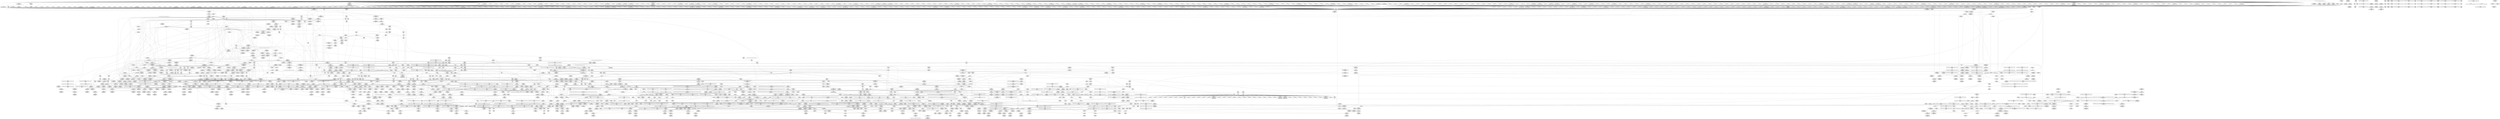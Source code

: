 digraph {
	CE0x556f4e0 [shape=record,shape=Mrecord,label="{CE0x556f4e0|GLOBAL:__rcu_read_lock|*Constant*}"]
	CE0x56127f0 [shape=record,shape=Mrecord,label="{CE0x56127f0|i64*_getelementptr_inbounds_(_4_x_i64_,_4_x_i64_*___llvm_gcov_ctr129,_i64_0,_i64_0)|*Constant*|*SummSink*}"]
	CE0x5478ca0 [shape=record,shape=Mrecord,label="{CE0x5478ca0|720:_i32,_1216:_i8*,_:_CRE_132,133_}"]
	CE0x552b060 [shape=record,shape=Mrecord,label="{CE0x552b060|_call_void_mcount()_#3}"]
	CE0x556e1e0 [shape=record,shape=Mrecord,label="{CE0x556e1e0|_call_void___rcu_read_lock()_#10,_!dbg_!27710|include/linux/rcupdate.h,879}"]
	CE0x554dd30 [shape=record,shape=Mrecord,label="{CE0x554dd30|rcu_read_unlock:tmp21|include/linux/rcupdate.h,935|*SummSource*}"]
	CE0x5485490 [shape=record,shape=Mrecord,label="{CE0x5485490|i64_11|*Constant*|*SummSource*}"]
	CE0x546c250 [shape=record,shape=Mrecord,label="{CE0x546c250|selinux_nlmsg_perm:bf.load|*LoadInst*|security/selinux/hooks.c,4729|*SummSource*}"]
	CE0x5472440 [shape=record,shape=Mrecord,label="{CE0x5472440|720:_i32,_1216:_i8*,_:_CRE_0,1_}"]
	CE0x5616580 [shape=record,shape=Mrecord,label="{CE0x5616580|GLOBAL:__preempt_count|Global_var:__preempt_count}"]
	CE0x5612720 [shape=record,shape=Mrecord,label="{CE0x5612720|__preempt_count_add:do.end|*SummSink*}"]
	CE0x54670e0 [shape=record,shape=Mrecord,label="{CE0x54670e0|720:_i32,_1216:_i8*,_:_CRE_368,369_}"]
	CE0x552fd00 [shape=record,shape=Mrecord,label="{CE0x552fd00|_call_void_asm_sideeffect_,_memory_,_dirflag_,_fpsr_,_flags_()_#3,_!dbg_!27714,_!srcloc_!27715|include/linux/rcupdate.h,239}"]
	CE0x54abc80 [shape=record,shape=Mrecord,label="{CE0x54abc80|selinux_nlmsg_perm:tmp31|security/selinux/hooks.c,4730|*SummSink*}"]
	CE0x5476d90 [shape=record,shape=Mrecord,label="{CE0x5476d90|720:_i32,_1216:_i8*,_:_CRE_250,251_}"]
	CE0x552f120 [shape=record,shape=Mrecord,label="{CE0x552f120|rcu_read_unlock:tmp5|include/linux/rcupdate.h,933|*SummSource*}"]
	CE0x54a6a20 [shape=record,shape=Mrecord,label="{CE0x54a6a20|720:_i32,_1216:_i8*,_:_CRE_1156,1157_}"]
	CE0x5465720 [shape=record,shape=Mrecord,label="{CE0x5465720|720:_i32,_1216:_i8*,_:_CRE_320,328_|Function::selinux_netlink_send&Arg::sk::}"]
	CE0x547b560 [shape=record,shape=Mrecord,label="{CE0x547b560|720:_i32,_1216:_i8*,_:_CRE_520,528_|Function::selinux_netlink_send&Arg::sk::}"]
	CE0x5573df0 [shape=record,shape=Mrecord,label="{CE0x5573df0|rcu_read_unlock:tmp4|include/linux/rcupdate.h,933}"]
	CE0x547b8c0 [shape=record,shape=Mrecord,label="{CE0x547b8c0|720:_i32,_1216:_i8*,_:_CRE_536,537_}"]
	CE0x5525330 [shape=record,shape=Mrecord,label="{CE0x5525330|i64*_getelementptr_inbounds_(_20_x_i64_,_20_x_i64_*___llvm_gcov_ctr325,_i64_0,_i64_16)|*Constant*}"]
	CE0x5575700 [shape=record,shape=Mrecord,label="{CE0x5575700|GLOBAL:cred_sid|*Constant*|*SummSource*}"]
	CE0x556f930 [shape=record,shape=Mrecord,label="{CE0x556f930|task_sid:land.lhs.true2}"]
	CE0x555dfb0 [shape=record,shape=Mrecord,label="{CE0x555dfb0|i64*_getelementptr_inbounds_(_13_x_i64_,_13_x_i64_*___llvm_gcov_ctr126,_i64_0,_i64_1)|*Constant*|*SummSink*}"]
	CE0x55e91f0 [shape=record,shape=Mrecord,label="{CE0x55e91f0|__rcu_read_unlock:tmp3|*SummSink*}"]
	CE0x54563d0 [shape=record,shape=Mrecord,label="{CE0x54563d0|selinux_nlmsg_perm:tmp2|*LoadInst*|security/selinux/hooks.c,4715|*SummSink*}"]
	CE0x55232e0 [shape=record,shape=Mrecord,label="{CE0x55232e0|sock_has_perm:if.then|*SummSink*}"]
	CE0x552a6e0 [shape=record,shape=Mrecord,label="{CE0x552a6e0|nlmsg_hdr:bb|*SummSource*}"]
	CE0x54b99a0 [shape=record,shape=Mrecord,label="{CE0x54b99a0|i8*_getelementptr_inbounds_(_81_x_i8_,_81_x_i8_*_.str70,_i32_0,_i32_0)|*Constant*|*SummSink*}"]
	CE0x55fdac0 [shape=record,shape=Mrecord,label="{CE0x55fdac0|__preempt_count_sub:do.end|*SummSink*}"]
	CE0x54958f0 [shape=record,shape=Mrecord,label="{CE0x54958f0|720:_i32,_1216:_i8*,_:_CRE_654,655_}"]
	CE0x549a6a0 [shape=record,shape=Mrecord,label="{CE0x549a6a0|selinux_nlmsg_perm:err.1}"]
	CE0x5596f00 [shape=record,shape=Mrecord,label="{CE0x5596f00|i64*_getelementptr_inbounds_(_11_x_i64_,_11_x_i64_*___llvm_gcov_ctr127,_i64_0,_i64_9)|*Constant*|*SummSource*}"]
	CE0x5476210 [shape=record,shape=Mrecord,label="{CE0x5476210|720:_i32,_1216:_i8*,_:_CRE_60,61_}"]
	CE0x5535a30 [shape=record,shape=Mrecord,label="{CE0x5535a30|i64*_getelementptr_inbounds_(_4_x_i64_,_4_x_i64_*___llvm_gcov_ctr130,_i64_0,_i64_1)|*Constant*|*SummSource*}"]
	CE0x54ca730 [shape=record,shape=Mrecord,label="{CE0x54ca730|GLOBAL:selinux_nlmsg_perm|*Constant*}"]
	CE0x5551280 [shape=record,shape=Mrecord,label="{CE0x5551280|avc_has_perm:tclass|Function::avc_has_perm&Arg::tclass::}"]
	CE0x54fa980 [shape=record,shape=Mrecord,label="{CE0x54fa980|i64_1|*Constant*}"]
	CE0x56097e0 [shape=record,shape=Mrecord,label="{CE0x56097e0|__rcu_read_lock:do.end|*SummSink*}"]
	CE0x5551b80 [shape=record,shape=Mrecord,label="{CE0x5551b80|avc_has_perm:requested|Function::avc_has_perm&Arg::requested::|*SummSink*}"]
	CE0x547c4d0 [shape=record,shape=Mrecord,label="{CE0x547c4d0|720:_i32,_1216:_i8*,_:_CRE_546,547_}"]
	CE0x546a2c0 [shape=record,shape=Mrecord,label="{CE0x546a2c0|720:_i32,_1216:_i8*,_:_CRE_410,411_}"]
	CE0x555cde0 [shape=record,shape=Mrecord,label="{CE0x555cde0|rcu_read_unlock:call|include/linux/rcupdate.h,933|*SummSink*}"]
	CE0x546a3f0 [shape=record,shape=Mrecord,label="{CE0x546a3f0|720:_i32,_1216:_i8*,_:_CRE_411,412_}"]
	CE0x55524a0 [shape=record,shape=Mrecord,label="{CE0x55524a0|i64*_getelementptr_inbounds_(_6_x_i64_,_6_x_i64_*___llvm_gcov_ctr327,_i64_0,_i64_5)|*Constant*}"]
	CE0x54542d0 [shape=record,shape=Mrecord,label="{CE0x54542d0|720:_i32,_1216:_i8*,_:_CRE_161,162_}"]
	CE0x54a7060 [shape=record,shape=Mrecord,label="{CE0x54a7060|720:_i32,_1216:_i8*,_:_CRE_1164,1168_|Function::selinux_netlink_send&Arg::sk::}"]
	CE0x5456910 [shape=record,shape=Mrecord,label="{CE0x5456910|720:_i32,_1216:_i8*,_:_CRE_96,97_}"]
	CE0x5521f10 [shape=record,shape=Mrecord,label="{CE0x5521f10|i32_2|*Constant*|*SummSource*}"]
	CE0x546bea0 [shape=record,shape=Mrecord,label="{CE0x546bea0|selinux_nlmsg_perm:sk_protocol|security/selinux/hooks.c,4729|*SummSink*}"]
	CE0x547b3b0 [shape=record,shape=Mrecord,label="{CE0x547b3b0|720:_i32,_1216:_i8*,_:_CRE_512,520_|Function::selinux_netlink_send&Arg::sk::}"]
	CE0x54b63c0 [shape=record,shape=Mrecord,label="{CE0x54b63c0|i64_14|*Constant*}"]
	CE0x54f6fe0 [shape=record,shape=Mrecord,label="{CE0x54f6fe0|GLOBAL:rcu_lock_release|*Constant*|*SummSource*}"]
	CE0x55609a0 [shape=record,shape=Mrecord,label="{CE0x55609a0|sock_has_perm:tmp20|security/selinux/hooks.c,3977|*SummSource*}"]
	CE0x54d4e40 [shape=record,shape=Mrecord,label="{CE0x54d4e40|task_sid:do.body5|*SummSink*}"]
	CE0x545a640 [shape=record,shape=Mrecord,label="{CE0x545a640|720:_i32,_1216:_i8*,_:_CRE_64,65_}"]
	CE0x54c0020 [shape=record,shape=Mrecord,label="{CE0x54c0020|selinux_nlmsg_perm:call8|security/selinux/hooks.c,4726|*SummSource*}"]
	CE0x54c9fa0 [shape=record,shape=Mrecord,label="{CE0x54c9fa0|i64_4|*Constant*}"]
	CE0x54f7d40 [shape=record,shape=Mrecord,label="{CE0x54f7d40|_call_void___rcu_read_unlock()_#10,_!dbg_!27734|include/linux/rcupdate.h,937|*SummSource*}"]
	CE0x54be770 [shape=record,shape=Mrecord,label="{CE0x54be770|i32_0|*Constant*|*SummSource*}"]
	CE0x556c8e0 [shape=record,shape=Mrecord,label="{CE0x556c8e0|COLLAPSED:_GCMRE___llvm_gcov_ctr127_internal_global_11_x_i64_zeroinitializer:_elem_0:default:}"]
	CE0x54af270 [shape=record,shape=Mrecord,label="{CE0x54af270|sock_has_perm:sk|Function::sock_has_perm&Arg::sk::}"]
	CE0x5495db0 [shape=record,shape=Mrecord,label="{CE0x5495db0|720:_i32,_1216:_i8*,_:_CRE_658,659_}"]
	CE0x55286c0 [shape=record,shape=Mrecord,label="{CE0x55286c0|selinux_nlmsg_perm:tmp44|security/selinux/hooks.c,4740|*SummSource*}"]
	CE0x5453ce0 [shape=record,shape=Mrecord,label="{CE0x5453ce0|720:_i32,_1216:_i8*,_:_CRE_156,157_}"]
	CE0x5477aa0 [shape=record,shape=Mrecord,label="{CE0x5477aa0|720:_i32,_1216:_i8*,_:_CRE_732,736_|Function::selinux_netlink_send&Arg::sk::}"]
	CE0x5531e60 [shape=record,shape=Mrecord,label="{CE0x5531e60|rcu_lock_acquire:tmp4|include/linux/rcupdate.h,418|*SummSink*}"]
	CE0x547cf80 [shape=record,shape=Mrecord,label="{CE0x547cf80|720:_i32,_1216:_i8*,_:_CRE_555,556_}"]
	CE0x544d9c0 [shape=record,shape=Mrecord,label="{CE0x544d9c0|selinux_netlink_send:entry}"]
	CE0x54cc0b0 [shape=record,shape=Mrecord,label="{CE0x54cc0b0|_ret_i32_%err.3,_!dbg_!27764|security/selinux/hooks.c,4742}"]
	CE0x560ba00 [shape=record,shape=Mrecord,label="{CE0x560ba00|__rcu_read_unlock:bb|*SummSink*}"]
	CE0x5535fb0 [shape=record,shape=Mrecord,label="{CE0x5535fb0|rcu_read_unlock:tmp14|include/linux/rcupdate.h,933|*SummSink*}"]
	CE0x553c930 [shape=record,shape=Mrecord,label="{CE0x553c930|__rcu_read_lock:tmp5|include/linux/rcupdate.h,239}"]
	CE0x5473a90 [shape=record,shape=Mrecord,label="{CE0x5473a90|selinux_nlmsg_perm:sclass|security/selinux/hooks.c,4723}"]
	CE0x5532ef0 [shape=record,shape=Mrecord,label="{CE0x5532ef0|_call_void_mcount()_#3|*SummSink*}"]
	CE0x54ddd70 [shape=record,shape=Mrecord,label="{CE0x54ddd70|task_sid:tmp14|security/selinux/hooks.c,208|*SummSink*}"]
	CE0x5564cc0 [shape=record,shape=Mrecord,label="{CE0x5564cc0|8:_%struct.sock*,_:_SCME_54,55_}"]
	CE0x549e770 [shape=record,shape=Mrecord,label="{CE0x549e770|720:_i32,_1216:_i8*,_:_CRE_828,829_}"]
	CE0x547ef90 [shape=record,shape=Mrecord,label="{CE0x547ef90|720:_i32,_1216:_i8*,_:_CRE_582,583_}"]
	CE0x553f7a0 [shape=record,shape=Mrecord,label="{CE0x553f7a0|_call_void_asm_addl_$1,_%gs:$0_,_*m,ri,*m,_dirflag_,_fpsr_,_flags_(i32*___preempt_count,_i32_%sub,_i32*___preempt_count)_#3,_!dbg_!27717,_!srcloc_!27718|./arch/x86/include/asm/preempt.h,77}"]
	CE0x544ebb0 [shape=record,shape=Mrecord,label="{CE0x544ebb0|720:_i32,_1216:_i8*,_:_CRE_114,115_}"]
	CE0x55f53d0 [shape=record,shape=Mrecord,label="{CE0x55f53d0|i8*_undef|*Constant*}"]
	CE0x5538440 [shape=record,shape=Mrecord,label="{CE0x5538440|i32_2|*Constant*}"]
	CE0x5448ce0 [shape=record,shape=Mrecord,label="{CE0x5448ce0|720:_i32,_1216:_i8*,_:_CRE_200,201_}"]
	CE0x5465de0 [shape=record,shape=Mrecord,label="{CE0x5465de0|720:_i32,_1216:_i8*,_:_CRE_352,353_}"]
	CE0x556cc40 [shape=record,shape=Mrecord,label="{CE0x556cc40|0:_i32,_4:_i32,_8:_i32,_12:_i32,_:_CMRE_4,8_|*MultipleSource*|security/selinux/hooks.c,196|security/selinux/hooks.c,197|*LoadInst*|security/selinux/hooks.c,196}"]
	CE0x553ba00 [shape=record,shape=Mrecord,label="{CE0x553ba00|__preempt_count_sub:val|Function::__preempt_count_sub&Arg::val::}"]
	CE0x5530680 [shape=record,shape=Mrecord,label="{CE0x5530680|__preempt_count_sub:entry|*SummSource*}"]
	CE0x5461490 [shape=record,shape=Mrecord,label="{CE0x5461490|720:_i32,_1216:_i8*,_:_CRE_272,280_|Function::selinux_netlink_send&Arg::sk::}"]
	CE0x54595b0 [shape=record,shape=Mrecord,label="{CE0x54595b0|720:_i32,_1216:_i8*,_:_CRE_71,72_}"]
	CE0x55e9df0 [shape=record,shape=Mrecord,label="{CE0x55e9df0|__preempt_count_sub:tmp2|*SummSink*}"]
	CE0x556e800 [shape=record,shape=Mrecord,label="{CE0x556e800|_call_void_mcount()_#3}"]
	CE0x551c150 [shape=record,shape=Mrecord,label="{CE0x551c150|8:_%struct.sock*,_:_SCME_47,48_}"]
	CE0x551ab40 [shape=record,shape=Mrecord,label="{CE0x551ab40|sock_has_perm:tmp1}"]
	CE0x54f1950 [shape=record,shape=Mrecord,label="{CE0x54f1950|selinux_nlmsg_perm:lor.lhs.false}"]
	CE0x5629510 [shape=record,shape=Mrecord,label="{CE0x5629510|__preempt_count_sub:tmp4|./arch/x86/include/asm/preempt.h,77|*SummSource*}"]
	CE0x5478810 [shape=record,shape=Mrecord,label="{CE0x5478810|720:_i32,_1216:_i8*,_:_CRE_128,129_}"]
	CE0x54f2380 [shape=record,shape=Mrecord,label="{CE0x54f2380|sock_has_perm:sk_security|security/selinux/hooks.c,3964|*SummSource*}"]
	CE0x54cc730 [shape=record,shape=Mrecord,label="{CE0x54cc730|selinux_nlmsg_perm:skb|Function::selinux_nlmsg_perm&Arg::skb::|*SummSink*}"]
	CE0x54f9ac0 [shape=record,shape=Mrecord,label="{CE0x54f9ac0|selinux_nlmsg_perm:tmp31|security/selinux/hooks.c,4730}"]
	CE0x552fe80 [shape=record,shape=Mrecord,label="{CE0x552fe80|_call_void_asm_sideeffect_,_memory_,_dirflag_,_fpsr_,_flags_()_#3,_!dbg_!27714,_!srcloc_!27715|include/linux/rcupdate.h,239|*SummSource*}"]
	CE0x545f120 [shape=record,shape=Mrecord,label="{CE0x545f120|720:_i32,_1216:_i8*,_:_CRE_3,4_}"]
	CE0x5572ac0 [shape=record,shape=Mrecord,label="{CE0x5572ac0|rcu_read_lock:tobool|include/linux/rcupdate.h,882}"]
	CE0x545e560 [shape=record,shape=Mrecord,label="{CE0x545e560|720:_i32,_1216:_i8*,_:_CRE_59,60_}"]
	CE0x54b42c0 [shape=record,shape=Mrecord,label="{CE0x54b42c0|sock_has_perm:tmp14|security/selinux/hooks.c,3972|*SummSource*}"]
	CE0x5471af0 [shape=record,shape=Mrecord,label="{CE0x5471af0|720:_i32,_1216:_i8*,_:_CRE_90,91_}"]
	CE0x54ff360 [shape=record,shape=Mrecord,label="{CE0x54ff360|GLOBAL:task_sid|*Constant*|*SummSource*}"]
	CE0x5519c70 [shape=record,shape=Mrecord,label="{CE0x5519c70|i64*_getelementptr_inbounds_(_6_x_i64_,_6_x_i64_*___llvm_gcov_ctr327,_i64_0,_i64_0)|*Constant*}"]
	CE0x554e010 [shape=record,shape=Mrecord,label="{CE0x554e010|i64*_getelementptr_inbounds_(_11_x_i64_,_11_x_i64_*___llvm_gcov_ctr132,_i64_0,_i64_10)|*Constant*|*SummSource*}"]
	CE0x552a220 [shape=record,shape=Mrecord,label="{CE0x552a220|selinux_nlmsg_perm:tmp48|security/selinux/hooks.c,4742|*SummSource*}"]
	CE0x54cd0d0 [shape=record,shape=Mrecord,label="{CE0x54cd0d0|_ret_i32_%retval.0,_!dbg_!27723|security/selinux/hooks.c,5074|*SummSource*}"]
	CE0x5483770 [shape=record,shape=Mrecord,label="{CE0x5483770|i32_0|*Constant*}"]
	CE0x54de900 [shape=record,shape=Mrecord,label="{CE0x54de900|task_sid:tmp16|security/selinux/hooks.c,208|*SummSink*}"]
	CE0x55750a0 [shape=record,shape=Mrecord,label="{CE0x55750a0|task_sid:tmp27|security/selinux/hooks.c,208|*SummSink*}"]
	CE0x5481850 [shape=record,shape=Mrecord,label="{CE0x5481850|selinux_nlmsg_perm:nlmsg_type|security/selinux/hooks.c,4723}"]
	CE0x54662e0 [shape=record,shape=Mrecord,label="{CE0x54662e0|720:_i32,_1216:_i8*,_:_CRE_356,357_}"]
	CE0x5609560 [shape=record,shape=Mrecord,label="{CE0x5609560|__rcu_read_lock:do.end}"]
	CE0x54535b0 [shape=record,shape=Mrecord,label="{CE0x54535b0|720:_i32,_1216:_i8*,_:_CRE_239,240_}"]
	CE0x55ee920 [shape=record,shape=Mrecord,label="{CE0x55ee920|__preempt_count_add:bb}"]
	CE0x5498610 [shape=record,shape=Mrecord,label="{CE0x5498610|720:_i32,_1216:_i8*,_:_CRE_692,693_}"]
	CE0x5460dc0 [shape=record,shape=Mrecord,label="{CE0x5460dc0|720:_i32,_1216:_i8*,_:_CRE_259,260_}"]
	CE0x5453f40 [shape=record,shape=Mrecord,label="{CE0x5453f40|720:_i32,_1216:_i8*,_:_CRE_158,159_}"]
	CE0x54ebe80 [shape=record,shape=Mrecord,label="{CE0x54ebe80|_call_void_mcount()_#3|*SummSource*}"]
	CE0x54ff000 [shape=record,shape=Mrecord,label="{CE0x54ff000|selinux_nlmsg_perm:if.end18|*SummSource*}"]
	CE0x54b2d20 [shape=record,shape=Mrecord,label="{CE0x54b2d20|rcu_read_unlock:tmp3}"]
	CE0x558f920 [shape=record,shape=Mrecord,label="{CE0x558f920|_call_void___preempt_count_sub(i32_1)_#10,_!dbg_!27715|include/linux/rcupdate.h,244|*SummSink*}"]
	CE0x5612100 [shape=record,shape=Mrecord,label="{CE0x5612100|__preempt_count_add:tmp6|./arch/x86/include/asm/preempt.h,73}"]
	CE0x552c030 [shape=record,shape=Mrecord,label="{CE0x552c030|i64_56|*Constant*|*SummSource*}"]
	CE0x555cfa0 [shape=record,shape=Mrecord,label="{CE0x555cfa0|rcu_lock_release:bb|*SummSource*}"]
	CE0x547c270 [shape=record,shape=Mrecord,label="{CE0x547c270|720:_i32,_1216:_i8*,_:_CRE_544,545_}"]
	CE0x5451380 [shape=record,shape=Mrecord,label="{CE0x5451380|selinux_netlink_send:tmp|*SummSink*}"]
	CE0x54ae990 [shape=record,shape=Mrecord,label="{CE0x54ae990|selinux_nlmsg_perm:len|security/selinux/hooks.c,4717|*SummSink*}"]
	CE0x55744b0 [shape=record,shape=Mrecord,label="{CE0x55744b0|i64*_getelementptr_inbounds_(_13_x_i64_,_13_x_i64_*___llvm_gcov_ctr126,_i64_0,_i64_12)|*Constant*}"]
	CE0x552f710 [shape=record,shape=Mrecord,label="{CE0x552f710|_ret_void,_!dbg_!27719|./arch/x86/include/asm/preempt.h,73|*SummSink*}"]
	CE0x55914d0 [shape=record,shape=Mrecord,label="{CE0x55914d0|rcu_read_lock:tmp9|include/linux/rcupdate.h,882|*SummSink*}"]
	CE0x546f880 [shape=record,shape=Mrecord,label="{CE0x546f880|720:_i32,_1216:_i8*,_:_CRE_76,77_}"]
	CE0x5449790 [shape=record,shape=Mrecord,label="{CE0x5449790|720:_i32,_1216:_i8*,_:_CRE_209,210_}"]
	CE0x5454eb0 [shape=record,shape=Mrecord,label="{CE0x5454eb0|720:_i32,_1216:_i8*,_:_CRE_171,172_}"]
	CE0x556d320 [shape=record,shape=Mrecord,label="{CE0x556d320|GLOBAL:rcu_read_lock.__warned|Global_var:rcu_read_lock.__warned|*SummSource*}"]
	CE0x5473790 [shape=record,shape=Mrecord,label="{CE0x5473790|i32_4|*Constant*|*SummSource*}"]
	CE0x547e870 [shape=record,shape=Mrecord,label="{CE0x547e870|720:_i32,_1216:_i8*,_:_CRE_576,577_}"]
	CE0x55f9ef0 [shape=record,shape=Mrecord,label="{CE0x55f9ef0|GLOBAL:__preempt_count|Global_var:__preempt_count|*SummSource*}"]
	CE0x55f5260 [shape=record,shape=Mrecord,label="{CE0x55f5260|rcu_lock_release:tmp7|*SummSource*}"]
	CE0x547bdf0 [shape=record,shape=Mrecord,label="{CE0x547bdf0|720:_i32,_1216:_i8*,_:_CRE_540,541_}"]
	CE0x54aedc0 [shape=record,shape=Mrecord,label="{CE0x54aedc0|_ret_%struct.task_struct*_%tmp4,_!dbg_!27714|./arch/x86/include/asm/current.h,14}"]
	CE0x54be700 [shape=record,shape=Mrecord,label="{CE0x54be700|i32_0|*Constant*}"]
	CE0x5460fd0 [shape=record,shape=Mrecord,label="{CE0x5460fd0|720:_i32,_1216:_i8*,_:_CRE_261,262_}"]
	CE0x55288b0 [shape=record,shape=Mrecord,label="{CE0x55288b0|GLOBAL:get_current|*Constant*}"]
	CE0x54bb750 [shape=record,shape=Mrecord,label="{CE0x54bb750|selinux_nlmsg_perm:tmp13|security/selinux/hooks.c,4724|*SummSource*}"]
	CE0x5473ea0 [shape=record,shape=Mrecord,label="{CE0x5473ea0|rcu_read_unlock:tmp10|include/linux/rcupdate.h,933|*SummSink*}"]
	CE0x5565330 [shape=record,shape=Mrecord,label="{CE0x5565330|sock_has_perm:tmp7|security/selinux/hooks.c,3969}"]
	"CONST[source:2(external),value:0(static)][purpose:{operation}][SrcIdx:3]"
	CE0x54c3ab0 [shape=record,shape=Mrecord,label="{CE0x54c3ab0|GLOBAL:__llvm_gcov_ctr325|Global_var:__llvm_gcov_ctr325|*SummSink*}"]
	CE0x5560ad0 [shape=record,shape=Mrecord,label="{CE0x5560ad0|sock_has_perm:tmp20|security/selinux/hooks.c,3977|*SummSink*}"]
	CE0x54e0af0 [shape=record,shape=Mrecord,label="{CE0x54e0af0|i8*_getelementptr_inbounds_(_41_x_i8_,_41_x_i8_*_.str44,_i32_0,_i32_0)|*Constant*|*SummSink*}"]
	CE0x5468180 [shape=record,shape=Mrecord,label="{CE0x5468180|720:_i32,_1216:_i8*,_:_CRE_382,383_}"]
	CE0x54f0920 [shape=record,shape=Mrecord,label="{CE0x54f0920|selinux_nlmsg_perm:if.end14|*SummSource*}"]
	CE0x5484e90 [shape=record,shape=Mrecord,label="{CE0x5484e90|selinux_nlmsg_perm:call|security/selinux/hooks.c,4721|*SummSource*}"]
	CE0x5609770 [shape=record,shape=Mrecord,label="{CE0x5609770|__rcu_read_lock:do.end|*SummSource*}"]
	CE0x5576730 [shape=record,shape=Mrecord,label="{CE0x5576730|_call_void_rcu_read_unlock()_#10,_!dbg_!27748|security/selinux/hooks.c,209|*SummSink*}"]
	CE0x5531340 [shape=record,shape=Mrecord,label="{CE0x5531340|rcu_read_unlock:if.end|*SummSink*}"]
	CE0x547e9a0 [shape=record,shape=Mrecord,label="{CE0x547e9a0|720:_i32,_1216:_i8*,_:_CRE_577,578_}"]
	CE0x551fbc0 [shape=record,shape=Mrecord,label="{CE0x551fbc0|task_sid:bb|*SummSink*}"]
	CE0x547d310 [shape=record,shape=Mrecord,label="{CE0x547d310|720:_i32,_1216:_i8*,_:_CRE_558,559_}"]
	CE0x5575630 [shape=record,shape=Mrecord,label="{CE0x5575630|task_sid:call7|security/selinux/hooks.c,208|*SummSink*}"]
	CE0x549ff30 [shape=record,shape=Mrecord,label="{CE0x549ff30|720:_i32,_1216:_i8*,_:_CRE_848,849_}"]
	CE0x5461360 [shape=record,shape=Mrecord,label="{CE0x5461360|720:_i32,_1216:_i8*,_:_CRE_264,272_|Function::selinux_netlink_send&Arg::sk::}"]
	CE0x55929e0 [shape=record,shape=Mrecord,label="{CE0x55929e0|rcu_read_lock:call3|include/linux/rcupdate.h,882|*SummSink*}"]
	CE0x54a2070 [shape=record,shape=Mrecord,label="{CE0x54a2070|720:_i32,_1216:_i8*,_:_CRE_876,877_}"]
	CE0x54e1e00 [shape=record,shape=Mrecord,label="{CE0x54e1e00|task_sid:tmp19|security/selinux/hooks.c,208|*SummSource*}"]
	CE0x5455ac0 [shape=record,shape=Mrecord,label="{CE0x5455ac0|selinux_netlink_send:entry|*SummSink*}"]
	CE0x54cb2c0 [shape=record,shape=Mrecord,label="{CE0x54cb2c0|selinux_netlink_send:tmp6|security/selinux/hooks.c,5071|*SummSource*}"]
	CE0x5536890 [shape=record,shape=Mrecord,label="{CE0x5536890|rcu_read_unlock:tmp|*SummSource*}"]
	CE0x551e3f0 [shape=record,shape=Mrecord,label="{CE0x551e3f0|sock_has_perm:u|security/selinux/hooks.c,3973|*SummSource*}"]
	CE0x556d010 [shape=record,shape=Mrecord,label="{CE0x556d010|GLOBAL:rcu_read_lock.__warned|Global_var:rcu_read_lock.__warned}"]
	CE0x546e4c0 [shape=record,shape=Mrecord,label="{CE0x546e4c0|720:_i32,_1216:_i8*,_:_CRE_79,80_}"]
	CE0x5495500 [shape=record,shape=Mrecord,label="{CE0x5495500|720:_i32,_1216:_i8*,_:_CRE_650,651_}"]
	CE0x54ded30 [shape=record,shape=Mrecord,label="{CE0x54ded30|task_sid:tmp17|security/selinux/hooks.c,208|*SummSink*}"]
	CE0x547fdd0 [shape=record,shape=Mrecord,label="{CE0x547fdd0|720:_i32,_1216:_i8*,_:_CRE_594,595_}"]
	CE0x55948d0 [shape=record,shape=Mrecord,label="{CE0x55948d0|rcu_read_lock:tmp14|include/linux/rcupdate.h,882|*SummSink*}"]
	CE0x55ef9b0 [shape=record,shape=Mrecord,label="{CE0x55ef9b0|i64*_getelementptr_inbounds_(_4_x_i64_,_4_x_i64_*___llvm_gcov_ctr135,_i64_0,_i64_1)|*Constant*|*SummSink*}"]
	CE0x5476110 [shape=record,shape=Mrecord,label="{CE0x5476110|720:_i32,_1216:_i8*,_:_CRE_58,59_}"]
	CE0x5532cc0 [shape=record,shape=Mrecord,label="{CE0x5532cc0|i64*_getelementptr_inbounds_(_4_x_i64_,_4_x_i64_*___llvm_gcov_ctr134,_i64_0,_i64_1)|*Constant*|*SummSink*}"]
	CE0x54c2340 [shape=record,shape=Mrecord,label="{CE0x54c2340|selinux_netlink_send:retval.0|*SummSink*}"]
	CE0x547fa40 [shape=record,shape=Mrecord,label="{CE0x547fa40|720:_i32,_1216:_i8*,_:_CRE_591,592_}"]
	CE0x5556d20 [shape=record,shape=Mrecord,label="{CE0x5556d20|task_sid:do.body}"]
	CE0x5568c40 [shape=record,shape=Mrecord,label="{CE0x5568c40|task_sid:tmp6|security/selinux/hooks.c,208|*SummSource*}"]
	CE0x54e1000 [shape=record,shape=Mrecord,label="{CE0x54e1000|i64*_getelementptr_inbounds_(_13_x_i64_,_13_x_i64_*___llvm_gcov_ctr126,_i64_0,_i64_9)|*Constant*|*SummSource*}"]
	CE0x55f99d0 [shape=record,shape=Mrecord,label="{CE0x55f99d0|rcu_lock_release:tmp|*SummSource*}"]
	CE0x5485760 [shape=record,shape=Mrecord,label="{CE0x5485760|selinux_nlmsg_perm:tmp28|security/selinux/hooks.c,4730|*SummSource*}"]
	CE0x55281d0 [shape=record,shape=Mrecord,label="{CE0x55281d0|selinux_nlmsg_perm:tmp44|security/selinux/hooks.c,4740}"]
	CE0x5564ef0 [shape=record,shape=Mrecord,label="{CE0x5564ef0|__rcu_read_lock:entry}"]
	CE0x54b5a90 [shape=record,shape=Mrecord,label="{CE0x54b5a90|selinux_nlmsg_perm:tmp21|security/selinux/hooks.c,4729}"]
	CE0x5455a10 [shape=record,shape=Mrecord,label="{CE0x5455a10|i64_1|*Constant*|*SummSink*}"]
	CE0x5568620 [shape=record,shape=Mrecord,label="{CE0x5568620|cred_sid:tmp2|*SummSink*}"]
	CE0x54f7520 [shape=record,shape=Mrecord,label="{CE0x54f7520|rcu_lock_release:map|Function::rcu_lock_release&Arg::map::|*SummSource*}"]
	CE0x54ac110 [shape=record,shape=Mrecord,label="{CE0x54ac110|i64*_getelementptr_inbounds_(_20_x_i64_,_20_x_i64_*___llvm_gcov_ctr325,_i64_0,_i64_12)|*Constant*}"]
	CE0x55918a0 [shape=record,shape=Mrecord,label="{CE0x55918a0|rcu_read_lock:tmp10|include/linux/rcupdate.h,882|*SummSource*}"]
	CE0x54fd6f0 [shape=record,shape=Mrecord,label="{CE0x54fd6f0|i32_1|*Constant*|*SummSink*}"]
	CE0x5540750 [shape=record,shape=Mrecord,label="{CE0x5540750|__preempt_count_sub:val|Function::__preempt_count_sub&Arg::val::|*SummSink*}"]
	CE0x562e860 [shape=record,shape=Mrecord,label="{CE0x562e860|i64*_getelementptr_inbounds_(_4_x_i64_,_4_x_i64_*___llvm_gcov_ctr135,_i64_0,_i64_1)|*Constant*|*SummSource*}"]
	CE0x54b9260 [shape=record,shape=Mrecord,label="{CE0x54b9260|sock_has_perm:tmp10|security/selinux/hooks.c,3969|*SummSource*}"]
	CE0x551fc80 [shape=record,shape=Mrecord,label="{CE0x551fc80|task_sid:if.then}"]
	CE0x54549f0 [shape=record,shape=Mrecord,label="{CE0x54549f0|720:_i32,_1216:_i8*,_:_CRE_167,168_}"]
	CE0x5559500 [shape=record,shape=Mrecord,label="{CE0x5559500|task_sid:tmp3}"]
	CE0x54492d0 [shape=record,shape=Mrecord,label="{CE0x54492d0|720:_i32,_1216:_i8*,_:_CRE_205,206_}"]
	CE0x558d9c0 [shape=record,shape=Mrecord,label="{CE0x558d9c0|i64*_getelementptr_inbounds_(_4_x_i64_,_4_x_i64_*___llvm_gcov_ctr130,_i64_0,_i64_1)|*Constant*|*SummSink*}"]
	CE0x55203a0 [shape=record,shape=Mrecord,label="{CE0x55203a0|_call_void_lockdep_rcu_suspicious(i8*_getelementptr_inbounds_(_25_x_i8_,_25_x_i8_*_.str45,_i32_0,_i32_0),_i32_934,_i8*_getelementptr_inbounds_(_44_x_i8_,_44_x_i8_*_.str47,_i32_0,_i32_0))_#10,_!dbg_!27726|include/linux/rcupdate.h,933|*SummSink*}"]
	CE0x5552d90 [shape=record,shape=Mrecord,label="{CE0x5552d90|sock_has_perm:net1|security/selinux/hooks.c,3973}"]
	CE0x5469a70 [shape=record,shape=Mrecord,label="{CE0x5469a70|720:_i32,_1216:_i8*,_:_CRE_403,404_}"]
	CE0x54c15f0 [shape=record,shape=Mrecord,label="{CE0x54c15f0|selinux_nlmsg_perm:tmp7|security/selinux/hooks.c,4717}"]
	CE0x556e0b0 [shape=record,shape=Mrecord,label="{CE0x556e0b0|task_sid:do.body5}"]
	CE0x5480e70 [shape=record,shape=Mrecord,label="{CE0x5480e70|720:_i32,_1216:_i8*,_:_CRE_608,612_|Function::selinux_netlink_send&Arg::sk::}"]
	CE0x5458070 [shape=record,shape=Mrecord,label="{CE0x5458070|720:_i32,_1216:_i8*,_:_CRE_134,135_}"]
	CE0x556ef70 [shape=record,shape=Mrecord,label="{CE0x556ef70|task_sid:tobool|security/selinux/hooks.c,208|*SummSink*}"]
	CE0x545f0b0 [shape=record,shape=Mrecord,label="{CE0x545f0b0|720:_i32,_1216:_i8*,_:_CRE_2,3_}"]
	CE0x55285a0 [shape=record,shape=Mrecord,label="{CE0x55285a0|i64*_getelementptr_inbounds_(_20_x_i64_,_20_x_i64_*___llvm_gcov_ctr325,_i64_0,_i64_18)|*Constant*|*SummSource*}"]
	CE0x54a51f0 [shape=record,shape=Mrecord,label="{CE0x54a51f0|720:_i32,_1216:_i8*,_:_CRE_1056,1064_|Function::selinux_netlink_send&Arg::sk::}"]
	CE0x55701c0 [shape=record,shape=Mrecord,label="{CE0x55701c0|GLOBAL:__llvm_gcov_ctr126|Global_var:__llvm_gcov_ctr126}"]
	CE0x5613ef0 [shape=record,shape=Mrecord,label="{CE0x5613ef0|rcu_lock_release:tmp4|include/linux/rcupdate.h,423|*SummSink*}"]
	CE0x5521ea0 [shape=record,shape=Mrecord,label="{CE0x5521ea0|__rcu_read_lock:tmp1|*SummSink*}"]
	CE0x560c980 [shape=record,shape=Mrecord,label="{CE0x560c980|COLLAPSED:_GCMRE___llvm_gcov_ctr129_internal_global_4_x_i64_zeroinitializer:_elem_0:default:}"]
	CE0x5496270 [shape=record,shape=Mrecord,label="{CE0x5496270|720:_i32,_1216:_i8*,_:_CRE_662,663_}"]
	CE0x5454c50 [shape=record,shape=Mrecord,label="{CE0x5454c50|720:_i32,_1216:_i8*,_:_CRE_169,170_}"]
	CE0x5470ab0 [shape=record,shape=Mrecord,label="{CE0x5470ab0|selinux_netlink_send:tmp4|security/selinux/hooks.c,5070|*SummSource*}"]
	CE0x55e9520 [shape=record,shape=Mrecord,label="{CE0x55e9520|i64_1|*Constant*}"]
	CE0x5526c80 [shape=record,shape=Mrecord,label="{CE0x5526c80|i64*_getelementptr_inbounds_(_20_x_i64_,_20_x_i64_*___llvm_gcov_ctr325,_i64_0,_i64_17)|*Constant*}"]
	CE0x551b080 [shape=record,shape=Mrecord,label="{CE0x551b080|sock_has_perm:call|security/selinux/hooks.c,3967}"]
	CE0x5483230 [shape=record,shape=Mrecord,label="{CE0x5483230|nlmsg_hdr:tmp|*SummSource*}"]
	CE0x54804f0 [shape=record,shape=Mrecord,label="{CE0x54804f0|720:_i32,_1216:_i8*,_:_CRE_600,601_}"]
	CE0x5579b00 [shape=record,shape=Mrecord,label="{CE0x5579b00|rcu_read_lock:land.lhs.true2|*SummSink*}"]
	CE0x5564760 [shape=record,shape=Mrecord,label="{CE0x5564760|GLOBAL:task_sid.__warned|Global_var:task_sid.__warned}"]
	CE0x553ae40 [shape=record,shape=Mrecord,label="{CE0x553ae40|i64*_getelementptr_inbounds_(_11_x_i64_,_11_x_i64_*___llvm_gcov_ctr132,_i64_0,_i64_0)|*Constant*}"]
	CE0x55f1880 [shape=record,shape=Mrecord,label="{CE0x55f1880|__rcu_read_unlock:do.end}"]
	CE0x54732f0 [shape=record,shape=Mrecord,label="{CE0x54732f0|i32_4|*Constant*|*SummSink*}"]
	CE0x55f78a0 [shape=record,shape=Mrecord,label="{CE0x55f78a0|__rcu_read_unlock:do.body}"]
	CE0x55636e0 [shape=record,shape=Mrecord,label="{CE0x55636e0|rcu_read_lock:tmp2|*SummSink*}"]
	CE0x5590ce0 [shape=record,shape=Mrecord,label="{CE0x5590ce0|i64_5|*Constant*}"]
	CE0x5559680 [shape=record,shape=Mrecord,label="{CE0x5559680|task_sid:tmp3|*SummSource*}"]
	CE0x545b1e0 [shape=record,shape=Mrecord,label="{CE0x545b1e0|720:_i32,_1216:_i8*,_:_CRE_82,83_}"]
	CE0x558fd70 [shape=record,shape=Mrecord,label="{CE0x558fd70|i64*_getelementptr_inbounds_(_4_x_i64_,_4_x_i64_*___llvm_gcov_ctr128,_i64_0,_i64_3)|*Constant*|*SummSink*}"]
	CE0x5608140 [shape=record,shape=Mrecord,label="{CE0x5608140|rcu_lock_release:__here|*SummSource*}"]
	CE0x5470bc0 [shape=record,shape=Mrecord,label="{CE0x5470bc0|selinux_netlink_send:tmp4|security/selinux/hooks.c,5070|*SummSink*}"]
	CE0x5497440 [shape=record,shape=Mrecord,label="{CE0x5497440|720:_i32,_1216:_i8*,_:_CRE_677,678_}"]
	CE0x54536e0 [shape=record,shape=Mrecord,label="{CE0x54536e0|720:_i32,_1216:_i8*,_:_CRE_240,241_}"]
	CE0x55fac90 [shape=record,shape=Mrecord,label="{CE0x55fac90|__rcu_read_unlock:do.body|*SummSource*}"]
	CE0x54ae2a0 [shape=record,shape=Mrecord,label="{CE0x54ae2a0|selinux_nlmsg_perm:tmp3|security/selinux/hooks.c,4715}"]
	CE0x5531d80 [shape=record,shape=Mrecord,label="{CE0x5531d80|rcu_lock_acquire:tmp4|include/linux/rcupdate.h,418}"]
	CE0x5537760 [shape=record,shape=Mrecord,label="{CE0x5537760|__rcu_read_lock:tmp6|include/linux/rcupdate.h,240}"]
	CE0x554f8d0 [shape=record,shape=Mrecord,label="{CE0x554f8d0|sock_has_perm:call6|security/selinux/hooks.c,3976|*SummSource*}"]
	CE0x557a9f0 [shape=record,shape=Mrecord,label="{CE0x557a9f0|rcu_read_unlock:tmp16|include/linux/rcupdate.h,933}"]
	CE0x55ecc20 [shape=record,shape=Mrecord,label="{CE0x55ecc20|rcu_lock_acquire:tmp7|*SummSink*}"]
	CE0x5614a80 [shape=record,shape=Mrecord,label="{CE0x5614a80|_call_void_lock_release(%struct.lockdep_map*_%map,_i32_1,_i64_ptrtoint_(i8*_blockaddress(_rcu_lock_release,_%__here)_to_i64))_#10,_!dbg_!27716|include/linux/rcupdate.h,423|*SummSource*}"]
	CE0x5454fe0 [shape=record,shape=Mrecord,label="{CE0x5454fe0|720:_i32,_1216:_i8*,_:_CRE_172,173_}"]
	CE0x54a9070 [shape=record,shape=Mrecord,label="{CE0x54a9070|720:_i32,_1216:_i8*,_:_CRE_1280,1288_|Function::selinux_netlink_send&Arg::sk::}"]
	CE0x5485a10 [shape=record,shape=Mrecord,label="{CE0x5485a10|selinux_nlmsg_perm:tmp29|security/selinux/hooks.c,4730}"]
	CE0x545c2a0 [shape=record,shape=Mrecord,label="{CE0x545c2a0|720:_i32,_1216:_i8*,_:_CRE_27,28_}"]
	CE0x54f6d80 [shape=record,shape=Mrecord,label="{CE0x54f6d80|GLOBAL:rcu_lock_release|*Constant*|*SummSink*}"]
	CE0x5484910 [shape=record,shape=Mrecord,label="{CE0x5484910|selinux_nlmsg_perm:tmp10|security/selinux/hooks.c,4718}"]
	CE0x547b230 [shape=record,shape=Mrecord,label="{CE0x547b230|720:_i32,_1216:_i8*,_:_CRE_496,512_|Function::selinux_netlink_send&Arg::sk::}"]
	CE0x54a3610 [shape=record,shape=Mrecord,label="{CE0x54a3610|720:_i32,_1216:_i8*,_:_CRE_952,960_|Function::selinux_netlink_send&Arg::sk::}"]
	CE0x553e9e0 [shape=record,shape=Mrecord,label="{CE0x553e9e0|i64*_getelementptr_inbounds_(_11_x_i64_,_11_x_i64_*___llvm_gcov_ctr132,_i64_0,_i64_8)|*Constant*|*SummSink*}"]
	CE0x54e2f40 [shape=record,shape=Mrecord,label="{CE0x54e2f40|task_sid:tmp20|security/selinux/hooks.c,208|*SummSource*}"]
	CE0x54c3910 [shape=record,shape=Mrecord,label="{CE0x54c3910|i64*_getelementptr_inbounds_(_20_x_i64_,_20_x_i64_*___llvm_gcov_ctr325,_i64_0,_i64_3)|*Constant*}"]
	CE0x54eb9e0 [shape=record,shape=Mrecord,label="{CE0x54eb9e0|sock_has_perm:sk_security|security/selinux/hooks.c,3964|*SummSink*}"]
	CE0x547ec00 [shape=record,shape=Mrecord,label="{CE0x547ec00|720:_i32,_1216:_i8*,_:_CRE_579,580_}"]
	CE0x5475b30 [shape=record,shape=Mrecord,label="{CE0x5475b30|720:_i32,_1216:_i8*,_:_CRE_121,122_}"]
	CE0x5497900 [shape=record,shape=Mrecord,label="{CE0x5497900|720:_i32,_1216:_i8*,_:_CRE_681,682_}"]
	CE0x549df20 [shape=record,shape=Mrecord,label="{CE0x549df20|720:_i32,_1216:_i8*,_:_CRE_821,822_}"]
	CE0x54e1f40 [shape=record,shape=Mrecord,label="{CE0x54e1f40|i8_1|*Constant*|*SummSource*}"]
	CE0x549c380 [shape=record,shape=Mrecord,label="{CE0x549c380|720:_i32,_1216:_i8*,_:_CRE_764,768_|Function::selinux_netlink_send&Arg::sk::}"]
	CE0x54f72c0 [shape=record,shape=Mrecord,label="{CE0x54f72c0|rcu_lock_release:map|Function::rcu_lock_release&Arg::map::}"]
	CE0x5466890 [shape=record,shape=Mrecord,label="{CE0x5466890|720:_i32,_1216:_i8*,_:_CRE_361,362_}"]
	CE0x55717e0 [shape=record,shape=Mrecord,label="{CE0x55717e0|task_sid:tmp5|security/selinux/hooks.c,208}"]
	CE0x546d8f0 [shape=record,shape=Mrecord,label="{CE0x546d8f0|720:_i32,_1216:_i8*,_:_CRE_30,31_}"]
	CE0x54ccc60 [shape=record,shape=Mrecord,label="{CE0x54ccc60|selinux_netlink_send:retval.0}"]
	CE0x5596110 [shape=record,shape=Mrecord,label="{CE0x5596110|i32_883|*Constant*|*SummSource*}"]
	CE0x54d4ad0 [shape=record,shape=Mrecord,label="{CE0x54d4ad0|8:_%struct.sock*,_:_SCME_35,36_}"]
	CE0x55247f0 [shape=record,shape=Mrecord,label="{CE0x55247f0|selinux_nlmsg_perm:tobool11|security/selinux/hooks.c,4730|*SummSource*}"]
	CE0x55ecd20 [shape=record,shape=Mrecord,label="{CE0x55ecd20|i8*_undef|*Constant*}"]
	CE0x5519e50 [shape=record,shape=Mrecord,label="{CE0x5519e50|8:_%struct.sock*,_:_SCME_31,32_}"]
	CE0x553f0e0 [shape=record,shape=Mrecord,label="{CE0x553f0e0|rcu_read_unlock:tmp18|include/linux/rcupdate.h,933}"]
	CE0x54c2ae0 [shape=record,shape=Mrecord,label="{CE0x54c2ae0|selinux_netlink_send:tmp10|security/selinux/hooks.c,5074}"]
	CE0x5579990 [shape=record,shape=Mrecord,label="{CE0x5579990|rcu_read_unlock:tmp2}"]
	CE0x54b7030 [shape=record,shape=Mrecord,label="{CE0x54b7030|selinux_nlmsg_perm:tmp37|security/selinux/hooks.c,4735|*SummSink*}"]
	CE0x5474460 [shape=record,shape=Mrecord,label="{CE0x5474460|rcu_read_unlock:do.end|*SummSource*}"]
	CE0x549a290 [shape=record,shape=Mrecord,label="{CE0x549a290|720:_i32,_1216:_i8*,_:_CRE_716,717_}"]
	CE0x553a140 [shape=record,shape=Mrecord,label="{CE0x553a140|i32_0|*Constant*}"]
	CE0x54f9df0 [shape=record,shape=Mrecord,label="{CE0x54f9df0|nlmsg_hdr:tmp3}"]
	CE0x549e3e0 [shape=record,shape=Mrecord,label="{CE0x549e3e0|720:_i32,_1216:_i8*,_:_CRE_825,826_}"]
	CE0x5526ff0 [shape=record,shape=Mrecord,label="{CE0x5526ff0|i64*_getelementptr_inbounds_(_20_x_i64_,_20_x_i64_*___llvm_gcov_ctr325,_i64_0,_i64_17)|*Constant*|*SummSink*}"]
	CE0x5631b30 [shape=record,shape=Mrecord,label="{CE0x5631b30|__preempt_count_sub:do.body|*SummSink*}"]
	CE0x5455830 [shape=record,shape=Mrecord,label="{CE0x5455830|720:_i32,_1216:_i8*,_:_CRE_179,180_}"]
	CE0x555ff30 [shape=record,shape=Mrecord,label="{CE0x555ff30|sock_has_perm:tmp18|security/selinux/hooks.c,3977|*SummSource*}"]
	CE0x54cf7b0 [shape=record,shape=Mrecord,label="{CE0x54cf7b0|i64_8|*Constant*|*SummSource*}"]
	CE0x555eb30 [shape=record,shape=Mrecord,label="{CE0x555eb30|rcu_read_lock:tmp1|*SummSource*}"]
	CE0x54a6f20 [shape=record,shape=Mrecord,label="{CE0x54a6f20|720:_i32,_1216:_i8*,_:_CRE_1160,1162_|Function::selinux_netlink_send&Arg::sk::}"]
	CE0x5454070 [shape=record,shape=Mrecord,label="{CE0x5454070|720:_i32,_1216:_i8*,_:_CRE_159,160_}"]
	CE0x547a300 [shape=record,shape=Mrecord,label="{CE0x547a300|720:_i32,_1216:_i8*,_:_CRE_452,456_|Function::selinux_netlink_send&Arg::sk::}"]
	CE0x5485be0 [shape=record,shape=Mrecord,label="{CE0x5485be0|selinux_nlmsg_perm:tmp29|security/selinux/hooks.c,4730|*SummSink*}"]
	CE0x55728b0 [shape=record,shape=Mrecord,label="{CE0x55728b0|task_sid:bb|*SummSource*}"]
	CE0x54e0a80 [shape=record,shape=Mrecord,label="{CE0x54e0a80|i8*_getelementptr_inbounds_(_41_x_i8_,_41_x_i8_*_.str44,_i32_0,_i32_0)|*Constant*|*SummSource*}"]
	CE0x5536cf0 [shape=record,shape=Mrecord,label="{CE0x5536cf0|rcu_lock_release:tmp|*SummSink*}"]
	CE0x555dd20 [shape=record,shape=Mrecord,label="{CE0x555dd20|task_sid:tmp1|*SummSink*}"]
	CE0x54a8b30 [shape=record,shape=Mrecord,label="{CE0x54a8b30|720:_i32,_1216:_i8*,_:_CRE_1256,1264_|Function::selinux_netlink_send&Arg::sk::}"]
	CE0x5448950 [shape=record,shape=Mrecord,label="{CE0x5448950|720:_i32,_1216:_i8*,_:_CRE_197,198_}"]
	CE0x555c6f0 [shape=record,shape=Mrecord,label="{CE0x555c6f0|cred_sid:bb|*SummSink*}"]
	CE0x5451830 [shape=record,shape=Mrecord,label="{CE0x5451830|720:_i32,_1216:_i8*,_:_CRE_214,215_}"]
	CE0x54b5460 [shape=record,shape=Mrecord,label="{CE0x54b5460|selinux_nlmsg_perm:nlmsg_type5|security/selinux/hooks.c,4729|*SummSource*}"]
	CE0x54de390 [shape=record,shape=Mrecord,label="{CE0x54de390|task_sid:tmp15|security/selinux/hooks.c,208|*SummSource*}"]
	CE0x54a7b70 [shape=record,shape=Mrecord,label="{CE0x54a7b70|720:_i32,_1216:_i8*,_:_CRE_1200,1208_|Function::selinux_netlink_send&Arg::sk::}"]
	CE0x54a16f0 [shape=record,shape=Mrecord,label="{CE0x54a16f0|720:_i32,_1216:_i8*,_:_CRE_868,869_}"]
	CE0x552aea0 [shape=record,shape=Mrecord,label="{CE0x552aea0|sock_has_perm:net|security/selinux/hooks.c, 3966|*SummSink*}"]
	CE0x5578030 [shape=record,shape=Mrecord,label="{CE0x5578030|i64_2|*Constant*}"]
	CE0x544de80 [shape=record,shape=Mrecord,label="{CE0x544de80|_call_void_mcount()_#3|*SummSink*}"]
	CE0x5590270 [shape=record,shape=Mrecord,label="{CE0x5590270|0:_i8,_:_GCMR_rcu_read_lock.__warned_internal_global_i8_0,_section_.data.unlikely_,_align_1:_elem_0:default:}"]
	CE0x55ee2a0 [shape=record,shape=Mrecord,label="{CE0x55ee2a0|__rcu_read_lock:tmp2|*SummSource*}"]
	CE0x5460670 [shape=record,shape=Mrecord,label="{CE0x5460670|720:_i32,_1216:_i8*,_:_CRE_125,126_}"]
	CE0x54cdc60 [shape=record,shape=Mrecord,label="{CE0x54cdc60|selinux_nlmsg_perm:if.then|*SummSink*}"]
	CE0x5591280 [shape=record,shape=Mrecord,label="{CE0x5591280|rcu_read_lock:tmp10|include/linux/rcupdate.h,882}"]
	CE0x55328d0 [shape=record,shape=Mrecord,label="{CE0x55328d0|__rcu_read_lock:tmp4|include/linux/rcupdate.h,239}"]
	CE0x5568e20 [shape=record,shape=Mrecord,label="{CE0x5568e20|rcu_read_lock:tmp3|*SummSink*}"]
	CE0x554f6d0 [shape=record,shape=Mrecord,label="{CE0x554f6d0|sock_has_perm:call6|security/selinux/hooks.c,3976}"]
	CE0x54e17f0 [shape=record,shape=Mrecord,label="{CE0x54e17f0|task_sid:tmp19|security/selinux/hooks.c,208}"]
	CE0x54c0160 [shape=record,shape=Mrecord,label="{CE0x54c0160|selinux_nlmsg_perm:call8|security/selinux/hooks.c,4726|*SummSink*}"]
	CE0x55f0b40 [shape=record,shape=Mrecord,label="{CE0x55f0b40|__preempt_count_add:tmp3|*SummSink*}"]
	CE0x54f2750 [shape=record,shape=Mrecord,label="{CE0x54f2750|selinux_nlmsg_perm:tmp5|security/selinux/hooks.c,4717|*SummSink*}"]
	CE0x5469350 [shape=record,shape=Mrecord,label="{CE0x5469350|720:_i32,_1216:_i8*,_:_CRE_397,398_}"]
	CE0x5579540 [shape=record,shape=Mrecord,label="{CE0x5579540|GLOBAL:rcu_lock_acquire|*Constant*|*SummSink*}"]
	CE0x549da60 [shape=record,shape=Mrecord,label="{CE0x549da60|720:_i32,_1216:_i8*,_:_CRE_817,818_}"]
	CE0x54a6ca0 [shape=record,shape=Mrecord,label="{CE0x54a6ca0|720:_i32,_1216:_i8*,_:_CRE_1158,1159_}"]
	CE0x5499a40 [shape=record,shape=Mrecord,label="{CE0x5499a40|720:_i32,_1216:_i8*,_:_CRE_709,710_}"]
	CE0x547c010 [shape=record,shape=Mrecord,label="{CE0x547c010|720:_i32,_1216:_i8*,_:_CRE_542,543_}"]
	CE0x55f92e0 [shape=record,shape=Mrecord,label="{CE0x55f92e0|GLOBAL:lock_acquire|*Constant*|*SummSink*}"]
	CE0x54eea60 [shape=record,shape=Mrecord,label="{CE0x54eea60|__rcu_read_lock:tmp}"]
	CE0x54d1980 [shape=record,shape=Mrecord,label="{CE0x54d1980|i64*_getelementptr_inbounds_(_6_x_i64_,_6_x_i64_*___llvm_gcov_ctr327,_i64_0,_i64_3)|*Constant*|*SummSource*}"]
	CE0x5528090 [shape=record,shape=Mrecord,label="{CE0x5528090|i64*_getelementptr_inbounds_(_20_x_i64_,_20_x_i64_*___llvm_gcov_ctr325,_i64_0,_i64_18)|*Constant*}"]
	CE0x551bcf0 [shape=record,shape=Mrecord,label="{CE0x551bcf0|i64*_getelementptr_inbounds_(_13_x_i64_,_13_x_i64_*___llvm_gcov_ctr126,_i64_0,_i64_0)|*Constant*|*SummSink*}"]
	CE0x54fb520 [shape=record,shape=Mrecord,label="{CE0x54fb520|i64*_getelementptr_inbounds_(_20_x_i64_,_20_x_i64_*___llvm_gcov_ctr325,_i64_0,_i64_0)|*Constant*|*SummSink*}"]
	CE0x5560350 [shape=record,shape=Mrecord,label="{CE0x5560350|sock_has_perm:tmp19|security/selinux/hooks.c,3977}"]
	CE0x55f1580 [shape=record,shape=Mrecord,label="{CE0x55f1580|__preempt_count_sub:tmp6|./arch/x86/include/asm/preempt.h,78|*SummSink*}"]
	CE0x54ffca0 [shape=record,shape=Mrecord,label="{CE0x54ffca0|8:_%struct.sock*,_:_SCME_28,29_}"]
	CE0x54977d0 [shape=record,shape=Mrecord,label="{CE0x54977d0|720:_i32,_1216:_i8*,_:_CRE_680,681_}"]
	CE0x5615370 [shape=record,shape=Mrecord,label="{CE0x5615370|GLOBAL:lock_release|*Constant*|*SummSink*}"]
	CE0x5637e00 [shape=record,shape=Mrecord,label="{CE0x5637e00|__preempt_count_add:tmp3|*SummSource*}"]
	CE0x5531630 [shape=record,shape=Mrecord,label="{CE0x5531630|rcu_lock_acquire:__here|*SummSource*}"]
	CE0x5484bb0 [shape=record,shape=Mrecord,label="{CE0x5484bb0|selinux_nlmsg_perm:tmp10|security/selinux/hooks.c,4718|*SummSink*}"]
	CE0x546e1b0 [shape=record,shape=Mrecord,label="{CE0x546e1b0|720:_i32,_1216:_i8*,_:_CRE_69,70_}"]
	CE0x54ae030 [shape=record,shape=Mrecord,label="{CE0x54ae030|selinux_nlmsg_perm:tmp9|security/selinux/hooks.c,4718|*SummSink*}"]
	CE0x557ba40 [shape=record,shape=Mrecord,label="{CE0x557ba40|rcu_read_lock:tmp5|include/linux/rcupdate.h,882|*SummSource*}"]
	CE0x5566fc0 [shape=record,shape=Mrecord,label="{CE0x5566fc0|sock_has_perm:tmp5|security/selinux/hooks.c,3966|*SummSource*}"]
	CE0x54afc40 [shape=record,shape=Mrecord,label="{CE0x54afc40|_ret_i32_%retval.0,_!dbg_!27740|security/selinux/hooks.c,3977}"]
	CE0x55273f0 [shape=record,shape=Mrecord,label="{CE0x55273f0|selinux_nlmsg_perm:tmp43|security/selinux/hooks.c,4737}"]
	CE0x54ecff0 [shape=record,shape=Mrecord,label="{CE0x54ecff0|_ret_i32_%call7,_!dbg_!27749|security/selinux/hooks.c,210|*SummSink*}"]
	CE0x55fa470 [shape=record,shape=Mrecord,label="{CE0x55fa470|__preempt_count_add:do.end|*SummSource*}"]
	CE0x54956d0 [shape=record,shape=Mrecord,label="{CE0x54956d0|720:_i32,_1216:_i8*,_:_CRE_652,653_}"]
	CE0x5452c30 [shape=record,shape=Mrecord,label="{CE0x5452c30|720:_i32,_1216:_i8*,_:_CRE_231,232_}"]
	CE0x5502950 [shape=record,shape=Mrecord,label="{CE0x5502950|i8*_getelementptr_inbounds_(_81_x_i8_,_81_x_i8_*_.str70,_i32_0,_i32_0)|*Constant*}"]
	CE0x54a4e70 [shape=record,shape=Mrecord,label="{CE0x54a4e70|720:_i32,_1216:_i8*,_:_CRE_1040,1048_|Function::selinux_netlink_send&Arg::sk::}"]
	CE0x5480620 [shape=record,shape=Mrecord,label="{CE0x5480620|720:_i32,_1216:_i8*,_:_CRE_601,602_}"]
	CE0x547b710 [shape=record,shape=Mrecord,label="{CE0x547b710|720:_i32,_1216:_i8*,_:_CRE_528,536_|Function::selinux_netlink_send&Arg::sk::}"]
	CE0x54f8450 [shape=record,shape=Mrecord,label="{CE0x54f8450|i64_11|*Constant*}"]
	CE0x54e32b0 [shape=record,shape=Mrecord,label="{CE0x54e32b0|task_sid:tmp22|security/selinux/hooks.c,208}"]
	CE0x54ef6c0 [shape=record,shape=Mrecord,label="{CE0x54ef6c0|nlmsg_hdr:entry}"]
	CE0x54a09e0 [shape=record,shape=Mrecord,label="{CE0x54a09e0|720:_i32,_1216:_i8*,_:_CRE_857,858_}"]
	CE0x5556140 [shape=record,shape=Mrecord,label="{CE0x5556140|cred_sid:tmp4|*LoadInst*|security/selinux/hooks.c,196}"]
	CE0x55f8610 [shape=record,shape=Mrecord,label="{CE0x55f8610|rcu_lock_acquire:indirectgoto|*SummSink*}"]
	CE0x5485380 [shape=record,shape=Mrecord,label="{CE0x5485380|16:_i32,_24:_i16,_:_CRE_8,16_|*MultipleSource*|*LoadInst*|security/selinux/hooks.c,4715|security/selinux/hooks.c,4715|security/selinux/hooks.c,4723}"]
	CE0x5480d40 [shape=record,shape=Mrecord,label="{CE0x5480d40|720:_i32,_1216:_i8*,_:_CRE_607,608_}"]
	CE0x54f3ea0 [shape=record,shape=Mrecord,label="{CE0x54f3ea0|rcu_read_unlock:tmp18|include/linux/rcupdate.h,933|*SummSource*}"]
	CE0x5539ab0 [shape=record,shape=Mrecord,label="{CE0x5539ab0|__rcu_read_lock:tmp1}"]
	CE0x55604d0 [shape=record,shape=Mrecord,label="{CE0x55604d0|sock_has_perm:tmp19|security/selinux/hooks.c,3977|*SummSource*}"]
	CE0x552c150 [shape=record,shape=Mrecord,label="{CE0x552c150|_call_void_rcu_read_lock()_#10,_!dbg_!27712|security/selinux/hooks.c,207}"]
	CE0x5626390 [shape=record,shape=Mrecord,label="{CE0x5626390|i64*_getelementptr_inbounds_(_4_x_i64_,_4_x_i64_*___llvm_gcov_ctr135,_i64_0,_i64_0)|*Constant*}"]
	CE0x54ba340 [shape=record,shape=Mrecord,label="{CE0x54ba340|rcu_read_lock:entry|*SummSource*}"]
	CE0x5455370 [shape=record,shape=Mrecord,label="{CE0x5455370|720:_i32,_1216:_i8*,_:_CRE_175,176_}"]
	CE0x545e4f0 [shape=record,shape=Mrecord,label="{CE0x545e4f0|720:_i32,_1216:_i8*,_:_CRE_28,29_}"]
	CE0x54ffed0 [shape=record,shape=Mrecord,label="{CE0x54ffed0|selinux_nlmsg_perm:bb|*SummSource*}"]
	CE0x5590b70 [shape=record,shape=Mrecord,label="{CE0x5590b70|rcu_read_lock:tobool1|include/linux/rcupdate.h,882|*SummSink*}"]
	CE0x54a1950 [shape=record,shape=Mrecord,label="{CE0x54a1950|720:_i32,_1216:_i8*,_:_CRE_870,871_}"]
	CE0x5615060 [shape=record,shape=Mrecord,label="{CE0x5615060|GLOBAL:lock_release|*Constant*}"]
	CE0x54bfd90 [shape=record,shape=Mrecord,label="{CE0x54bfd90|selinux_nlmsg_perm:call8|security/selinux/hooks.c,4726}"]
	CE0x5609e20 [shape=record,shape=Mrecord,label="{CE0x5609e20|__rcu_read_unlock:tmp|*SummSink*}"]
	CE0x5467800 [shape=record,shape=Mrecord,label="{CE0x5467800|720:_i32,_1216:_i8*,_:_CRE_374,375_}"]
	CE0x5453810 [shape=record,shape=Mrecord,label="{CE0x5453810|720:_i32,_1216:_i8*,_:_CRE_241,242_}"]
	CE0x558f010 [shape=record,shape=Mrecord,label="{CE0x558f010|i32_0|*Constant*}"]
	CE0x54655a0 [shape=record,shape=Mrecord,label="{CE0x54655a0|720:_i32,_1216:_i8*,_:_CRE_312,316_|Function::selinux_netlink_send&Arg::sk::}"]
	CE0x55f0990 [shape=record,shape=Mrecord,label="{CE0x55f0990|__preempt_count_add:tmp2}"]
	CE0x549fe00 [shape=record,shape=Mrecord,label="{CE0x549fe00|720:_i32,_1216:_i8*,_:_CRE_847,848_}"]
	CE0x549c200 [shape=record,shape=Mrecord,label="{CE0x549c200|i64_15|*Constant*|*SummSource*}"]
	CE0x5615b10 [shape=record,shape=Mrecord,label="{CE0x5615b10|__rcu_read_unlock:tmp4|include/linux/rcupdate.h,244|*SummSink*}"]
	CE0x544d650 [shape=record,shape=Mrecord,label="{CE0x544d650|selinux_netlink_send:if.end|*SummSink*}"]
	CE0x5576600 [shape=record,shape=Mrecord,label="{CE0x5576600|_ret_i32_%tmp6,_!dbg_!27716|security/selinux/hooks.c,197|*SummSink*}"]
	CE0x552cd90 [shape=record,shape=Mrecord,label="{CE0x552cd90|rcu_read_unlock:land.lhs.true}"]
	CE0x5567560 [shape=record,shape=Mrecord,label="{CE0x5567560|task_sid:tmp7|security/selinux/hooks.c,208}"]
	CE0x55e8a50 [shape=record,shape=Mrecord,label="{CE0x55e8a50|i64*_getelementptr_inbounds_(_4_x_i64_,_4_x_i64_*___llvm_gcov_ctr134,_i64_0,_i64_1)|*Constant*|*SummSource*}"]
	CE0x5451930 [shape=record,shape=Mrecord,label="{CE0x5451930|720:_i32,_1216:_i8*,_:_CRE_215,216_}"]
	CE0x552d340 [shape=record,shape=Mrecord,label="{CE0x552d340|8:_%struct.sock*,_:_SCME_16,18_|*MultipleSource*|security/selinux/hooks.c, 3966|security/selinux/hooks.c,3966|security/selinux/hooks.c,3966}"]
	CE0x5570850 [shape=record,shape=Mrecord,label="{CE0x5570850|i64_3|*Constant*|*SummSource*}"]
	CE0x5552100 [shape=record,shape=Mrecord,label="{CE0x5552100|_ret_i32_%retval.0,_!dbg_!27728|security/selinux/avc.c,775|*SummSource*}"]
	CE0x555d530 [shape=record,shape=Mrecord,label="{CE0x555d530|get_current:tmp2}"]
	CE0x54e1ca0 [shape=record,shape=Mrecord,label="{CE0x54e1ca0|i8_1|*Constant*}"]
	CE0x5577530 [shape=record,shape=Mrecord,label="{CE0x5577530|_ret_void,_!dbg_!27735|include/linux/rcupdate.h,938}"]
	CE0x5575bd0 [shape=record,shape=Mrecord,label="{CE0x5575bd0|cred_sid:entry}"]
	CE0x552f6a0 [shape=record,shape=Mrecord,label="{CE0x552f6a0|_ret_void,_!dbg_!27719|./arch/x86/include/asm/preempt.h,73|*SummSource*}"]
	CE0x54740e0 [shape=record,shape=Mrecord,label="{CE0x54740e0|_ret_void,_!dbg_!27719|./arch/x86/include/asm/preempt.h,73}"]
	CE0x5478300 [shape=record,shape=Mrecord,label="{CE0x5478300|720:_i32,_1216:_i8*,_:_CRE_255,256_}"]
	CE0x5573a10 [shape=record,shape=Mrecord,label="{CE0x5573a10|GLOBAL:rcu_lock_acquire|*Constant*}"]
	CE0x5540660 [shape=record,shape=Mrecord,label="{CE0x5540660|__preempt_count_sub:val|Function::__preempt_count_sub&Arg::val::|*SummSource*}"]
	CE0x55f0360 [shape=record,shape=Mrecord,label="{CE0x55f0360|i64*_getelementptr_inbounds_(_4_x_i64_,_4_x_i64_*___llvm_gcov_ctr129,_i64_0,_i64_1)|*Constant*}"]
	CE0x5637d40 [shape=record,shape=Mrecord,label="{CE0x5637d40|__preempt_count_add:tmp3}"]
	CE0x5527060 [shape=record,shape=Mrecord,label="{CE0x5527060|selinux_nlmsg_perm:tmp42|security/selinux/hooks.c,4737|*SummSource*}"]
	CE0x5469220 [shape=record,shape=Mrecord,label="{CE0x5469220|720:_i32,_1216:_i8*,_:_CRE_396,397_}"]
	CE0x55685b0 [shape=record,shape=Mrecord,label="{CE0x55685b0|cred_sid:tmp2|*SummSource*}"]
	CE0x5481970 [shape=record,shape=Mrecord,label="{CE0x5481970|selinux_nlmsg_perm:tmp11|security/selinux/hooks.c,4723}"]
	CE0x54bc0b0 [shape=record,shape=Mrecord,label="{CE0x54bc0b0|selinux_nlmsg_perm:tmp15|security/selinux/hooks.c,4724|*SummSink*}"]
	CE0x54e0940 [shape=record,shape=Mrecord,label="{CE0x54e0940|i8*_getelementptr_inbounds_(_41_x_i8_,_41_x_i8_*_.str44,_i32_0,_i32_0)|*Constant*}"]
	CE0x5476370 [shape=record,shape=Mrecord,label="{CE0x5476370|720:_i32,_1216:_i8*,_:_CRE_61,62_}"]
	CE0x560c910 [shape=record,shape=Mrecord,label="{CE0x560c910|__preempt_count_add:tmp}"]
	CE0x551e710 [shape=record,shape=Mrecord,label="{CE0x551e710|sock_has_perm:u|security/selinux/hooks.c,3973|*SummSink*}"]
	CE0x556a830 [shape=record,shape=Mrecord,label="{CE0x556a830|i64*_getelementptr_inbounds_(_2_x_i64_,_2_x_i64_*___llvm_gcov_ctr131,_i64_0,_i64_1)|*Constant*|*SummSource*}"]
	CE0x55e8ce0 [shape=record,shape=Mrecord,label="{CE0x55e8ce0|__preempt_count_sub:tmp5|./arch/x86/include/asm/preempt.h,77|*SummSink*}"]
	CE0x551ba40 [shape=record,shape=Mrecord,label="{CE0x551ba40|sock_has_perm:ad|security/selinux/hooks.c, 3965}"]
	CE0x5496bf0 [shape=record,shape=Mrecord,label="{CE0x5496bf0|720:_i32,_1216:_i8*,_:_CRE_670,671_}"]
	CE0x5502ac0 [shape=record,shape=Mrecord,label="{CE0x5502ac0|selinux_nlmsg_perm:tmp22|security/selinux/hooks.c,4729}"]
	CE0x54a58f0 [shape=record,shape=Mrecord,label="{CE0x54a58f0|720:_i32,_1216:_i8*,_:_CRE_1080,1088_|Function::selinux_netlink_send&Arg::sk::}"]
	CE0x547bc20 [shape=record,shape=Mrecord,label="{CE0x547bc20|720:_i32,_1216:_i8*,_:_CRE_538,539_}"]
	CE0x54b8080 [shape=record,shape=Mrecord,label="{CE0x54b8080|GLOBAL:printk|*Constant*|*SummSource*}"]
	CE0x54601f0 [shape=record,shape=Mrecord,label="{CE0x54601f0|720:_i32,_1216:_i8*,_:_CRE_152,153_}"]
	CE0x54c1340 [shape=record,shape=Mrecord,label="{CE0x54c1340|selinux_nlmsg_perm:tmp6|security/selinux/hooks.c,4717|*SummSource*}"]
	CE0x54c3c20 [shape=record,shape=Mrecord,label="{CE0x54c3c20|GLOBAL:__llvm_gcov_ctr325|Global_var:__llvm_gcov_ctr325|*SummSource*}"]
	CE0x54f81a0 [shape=record,shape=Mrecord,label="{CE0x54f81a0|i64_10|*Constant*|*SummSink*}"]
	CE0x54b8c00 [shape=record,shape=Mrecord,label="{CE0x54b8c00|sock_has_perm:tmp9|security/selinux/hooks.c,3969|*SummSource*}"]
	CE0x54fc5f0 [shape=record,shape=Mrecord,label="{CE0x54fc5f0|i32_41|*Constant*|*SummSource*}"]
	CE0x54b7910 [shape=record,shape=Mrecord,label="{CE0x54b7910|selinux_nlmsg_perm:tmp39|security/selinux/hooks.c,4735|*SummSource*}"]
	CE0x556e3a0 [shape=record,shape=Mrecord,label="{CE0x556e3a0|_call_void___rcu_read_lock()_#10,_!dbg_!27710|include/linux/rcupdate.h,879|*SummSink*}"]
	CE0x55933e0 [shape=record,shape=Mrecord,label="{CE0x55933e0|rcu_read_lock:tmp13|include/linux/rcupdate.h,882|*SummSink*}"]
	"CONST[source:2(external),value:0(static)][purpose:{operation}][SrcIdx:2]"
	CE0x54a5ab0 [shape=record,shape=Mrecord,label="{CE0x54a5ab0|720:_i32,_1216:_i8*,_:_CRE_1088,1104_|Function::selinux_netlink_send&Arg::sk::}"]
	CE0x54fa0f0 [shape=record,shape=Mrecord,label="{CE0x54fa0f0|_call_void_mcount()_#3}"]
	CE0x5479d20 [shape=record,shape=Mrecord,label="{CE0x5479d20|720:_i32,_1216:_i8*,_:_CRE_432,440_|Function::selinux_netlink_send&Arg::sk::}"]
	CE0x545f870 [shape=record,shape=Mrecord,label="{CE0x545f870|720:_i32,_1216:_i8*,_:_CRE_144,145_}"]
	CE0x54f28c0 [shape=record,shape=Mrecord,label="{CE0x54f28c0|selinux_nlmsg_perm:tmp5|security/selinux/hooks.c,4717|*SummSource*}"]
	CE0x556c870 [shape=record,shape=Mrecord,label="{CE0x556c870|rcu_read_lock:tmp}"]
	CE0x549ab70 [shape=record,shape=Mrecord,label="{CE0x549ab70|selinux_nlmsg_perm:tmp35|security/selinux/hooks.c,4732|*SummSource*}"]
	CE0x5561860 [shape=record,shape=Mrecord,label="{CE0x5561860|task_sid:call3|security/selinux/hooks.c,208|*SummSource*}"]
	CE0x55fa0b0 [shape=record,shape=Mrecord,label="{CE0x55fa0b0|rcu_lock_acquire:bb|*SummSink*}"]
	CE0x5608080 [shape=record,shape=Mrecord,label="{CE0x5608080|rcu_lock_release:__here}"]
	CE0x5519f30 [shape=record,shape=Mrecord,label="{CE0x5519f30|8:_%struct.sock*,_:_SCME_32,33_}"]
	CE0x552bf00 [shape=record,shape=Mrecord,label="{CE0x552bf00|i64_56|*Constant*}"]
	CE0x5495b50 [shape=record,shape=Mrecord,label="{CE0x5495b50|720:_i32,_1216:_i8*,_:_CRE_656,657_}"]
	CE0x55382b0 [shape=record,shape=Mrecord,label="{CE0x55382b0|GLOBAL:rcu_read_unlock.__warned|Global_var:rcu_read_unlock.__warned}"]
	CE0x54a2400 [shape=record,shape=Mrecord,label="{CE0x54a2400|720:_i32,_1216:_i8*,_:_CRE_879,880_}"]
	CE0x54f09d0 [shape=record,shape=Mrecord,label="{CE0x54f09d0|get_current:tmp4|./arch/x86/include/asm/current.h,14|*SummSink*}"]
	CE0x5616790 [shape=record,shape=Mrecord,label="{CE0x5616790|i64*_getelementptr_inbounds_(_4_x_i64_,_4_x_i64_*___llvm_gcov_ctr135,_i64_0,_i64_3)|*Constant*|*SummSource*}"]
	CE0x553f6d0 [shape=record,shape=Mrecord,label="{CE0x553f6d0|i64*_getelementptr_inbounds_(_4_x_i64_,_4_x_i64_*___llvm_gcov_ctr134,_i64_0,_i64_3)|*Constant*|*SummSource*}"]
	CE0x549fba0 [shape=record,shape=Mrecord,label="{CE0x549fba0|720:_i32,_1216:_i8*,_:_CRE_845,846_}"]
	CE0x5448f40 [shape=record,shape=Mrecord,label="{CE0x5448f40|720:_i32,_1216:_i8*,_:_CRE_202,203_}"]
	CE0x544d220 [shape=record,shape=Mrecord,label="{CE0x544d220|selinux_netlink_send:bb|*SummSource*}"]
	CE0x54d4c00 [shape=record,shape=Mrecord,label="{CE0x54d4c00|8:_%struct.sock*,_:_SCME_36,37_}"]
	"CONST[source:0(mediator),value:2(dynamic)][purpose:{operation}][SrcIdx:5]"
	CE0x54970b0 [shape=record,shape=Mrecord,label="{CE0x54970b0|720:_i32,_1216:_i8*,_:_CRE_674,675_}"]
	CE0x55215a0 [shape=record,shape=Mrecord,label="{CE0x55215a0|i8*_getelementptr_inbounds_(_44_x_i8_,_44_x_i8_*_.str47,_i32_0,_i32_0)|*Constant*|*SummSink*}"]
	CE0x55409b0 [shape=record,shape=Mrecord,label="{CE0x55409b0|_ret_void,_!dbg_!27720|./arch/x86/include/asm/preempt.h,78|*SummSource*}"]
	CE0x5537a30 [shape=record,shape=Mrecord,label="{CE0x5537a30|i64*_getelementptr_inbounds_(_11_x_i64_,_11_x_i64_*___llvm_gcov_ctr132,_i64_0,_i64_0)|*Constant*|*SummSink*}"]
	CE0x5528730 [shape=record,shape=Mrecord,label="{CE0x5528730|selinux_nlmsg_perm:tmp44|security/selinux/hooks.c,4740|*SummSink*}"]
	CE0x5467a60 [shape=record,shape=Mrecord,label="{CE0x5467a60|720:_i32,_1216:_i8*,_:_CRE_376,377_}"]
	CE0x54651f0 [shape=record,shape=Mrecord,label="{CE0x54651f0|720:_i32,_1216:_i8*,_:_CRE_288,304_|Function::selinux_netlink_send&Arg::sk::}"]
	CE0x5468fc0 [shape=record,shape=Mrecord,label="{CE0x5468fc0|720:_i32,_1216:_i8*,_:_CRE_394,395_}"]
	CE0x55671a0 [shape=record,shape=Mrecord,label="{CE0x55671a0|i8_0|*Constant*}"]
	CE0x560d090 [shape=record,shape=Mrecord,label="{CE0x560d090|i64*_getelementptr_inbounds_(_4_x_i64_,_4_x_i64_*___llvm_gcov_ctr133,_i64_0,_i64_2)|*Constant*|*SummSource*}"]
	CE0x5496ac0 [shape=record,shape=Mrecord,label="{CE0x5496ac0|720:_i32,_1216:_i8*,_:_CRE_669,670_}"]
	CE0x557c550 [shape=record,shape=Mrecord,label="{CE0x557c550|rcu_read_lock:tmp6|include/linux/rcupdate.h,882|*SummSource*}"]
	CE0x5578c20 [shape=record,shape=Mrecord,label="{CE0x5578c20|rcu_read_lock:do.body|*SummSource*}"]
	CE0x5628f80 [shape=record,shape=Mrecord,label="{CE0x5628f80|__preempt_count_sub:tmp5|./arch/x86/include/asm/preempt.h,77}"]
	CE0x5519600 [shape=record,shape=Mrecord,label="{CE0x5519600|i64_1|*Constant*}"]
	CE0x549eb00 [shape=record,shape=Mrecord,label="{CE0x549eb00|720:_i32,_1216:_i8*,_:_CRE_831,832_}"]
	CE0x5595760 [shape=record,shape=Mrecord,label="{CE0x5595760|i64*_getelementptr_inbounds_(_11_x_i64_,_11_x_i64_*___llvm_gcov_ctr127,_i64_0,_i64_8)|*Constant*|*SummSource*}"]
	CE0x54548c0 [shape=record,shape=Mrecord,label="{CE0x54548c0|720:_i32,_1216:_i8*,_:_CRE_166,167_}"]
	CE0x54a7420 [shape=record,shape=Mrecord,label="{CE0x54a7420|720:_i32,_1216:_i8*,_:_CRE_1176,1184_|Function::selinux_netlink_send&Arg::sk::}"]
	CE0x5609450 [shape=record,shape=Mrecord,label="{CE0x5609450|__rcu_read_unlock:tmp5|include/linux/rcupdate.h,244}"]
	CE0x54efe10 [shape=record,shape=Mrecord,label="{CE0x54efe10|selinux_nlmsg_perm:cmp|security/selinux/hooks.c,4717}"]
	CE0x54cfea0 [shape=record,shape=Mrecord,label="{CE0x54cfea0|selinux_nlmsg_perm:tmp24|security/selinux/hooks.c,4730|*SummSource*}"]
	CE0x55240b0 [shape=record,shape=Mrecord,label="{CE0x55240b0|selinux_nlmsg_perm:tmp27|security/selinux/hooks.c,4730|*SummSink*}"]
	CE0x55522c0 [shape=record,shape=Mrecord,label="{CE0x55522c0|_ret_i32_%retval.0,_!dbg_!27728|security/selinux/avc.c,775|*SummSink*}"]
	CE0x560d280 [shape=record,shape=Mrecord,label="{CE0x560d280|i64*_getelementptr_inbounds_(_4_x_i64_,_4_x_i64_*___llvm_gcov_ctr133,_i64_0,_i64_2)|*Constant*|*SummSink*}"]
	CE0x54ef900 [shape=record,shape=Mrecord,label="{CE0x54ef900|nlmsg_hdr:entry|*SummSink*}"]
	CE0x5449400 [shape=record,shape=Mrecord,label="{CE0x5449400|720:_i32,_1216:_i8*,_:_CRE_206,207_}"]
	CE0x546a520 [shape=record,shape=Mrecord,label="{CE0x546a520|720:_i32,_1216:_i8*,_:_CRE_412,413_}"]
	CE0x55661b0 [shape=record,shape=Mrecord,label="{CE0x55661b0|i32_77|*Constant*|*SummSource*}"]
	CE0x547c600 [shape=record,shape=Mrecord,label="{CE0x547c600|720:_i32,_1216:_i8*,_:_CRE_547,548_}"]
	CE0x54faa60 [shape=record,shape=Mrecord,label="{CE0x54faa60|selinux_nlmsg_perm:tmp1|*SummSource*}"]
	CE0x54acaa0 [shape=record,shape=Mrecord,label="{CE0x54acaa0|selinux_nlmsg_perm:tmp33|security/selinux/hooks.c,4731}"]
	CE0x54de990 [shape=record,shape=Mrecord,label="{CE0x54de990|i64*_getelementptr_inbounds_(_13_x_i64_,_13_x_i64_*___llvm_gcov_ctr126,_i64_0,_i64_8)|*Constant*}"]
	CE0x54f2100 [shape=record,shape=Mrecord,label="{CE0x54f2100|i32_16|*Constant*}"]
	CE0x55214f0 [shape=record,shape=Mrecord,label="{CE0x55214f0|i8*_getelementptr_inbounds_(_44_x_i8_,_44_x_i8_*_.str47,_i32_0,_i32_0)|*Constant*|*SummSource*}"]
	CE0x54f5c10 [shape=record,shape=Mrecord,label="{CE0x54f5c10|__rcu_read_lock:bb}"]
	CE0x5477fd0 [shape=record,shape=Mrecord,label="{CE0x5477fd0|720:_i32,_1216:_i8*,_:_CRE_752,760_|Function::selinux_netlink_send&Arg::sk::}"]
	CE0x5537ee0 [shape=record,shape=Mrecord,label="{CE0x5537ee0|rcu_lock_acquire:tmp5|include/linux/rcupdate.h,418}"]
	CE0x54bb0d0 [shape=record,shape=Mrecord,label="{CE0x54bb0d0|nlmsg_hdr:tmp1}"]
	CE0x54a1490 [shape=record,shape=Mrecord,label="{CE0x54a1490|720:_i32,_1216:_i8*,_:_CRE_866,867_}"]
	CE0x55558b0 [shape=record,shape=Mrecord,label="{CE0x55558b0|task_sid:tmp9|security/selinux/hooks.c,208|*SummSource*}"]
	CE0x560d900 [shape=record,shape=Mrecord,label="{CE0x560d900|__rcu_read_unlock:tmp4|include/linux/rcupdate.h,244}"]
	CE0x552d160 [shape=record,shape=Mrecord,label="{CE0x552d160|sock_has_perm:tmp3|security/selinux/hooks.c,3964|*SummSource*}"]
	CE0x54e4130 [shape=record,shape=Mrecord,label="{CE0x54e4130|task_sid:tmp23|security/selinux/hooks.c,208|*SummSource*}"]
	CE0x55ee070 [shape=record,shape=Mrecord,label="{CE0x55ee070|i64*_getelementptr_inbounds_(_4_x_i64_,_4_x_i64_*___llvm_gcov_ctr130,_i64_0,_i64_0)|*Constant*|*SummSource*}"]
	CE0x5531df0 [shape=record,shape=Mrecord,label="{CE0x5531df0|rcu_lock_acquire:tmp4|include/linux/rcupdate.h,418|*SummSource*}"]
	CE0x547d7d0 [shape=record,shape=Mrecord,label="{CE0x547d7d0|720:_i32,_1216:_i8*,_:_CRE_562,563_}"]
	CE0x5518ef0 [shape=record,shape=Mrecord,label="{CE0x5518ef0|_ret_void,_!dbg_!27717|include/linux/rcupdate.h,240|*SummSource*}"]
	CE0x54a68b0 [shape=record,shape=Mrecord,label="{CE0x54a68b0|720:_i32,_1216:_i8*,_:_CRE_1154,1155_}"]
	CE0x54acd80 [shape=record,shape=Mrecord,label="{CE0x54acd80|selinux_nlmsg_perm:tmp33|security/selinux/hooks.c,4731|*SummSource*}"]
	CE0x549b760 [shape=record,shape=Mrecord,label="{CE0x549b760|i32_-2|*Constant*|*SummSource*}"]
	CE0x5604cc0 [shape=record,shape=Mrecord,label="{CE0x5604cc0|__preempt_count_sub:tmp7|./arch/x86/include/asm/preempt.h,78}"]
	CE0x54a6de0 [shape=record,shape=Mrecord,label="{CE0x54a6de0|720:_i32,_1216:_i8*,_:_CRE_1159,1160_}"]
	CE0x55920b0 [shape=record,shape=Mrecord,label="{CE0x55920b0|rcu_read_lock:tmp12|include/linux/rcupdate.h,882}"]
	CE0x555f9d0 [shape=record,shape=Mrecord,label="{CE0x555f9d0|task_sid:tobool4|security/selinux/hooks.c,208}"]
	CE0x545ebe0 [shape=record,shape=Mrecord,label="{CE0x545ebe0|i64*_getelementptr_inbounds_(_6_x_i64_,_6_x_i64_*___llvm_gcov_ctr324,_i64_0,_i64_0)|*Constant*}"]
	CE0x54ff5c0 [shape=record,shape=Mrecord,label="{CE0x54ff5c0|task_sid:entry}"]
	CE0x554e0c0 [shape=record,shape=Mrecord,label="{CE0x554e0c0|i64*_getelementptr_inbounds_(_11_x_i64_,_11_x_i64_*___llvm_gcov_ctr132,_i64_0,_i64_10)|*Constant*|*SummSink*}"]
	CE0x5606f30 [shape=record,shape=Mrecord,label="{CE0x5606f30|i64*_getelementptr_inbounds_(_4_x_i64_,_4_x_i64_*___llvm_gcov_ctr133,_i64_0,_i64_1)|*Constant*|*SummSource*}"]
	CE0x54f7b90 [shape=record,shape=Mrecord,label="{CE0x54f7b90|_ret_void,_!dbg_!27717|include/linux/rcupdate.h,424|*SummSink*}"]
	CE0x54696e0 [shape=record,shape=Mrecord,label="{CE0x54696e0|720:_i32,_1216:_i8*,_:_CRE_400,401_}"]
	CE0x55226b0 [shape=record,shape=Mrecord,label="{CE0x55226b0|sock_has_perm:tmp6|security/selinux/hooks.c,3969}"]
	CE0x5596950 [shape=record,shape=Mrecord,label="{CE0x5596950|i8*_getelementptr_inbounds_(_42_x_i8_,_42_x_i8_*_.str46,_i32_0,_i32_0)|*Constant*}"]
	CE0x552aa00 [shape=record,shape=Mrecord,label="{CE0x552aa00|i64*_getelementptr_inbounds_(_2_x_i64_,_2_x_i64_*___llvm_gcov_ctr326,_i64_0,_i64_0)|*Constant*|*SummSource*}"]
	CE0x54fd630 [shape=record,shape=Mrecord,label="{CE0x54fd630|i32_1|*Constant*|*SummSource*}"]
	CE0x54f0080 [shape=record,shape=Mrecord,label="{CE0x54f0080|i64_0|*Constant*}"]
	CE0x5530d10 [shape=record,shape=Mrecord,label="{CE0x5530d10|__rcu_read_lock:tmp7|include/linux/rcupdate.h,240|*SummSource*}"]
	CE0x560a0a0 [shape=record,shape=Mrecord,label="{CE0x560a0a0|__preempt_count_add:tmp5|./arch/x86/include/asm/preempt.h,72}"]
	CE0x544e8f0 [shape=record,shape=Mrecord,label="{CE0x544e8f0|720:_i32,_1216:_i8*,_:_CRE_112,113_}"]
	CE0x5482320 [shape=record,shape=Mrecord,label="{CE0x5482320|i32_-22|*Constant*|*SummSource*}"]
	CE0x557bf00 [shape=record,shape=Mrecord,label="{CE0x557bf00|rcu_read_unlock:tmp4|include/linux/rcupdate.h,933|*SummSource*}"]
	CE0x549ddf0 [shape=record,shape=Mrecord,label="{CE0x549ddf0|720:_i32,_1216:_i8*,_:_CRE_820,821_}"]
	CE0x54607a0 [shape=record,shape=Mrecord,label="{CE0x54607a0|720:_i32,_1216:_i8*,_:_CRE_126,127_}"]
	CE0x5594cc0 [shape=record,shape=Mrecord,label="{CE0x5594cc0|rcu_read_lock:tmp15|include/linux/rcupdate.h,882|*SummSource*}"]
	CE0x553be70 [shape=record,shape=Mrecord,label="{CE0x553be70|rcu_read_unlock:tmp11|include/linux/rcupdate.h,933|*SummSource*}"]
	CE0x54991f0 [shape=record,shape=Mrecord,label="{CE0x54991f0|720:_i32,_1216:_i8*,_:_CRE_702,703_}"]
	CE0x556aa00 [shape=record,shape=Mrecord,label="{CE0x556aa00|COLLAPSED:_GCMRE___llvm_gcov_ctr126_internal_global_13_x_i64_zeroinitializer:_elem_0:default:}"]
	CE0x560d5e0 [shape=record,shape=Mrecord,label="{CE0x560d5e0|__rcu_read_lock:tmp|*SummSource*}"]
	CE0x54ec100 [shape=record,shape=Mrecord,label="{CE0x54ec100|i64*_getelementptr_inbounds_(_2_x_i64_,_2_x_i64_*___llvm_gcov_ctr98,_i64_0,_i64_0)|*Constant*|*SummSource*}"]
	CE0x54cb860 [shape=record,shape=Mrecord,label="{CE0x54cb860|selinux_nlmsg_perm:sk|Function::selinux_nlmsg_perm&Arg::sk::}"]
	CE0x547ddc0 [shape=record,shape=Mrecord,label="{CE0x547ddc0|720:_i32,_1216:_i8*,_:_CRE_567,568_}"]
	CE0x555d0d0 [shape=record,shape=Mrecord,label="{CE0x555d0d0|rcu_lock_release:bb|*SummSink*}"]
	CE0x546a060 [shape=record,shape=Mrecord,label="{CE0x546a060|720:_i32,_1216:_i8*,_:_CRE_408,409_}"]
	CE0x54fc660 [shape=record,shape=Mrecord,label="{CE0x54fc660|nlmsg_hdr:tmp4|*LoadInst*|include/linux/netlink.h,15}"]
	CE0x55eec30 [shape=record,shape=Mrecord,label="{CE0x55eec30|__rcu_read_unlock:tmp7|include/linux/rcupdate.h,245|*SummSink*}"]
	CE0x554fdd0 [shape=record,shape=Mrecord,label="{CE0x554fdd0|i32_(i32,_i32,_i16,_i32,_%struct.common_audit_data*)*_bitcast_(i32_(i32,_i32,_i16,_i32,_%struct.common_audit_data.495*)*_avc_has_perm_to_i32_(i32,_i32,_i16,_i32,_%struct.common_audit_data*)*)|*Constant*|*SummSource*}"]
	CE0x5455110 [shape=record,shape=Mrecord,label="{CE0x5455110|720:_i32,_1216:_i8*,_:_CRE_173,174_}"]
	CE0x5485d60 [shape=record,shape=Mrecord,label="{CE0x5485d60|i64*_getelementptr_inbounds_(_2_x_i64_,_2_x_i64_*___llvm_gcov_ctr326,_i64_0,_i64_1)|*Constant*}"]
	CE0x5574d50 [shape=record,shape=Mrecord,label="{CE0x5574d50|task_sid:tmp27|security/selinux/hooks.c,208|*SummSource*}"]
	CE0x54b9eb0 [shape=record,shape=Mrecord,label="{CE0x54b9eb0|nlmsg_hdr:tmp|*SummSink*}"]
	CE0x54663d0 [shape=record,shape=Mrecord,label="{CE0x54663d0|720:_i32,_1216:_i8*,_:_CRE_357,358_}"]
	CE0x5468d60 [shape=record,shape=Mrecord,label="{CE0x5468d60|720:_i32,_1216:_i8*,_:_CRE_392,393_}"]
	CE0x545b310 [shape=record,shape=Mrecord,label="{CE0x545b310|720:_i32,_1216:_i8*,_:_CRE_83,84_}"]
	CE0x553c530 [shape=record,shape=Mrecord,label="{CE0x553c530|rcu_read_unlock:tmp10|include/linux/rcupdate.h,933|*SummSource*}"]
	CE0x557b530 [shape=record,shape=Mrecord,label="{CE0x557b530|GLOBAL:rcu_read_unlock.__warned|Global_var:rcu_read_unlock.__warned|*SummSource*}"]
	CE0x54fcfa0 [shape=record,shape=Mrecord,label="{CE0x54fcfa0|selinux_nlmsg_perm:tmp19|security/selinux/hooks.c,4725}"]
	CE0x544def0 [shape=record,shape=Mrecord,label="{CE0x544def0|GLOBAL:cap_netlink_send|*Constant*}"]
	CE0x5465f60 [shape=record,shape=Mrecord,label="{CE0x5465f60|720:_i32,_1216:_i8*,_:_CRE_353,354_}"]
	"CONST[source:0(mediator),value:2(dynamic)][purpose:{object}][SnkIdx:1]"
	CE0x54e2810 [shape=record,shape=Mrecord,label="{CE0x54e2810|_call_void_lockdep_rcu_suspicious(i8*_getelementptr_inbounds_(_25_x_i8_,_25_x_i8_*_.str3,_i32_0,_i32_0),_i32_208,_i8*_getelementptr_inbounds_(_41_x_i8_,_41_x_i8_*_.str44,_i32_0,_i32_0))_#10,_!dbg_!27732|security/selinux/hooks.c,208|*SummSource*}"]
	CE0x54951a0 [shape=record,shape=Mrecord,label="{CE0x54951a0|720:_i32,_1216:_i8*,_:_CRE_648,649_}"]
	CE0x54ae390 [shape=record,shape=Mrecord,label="{CE0x54ae390|selinux_nlmsg_perm:tmp3|security/selinux/hooks.c,4715|*SummSource*}"]
	CE0x549d930 [shape=record,shape=Mrecord,label="{CE0x549d930|720:_i32,_1216:_i8*,_:_CRE_816,817_}"]
	CE0x545f4b0 [shape=record,shape=Mrecord,label="{CE0x545f4b0|GLOBAL:__llvm_gcov_ctr324|Global_var:__llvm_gcov_ctr324|*SummSink*}"]
	CE0x5550070 [shape=record,shape=Mrecord,label="{CE0x5550070|avc_has_perm:entry|*SummSource*}"]
	CE0x55e88a0 [shape=record,shape=Mrecord,label="{CE0x55e88a0|i64*_getelementptr_inbounds_(_4_x_i64_,_4_x_i64_*___llvm_gcov_ctr135,_i64_0,_i64_2)|*Constant*|*SummSource*}"]
	CE0x5479600 [shape=record,shape=Mrecord,label="{CE0x5479600|720:_i32,_1216:_i8*,_:_CRE_420,421_}"]
	CE0x5468510 [shape=record,shape=Mrecord,label="{CE0x5468510|720:_i32,_1216:_i8*,_:_CRE_385,386_}"]
	CE0x54cacd0 [shape=record,shape=Mrecord,label="{CE0x54cacd0|GLOBAL:selinux_nlmsg_perm|*Constant*|*SummSink*}"]
	CE0x54821b0 [shape=record,shape=Mrecord,label="{CE0x54821b0|selinux_nlmsg_perm:tmp16|security/selinux/hooks.c,4724|*SummSink*}"]
	CE0x54d37e0 [shape=record,shape=Mrecord,label="{CE0x54d37e0|8:_%struct.sock*,_:_SCME_25,26_}"]
	CE0x54750b0 [shape=record,shape=Mrecord,label="{CE0x54750b0|selinux_netlink_send:tmp2|security/selinux/hooks.c,5070}"]
	CE0x54529d0 [shape=record,shape=Mrecord,label="{CE0x54529d0|720:_i32,_1216:_i8*,_:_CRE_229,230_}"]
	CE0x54616d0 [shape=record,shape=Mrecord,label="{CE0x54616d0|720:_i32,_1216:_i8*,_:_CRE_123,124_}"]
	CE0x5616800 [shape=record,shape=Mrecord,label="{CE0x5616800|i64*_getelementptr_inbounds_(_4_x_i64_,_4_x_i64_*___llvm_gcov_ctr135,_i64_0,_i64_3)|*Constant*|*SummSink*}"]
	CE0x54fffa0 [shape=record,shape=Mrecord,label="{CE0x54fffa0|selinux_nlmsg_perm:bb|*SummSink*}"]
	CE0x5577000 [shape=record,shape=Mrecord,label="{CE0x5577000|GLOBAL:rcu_read_unlock|*Constant*|*SummSource*}"]
	CE0x54bd6f0 [shape=record,shape=Mrecord,label="{CE0x54bd6f0|selinux_netlink_send:tobool|security/selinux/hooks.c,5070|*SummSource*}"]
	CE0x556c460 [shape=record,shape=Mrecord,label="{CE0x556c460|task_sid:call3|security/selinux/hooks.c,208}"]
	CE0x54aeaf0 [shape=record,shape=Mrecord,label="{CE0x54aeaf0|get_current:entry|*SummSink*}"]
	CE0x549c270 [shape=record,shape=Mrecord,label="{CE0x549c270|i64_15|*Constant*|*SummSink*}"]
	CE0x560ceb0 [shape=record,shape=Mrecord,label="{CE0x560ceb0|__rcu_read_unlock:tmp}"]
	CE0x54f7250 [shape=record,shape=Mrecord,label="{CE0x54f7250|rcu_lock_release:entry|*SummSink*}"]
	CE0x5572d00 [shape=record,shape=Mrecord,label="{CE0x5572d00|rcu_read_lock:tobool|include/linux/rcupdate.h,882|*SummSource*}"]
	CE0x553b310 [shape=record,shape=Mrecord,label="{CE0x553b310|rcu_read_unlock:tobool1|include/linux/rcupdate.h,933|*SummSink*}"]
	CE0x54a21a0 [shape=record,shape=Mrecord,label="{CE0x54a21a0|720:_i32,_1216:_i8*,_:_CRE_877,878_}"]
	CE0x552a750 [shape=record,shape=Mrecord,label="{CE0x552a750|nlmsg_hdr:bb|*SummSink*}"]
	CE0x5604a20 [shape=record,shape=Mrecord,label="{CE0x5604a20|i64*_getelementptr_inbounds_(_4_x_i64_,_4_x_i64_*___llvm_gcov_ctr135,_i64_0,_i64_2)|*Constant*}"]
	CE0x55ee310 [shape=record,shape=Mrecord,label="{CE0x55ee310|__rcu_read_lock:tmp2|*SummSink*}"]
	CE0x547ff00 [shape=record,shape=Mrecord,label="{CE0x547ff00|720:_i32,_1216:_i8*,_:_CRE_595,596_}"]
	CE0x5448e10 [shape=record,shape=Mrecord,label="{CE0x5448e10|720:_i32,_1216:_i8*,_:_CRE_201,202_}"]
	CE0x54efd10 [shape=record,shape=Mrecord,label="{CE0x54efd10|task_sid:if.end|*SummSink*}"]
	CE0x562e770 [shape=record,shape=Mrecord,label="{CE0x562e770|__preempt_count_sub:tmp1|*SummSink*}"]
	CE0x5590f90 [shape=record,shape=Mrecord,label="{CE0x5590f90|i64_4|*Constant*}"]
	CE0x5595db0 [shape=record,shape=Mrecord,label="{CE0x5595db0|_call_void_lockdep_rcu_suspicious(i8*_getelementptr_inbounds_(_25_x_i8_,_25_x_i8_*_.str45,_i32_0,_i32_0),_i32_883,_i8*_getelementptr_inbounds_(_42_x_i8_,_42_x_i8_*_.str46,_i32_0,_i32_0))_#10,_!dbg_!27728|include/linux/rcupdate.h,882}"]
	CE0x5530260 [shape=record,shape=Mrecord,label="{CE0x5530260|rcu_read_unlock:tobool1|include/linux/rcupdate.h,933|*SummSource*}"]
	CE0x5476ff0 [shape=record,shape=Mrecord,label="{CE0x5476ff0|720:_i32,_1216:_i8*,_:_CRE_252,253_}"]
	CE0x55278c0 [shape=record,shape=Mrecord,label="{CE0x55278c0|selinux_nlmsg_perm:tmp43|security/selinux/hooks.c,4737|*SummSink*}"]
	CE0x5600580 [shape=record,shape=Mrecord,label="{CE0x5600580|__rcu_read_unlock:do.end|*SummSource*}"]
	CE0x54f0680 [shape=record,shape=Mrecord,label="{CE0x54f0680|selinux_nlmsg_perm:lor.lhs.false|*SummSink*}"]
	CE0x54f4cb0 [shape=record,shape=Mrecord,label="{CE0x54f4cb0|GLOBAL:__rcu_read_unlock|*Constant*|*SummSink*}"]
	CE0x551c700 [shape=record,shape=Mrecord,label="{CE0x551c700|i64*_getelementptr_inbounds_(_11_x_i64_,_11_x_i64_*___llvm_gcov_ctr127,_i64_0,_i64_1)|*Constant*|*SummSink*}"]
	CE0x5558a50 [shape=record,shape=Mrecord,label="{CE0x5558a50|__preempt_count_add:entry|*SummSink*}"]
	CE0x55587e0 [shape=record,shape=Mrecord,label="{CE0x55587e0|__preempt_count_add:entry|*SummSource*}"]
	CE0x5476c60 [shape=record,shape=Mrecord,label="{CE0x5476c60|720:_i32,_1216:_i8*,_:_CRE_249,250_}"]
	CE0x5553960 [shape=record,shape=Mrecord,label="{CE0x5553960|sock_has_perm:net3|security/selinux/hooks.c,3974|*SummSink*}"]
	CE0x551afc0 [shape=record,shape=Mrecord,label="{CE0x551afc0|i32_8|*Constant*}"]
	CE0x560c1c0 [shape=record,shape=Mrecord,label="{CE0x560c1c0|__rcu_read_unlock:do.end|*SummSink*}"]
	CE0x54695b0 [shape=record,shape=Mrecord,label="{CE0x54695b0|720:_i32,_1216:_i8*,_:_CRE_399,400_}"]
	CE0x55eba30 [shape=record,shape=Mrecord,label="{CE0x55eba30|rcu_lock_acquire:tmp6|*SummSink*}"]
	CE0x54e5ad0 [shape=record,shape=Mrecord,label="{CE0x54e5ad0|8:_%struct.sock*,_:_SCME_38,39_}"]
	CE0x5467210 [shape=record,shape=Mrecord,label="{CE0x5467210|720:_i32,_1216:_i8*,_:_CRE_369,370_}"]
	CE0x555de40 [shape=record,shape=Mrecord,label="{CE0x555de40|i64*_getelementptr_inbounds_(_13_x_i64_,_13_x_i64_*___llvm_gcov_ctr126,_i64_0,_i64_1)|*Constant*|*SummSource*}"]
	CE0x547a4b0 [shape=record,shape=Mrecord,label="{CE0x547a4b0|720:_i32,_1216:_i8*,_:_CRE_456,458_|Function::selinux_netlink_send&Arg::sk::}"]
	CE0x544caa0 [shape=record,shape=Mrecord,label="{CE0x544caa0|selinux_netlink_send:tmp|*SummSource*}"]
	CE0x54f6400 [shape=record,shape=Mrecord,label="{CE0x54f6400|rcu_lock_release:tmp}"]
	CE0x54f6220 [shape=record,shape=Mrecord,label="{CE0x54f6220|i64*_getelementptr_inbounds_(_4_x_i64_,_4_x_i64_*___llvm_gcov_ctr133,_i64_0,_i64_0)|*Constant*|*SummSource*}"]
	CE0x5482e30 [shape=record,shape=Mrecord,label="{CE0x5482e30|selinux_nlmsg_perm:cmp3|security/selinux/hooks.c,4725}"]
	CE0x5524d90 [shape=record,shape=Mrecord,label="{CE0x5524d90|i64_10|*Constant*}"]
	CE0x5605260 [shape=record,shape=Mrecord,label="{CE0x5605260|__preempt_count_sub:tmp}"]
	CE0x549f0f0 [shape=record,shape=Mrecord,label="{CE0x549f0f0|720:_i32,_1216:_i8*,_:_CRE_836,837_}"]
	CE0x54ddf50 [shape=record,shape=Mrecord,label="{CE0x54ddf50|task_sid:tmp14|security/selinux/hooks.c,208|*SummSource*}"]
	CE0x54989a0 [shape=record,shape=Mrecord,label="{CE0x54989a0|720:_i32,_1216:_i8*,_:_CRE_695,696_}"]
	CE0x54e4f20 [shape=record,shape=Mrecord,label="{CE0x54e4f20|task_sid:tmp24|security/selinux/hooks.c,208|*SummSink*}"]
	CE0x55ec4a0 [shape=record,shape=Mrecord,label="{CE0x55ec4a0|__rcu_read_lock:tmp2}"]
	CE0x54f05c0 [shape=record,shape=Mrecord,label="{CE0x54f05c0|selinux_nlmsg_perm:lor.lhs.false|*SummSource*}"]
	CE0x54de890 [shape=record,shape=Mrecord,label="{CE0x54de890|task_sid:tmp16|security/selinux/hooks.c,208|*SummSource*}"]
	CE0x5579da0 [shape=record,shape=Mrecord,label="{CE0x5579da0|rcu_read_lock:land.lhs.true|*SummSource*}"]
	CE0x5468770 [shape=record,shape=Mrecord,label="{CE0x5468770|720:_i32,_1216:_i8*,_:_CRE_387,388_}"]
	CE0x5496f80 [shape=record,shape=Mrecord,label="{CE0x5496f80|720:_i32,_1216:_i8*,_:_CRE_673,674_}"]
	CE0x553b5b0 [shape=record,shape=Mrecord,label="{CE0x553b5b0|rcu_read_unlock:tmp9|include/linux/rcupdate.h,933|*SummSource*}"]
	CE0x55ebfd0 [shape=record,shape=Mrecord,label="{CE0x55ebfd0|rcu_lock_acquire:tmp2|*SummSource*}"]
	CE0x54487f0 [shape=record,shape=Mrecord,label="{CE0x54487f0|720:_i32,_1216:_i8*,_:_CRE_196,197_}"]
	CE0x545f620 [shape=record,shape=Mrecord,label="{CE0x545f620|i64*_getelementptr_inbounds_(_6_x_i64_,_6_x_i64_*___llvm_gcov_ctr324,_i64_0,_i64_3)|*Constant*}"]
	CE0x5623530 [shape=record,shape=Mrecord,label="{CE0x5623530|__preempt_count_add:tmp1|*SummSink*}"]
	CE0x554cef0 [shape=record,shape=Mrecord,label="{CE0x554cef0|rcu_read_unlock:tmp19|include/linux/rcupdate.h,933}"]
	CE0x551a730 [shape=record,shape=Mrecord,label="{CE0x551a730|rcu_read_lock:tmp2|*SummSource*}"]
	CE0x54f5830 [shape=record,shape=Mrecord,label="{CE0x54f5830|__rcu_read_lock:do.body}"]
	CE0x68e1c40 [shape=record,shape=Mrecord,label="{CE0x68e1c40|i64_1|*Constant*|*SummSource*}"]
	CE0x54a69b0 [shape=record,shape=Mrecord,label="{CE0x54a69b0|720:_i32,_1216:_i8*,_:_CRE_1155,1156_}"]
	CE0x54bb4e0 [shape=record,shape=Mrecord,label="{CE0x54bb4e0|i64_4|*Constant*|*SummSink*}"]
	CE0x4b35110 [shape=record,shape=Mrecord,label="{CE0x4b35110|720:_i32,_1216:_i8*,_:_CRE_5,6_}"]
	CE0x54bcba0 [shape=record,shape=Mrecord,label="{CE0x54bcba0|4:_i16,_:_CRE_12,16_|*MultipleSource*|security/selinux/hooks.c,4723|security/selinux/hooks.c,4721}"]
	CE0x5475960 [shape=record,shape=Mrecord,label="{CE0x5475960|720:_i32,_1216:_i8*,_:_CRE_118,119_}"]
	CE0x54bb580 [shape=record,shape=Mrecord,label="{CE0x54bb580|i32_-22|*Constant*}"]
	CE0x54a8eb0 [shape=record,shape=Mrecord,label="{CE0x54a8eb0|720:_i32,_1216:_i8*,_:_CRE_1272,1280_|Function::selinux_netlink_send&Arg::sk::}"]
	CE0x5452fc0 [shape=record,shape=Mrecord,label="{CE0x5452fc0|720:_i32,_1216:_i8*,_:_CRE_234,235_}"]
	CE0x54b10d0 [shape=record,shape=Mrecord,label="{CE0x54b10d0|selinux_nlmsg_perm:tmp48|security/selinux/hooks.c,4742}"]
	CE0x545b440 [shape=record,shape=Mrecord,label="{CE0x545b440|720:_i32,_1216:_i8*,_:_CRE_84,85_}"]
	CE0x5520fc0 [shape=record,shape=Mrecord,label="{CE0x5520fc0|i32_934|*Constant*|*SummSink*}"]
	CE0x55659f0 [shape=record,shape=Mrecord,label="{CE0x55659f0|sock_has_perm:tmp8|security/selinux/hooks.c,3969}"]
	CE0x555d7b0 [shape=record,shape=Mrecord,label="{CE0x555d7b0|sock_has_perm:retval.0|*SummSink*}"]
	CE0x54731c0 [shape=record,shape=Mrecord,label="{CE0x54731c0|_ret_%struct.nlmsghdr*_%tmp5,_!dbg_!27714|include/linux/netlink.h,15|*SummSource*}"]
	CE0x5536df0 [shape=record,shape=Mrecord,label="{CE0x5536df0|rcu_lock_release:tmp1}"]
	CE0x551e460 [shape=record,shape=Mrecord,label="{CE0x551e460|i8_2|*Constant*|*SummSink*}"]
	CE0x54dfd10 [shape=record,shape=Mrecord,label="{CE0x54dfd10|i8*_getelementptr_inbounds_(_25_x_i8_,_25_x_i8_*_.str3,_i32_0,_i32_0)|*Constant*|*SummSource*}"]
	CE0x54fc890 [shape=record,shape=Mrecord,label="{CE0x54fc890|nlmsg_hdr:data|include/linux/netlink.h,15|*SummSink*}"]
	CE0x55749c0 [shape=record,shape=Mrecord,label="{CE0x55749c0|task_sid:tmp26|security/selinux/hooks.c,208|*SummSource*}"]
	CE0x54e49a0 [shape=record,shape=Mrecord,label="{CE0x54e49a0|i64*_getelementptr_inbounds_(_13_x_i64_,_13_x_i64_*___llvm_gcov_ctr126,_i64_0,_i64_11)|*Constant*}"]
	CE0x5566370 [shape=record,shape=Mrecord,label="{CE0x5566370|task_sid:tmp4|*LoadInst*|security/selinux/hooks.c,208}"]
	CE0x5558420 [shape=record,shape=Mrecord,label="{CE0x5558420|rcu_read_unlock:tmp1|*SummSink*}"]
	CE0x55516c0 [shape=record,shape=Mrecord,label="{CE0x55516c0|_ret_i32_%retval.0,_!dbg_!27728|security/selinux/avc.c,775}"]
	CE0x555a050 [shape=record,shape=Mrecord,label="{CE0x555a050|get_current:tmp4|./arch/x86/include/asm/current.h,14|*SummSource*}"]
	CE0x5501e70 [shape=record,shape=Mrecord,label="{CE0x5501e70|i64_5|*Constant*}"]
	CE0x547d570 [shape=record,shape=Mrecord,label="{CE0x547d570|720:_i32,_1216:_i8*,_:_CRE_560,561_}"]
	CE0x552d740 [shape=record,shape=Mrecord,label="{CE0x552d740|_ret_void,_!dbg_!27735|include/linux/rcupdate.h,884|*SummSource*}"]
	CE0x54b82e0 [shape=record,shape=Mrecord,label="{CE0x54b82e0|0:_i32,_:_GCMRE_selinux_enforcing_global_i32_0,_align_4:_elem_0:default:}"]
	CE0x55764a0 [shape=record,shape=Mrecord,label="{CE0x55764a0|_ret_i32_%tmp6,_!dbg_!27716|security/selinux/hooks.c,197|*SummSource*}"]
	CE0x5532040 [shape=record,shape=Mrecord,label="{CE0x5532040|rcu_read_unlock:tmp|*SummSink*}"]
	CE0x54fb210 [shape=record,shape=Mrecord,label="{CE0x54fb210|i64*_getelementptr_inbounds_(_20_x_i64_,_20_x_i64_*___llvm_gcov_ctr325,_i64_0,_i64_0)|*Constant*}"]
	CE0x5500810 [shape=record,shape=Mrecord,label="{CE0x5500810|i64*_getelementptr_inbounds_(_2_x_i64_,_2_x_i64_*___llvm_gcov_ctr98,_i64_0,_i64_0)|*Constant*|*SummSink*}"]
	CE0x5568b10 [shape=record,shape=Mrecord,label="{CE0x5568b10|GLOBAL:__llvm_gcov_ctr126|Global_var:__llvm_gcov_ctr126|*SummSource*}"]
	CE0x546da30 [shape=record,shape=Mrecord,label="{CE0x546da30|720:_i32,_1216:_i8*,_:_CRE_31,32_}"]
	CE0x5484e20 [shape=record,shape=Mrecord,label="{CE0x5484e20|selinux_nlmsg_perm:call|security/selinux/hooks.c,4721}"]
	CE0x54a7d30 [shape=record,shape=Mrecord,label="{CE0x54a7d30|720:_i32,_1216:_i8*,_:_CRE_1208,1212_|Function::selinux_netlink_send&Arg::sk::}"]
	CE0x55f5f00 [shape=record,shape=Mrecord,label="{CE0x55f5f00|rcu_lock_release:tmp3}"]
	CE0x546b0c0 [shape=record,shape=Mrecord,label="{CE0x546b0c0|4:_i16,_:_CRE_6,8_|*MultipleSource*|security/selinux/hooks.c,4723|security/selinux/hooks.c,4721}"]
	CE0x547ce50 [shape=record,shape=Mrecord,label="{CE0x547ce50|720:_i32,_1216:_i8*,_:_CRE_554,555_}"]
	CE0x5556670 [shape=record,shape=Mrecord,label="{CE0x5556670|8:_%struct.sock*,_:_SCME_41,42_}"]
	CE0x54491a0 [shape=record,shape=Mrecord,label="{CE0x54491a0|720:_i32,_1216:_i8*,_:_CRE_204,205_}"]
	CE0x54c0ca0 [shape=record,shape=Mrecord,label="{CE0x54c0ca0|selinux_nlmsg_perm:tobool9|security/selinux/hooks.c,4730}"]
	CE0x5483990 [shape=record,shape=Mrecord,label="{CE0x5483990|cred_sid:tmp6|security/selinux/hooks.c,197|*SummSink*}"]
	CE0x54ad9b0 [shape=record,shape=Mrecord,label="{CE0x54ad9b0|selinux_nlmsg_perm:tmp34|security/selinux/hooks.c,4732}"]
	CE0x661a670 [shape=record,shape=Mrecord,label="{CE0x661a670|720:_i32,_1216:_i8*,_:_CRE_7,8_}"]
	CE0x5608d30 [shape=record,shape=Mrecord,label="{CE0x5608d30|_call_void_asm_addl_$1,_%gs:$0_,_*m,ri,*m,_dirflag_,_fpsr_,_flags_(i32*___preempt_count,_i32_%val,_i32*___preempt_count)_#3,_!dbg_!27714,_!srcloc_!27717|./arch/x86/include/asm/preempt.h,72|*SummSink*}"]
	CE0x555c1c0 [shape=record,shape=Mrecord,label="{CE0x555c1c0|rcu_read_lock:tmp22|include/linux/rcupdate.h,884|*SummSink*}"]
	CE0x5592550 [shape=record,shape=Mrecord,label="{CE0x5592550|rcu_read_lock:call3|include/linux/rcupdate.h,882}"]
	CE0x54ca2a0 [shape=record,shape=Mrecord,label="{CE0x54ca2a0|selinux_netlink_send:tmp9|security/selinux/hooks.c,5073|*SummSink*}"]
	CE0x54aee60 [shape=record,shape=Mrecord,label="{CE0x54aee60|_ret_%struct.task_struct*_%tmp4,_!dbg_!27714|./arch/x86/include/asm/current.h,14|*SummSink*}"]
	CE0x54e1a70 [shape=record,shape=Mrecord,label="{CE0x54e1a70|task_sid:tmp18|security/selinux/hooks.c,208|*SummSink*}"]
	CE0x5455700 [shape=record,shape=Mrecord,label="{CE0x5455700|720:_i32,_1216:_i8*,_:_CRE_178,179_}"]
	CE0x54b1900 [shape=record,shape=Mrecord,label="{CE0x54b1900|GLOBAL:sock_has_perm|*Constant*}"]
	CE0x54e3430 [shape=record,shape=Mrecord,label="{CE0x54e3430|task_sid:tmp21|security/selinux/hooks.c,208|*SummSink*}"]
	CE0x5533e60 [shape=record,shape=Mrecord,label="{CE0x5533e60|GLOBAL:__llvm_gcov_ctr132|Global_var:__llvm_gcov_ctr132|*SummSource*}"]
	CE0x54c89d0 [shape=record,shape=Mrecord,label="{CE0x54c89d0|i64*_getelementptr_inbounds_(_6_x_i64_,_6_x_i64_*___llvm_gcov_ctr324,_i64_0,_i64_4)|*Constant*|*SummSource*}"]
	CE0x54853f0 [shape=record,shape=Mrecord,label="{CE0x54853f0|16:_i32,_24:_i16,_:_CRE_16,20_|*MultipleSource*|*LoadInst*|security/selinux/hooks.c,4715|security/selinux/hooks.c,4715|security/selinux/hooks.c,4723}"]
	CE0x549a530 [shape=record,shape=Mrecord,label="{CE0x549a530|selinux_nlmsg_perm:tmp34|security/selinux/hooks.c,4732|*SummSource*}"]
	CE0x54a8970 [shape=record,shape=Mrecord,label="{CE0x54a8970|720:_i32,_1216:_i8*,_:_CRE_1248,1256_|Function::selinux_netlink_send&Arg::sk::}"]
	CE0x54b71a0 [shape=record,shape=Mrecord,label="{CE0x54b71a0|selinux_nlmsg_perm:tmp38|security/selinux/hooks.c,4735}"]
	CE0x5556bc0 [shape=record,shape=Mrecord,label="{CE0x5556bc0|task_sid:do.end6|*SummSource*}"]
	CE0x5575b60 [shape=record,shape=Mrecord,label="{CE0x5575b60|GLOBAL:cred_sid|*Constant*|*SummSink*}"]
	CE0x5466c20 [shape=record,shape=Mrecord,label="{CE0x5466c20|720:_i32,_1216:_i8*,_:_CRE_364,365_}"]
	CE0x549fcd0 [shape=record,shape=Mrecord,label="{CE0x549fcd0|720:_i32,_1216:_i8*,_:_CRE_846,847_}"]
	CE0x551e2b0 [shape=record,shape=Mrecord,label="{CE0x551e2b0|i8_2|*Constant*|*SummSource*}"]
	CE0x5466e80 [shape=record,shape=Mrecord,label="{CE0x5466e80|720:_i32,_1216:_i8*,_:_CRE_366,367_}"]
	CE0x5449b20 [shape=record,shape=Mrecord,label="{CE0x5449b20|720:_i32,_1216:_i8*,_:_CRE_212,213_}"]
	CE0x551bed0 [shape=record,shape=Mrecord,label="{CE0x551bed0|task_sid:tmp}"]
	"CONST[source:2(external),value:0(static)][purpose:{operation}][SrcIdx:4]"
	CE0x545b0e0 [shape=record,shape=Mrecord,label="{CE0x545b0e0|720:_i32,_1216:_i8*,_:_CRE_81,82_}"]
	CE0x560a620 [shape=record,shape=Mrecord,label="{CE0x560a620|i64*_getelementptr_inbounds_(_4_x_i64_,_4_x_i64_*___llvm_gcov_ctr133,_i64_0,_i64_1)|*Constant*}"]
	CE0x54c3980 [shape=record,shape=Mrecord,label="{CE0x54c3980|GLOBAL:__llvm_gcov_ctr325|Global_var:__llvm_gcov_ctr325}"]
	CE0x547bd50 [shape=record,shape=Mrecord,label="{CE0x547bd50|720:_i32,_1216:_i8*,_:_CRE_539,540_}"]
	CE0x54a61b0 [shape=record,shape=Mrecord,label="{CE0x54a61b0|720:_i32,_1216:_i8*,_:_CRE_1136,1140_|Function::selinux_netlink_send&Arg::sk::}"]
	CE0x549ca40 [shape=record,shape=Mrecord,label="{CE0x549ca40|720:_i32,_1216:_i8*,_:_CRE_784,792_|Function::selinux_netlink_send&Arg::sk::}"]
	CE0x5555fb0 [shape=record,shape=Mrecord,label="{CE0x5555fb0|8:_%struct.sock*,_:_SCME_45,46_}"]
	CE0x555a900 [shape=record,shape=Mrecord,label="{CE0x555a900|rcu_read_unlock:land.lhs.true2}"]
	CE0x554e4c0 [shape=record,shape=Mrecord,label="{CE0x554e4c0|rcu_read_unlock:tmp22|include/linux/rcupdate.h,935|*SummSource*}"]
	CE0x5496600 [shape=record,shape=Mrecord,label="{CE0x5496600|720:_i32,_1216:_i8*,_:_CRE_665,666_}"]
	CE0x5535050 [shape=record,shape=Mrecord,label="{CE0x5535050|rcu_lock_acquire:tmp1|*SummSource*}"]
	CE0x55676d0 [shape=record,shape=Mrecord,label="{CE0x55676d0|task_sid:tmp7|security/selinux/hooks.c,208|*SummSource*}"]
	CE0x54fb8b0 [shape=record,shape=Mrecord,label="{CE0x54fb8b0|rcu_read_lock:if.then}"]
	CE0x554e960 [shape=record,shape=Mrecord,label="{CE0x554e960|rcu_read_unlock:tmp22|include/linux/rcupdate.h,935|*SummSink*}"]
	CE0x54c25d0 [shape=record,shape=Mrecord,label="{CE0x54c25d0|i64*_getelementptr_inbounds_(_6_x_i64_,_6_x_i64_*___llvm_gcov_ctr324,_i64_0,_i64_5)|*Constant*|*SummSource*}"]
	CE0x5569560 [shape=record,shape=Mrecord,label="{CE0x5569560|i64*_getelementptr_inbounds_(_2_x_i64_,_2_x_i64_*___llvm_gcov_ctr131,_i64_0,_i64_1)|*Constant*|*SummSink*}"]
	CE0x54ef890 [shape=record,shape=Mrecord,label="{CE0x54ef890|nlmsg_hdr:entry|*SummSource*}"]
	CE0x54cf490 [shape=record,shape=Mrecord,label="{CE0x54cf490|i64_9|*Constant*|*SummSink*}"]
	CE0x55537e0 [shape=record,shape=Mrecord,label="{CE0x55537e0|sock_has_perm:net3|security/selinux/hooks.c,3974|*SummSource*}"]
	CE0x5520270 [shape=record,shape=Mrecord,label="{CE0x5520270|_call_void_lockdep_rcu_suspicious(i8*_getelementptr_inbounds_(_25_x_i8_,_25_x_i8_*_.str45,_i32_0,_i32_0),_i32_934,_i8*_getelementptr_inbounds_(_44_x_i8_,_44_x_i8_*_.str47,_i32_0,_i32_0))_#10,_!dbg_!27726|include/linux/rcupdate.h,933|*SummSource*}"]
	CE0x5479140 [shape=record,shape=Mrecord,label="{CE0x5479140|720:_i32,_1216:_i8*,_:_CRE_416,417_}"]
	CE0x54ca620 [shape=record,shape=Mrecord,label="{CE0x54ca620|selinux_netlink_send:call1|security/selinux/hooks.c,5073|*SummSink*}"]
	CE0x545af00 [shape=record,shape=Mrecord,label="{CE0x545af00|i64*_getelementptr_inbounds_(_20_x_i64_,_20_x_i64_*___llvm_gcov_ctr325,_i64_0,_i64_3)|*Constant*|*SummSource*}"]
	CE0x55f6030 [shape=record,shape=Mrecord,label="{CE0x55f6030|_call_void_asm_addl_$1,_%gs:$0_,_*m,ri,*m,_dirflag_,_fpsr_,_flags_(i32*___preempt_count,_i32_%sub,_i32*___preempt_count)_#3,_!dbg_!27717,_!srcloc_!27718|./arch/x86/include/asm/preempt.h,77|*SummSource*}"]
	CE0x54720a0 [shape=record,shape=Mrecord,label="{CE0x54720a0|selinux_nlmsg_perm:tmp4|*LoadInst*|security/selinux/hooks.c,4717}"]
	CE0x5568970 [shape=record,shape=Mrecord,label="{CE0x5568970|GLOBAL:__llvm_gcov_ctr126|Global_var:__llvm_gcov_ctr126|*SummSink*}"]
	CE0x556f2f0 [shape=record,shape=Mrecord,label="{CE0x556f2f0|_call_void_mcount()_#3|*SummSource*}"]
	CE0x549c6e0 [shape=record,shape=Mrecord,label="{CE0x549c6e0|720:_i32,_1216:_i8*,_:_CRE_772,776_|Function::selinux_netlink_send&Arg::sk::}"]
	CE0x54676d0 [shape=record,shape=Mrecord,label="{CE0x54676d0|720:_i32,_1216:_i8*,_:_CRE_373,374_}"]
	CE0x54eda70 [shape=record,shape=Mrecord,label="{CE0x54eda70|selinux_nlmsg_perm:if.end13}"]
	CE0x54a93f0 [shape=record,shape=Mrecord,label="{CE0x54a93f0|selinux_netlink_send:skb|Function::selinux_netlink_send&Arg::skb::}"]
	CE0x54fa7a0 [shape=record,shape=Mrecord,label="{CE0x54fa7a0|i32_0|*Constant*}"]
	CE0x555f560 [shape=record,shape=Mrecord,label="{CE0x555f560|task_sid:tmp12|security/selinux/hooks.c,208|*SummSink*}"]
	CE0x54964d0 [shape=record,shape=Mrecord,label="{CE0x54964d0|720:_i32,_1216:_i8*,_:_CRE_664,665_}"]
	CE0x54567e0 [shape=record,shape=Mrecord,label="{CE0x54567e0|720:_i32,_1216:_i8*,_:_CRE_95,96_}"]
	CE0x55755c0 [shape=record,shape=Mrecord,label="{CE0x55755c0|task_sid:call7|security/selinux/hooks.c,208|*SummSource*}"]
	CE0x54ed210 [shape=record,shape=Mrecord,label="{CE0x54ed210|i32_22|*Constant*|*SummSource*}"]
	CE0x54d20f0 [shape=record,shape=Mrecord,label="{CE0x54d20f0|i64*_getelementptr_inbounds_(_6_x_i64_,_6_x_i64_*___llvm_gcov_ctr327,_i64_0,_i64_4)|*Constant*}"]
	CE0x5564a90 [shape=record,shape=Mrecord,label="{CE0x5564a90|8:_%struct.sock*,_:_SCME_52,53_}"]
	CE0x54682b0 [shape=record,shape=Mrecord,label="{CE0x54682b0|720:_i32,_1216:_i8*,_:_CRE_383,384_}"]
	CE0x54add20 [shape=record,shape=Mrecord,label="{CE0x54add20|selinux_nlmsg_perm:tmp9|security/selinux/hooks.c,4718|*SummSource*}"]
	CE0x56117c0 [shape=record,shape=Mrecord,label="{CE0x56117c0|i64*_getelementptr_inbounds_(_4_x_i64_,_4_x_i64_*___llvm_gcov_ctr129,_i64_0,_i64_2)|*Constant*|*SummSource*}"]
	CE0x5530990 [shape=record,shape=Mrecord,label="{CE0x5530990|rcu_read_unlock:tmp7|include/linux/rcupdate.h,933}"]
	CE0x5484fd0 [shape=record,shape=Mrecord,label="{CE0x5484fd0|selinux_nlmsg_perm:call|security/selinux/hooks.c,4721|*SummSink*}"]
	CE0x5502fb0 [shape=record,shape=Mrecord,label="{CE0x5502fb0|selinux_nlmsg_perm:tmp22|security/selinux/hooks.c,4729|*SummSink*}"]
	CE0x5478ee0 [shape=record,shape=Mrecord,label="{CE0x5478ee0|720:_i32,_1216:_i8*,_:_CRE_414,415_}"]
	CE0x54774e0 [shape=record,shape=Mrecord,label="{CE0x54774e0|720:_i32,_1216:_i8*,_:_CRE_719,720_}"]
	CE0x54c0fb0 [shape=record,shape=Mrecord,label="{CE0x54c0fb0|nlmsg_hdr:tmp2|*SummSink*}"]
	CE0x556df40 [shape=record,shape=Mrecord,label="{CE0x556df40|task_sid:land.lhs.true|*SummSource*}"]
	CE0x545e830 [shape=record,shape=Mrecord,label="{CE0x545e830|i64*_getelementptr_inbounds_(_2_x_i64_,_2_x_i64_*___llvm_gcov_ctr98,_i64_0,_i64_1)|*Constant*|*SummSource*}"]
	CE0x55780a0 [shape=record,shape=Mrecord,label="{CE0x55780a0|i64_3|*Constant*}"]
	CE0x54d50c0 [shape=record,shape=Mrecord,label="{CE0x54d50c0|i64*_getelementptr_inbounds_(_13_x_i64_,_13_x_i64_*___llvm_gcov_ctr126,_i64_0,_i64_0)|*Constant*|*SummSource*}"]
	CE0x54de400 [shape=record,shape=Mrecord,label="{CE0x54de400|task_sid:tmp15|security/selinux/hooks.c,208|*SummSink*}"]
	CE0x5608200 [shape=record,shape=Mrecord,label="{CE0x5608200|rcu_lock_release:__here|*SummSink*}"]
	CE0x5615540 [shape=record,shape=Mrecord,label="{CE0x5615540|i64_ptrtoint_(i8*_blockaddress(_rcu_lock_release,_%__here)_to_i64)|*Constant*}"]
	CE0x55329b0 [shape=record,shape=Mrecord,label="{CE0x55329b0|__rcu_read_lock:tmp4|include/linux/rcupdate.h,239|*SummSink*}"]
	CE0x54773b0 [shape=record,shape=Mrecord,label="{CE0x54773b0|720:_i32,_1216:_i8*,_:_CRE_718,719_}"]
	CE0x54c4330 [shape=record,shape=Mrecord,label="{CE0x54c4330|selinux_netlink_send:tmp3|security/selinux/hooks.c,5070}"]
	CE0x5597880 [shape=record,shape=Mrecord,label="{CE0x5597880|rcu_read_lock:tmp20|include/linux/rcupdate.h,882}"]
	CE0x556a990 [shape=record,shape=Mrecord,label="{CE0x556a990|task_sid:tmp|*SummSource*}"]
	CE0x54e5240 [shape=record,shape=Mrecord,label="{CE0x54e5240|task_sid:tmp25|security/selinux/hooks.c,208|*SummSource*}"]
	CE0x54cb740 [shape=record,shape=Mrecord,label="{CE0x54cb740|selinux_nlmsg_perm:entry|*SummSink*}"]
	CE0x56006f0 [shape=record,shape=Mrecord,label="{CE0x56006f0|__preempt_count_add:tmp|*SummSink*}"]
	CE0x54a0060 [shape=record,shape=Mrecord,label="{CE0x54a0060|720:_i32,_1216:_i8*,_:_CRE_849,850_}"]
	CE0x5524540 [shape=record,shape=Mrecord,label="{CE0x5524540|selinux_nlmsg_perm:call10|security/selinux/hooks.c,4730|*SummSource*}"]
	CE0x5538a80 [shape=record,shape=Mrecord,label="{CE0x5538a80|%struct.lockdep_map*_null|*Constant*|*SummSource*}"]
	CE0x5607d70 [shape=record,shape=Mrecord,label="{CE0x5607d70|i8*_undef|*Constant*|*SummSink*}"]
	CE0x54a1360 [shape=record,shape=Mrecord,label="{CE0x54a1360|720:_i32,_1216:_i8*,_:_CRE_865,866_}"]
	CE0x55ef1c0 [shape=record,shape=Mrecord,label="{CE0x55ef1c0|i64*_getelementptr_inbounds_(_4_x_i64_,_4_x_i64_*___llvm_gcov_ctr135,_i64_0,_i64_0)|*Constant*|*SummSink*}"]
	CE0x546c910 [shape=record,shape=Mrecord,label="{CE0x546c910|i32_255|*Constant*|*SummSink*}"]
	CE0x551ff70 [shape=record,shape=Mrecord,label="{CE0x551ff70|_call_void_lockdep_rcu_suspicious(i8*_getelementptr_inbounds_(_25_x_i8_,_25_x_i8_*_.str45,_i32_0,_i32_0),_i32_934,_i8*_getelementptr_inbounds_(_44_x_i8_,_44_x_i8_*_.str47,_i32_0,_i32_0))_#10,_!dbg_!27726|include/linux/rcupdate.h,933}"]
	CE0x551faf0 [shape=record,shape=Mrecord,label="{CE0x551faf0|task_sid:bb}"]
	CE0x556e6e0 [shape=record,shape=Mrecord,label="{CE0x556e6e0|rcu_read_unlock:tmp3|*SummSink*}"]
	CE0x54fca00 [shape=record,shape=Mrecord,label="{CE0x54fca00|selinux_nlmsg_perm:tmp17|security/selinux/hooks.c,4725|*SummSource*}"]
	CE0x556e250 [shape=record,shape=Mrecord,label="{CE0x556e250|_call_void___rcu_read_lock()_#10,_!dbg_!27710|include/linux/rcupdate.h,879|*SummSource*}"]
	CE0x551c550 [shape=record,shape=Mrecord,label="{CE0x551c550|i64*_getelementptr_inbounds_(_11_x_i64_,_11_x_i64_*___llvm_gcov_ctr127,_i64_0,_i64_1)|*Constant*|*SummSource*}"]
	CE0x54ef1e0 [shape=record,shape=Mrecord,label="{CE0x54ef1e0|GLOBAL:nlmsg_hdr|*Constant*|*SummSource*}"]
	CE0x5525a50 [shape=record,shape=Mrecord,label="{CE0x5525a50|selinux_nlmsg_perm:tmp40|security/selinux/hooks.c,4736|*SummSink*}"]
	CE0x5577740 [shape=record,shape=Mrecord,label="{CE0x5577740|_ret_void,_!dbg_!27735|include/linux/rcupdate.h,938|*SummSource*}"]
	CE0x54581a0 [shape=record,shape=Mrecord,label="{CE0x54581a0|720:_i32,_1216:_i8*,_:_CRE_135,136_}"]
	CE0x54a5e30 [shape=record,shape=Mrecord,label="{CE0x54a5e30|720:_i32,_1216:_i8*,_:_CRE_1112,1128_|Function::selinux_netlink_send&Arg::sk::}"]
	CE0x71b7670 [shape=record,shape=Mrecord,label="{CE0x71b7670|720:_i32,_1216:_i8*,_:_CRE_12,16_|Function::selinux_netlink_send&Arg::sk::}"]
	CE0x545fc00 [shape=record,shape=Mrecord,label="{CE0x545fc00|720:_i32,_1216:_i8*,_:_CRE_147,148_}"]
	CE0x54c9220 [shape=record,shape=Mrecord,label="{CE0x54c9220|i64_5|*Constant*}"]
	CE0x54b93e0 [shape=record,shape=Mrecord,label="{CE0x54b93e0|sock_has_perm:tmp10|security/selinux/hooks.c,3969|*SummSink*}"]
	CE0x5615ff0 [shape=record,shape=Mrecord,label="{CE0x5615ff0|i32_0|*Constant*}"]
	CE0x5536d80 [shape=record,shape=Mrecord,label="{CE0x5536d80|i64_1|*Constant*}"]
	CE0x54809b0 [shape=record,shape=Mrecord,label="{CE0x54809b0|720:_i32,_1216:_i8*,_:_CRE_604,605_}"]
	CE0x547c730 [shape=record,shape=Mrecord,label="{CE0x547c730|720:_i32,_1216:_i8*,_:_CRE_548,549_}"]
	CE0x5613ba0 [shape=record,shape=Mrecord,label="{CE0x5613ba0|_call_void_asm_addl_$1,_%gs:$0_,_*m,ri,*m,_dirflag_,_fpsr_,_flags_(i32*___preempt_count,_i32_%val,_i32*___preempt_count)_#3,_!dbg_!27714,_!srcloc_!27717|./arch/x86/include/asm/preempt.h,72}"]
	CE0x545dd90 [shape=record,shape=Mrecord,label="{CE0x545dd90|720:_i32,_1216:_i8*,_:_CRE_108,112_|Function::selinux_netlink_send&Arg::sk::}"]
	CE0x5555130 [shape=record,shape=Mrecord,label="{CE0x5555130|sock_has_perm:tmp16|security/selinux/hooks.c,3976}"]
	CE0x545a3e0 [shape=record,shape=Mrecord,label="{CE0x545a3e0|selinux_nlmsg_perm:if.then4|*SummSink*}"]
	CE0x54f4f10 [shape=record,shape=Mrecord,label="{CE0x54f4f10|__rcu_read_unlock:entry}"]
	CE0x54ebac0 [shape=record,shape=Mrecord,label="{CE0x54ebac0|sock_has_perm:tmp2|*LoadInst*|security/selinux/hooks.c,3964|*SummSink*}"]
	CE0x54fc7c0 [shape=record,shape=Mrecord,label="{CE0x54fc7c0|nlmsg_hdr:data|include/linux/netlink.h,15|*SummSource*}"]
	CE0x54d3c60 [shape=record,shape=Mrecord,label="{CE0x54d3c60|GLOBAL:rcu_read_lock|*Constant*}"]
	CE0x54fcd20 [shape=record,shape=Mrecord,label="{CE0x54fcd20|selinux_nlmsg_perm:tmp18|security/selinux/hooks.c,4725|*SummSource*}"]
	CE0x54de4d0 [shape=record,shape=Mrecord,label="{CE0x54de4d0|task_sid:tmp17|security/selinux/hooks.c,208}"]
	CE0x556daa0 [shape=record,shape=Mrecord,label="{CE0x556daa0|cred_sid:tmp1|*SummSink*}"]
	CE0x5566a20 [shape=record,shape=Mrecord,label="{CE0x5566a20|sock_has_perm:tmp4|security/selinux/hooks.c,3966}"]
	CE0x54861e0 [shape=record,shape=Mrecord,label="{CE0x54861e0|i64_7|*Constant*|*SummSink*}"]
	CE0x55367b0 [shape=record,shape=Mrecord,label="{CE0x55367b0|rcu_read_unlock:tmp}"]
	CE0x549e050 [shape=record,shape=Mrecord,label="{CE0x549e050|720:_i32,_1216:_i8*,_:_CRE_822,823_}"]
	CE0x54feda0 [shape=record,shape=Mrecord,label="{CE0x54feda0|i64*_getelementptr_inbounds_(_2_x_i64_,_2_x_i64_*___llvm_gcov_ctr98,_i64_0,_i64_1)|*Constant*|*SummSink*}"]
	CE0x5472d40 [shape=record,shape=Mrecord,label="{CE0x5472d40|720:_i32,_1216:_i8*,_:_CRE_36,37_}"]
	CE0x55547f0 [shape=record,shape=Mrecord,label="{CE0x55547f0|sock_has_perm:sid5|security/selinux/hooks.c,3976|*SummSource*}"]
	CE0x5495a20 [shape=record,shape=Mrecord,label="{CE0x5495a20|720:_i32,_1216:_i8*,_:_CRE_655,656_}"]
	CE0x54e3d30 [shape=record,shape=Mrecord,label="{CE0x54e3d30|i64*_getelementptr_inbounds_(_13_x_i64_,_13_x_i64_*___llvm_gcov_ctr126,_i64_0,_i64_10)|*Constant*|*SummSink*}"]
	CE0x54b5c60 [shape=record,shape=Mrecord,label="{CE0x54b5c60|selinux_nlmsg_perm:bf.lshr|security/selinux/hooks.c,4729|*SummSource*}"]
	CE0x54498c0 [shape=record,shape=Mrecord,label="{CE0x54498c0|720:_i32,_1216:_i8*,_:_CRE_210,211_}"]
	CE0x5465a80 [shape=record,shape=Mrecord,label="{CE0x5465a80|720:_i32,_1216:_i8*,_:_CRE_336,344_|Function::selinux_netlink_send&Arg::sk::}"]
	CE0x547f0c0 [shape=record,shape=Mrecord,label="{CE0x547f0c0|720:_i32,_1216:_i8*,_:_CRE_583,584_}"]
	CE0x54fea80 [shape=record,shape=Mrecord,label="{CE0x54fea80|i64*_getelementptr_inbounds_(_2_x_i64_,_2_x_i64_*___llvm_gcov_ctr98,_i64_0,_i64_0)|*Constant*}"]
	CE0x549db90 [shape=record,shape=Mrecord,label="{CE0x549db90|720:_i32,_1216:_i8*,_:_CRE_818,819_}"]
	CE0x5577070 [shape=record,shape=Mrecord,label="{CE0x5577070|GLOBAL:rcu_read_unlock|*Constant*|*SummSink*}"]
	CE0x552b490 [shape=record,shape=Mrecord,label="{CE0x552b490|0:_i8,_:_GCMR_task_sid.__warned_internal_global_i8_0,_section_.data.unlikely_,_align_1:_elem_0:default:}"]
	CE0x55ecbb0 [shape=record,shape=Mrecord,label="{CE0x55ecbb0|rcu_lock_acquire:tmp7|*SummSource*}"]
	CE0x54bba60 [shape=record,shape=Mrecord,label="{CE0x54bba60|selinux_nlmsg_perm:tmp14|security/selinux/hooks.c,4724|*SummSource*}"]
	CE0x5519d70 [shape=record,shape=Mrecord,label="{CE0x5519d70|GLOBAL:task_sid|*Constant*}"]
	CE0x546bdd0 [shape=record,shape=Mrecord,label="{CE0x546bdd0|selinux_nlmsg_perm:sk_protocol|security/selinux/hooks.c,4729|*SummSource*}"]
	CE0x5500010 [shape=record,shape=Mrecord,label="{CE0x5500010|selinux_nlmsg_perm:if.then17}"]
	CE0x5532940 [shape=record,shape=Mrecord,label="{CE0x5532940|__rcu_read_lock:tmp4|include/linux/rcupdate.h,239|*SummSource*}"]
	CE0x5469e00 [shape=record,shape=Mrecord,label="{CE0x5469e00|720:_i32,_1216:_i8*,_:_CRE_406,407_}"]
	CE0x54f5560 [shape=record,shape=Mrecord,label="{CE0x54f5560|_ret_void,_!dbg_!27717|include/linux/rcupdate.h,245}"]
	CE0x5498e60 [shape=record,shape=Mrecord,label="{CE0x5498e60|720:_i32,_1216:_i8*,_:_CRE_699,700_}"]
	CE0x547a660 [shape=record,shape=Mrecord,label="{CE0x547a660|720:_i32,_1216:_i8*,_:_CRE_460,464_|Function::selinux_netlink_send&Arg::sk::}"]
	CE0x55315c0 [shape=record,shape=Mrecord,label="{CE0x55315c0|rcu_lock_acquire:__here}"]
	CE0x5499ca0 [shape=record,shape=Mrecord,label="{CE0x5499ca0|720:_i32,_1216:_i8*,_:_CRE_711,712_}"]
	CE0x546c870 [shape=record,shape=Mrecord,label="{CE0x546c870|i32_255|*Constant*|*SummSource*}"]
	CE0x5558d50 [shape=record,shape=Mrecord,label="{CE0x5558d50|rcu_read_unlock:bb|*SummSource*}"]
	CE0x54b4ab0 [shape=record,shape=Mrecord,label="{CE0x54b4ab0|0:_i8,_8:_%struct.lsm_network_audit*,_24:_%struct.selinux_audit_data*,_:_SCMRE_0,1_|*MultipleSource*|security/selinux/hooks.c, 3965|security/selinux/hooks.c,3972}"]
	CE0x55fdc80 [shape=record,shape=Mrecord,label="{CE0x55fdc80|__preempt_count_sub:bb}"]
	CE0x54b19e0 [shape=record,shape=Mrecord,label="{CE0x54b19e0|selinux_nlmsg_perm:tmp46|security/selinux/hooks.c,4740}"]
	CE0x54f03c0 [shape=record,shape=Mrecord,label="{CE0x54f03c0|GLOBAL:rcu_lock_map|Global_var:rcu_lock_map|*SummSink*}"]
	CE0x5575ca0 [shape=record,shape=Mrecord,label="{CE0x5575ca0|cred_sid:entry|*SummSource*}"]
	CE0x54ac810 [shape=record,shape=Mrecord,label="{CE0x54ac810|selinux_nlmsg_perm:tmp32|security/selinux/hooks.c,4731|*SummSource*}"]
	CE0x54b0a20 [shape=record,shape=Mrecord,label="{CE0x54b0a20|i64*_getelementptr_inbounds_(_20_x_i64_,_20_x_i64_*___llvm_gcov_ctr325,_i64_0,_i64_19)|*Constant*}"]
	CE0x5448bb0 [shape=record,shape=Mrecord,label="{CE0x5448bb0|720:_i32,_1216:_i8*,_:_CRE_199,200_}"]
	CE0x56156b0 [shape=record,shape=Mrecord,label="{CE0x56156b0|i64_ptrtoint_(i8*_blockaddress(_rcu_lock_release,_%__here)_to_i64)|*Constant*|*SummSource*}"]
	CE0x54a15c0 [shape=record,shape=Mrecord,label="{CE0x54a15c0|720:_i32,_1216:_i8*,_:_CRE_867,868_}"]
	CE0x54a53b0 [shape=record,shape=Mrecord,label="{CE0x54a53b0|720:_i32,_1216:_i8*,_:_CRE_1064,1072_|Function::selinux_netlink_send&Arg::sk::}"]
	CE0x545a8f0 [shape=record,shape=Mrecord,label="{CE0x545a8f0|selinux_nlmsg_perm:tmp7|security/selinux/hooks.c,4717|*SummSink*}"]
	CE0x54d4f50 [shape=record,shape=Mrecord,label="{CE0x54d4f50|i64*_getelementptr_inbounds_(_13_x_i64_,_13_x_i64_*___llvm_gcov_ctr126,_i64_0,_i64_0)|*Constant*}"]
	CE0x5475ba0 [shape=record,shape=Mrecord,label="{CE0x5475ba0|720:_i32,_1216:_i8*,_:_CRE_195,196_}"]
	CE0x547a7e0 [shape=record,shape=Mrecord,label="{CE0x547a7e0|720:_i32,_1216:_i8*,_:_CRE_464,468_|Function::selinux_netlink_send&Arg::sk::}"]
	CE0x56052d0 [shape=record,shape=Mrecord,label="{CE0x56052d0|COLLAPSED:_GCMRE___llvm_gcov_ctr135_internal_global_4_x_i64_zeroinitializer:_elem_0:default:}"]
	CE0x54f1600 [shape=record,shape=Mrecord,label="{CE0x54f1600|selinux_nlmsg_perm:out}"]
	CE0x549b5f0 [shape=record,shape=Mrecord,label="{CE0x549b5f0|i32_-2|*Constant*}"]
	CE0x5476280 [shape=record,shape=Mrecord,label="{CE0x5476280|720:_i32,_1216:_i8*,_:_CRE_75,76_}"]
	CE0x560c520 [shape=record,shape=Mrecord,label="{CE0x560c520|__preempt_count_add:tmp|*SummSource*}"]
	CE0x54fc1e0 [shape=record,shape=Mrecord,label="{CE0x54fc1e0|_call_void_mcount()_#3}"]
	CE0x54cdb90 [shape=record,shape=Mrecord,label="{CE0x54cdb90|selinux_nlmsg_perm:if.then|*SummSource*}"]
	CE0x5474500 [shape=record,shape=Mrecord,label="{CE0x5474500|rcu_read_unlock:do.end|*SummSink*}"]
	CE0x5525420 [shape=record,shape=Mrecord,label="{CE0x5525420|selinux_nlmsg_perm:tmp40|security/selinux/hooks.c,4736}"]
	CE0x54481e0 [shape=record,shape=Mrecord,label="{CE0x54481e0|720:_i32,_1216:_i8*,_:_CRE_184,188_|Function::selinux_netlink_send&Arg::sk::}"]
	CE0x54a9930 [shape=record,shape=Mrecord,label="{CE0x54a9930|selinux_nlmsg_perm:tmp20|security/selinux/hooks.c,4725}"]
	CE0x54ba610 [shape=record,shape=Mrecord,label="{CE0x54ba610|sock_has_perm:cmp|security/selinux/hooks.c,3969}"]
	CE0x549dcc0 [shape=record,shape=Mrecord,label="{CE0x549dcc0|720:_i32,_1216:_i8*,_:_CRE_819,820_}"]
	CE0x553b620 [shape=record,shape=Mrecord,label="{CE0x553b620|rcu_read_unlock:tmp9|include/linux/rcupdate.h,933|*SummSink*}"]
	CE0x5571080 [shape=record,shape=Mrecord,label="{CE0x5571080|i64_4|*Constant*}"]
	CE0x551c970 [shape=record,shape=Mrecord,label="{CE0x551c970|sock_has_perm:tmp|*SummSink*}"]
	CE0x5472e30 [shape=record,shape=Mrecord,label="{CE0x5472e30|720:_i32,_1216:_i8*,_:_CRE_37,38_}"]
	CE0x547ed30 [shape=record,shape=Mrecord,label="{CE0x547ed30|720:_i32,_1216:_i8*,_:_CRE_580,581_}"]
	CE0x54b9840 [shape=record,shape=Mrecord,label="{CE0x54b9840|i8*_getelementptr_inbounds_(_81_x_i8_,_81_x_i8_*_.str70,_i32_0,_i32_0)|*Constant*|*SummSource*}"]
	CE0x5482070 [shape=record,shape=Mrecord,label="{CE0x5482070|selinux_nlmsg_perm:tmp16|security/selinux/hooks.c,4724|*SummSource*}"]
	CE0x54b7570 [shape=record,shape=Mrecord,label="{CE0x54b7570|selinux_nlmsg_perm:tmp38|security/selinux/hooks.c,4735|*SummSink*}"]
	CE0x54a8270 [shape=record,shape=Mrecord,label="{CE0x54a8270|720:_i32,_1216:_i8*,_:_CRE_1224,1228_|Function::selinux_netlink_send&Arg::sk::}"]
	CE0x5454790 [shape=record,shape=Mrecord,label="{CE0x5454790|720:_i32,_1216:_i8*,_:_CRE_165,166_}"]
	CE0x552bb70 [shape=record,shape=Mrecord,label="{CE0x552bb70|_call_void_rcu_lock_acquire(%struct.lockdep_map*_rcu_lock_map)_#10,_!dbg_!27711|include/linux/rcupdate.h,881}"]
	CE0x549d2e0 [shape=record,shape=Mrecord,label="{CE0x549d2e0|720:_i32,_1216:_i8*,_:_CRE_810,811_}"]
	CE0x55348e0 [shape=record,shape=Mrecord,label="{CE0x55348e0|__rcu_read_lock:tmp6|include/linux/rcupdate.h,240|*SummSource*}"]
	CE0x5496140 [shape=record,shape=Mrecord,label="{CE0x5496140|720:_i32,_1216:_i8*,_:_CRE_661,662_}"]
	CE0x5466110 [shape=record,shape=Mrecord,label="{CE0x5466110|720:_i32,_1216:_i8*,_:_CRE_354,355_}"]
	CE0x55f2b30 [shape=record,shape=Mrecord,label="{CE0x55f2b30|__rcu_read_lock:bb|*SummSource*}"]
	CE0x54ef990 [shape=record,shape=Mrecord,label="{CE0x54ef990|task_sid:land.lhs.true2|*SummSource*}"]
	CE0x5521d00 [shape=record,shape=Mrecord,label="{CE0x5521d00|i64*_getelementptr_inbounds_(_4_x_i64_,_4_x_i64_*___llvm_gcov_ctr128,_i64_0,_i64_1)|*Constant*}"]
	CE0x5561ee0 [shape=record,shape=Mrecord,label="{CE0x5561ee0|task_sid:tobool4|security/selinux/hooks.c,208|*SummSink*}"]
	CE0x54cc5b0 [shape=record,shape=Mrecord,label="{CE0x54cc5b0|selinux_nlmsg_perm:skb|Function::selinux_nlmsg_perm&Arg::skb::|*SummSource*}"]
	CE0x54b2270 [shape=record,shape=Mrecord,label="{CE0x54b2270|GLOBAL:sock_has_perm|*Constant*|*SummSink*}"]
	CE0x54e22d0 [shape=record,shape=Mrecord,label="{CE0x54e22d0|i8_1|*Constant*|*SummSink*}"]
	CE0x549bf50 [shape=record,shape=Mrecord,label="{CE0x549bf50|selinux_nlmsg_perm:cmp15|security/selinux/hooks.c,4735}"]
	CE0x5477e20 [shape=record,shape=Mrecord,label="{CE0x5477e20|720:_i32,_1216:_i8*,_:_CRE_744,752_|Function::selinux_netlink_send&Arg::sk::}"]
	CE0x5467b90 [shape=record,shape=Mrecord,label="{CE0x5467b90|720:_i32,_1216:_i8*,_:_CRE_377,378_}"]
	CE0x54f0790 [shape=record,shape=Mrecord,label="{CE0x54f0790|selinux_nlmsg_perm:if.end14}"]
	CE0x55e9590 [shape=record,shape=Mrecord,label="{CE0x55e9590|__preempt_count_add:tmp1}"]
	CE0x554ff00 [shape=record,shape=Mrecord,label="{CE0x554ff00|i32_(i32,_i32,_i16,_i32,_%struct.common_audit_data*)*_bitcast_(i32_(i32,_i32,_i16,_i32,_%struct.common_audit_data.495*)*_avc_has_perm_to_i32_(i32,_i32,_i16,_i32,_%struct.common_audit_data*)*)|*Constant*|*SummSink*}"]
	CE0x5497dc0 [shape=record,shape=Mrecord,label="{CE0x5497dc0|720:_i32,_1216:_i8*,_:_CRE_685,686_}"]
	CE0x54cd390 [shape=record,shape=Mrecord,label="{CE0x54cd390|selinux_nlmsg_perm:if.then4}"]
	CE0x556c750 [shape=record,shape=Mrecord,label="{CE0x556c750|i64*_getelementptr_inbounds_(_11_x_i64_,_11_x_i64_*___llvm_gcov_ctr127,_i64_0,_i64_0)|*Constant*|*SummSink*}"]
	CE0x5476a00 [shape=record,shape=Mrecord,label="{CE0x5476a00|720:_i32,_1216:_i8*,_:_CRE_247,248_}"]
	CE0x54e2410 [shape=record,shape=Mrecord,label="{CE0x54e2410|_call_void_lockdep_rcu_suspicious(i8*_getelementptr_inbounds_(_25_x_i8_,_25_x_i8_*_.str3,_i32_0,_i32_0),_i32_208,_i8*_getelementptr_inbounds_(_41_x_i8_,_41_x_i8_*_.str44,_i32_0,_i32_0))_#10,_!dbg_!27732|security/selinux/hooks.c,208}"]
	CE0x551ac20 [shape=record,shape=Mrecord,label="{CE0x551ac20|sock_has_perm:tmp1|*SummSink*}"]
	CE0x54c8510 [shape=record,shape=Mrecord,label="{CE0x54c8510|selinux_netlink_send:tmp7|security/selinux/hooks.c,5071|*SummSource*}"]
	CE0x5637710 [shape=record,shape=Mrecord,label="{CE0x5637710|__preempt_count_sub:tmp|*SummSink*}"]
	CE0x54e3e10 [shape=record,shape=Mrecord,label="{CE0x54e3e10|task_sid:tmp22|security/selinux/hooks.c,208|*SummSink*}"]
	CE0x54c0720 [shape=record,shape=Mrecord,label="{CE0x54c0720|selinux_nlmsg_perm:tmp23|security/selinux/hooks.c,4730}"]
	CE0x5479730 [shape=record,shape=Mrecord,label="{CE0x5479730|720:_i32,_1216:_i8*,_:_CRE_421,422_}"]
	CE0x5466fb0 [shape=record,shape=Mrecord,label="{CE0x5466fb0|720:_i32,_1216:_i8*,_:_CRE_367,368_}"]
	CE0x5476ec0 [shape=record,shape=Mrecord,label="{CE0x5476ec0|720:_i32,_1216:_i8*,_:_CRE_251,252_}"]
	CE0x5487200 [shape=record,shape=Mrecord,label="{CE0x5487200|nlmsg_hdr:skb|Function::nlmsg_hdr&Arg::skb::|*SummSink*}"]
	CE0x547db60 [shape=record,shape=Mrecord,label="{CE0x547db60|720:_i32,_1216:_i8*,_:_CRE_565,566_}"]
	CE0x549f810 [shape=record,shape=Mrecord,label="{CE0x549f810|720:_i32,_1216:_i8*,_:_CRE_842,843_}"]
	CE0x549d410 [shape=record,shape=Mrecord,label="{CE0x549d410|720:_i32,_1216:_i8*,_:_CRE_811,812_}"]
	CE0x54bad80 [shape=record,shape=Mrecord,label="{CE0x54bad80|i64_2|*Constant*}"]
	CE0x54ed560 [shape=record,shape=Mrecord,label="{CE0x54ed560|cred_sid:security|security/selinux/hooks.c,196}"]
	CE0x5447d50 [shape=record,shape=Mrecord,label="{CE0x5447d50|720:_i32,_1216:_i8*,_:_CRE_180,181_}"]
	CE0x55fe1e0 [shape=record,shape=Mrecord,label="{CE0x55fe1e0|__preempt_count_sub:tmp6|./arch/x86/include/asm/preempt.h,78}"]
	CE0x552cec0 [shape=record,shape=Mrecord,label="{CE0x552cec0|rcu_read_unlock:land.lhs.true|*SummSource*}"]
	CE0x5502380 [shape=record,shape=Mrecord,label="{CE0x5502380|selinux_nlmsg_perm:conv|security/selinux/hooks.c,4729|*SummSource*}"]
	CE0x54c44e0 [shape=record,shape=Mrecord,label="{CE0x54c44e0|selinux_netlink_send:tmp3|security/selinux/hooks.c,5070|*SummSink*}"]
	CE0x556c3f0 [shape=record,shape=Mrecord,label="{CE0x556c3f0|task_sid:tmp12|security/selinux/hooks.c,208|*SummSource*}"]
	CE0x54d5e40 [shape=record,shape=Mrecord,label="{CE0x54d5e40|selinux_nlmsg_perm:if.then12|*SummSource*}"]
	CE0x556b7d0 [shape=record,shape=Mrecord,label="{CE0x556b7d0|rcu_read_lock:tmp4|include/linux/rcupdate.h,882|*SummSource*}"]
	CE0x54a3460 [shape=record,shape=Mrecord,label="{CE0x54a3460|720:_i32,_1216:_i8*,_:_CRE_944,948_|Function::selinux_netlink_send&Arg::sk::}"]
	CE0x55ee990 [shape=record,shape=Mrecord,label="{CE0x55ee990|__rcu_read_unlock:tmp7|include/linux/rcupdate.h,245}"]
	CE0x555f080 [shape=record,shape=Mrecord,label="{CE0x555f080|task_sid:tmp2|*SummSink*}"]
	CE0x54e4eb0 [shape=record,shape=Mrecord,label="{CE0x54e4eb0|task_sid:tmp24|security/selinux/hooks.c,208|*SummSource*}"]
	CE0x5495ee0 [shape=record,shape=Mrecord,label="{CE0x5495ee0|720:_i32,_1216:_i8*,_:_CRE_659,660_}"]
	CE0x5477870 [shape=record,shape=Mrecord,label="{CE0x5477870|720:_i32,_1216:_i8*,_:_CRE_728,732_|Function::selinux_netlink_send&Arg::sk::}"]
	CE0x558ea10 [shape=record,shape=Mrecord,label="{CE0x558ea10|rcu_read_unlock:tmp9|include/linux/rcupdate.h,933}"]
	CE0x5577a00 [shape=record,shape=Mrecord,label="{CE0x5577a00|rcu_read_lock:if.end}"]
	CE0x54c9330 [shape=record,shape=Mrecord,label="{CE0x54c9330|selinux_nlmsg_perm:tobool|security/selinux/hooks.c,4724|*SummSource*}"]
	CE0x552a890 [shape=record,shape=Mrecord,label="{CE0x552a890|i64*_getelementptr_inbounds_(_2_x_i64_,_2_x_i64_*___llvm_gcov_ctr326,_i64_0,_i64_0)|*Constant*}"]
	CE0x5622010 [shape=record,shape=Mrecord,label="{CE0x5622010|__preempt_count_sub:bb|*SummSource*}"]
	CE0x54c2870 [shape=record,shape=Mrecord,label="{CE0x54c2870|i64*_getelementptr_inbounds_(_6_x_i64_,_6_x_i64_*___llvm_gcov_ctr324,_i64_0,_i64_5)|*Constant*|*SummSink*}"]
	CE0x54ad240 [shape=record,shape=Mrecord,label="{CE0x54ad240|selinux_nlmsg_perm:err.0|*SummSource*}"]
	CE0x54e2880 [shape=record,shape=Mrecord,label="{CE0x54e2880|_call_void_lockdep_rcu_suspicious(i8*_getelementptr_inbounds_(_25_x_i8_,_25_x_i8_*_.str3,_i32_0,_i32_0),_i32_208,_i8*_getelementptr_inbounds_(_41_x_i8_,_41_x_i8_*_.str44,_i32_0,_i32_0))_#10,_!dbg_!27732|security/selinux/hooks.c,208|*SummSink*}"]
	CE0x545ead0 [shape=record,shape=Mrecord,label="{CE0x545ead0|get_current:tmp1|*SummSink*}"]
	CE0x5578220 [shape=record,shape=Mrecord,label="{CE0x5578220|rcu_read_lock:tmp4|include/linux/rcupdate.h,882}"]
	CE0x54b26d0 [shape=record,shape=Mrecord,label="{CE0x54b26d0|sock_has_perm:entry|*SummSink*}"]
	CE0x54d2160 [shape=record,shape=Mrecord,label="{CE0x54d2160|i64*_getelementptr_inbounds_(_6_x_i64_,_6_x_i64_*___llvm_gcov_ctr327,_i64_0,_i64_4)|*Constant*|*SummSource*}"]
	CE0x54ac880 [shape=record,shape=Mrecord,label="{CE0x54ac880|selinux_nlmsg_perm:tmp32|security/selinux/hooks.c,4731|*SummSink*}"]
	CE0x5578420 [shape=record,shape=Mrecord,label="{CE0x5578420|0:_i8,_:_GCMR_rcu_read_unlock.__warned_internal_global_i8_0,_section_.data.unlikely_,_align_1:_elem_0:default:}"]
	CE0x54a1100 [shape=record,shape=Mrecord,label="{CE0x54a1100|720:_i32,_1216:_i8*,_:_CRE_863,864_}"]
	CE0x553ffa0 [shape=record,shape=Mrecord,label="{CE0x553ffa0|rcu_read_unlock:call3|include/linux/rcupdate.h,933|*SummSource*}"]
	CE0x554e130 [shape=record,shape=Mrecord,label="{CE0x554e130|rcu_read_unlock:tmp21|include/linux/rcupdate.h,935|*SummSink*}"]
	CE0x5480030 [shape=record,shape=Mrecord,label="{CE0x5480030|720:_i32,_1216:_i8*,_:_CRE_596,597_}"]
	CE0x5f45630 [shape=record,shape=Mrecord,label="{CE0x5f45630|720:_i32,_1216:_i8*,_:_CRE_99,100_}"]
	CE0x55f1b10 [shape=record,shape=Mrecord,label="{CE0x55f1b10|rcu_lock_release:tmp3|*SummSource*}"]
	CE0x54bcf60 [shape=record,shape=Mrecord,label="{CE0x54bcf60|selinux_nlmsg_perm:call1|security/selinux/hooks.c,4723}"]
	CE0x54f22c0 [shape=record,shape=Mrecord,label="{CE0x54f22c0|sock_has_perm:tmp2|*LoadInst*|security/selinux/hooks.c,3964}"]
	CE0x5481d70 [shape=record,shape=Mrecord,label="{CE0x5481d70|%struct.task_struct*_(%struct.task_struct**)*_asm_movq_%gs:$_1:P_,$0_,_r,im,_dirflag_,_fpsr_,_flags_|*SummSink*}"]
	CE0x545fe60 [shape=record,shape=Mrecord,label="{CE0x545fe60|720:_i32,_1216:_i8*,_:_CRE_149,150_}"]
	CE0x549d800 [shape=record,shape=Mrecord,label="{CE0x549d800|720:_i32,_1216:_i8*,_:_CRE_815,816_}"]
	CE0x546bd60 [shape=record,shape=Mrecord,label="{CE0x546bd60|selinux_nlmsg_perm:sk_protocol|security/selinux/hooks.c,4729}"]
	CE0x55e9370 [shape=record,shape=Mrecord,label="{CE0x55e9370|_call_void_mcount()_#3|*SummSource*}"]
	CE0x54b02c0 [shape=record,shape=Mrecord,label="{CE0x54b02c0|selinux_nlmsg_perm:err.3}"]
	CE0x556c980 [shape=record,shape=Mrecord,label="{CE0x556c980|cred_sid:sid|security/selinux/hooks.c,197|*SummSource*}"]
	CE0x5578d70 [shape=record,shape=Mrecord,label="{CE0x5578d70|rcu_read_lock:do.body|*SummSink*}"]
	CE0x557a320 [shape=record,shape=Mrecord,label="{CE0x557a320|GLOBAL:rcu_lock_acquire|*Constant*|*SummSource*}"]
	CE0x55eef40 [shape=record,shape=Mrecord,label="{CE0x55eef40|__preempt_count_add:bb|*SummSource*}"]
	CE0x547ead0 [shape=record,shape=Mrecord,label="{CE0x547ead0|720:_i32,_1216:_i8*,_:_CRE_578,579_}"]
	CE0x54600c0 [shape=record,shape=Mrecord,label="{CE0x54600c0|720:_i32,_1216:_i8*,_:_CRE_151,152_}"]
	CE0x5467340 [shape=record,shape=Mrecord,label="{CE0x5467340|720:_i32,_1216:_i8*,_:_CRE_370,371_}"]
	CE0x5469480 [shape=record,shape=Mrecord,label="{CE0x5469480|720:_i32,_1216:_i8*,_:_CRE_398,399_}"]
	CE0x547fca0 [shape=record,shape=Mrecord,label="{CE0x547fca0|720:_i32,_1216:_i8*,_:_CRE_593,594_}"]
	CE0x54cfdd0 [shape=record,shape=Mrecord,label="{CE0x54cfdd0|selinux_nlmsg_perm:tmp24|security/selinux/hooks.c,4730}"]
	CE0x55f0a00 [shape=record,shape=Mrecord,label="{CE0x55f0a00|__preempt_count_add:tmp2|*SummSource*}"]
	CE0x5554050 [shape=record,shape=Mrecord,label="{CE0x5554050|sock_has_perm:sk4|security/selinux/hooks.c,3974|*SummSource*}"]
	CE0x54fbdd0 [shape=record,shape=Mrecord,label="{CE0x54fbdd0|i32_41|*Constant*}"]
	CE0x54eec50 [shape=record,shape=Mrecord,label="{CE0x54eec50|i32_59|*Constant*|*SummSink*}"]
	CE0x560d570 [shape=record,shape=Mrecord,label="{CE0x560d570|COLLAPSED:_GCMRE___llvm_gcov_ctr128_internal_global_4_x_i64_zeroinitializer:_elem_0:default:}"]
	CE0x55960a0 [shape=record,shape=Mrecord,label="{CE0x55960a0|i32_883|*Constant*}"]
	CE0x55e8790 [shape=record,shape=Mrecord,label="{CE0x55e8790|_call_void_mcount()_#3|*SummSink*}"]
	CE0x55399b0 [shape=record,shape=Mrecord,label="{CE0x55399b0|rcu_read_unlock:tmp12|include/linux/rcupdate.h,933|*SummSink*}"]
	CE0x5478e20 [shape=record,shape=Mrecord,label="{CE0x5478e20|720:_i32,_1216:_i8*,_:_CRE_413,414_}"]
	CE0x55ec940 [shape=record,shape=Mrecord,label="{CE0x55ec940|i64*_getelementptr_inbounds_(_4_x_i64_,_4_x_i64_*___llvm_gcov_ctr130,_i64_0,_i64_3)|*Constant*|*SummSink*}"]
	CE0x5479010 [shape=record,shape=Mrecord,label="{CE0x5479010|720:_i32,_1216:_i8*,_:_CRE_415,416_}"]
	CE0x54fee90 [shape=record,shape=Mrecord,label="{CE0x54fee90|selinux_nlmsg_perm:if.end18}"]
	CE0x546e5f0 [shape=record,shape=Mrecord,label="{CE0x546e5f0|720:_i32,_1216:_i8*,_:_CRE_80,81_}"]
	CE0x5523570 [shape=record,shape=Mrecord,label="{CE0x5523570|selinux_nlmsg_perm:tmp25|security/selinux/hooks.c,4730|*SummSource*}"]
	CE0x54b3bb0 [shape=record,shape=Mrecord,label="{CE0x54b3bb0|_call_void_mcount()_#3|*SummSource*}"]
	CE0x54bf4e0 [shape=record,shape=Mrecord,label="{CE0x54bf4e0|i64*_getelementptr_inbounds_(_6_x_i64_,_6_x_i64_*___llvm_gcov_ctr324,_i64_0,_i64_3)|*Constant*|*SummSink*}"]
	CE0x5536ff0 [shape=record,shape=Mrecord,label="{CE0x5536ff0|rcu_read_unlock:tmp6|include/linux/rcupdate.h,933|*SummSink*}"]
	CE0x5494c40 [shape=record,shape=Mrecord,label="{CE0x5494c40|720:_i32,_1216:_i8*,_:_CRE_624,632_|Function::selinux_netlink_send&Arg::sk::}"]
	CE0x5550fe0 [shape=record,shape=Mrecord,label="{CE0x5550fe0|avc_has_perm:tsid|Function::avc_has_perm&Arg::tsid::|*SummSource*}"]
	CE0x556eab0 [shape=record,shape=Mrecord,label="{CE0x556eab0|rcu_lock_acquire:bb}"]
	CE0x549e510 [shape=record,shape=Mrecord,label="{CE0x549e510|720:_i32,_1216:_i8*,_:_CRE_826,827_}"]
	CE0x5477c70 [shape=record,shape=Mrecord,label="{CE0x5477c70|720:_i32,_1216:_i8*,_:_CRE_736,740_|Function::selinux_netlink_send&Arg::sk::}"]
	CE0x555d2e0 [shape=record,shape=Mrecord,label="{CE0x555d2e0|rcu_read_unlock:land.lhs.true2|*SummSink*}"]
	CE0x5539880 [shape=record,shape=Mrecord,label="{CE0x5539880|rcu_read_unlock:tmp12|include/linux/rcupdate.h,933|*SummSource*}"]
	CE0x555cd70 [shape=record,shape=Mrecord,label="{CE0x555cd70|rcu_read_unlock:call|include/linux/rcupdate.h,933|*SummSource*}"]
	CE0x5614bb0 [shape=record,shape=Mrecord,label="{CE0x5614bb0|_call_void_lock_release(%struct.lockdep_map*_%map,_i32_1,_i64_ptrtoint_(i8*_blockaddress(_rcu_lock_release,_%__here)_to_i64))_#10,_!dbg_!27716|include/linux/rcupdate.h,423|*SummSink*}"]
	CE0x55f5b80 [shape=record,shape=Mrecord,label="{CE0x55f5b80|rcu_lock_release:tmp2|*SummSource*}"]
	CE0x5558c30 [shape=record,shape=Mrecord,label="{CE0x5558c30|rcu_read_unlock:bb}"]
	CE0x54f7cd0 [shape=record,shape=Mrecord,label="{CE0x54f7cd0|_call_void___rcu_read_unlock()_#10,_!dbg_!27734|include/linux/rcupdate.h,937}"]
	CE0x55787a0 [shape=record,shape=Mrecord,label="{CE0x55787a0|rcu_read_lock:if.then|*SummSink*}"]
	CE0x556de20 [shape=record,shape=Mrecord,label="{CE0x556de20|task_sid:land.lhs.true}"]
	CE0x54ce590 [shape=record,shape=Mrecord,label="{CE0x54ce590|GLOBAL:selinux_enforcing|Global_var:selinux_enforcing}"]
	CE0x554f200 [shape=record,shape=Mrecord,label="{CE0x554f200|sock_has_perm:sclass|security/selinux/hooks.c,3976|*SummSink*}"]
	CE0x5454400 [shape=record,shape=Mrecord,label="{CE0x5454400|720:_i32,_1216:_i8*,_:_CRE_162,163_}"]
	CE0x54b6500 [shape=record,shape=Mrecord,label="{CE0x54b6500|i64_14|*Constant*|*SummSource*}"]
	CE0x54bb680 [shape=record,shape=Mrecord,label="{CE0x54bb680|selinux_nlmsg_perm:tmp13|security/selinux/hooks.c,4724}"]
	CE0x54ea860 [shape=record,shape=Mrecord,label="{CE0x54ea860|i8*_getelementptr_inbounds_(_25_x_i8_,_25_x_i8_*_.str45,_i32_0,_i32_0)|*Constant*|*SummSink*}"]
	CE0x55295d0 [shape=record,shape=Mrecord,label="{CE0x55295d0|selinux_nlmsg_perm:call20|security/selinux/hooks.c,4740}"]
	CE0x556c030 [shape=record,shape=Mrecord,label="{CE0x556c030|task_sid:tmp13|security/selinux/hooks.c,208}"]
	CE0x55f5040 [shape=record,shape=Mrecord,label="{CE0x55f5040|rcu_lock_release:tmp7}"]
	CE0x54864d0 [shape=record,shape=Mrecord,label="{CE0x54864d0|i64_6|*Constant*}"]
	CE0x54653f0 [shape=record,shape=Mrecord,label="{CE0x54653f0|720:_i32,_1216:_i8*,_:_CRE_304,312_|Function::selinux_netlink_send&Arg::sk::}"]
	CE0x55f68d0 [shape=record,shape=Mrecord,label="{CE0x55f68d0|GLOBAL:__preempt_count_sub|*Constant*}"]
	CE0x54c0880 [shape=record,shape=Mrecord,label="{CE0x54c0880|selinux_nlmsg_perm:tmp23|security/selinux/hooks.c,4730|*SummSink*}"]
	CE0x54c9cf0 [shape=record,shape=Mrecord,label="{CE0x54c9cf0|i64_5|*Constant*|*SummSink*}"]
	CE0x54e61c0 [shape=record,shape=Mrecord,label="{CE0x54e61c0|get_current:tmp3|*SummSink*}"]
	CE0x5467cc0 [shape=record,shape=Mrecord,label="{CE0x5467cc0|720:_i32,_1216:_i8*,_:_CRE_378,379_}"]
	CE0x5479860 [shape=record,shape=Mrecord,label="{CE0x5479860|720:_i32,_1216:_i8*,_:_CRE_422,423_}"]
	CE0x549c890 [shape=record,shape=Mrecord,label="{CE0x549c890|720:_i32,_1216:_i8*,_:_CRE_776,784_|Function::selinux_netlink_send&Arg::sk::}"]
	CE0x5613890 [shape=record,shape=Mrecord,label="{CE0x5613890|__preempt_count_add:tmp5|./arch/x86/include/asm/preempt.h,72|*SummSink*}"]
	CE0x546e0c0 [shape=record,shape=Mrecord,label="{CE0x546e0c0|720:_i32,_1216:_i8*,_:_CRE_68,69_}"]
	CE0x5523ac0 [shape=record,shape=Mrecord,label="{CE0x5523ac0|selinux_nlmsg_perm:tmp26|security/selinux/hooks.c,4730|*SummSource*}"]
	CE0x5483150 [shape=record,shape=Mrecord,label="{CE0x5483150|nlmsg_hdr:tmp}"]
	CE0x5613e80 [shape=record,shape=Mrecord,label="{CE0x5613e80|rcu_lock_release:tmp4|include/linux/rcupdate.h,423|*SummSource*}"]
	CE0x553b7e0 [shape=record,shape=Mrecord,label="{CE0x553b7e0|__preempt_count_sub:entry|*SummSink*}"]
	CE0x5476b30 [shape=record,shape=Mrecord,label="{CE0x5476b30|720:_i32,_1216:_i8*,_:_CRE_248,249_}"]
	CE0x55301d0 [shape=record,shape=Mrecord,label="{CE0x55301d0|rcu_read_unlock:tobool1|include/linux/rcupdate.h,933}"]
	CE0x55eda10 [shape=record,shape=Mrecord,label="{CE0x55eda10|__rcu_read_lock:tmp|*SummSink*}"]
	CE0x54f2170 [shape=record,shape=Mrecord,label="{CE0x54f2170|i32_16|*Constant*|*SummSource*}"]
	CE0x54f6780 [shape=record,shape=Mrecord,label="{CE0x54f6780|rcu_lock_acquire:tmp}"]
	CE0x5464fa0 [shape=record,shape=Mrecord,label="{CE0x5464fa0|720:_i32,_1216:_i8*,_:_CRE_280,288_|Function::selinux_netlink_send&Arg::sk::}"]
	CE0x547f910 [shape=record,shape=Mrecord,label="{CE0x547f910|720:_i32,_1216:_i8*,_:_CRE_590,591_}"]
	CE0x5461ff0 [shape=record,shape=Mrecord,label="{CE0x5461ff0|720:_i32,_1216:_i8*,_:_CRE_32,33_}"]
	CE0x54ffd50 [shape=record,shape=Mrecord,label="{CE0x54ffd50|8:_%struct.sock*,_:_SCME_29,30_}"]
	CE0x54b4810 [shape=record,shape=Mrecord,label="{CE0x54b4810|sock_has_perm:type|security/selinux/hooks.c,3972|*SummSource*}"]
	CE0x5571850 [shape=record,shape=Mrecord,label="{CE0x5571850|task_sid:tmp5|security/selinux/hooks.c,208|*SummSource*}"]
	CE0x54b6250 [shape=record,shape=Mrecord,label="{CE0x54b6250|selinux_nlmsg_perm:tmp36|security/selinux/hooks.c,4735|*SummSink*}"]
	CE0x56150d0 [shape=record,shape=Mrecord,label="{CE0x56150d0|GLOBAL:lock_release|*Constant*|*SummSource*}"]
	CE0x5571710 [shape=record,shape=Mrecord,label="{CE0x5571710|i64_3|*Constant*|*SummSink*}"]
	CE0x552d2d0 [shape=record,shape=Mrecord,label="{CE0x552d2d0|8:_%struct.sock*,_:_SCME_8,16_|*MultipleSource*|security/selinux/hooks.c, 3966|security/selinux/hooks.c,3966|security/selinux/hooks.c,3966}"]
	CE0x54e50a0 [shape=record,shape=Mrecord,label="{CE0x54e50a0|task_sid:tmp26|security/selinux/hooks.c,208}"]
	CE0x54b8270 [shape=record,shape=Mrecord,label="{CE0x54b8270|VOIDTB_TE_array:_GCE_.str70_private_unnamed_addr_constant_81_x_i8_c_014SELinux:_unrecognized_netlink_message:_protocol_%hu_nlmsg_type_%hu_sclass_%hu_0A_00_,_align_1:_elem_0:default:}"]
	CE0x54594b0 [shape=record,shape=Mrecord,label="{CE0x54594b0|720:_i32,_1216:_i8*,_:_CRE_70,71_}"]
	CE0x556bef0 [shape=record,shape=Mrecord,label="{CE0x556bef0|task_sid:tmp11|security/selinux/hooks.c,208|*SummSource*}"]
	CE0x5477120 [shape=record,shape=Mrecord,label="{CE0x5477120|720:_i32,_1216:_i8*,_:_CRE_253,254_}"]
	CE0x5563dc0 [shape=record,shape=Mrecord,label="{CE0x5563dc0|cred_sid:tmp3|*SummSink*}"]
	CE0x54957c0 [shape=record,shape=Mrecord,label="{CE0x54957c0|720:_i32,_1216:_i8*,_:_CRE_653,654_}"]
	CE0x54a1f40 [shape=record,shape=Mrecord,label="{CE0x54a1f40|720:_i32,_1216:_i8*,_:_CRE_875,876_}"]
	CE0x547a180 [shape=record,shape=Mrecord,label="{CE0x547a180|720:_i32,_1216:_i8*,_:_CRE_448,452_|Function::selinux_netlink_send&Arg::sk::}"]
	CE0x5466240 [shape=record,shape=Mrecord,label="{CE0x5466240|720:_i32,_1216:_i8*,_:_CRE_355,356_}"]
	CE0x5534fe0 [shape=record,shape=Mrecord,label="{CE0x5534fe0|rcu_lock_acquire:tmp1}"]
	CE0x5590840 [shape=record,shape=Mrecord,label="{CE0x5590840|rcu_read_lock:tmp8|include/linux/rcupdate.h,882|*SummSink*}"]
	CE0x5502010 [shape=record,shape=Mrecord,label="{CE0x5502010|selinux_nlmsg_perm:tmp21|security/selinux/hooks.c,4729|*SummSource*}"]
	CE0x5501020 [shape=record,shape=Mrecord,label="{CE0x5501020|selinux_nlmsg_perm:if.end19|*SummSource*}"]
	CE0x54b1b00 [shape=record,shape=Mrecord,label="{CE0x54b1b00|selinux_nlmsg_perm:call21|security/selinux/hooks.c,4740}"]
	CE0x54ecbd0 [shape=record,shape=Mrecord,label="{CE0x54ecbd0|task_sid:tmp8|security/selinux/hooks.c,208|*SummSink*}"]
	CE0x5523bd0 [shape=record,shape=Mrecord,label="{CE0x5523bd0|selinux_nlmsg_perm:tmp26|security/selinux/hooks.c,4730|*SummSink*}"]
	CE0x54cda60 [shape=record,shape=Mrecord,label="{CE0x54cda60|selinux_nlmsg_perm:if.then}"]
	CE0x5608390 [shape=record,shape=Mrecord,label="{CE0x5608390|__preempt_count_add:tmp4|./arch/x86/include/asm/preempt.h,72}"]
	CE0x5481e80 [shape=record,shape=Mrecord,label="{CE0x5481e80|GLOBAL:current_task|Global_var:current_task}"]
	CE0x674cf50 [shape=record,shape=Mrecord,label="{CE0x674cf50|i64*_getelementptr_inbounds_(_6_x_i64_,_6_x_i64_*___llvm_gcov_ctr324,_i64_0,_i64_0)|*Constant*|*SummSink*}"]
	CE0x5569270 [shape=record,shape=Mrecord,label="{CE0x5569270|task_sid:tmp4|*LoadInst*|security/selinux/hooks.c,208|*SummSource*}"]
	CE0x5485500 [shape=record,shape=Mrecord,label="{CE0x5485500|i64_11|*Constant*|*SummSink*}"]
	CE0x54c0ed0 [shape=record,shape=Mrecord,label="{CE0x54c0ed0|nlmsg_hdr:tmp2}"]
	CE0x54fe0e0 [shape=record,shape=Mrecord,label="{CE0x54fe0e0|selinux_nlmsg_perm:cmp|security/selinux/hooks.c,4717|*SummSink*}"]
	CE0x5612d30 [shape=record,shape=Mrecord,label="{CE0x5612d30|i64*_getelementptr_inbounds_(_4_x_i64_,_4_x_i64_*___llvm_gcov_ctr134,_i64_0,_i64_2)|*Constant*}"]
	CE0x554f560 [shape=record,shape=Mrecord,label="{CE0x554f560|sock_has_perm:tmp17|security/selinux/hooks.c,3976|*SummSink*}"]
	CE0x551a9c0 [shape=record,shape=Mrecord,label="{CE0x551a9c0|rcu_read_lock:tmp3}"]
	CE0x5579a70 [shape=record,shape=Mrecord,label="{CE0x5579a70|rcu_read_unlock:tmp2|*SummSink*}"]
	CE0x554d750 [shape=record,shape=Mrecord,label="{CE0x554d750|rcu_read_unlock:tmp21|include/linux/rcupdate.h,935}"]
	CE0x54983b0 [shape=record,shape=Mrecord,label="{CE0x54983b0|720:_i32,_1216:_i8*,_:_CRE_690,691_}"]
	CE0x5495350 [shape=record,shape=Mrecord,label="{CE0x5495350|720:_i32,_1216:_i8*,_:_CRE_649,650_}"]
	CE0x54984e0 [shape=record,shape=Mrecord,label="{CE0x54984e0|720:_i32,_1216:_i8*,_:_CRE_691,692_}"]
	CE0x547e610 [shape=record,shape=Mrecord,label="{CE0x547e610|720:_i32,_1216:_i8*,_:_CRE_574,575_}"]
	CE0x555b5d0 [shape=record,shape=Mrecord,label="{CE0x555b5d0|rcu_read_lock:tmp21|include/linux/rcupdate.h,884|*SummSource*}"]
	CE0x5578980 [shape=record,shape=Mrecord,label="{CE0x5578980|rcu_read_lock:land.lhs.true2|*SummSource*}"]
	CE0x54ac6f0 [shape=record,shape=Mrecord,label="{CE0x54ac6f0|i64*_getelementptr_inbounds_(_20_x_i64_,_20_x_i64_*___llvm_gcov_ctr325,_i64_0,_i64_12)|*Constant*|*SummSource*}"]
	CE0x554eff0 [shape=record,shape=Mrecord,label="{CE0x554eff0|sock_has_perm:tmp17|security/selinux/hooks.c,3976}"]
	CE0x5600340 [shape=record,shape=Mrecord,label="{CE0x5600340|_call_void_mcount()_#3|*SummSource*}"]
	CE0x545ea60 [shape=record,shape=Mrecord,label="{CE0x545ea60|get_current:tmp1|*SummSource*}"]
	CE0x5573930 [shape=record,shape=Mrecord,label="{CE0x5573930|_call_void_rcu_lock_acquire(%struct.lockdep_map*_rcu_lock_map)_#10,_!dbg_!27711|include/linux/rcupdate.h,881|*SummSink*}"]
	CE0x5573550 [shape=record,shape=Mrecord,label="{CE0x5573550|task_sid:tmp10|security/selinux/hooks.c,208|*SummSource*}"]
	CE0x674cfc0 [shape=record,shape=Mrecord,label="{CE0x674cfc0|selinux_netlink_send:tmp}"]
	CE0x54cafc0 [shape=record,shape=Mrecord,label="{CE0x54cafc0|selinux_nlmsg_perm:entry|*SummSource*}"]
	CE0x55fa300 [shape=record,shape=Mrecord,label="{CE0x55fa300|__preempt_count_add:do.end}"]
	CE0x54decc0 [shape=record,shape=Mrecord,label="{CE0x54decc0|task_sid:tmp17|security/selinux/hooks.c,208|*SummSource*}"]
	CE0x54e3c30 [shape=record,shape=Mrecord,label="{CE0x54e3c30|i64*_getelementptr_inbounds_(_13_x_i64_,_13_x_i64_*___llvm_gcov_ctr126,_i64_0,_i64_10)|*Constant*|*SummSource*}"]
	CE0x557a880 [shape=record,shape=Mrecord,label="{CE0x557a880|rcu_read_unlock:tmp15|include/linux/rcupdate.h,933|*SummSink*}"]
	CE0x5458530 [shape=record,shape=Mrecord,label="{CE0x5458530|720:_i32,_1216:_i8*,_:_CRE_138,139_}"]
	CE0x5551930 [shape=record,shape=Mrecord,label="{CE0x5551930|avc_has_perm:requested|Function::avc_has_perm&Arg::requested::}"]
	CE0x5611f70 [shape=record,shape=Mrecord,label="{CE0x5611f70|__preempt_count_sub:tmp3|*SummSource*}"]
	CE0x554d5e0 [shape=record,shape=Mrecord,label="{CE0x554d5e0|rcu_read_unlock:tmp20|include/linux/rcupdate.h,933|*SummSink*}"]
	CE0x555f010 [shape=record,shape=Mrecord,label="{CE0x555f010|task_sid:tmp2|*SummSource*}"]
	CE0x5518940 [shape=record,shape=Mrecord,label="{CE0x5518940|i32_59|*Constant*}"]
	CE0x5522dc0 [shape=record,shape=Mrecord,label="{CE0x5522dc0|rcu_lock_acquire:entry}"]
	CE0x5468050 [shape=record,shape=Mrecord,label="{CE0x5468050|720:_i32,_1216:_i8*,_:_CRE_381,382_}"]
	CE0x54ae870 [shape=record,shape=Mrecord,label="{CE0x54ae870|i32_9|*Constant*|*SummSink*}"]
	CE0x54b47a0 [shape=record,shape=Mrecord,label="{CE0x54b47a0|sock_has_perm:type|security/selinux/hooks.c,3972}"]
	CE0x553c3c0 [shape=record,shape=Mrecord,label="{CE0x553c3c0|rcu_read_unlock:tmp10|include/linux/rcupdate.h,933}"]
	CE0x54963a0 [shape=record,shape=Mrecord,label="{CE0x54963a0|720:_i32,_1216:_i8*,_:_CRE_663,664_}"]
	CE0x54ee9c0 [shape=record,shape=Mrecord,label="{CE0x54ee9c0|i64*_getelementptr_inbounds_(_4_x_i64_,_4_x_i64_*___llvm_gcov_ctr128,_i64_0,_i64_0)|*Constant*|*SummSink*}"]
	CE0x561f7e0 [shape=record,shape=Mrecord,label="{CE0x561f7e0|i64*_getelementptr_inbounds_(_4_x_i64_,_4_x_i64_*___llvm_gcov_ctr129,_i64_0,_i64_1)|*Constant*|*SummSink*}"]
	CE0x5453350 [shape=record,shape=Mrecord,label="{CE0x5453350|720:_i32,_1216:_i8*,_:_CRE_237,238_}"]
	CE0x5606db0 [shape=record,shape=Mrecord,label="{CE0x5606db0|rcu_lock_release:tmp1|*SummSink*}"]
	CE0x5460540 [shape=record,shape=Mrecord,label="{CE0x5460540|720:_i32,_1216:_i8*,_:_CRE_124,125_}"]
	CE0x54a2c20 [shape=record,shape=Mrecord,label="{CE0x54a2c20|720:_i32,_1216:_i8*,_:_CRE_900,904_|Function::selinux_netlink_send&Arg::sk::}"]
	CE0x54eba50 [shape=record,shape=Mrecord,label="{CE0x54eba50|sock_has_perm:tmp2|*LoadInst*|security/selinux/hooks.c,3964|*SummSource*}"]
	CE0x547c3a0 [shape=record,shape=Mrecord,label="{CE0x547c3a0|720:_i32,_1216:_i8*,_:_CRE_545,546_}"]
	CE0x54523e0 [shape=record,shape=Mrecord,label="{CE0x54523e0|720:_i32,_1216:_i8*,_:_CRE_224,225_}"]
	CE0x549cf80 [shape=record,shape=Mrecord,label="{CE0x549cf80|720:_i32,_1216:_i8*,_:_CRE_808,809_}"]
	CE0x54ca0f0 [shape=record,shape=Mrecord,label="{CE0x54ca0f0|selinux_netlink_send:tmp9|security/selinux/hooks.c,5073|*SummSource*}"]
	CE0x54bd300 [shape=record,shape=Mrecord,label="{CE0x54bd300|GLOBAL:selinux_nlmsg_lookup|*Constant*|*SummSink*}"]
	CE0x556fbd0 [shape=record,shape=Mrecord,label="{CE0x556fbd0|cred_sid:tmp|*SummSink*}"]
	CE0x54f50a0 [shape=record,shape=Mrecord,label="{CE0x54f50a0|__rcu_read_unlock:entry|*SummSink*}"]
	CE0x551b230 [shape=record,shape=Mrecord,label="{CE0x551b230|task_sid:task|Function::task_sid&Arg::task::}"]
	CE0x54c3e80 [shape=record,shape=Mrecord,label="{CE0x54c3e80|get_current:tmp3}"]
	CE0x54fa300 [shape=record,shape=Mrecord,label="{CE0x54fa300|COLLAPSED:_GCMRE___llvm_gcov_ctr325_internal_global_20_x_i64_zeroinitializer:_elem_0:default:}"]
	CE0x54ff0d0 [shape=record,shape=Mrecord,label="{CE0x54ff0d0|selinux_nlmsg_perm:if.end18|*SummSink*}"]
	CE0x5522720 [shape=record,shape=Mrecord,label="{CE0x5522720|sock_has_perm:tmp6|security/selinux/hooks.c,3969|*SummSource*}"]
	CE0x54df390 [shape=record,shape=Mrecord,label="{CE0x54df390|task_sid:tmp18|security/selinux/hooks.c,208}"]
	CE0x54a5c70 [shape=record,shape=Mrecord,label="{CE0x54a5c70|720:_i32,_1216:_i8*,_:_CRE_1104,1112_|Function::selinux_netlink_send&Arg::sk::}"]
	CE0x54f2020 [shape=record,shape=Mrecord,label="{CE0x54f2020|selinux_nlmsg_perm:tmp4|*LoadInst*|security/selinux/hooks.c,4717|*SummSink*}"]
	CE0x5571960 [shape=record,shape=Mrecord,label="{CE0x5571960|task_sid:tmp5|security/selinux/hooks.c,208|*SummSink*}"]
	CE0x551b0f0 [shape=record,shape=Mrecord,label="{CE0x551b0f0|sock_has_perm:call|security/selinux/hooks.c,3967|*SummSource*}"]
	CE0x5483d70 [shape=record,shape=Mrecord,label="{CE0x5483d70|i32_2|*Constant*}"]
	CE0x54690f0 [shape=record,shape=Mrecord,label="{CE0x54690f0|720:_i32,_1216:_i8*,_:_CRE_395,396_}"]
	CE0x547ee60 [shape=record,shape=Mrecord,label="{CE0x547ee60|720:_i32,_1216:_i8*,_:_CRE_581,582_}"]
	CE0x5498c00 [shape=record,shape=Mrecord,label="{CE0x5498c00|720:_i32,_1216:_i8*,_:_CRE_697,698_}"]
	CE0x54aa130 [shape=record,shape=Mrecord,label="{CE0x54aa130|i32_23|*Constant*|*SummSource*}"]
	CE0x54c3e10 [shape=record,shape=Mrecord,label="{CE0x54c3e10|get_current:tmp2|*SummSink*}"]
	CE0x560b770 [shape=record,shape=Mrecord,label="{CE0x560b770|rcu_lock_release:tmp6}"]
	CE0x54608d0 [shape=record,shape=Mrecord,label="{CE0x54608d0|720:_i32,_1216:_i8*,_:_CRE_127,128_}"]
	CE0x54fbec0 [shape=record,shape=Mrecord,label="{CE0x54fbec0|i32_41|*Constant*|*SummSink*}"]
	CE0x55327f0 [shape=record,shape=Mrecord,label="{CE0x55327f0|_call_void_mcount()_#3}"]
	CE0x5455240 [shape=record,shape=Mrecord,label="{CE0x5455240|720:_i32,_1216:_i8*,_:_CRE_174,175_}"]
	CE0x5469810 [shape=record,shape=Mrecord,label="{CE0x5469810|720:_i32,_1216:_i8*,_:_CRE_401,402_}"]
	CE0x5597090 [shape=record,shape=Mrecord,label="{CE0x5597090|i64*_getelementptr_inbounds_(_11_x_i64_,_11_x_i64_*___llvm_gcov_ctr127,_i64_0,_i64_9)|*Constant*|*SummSink*}"]
	CE0x54afaa0 [shape=record,shape=Mrecord,label="{CE0x54afaa0|sock_has_perm:perms|Function::sock_has_perm&Arg::perms::|*SummSink*}"]
	CE0x54a3970 [shape=record,shape=Mrecord,label="{CE0x54a3970|720:_i32,_1216:_i8*,_:_CRE_964,968_|Function::selinux_netlink_send&Arg::sk::}"]
	CE0x54f8310 [shape=record,shape=Mrecord,label="{CE0x54f8310|selinux_nlmsg_perm:tmp28|security/selinux/hooks.c,4730|*SummSink*}"]
	CE0x5597650 [shape=record,shape=Mrecord,label="{CE0x5597650|rcu_read_lock:tmp19|include/linux/rcupdate.h,882}"]
	CE0x546f680 [shape=record,shape=Mrecord,label="{CE0x546f680|720:_i32,_1216:_i8*,_:_CRE_73,74_}"]
	CE0x5487190 [shape=record,shape=Mrecord,label="{CE0x5487190|nlmsg_hdr:skb|Function::nlmsg_hdr&Arg::skb::|*SummSource*}"]
	CE0x55258c0 [shape=record,shape=Mrecord,label="{CE0x55258c0|i64*_getelementptr_inbounds_(_20_x_i64_,_20_x_i64_*___llvm_gcov_ctr325,_i64_0,_i64_16)|*Constant*|*SummSource*}"]
	CE0x54af970 [shape=record,shape=Mrecord,label="{CE0x54af970|sock_has_perm:perms|Function::sock_has_perm&Arg::perms::|*SummSource*}"]
	CE0x5562d80 [shape=record,shape=Mrecord,label="{CE0x5562d80|_call_void_mcount()_#3|*SummSink*}"]
	CE0x55785e0 [shape=record,shape=Mrecord,label="{CE0x55785e0|rcu_read_unlock:tmp8|include/linux/rcupdate.h,933|*SummSource*}"]
	CE0x54b4940 [shape=record,shape=Mrecord,label="{CE0x54b4940|sock_has_perm:type|security/selinux/hooks.c,3972|*SummSink*}"]
	CE0x54784f0 [shape=record,shape=Mrecord,label="{CE0x54784f0|720:_i32,_1216:_i8*,_:_CRE_257,258_}"]
	CE0x5579c10 [shape=record,shape=Mrecord,label="{CE0x5579c10|rcu_read_lock:land.lhs.true}"]
	CE0x5555730 [shape=record,shape=Mrecord,label="{CE0x5555730|sock_has_perm:sclass|security/selinux/hooks.c,3976|*SummSource*}"]
	CE0x5473960 [shape=record,shape=Mrecord,label="{CE0x5473960|16:_i32,_24:_i16,_:_CRE_0,4_|*MultipleSource*|*LoadInst*|security/selinux/hooks.c,4715|security/selinux/hooks.c,4715|security/selinux/hooks.c,4723}"]
	CE0x55f6c90 [shape=record,shape=Mrecord,label="{CE0x55f6c90|rcu_lock_release:indirectgoto|*SummSource*}"]
	CE0x5552650 [shape=record,shape=Mrecord,label="{CE0x5552650|sock_has_perm:retval.0}"]
	CE0x55219f0 [shape=record,shape=Mrecord,label="{CE0x55219f0|i64*_getelementptr_inbounds_(_11_x_i64_,_11_x_i64_*___llvm_gcov_ctr132,_i64_0,_i64_9)|*Constant*|*SummSource*}"]
	CE0x54e3890 [shape=record,shape=Mrecord,label="{CE0x54e3890|i64*_getelementptr_inbounds_(_13_x_i64_,_13_x_i64_*___llvm_gcov_ctr126,_i64_0,_i64_10)|*Constant*}"]
	CE0x54d3510 [shape=record,shape=Mrecord,label="{CE0x54d3510|get_current:tmp4|./arch/x86/include/asm/current.h,14}"]
	CE0x54fd800 [shape=record,shape=Mrecord,label="{CE0x54fd800|selinux_nlmsg_perm:perm|security/selinux/hooks.c, 4713|*SummSink*}"]
	CE0x54bca40 [shape=record,shape=Mrecord,label="{CE0x54bca40|4:_i16,_:_CRE_8,12_|*MultipleSource*|security/selinux/hooks.c,4723|security/selinux/hooks.c,4721}"]
	CE0x54e2ed0 [shape=record,shape=Mrecord,label="{CE0x54e2ed0|task_sid:tmp21|security/selinux/hooks.c,208}"]
	CE0x54bf8d0 [shape=record,shape=Mrecord,label="{CE0x54bf8d0|selinux_netlink_send:tmp2|security/selinux/hooks.c,5070|*SummSink*}"]
	CE0x54ed8a0 [shape=record,shape=Mrecord,label="{CE0x54ed8a0|i64*_getelementptr_inbounds_(_6_x_i64_,_6_x_i64_*___llvm_gcov_ctr327,_i64_0,_i64_0)|*Constant*|*SummSource*}"]
	CE0x55976c0 [shape=record,shape=Mrecord,label="{CE0x55976c0|rcu_read_lock:tmp19|include/linux/rcupdate.h,882|*SummSource*}"]
	CE0x54a2660 [shape=record,shape=Mrecord,label="{CE0x54a2660|720:_i32,_1216:_i8*,_:_CRE_888,892_|Function::selinux_netlink_send&Arg::sk::}"]
	CE0x555e6d0 [shape=record,shape=Mrecord,label="{CE0x555e6d0|i32_77|*Constant*}"]
	CE0x551b390 [shape=record,shape=Mrecord,label="{CE0x551b390|cred_sid:security|security/selinux/hooks.c,196|*SummSource*}"]
	CE0x556cea0 [shape=record,shape=Mrecord,label="{CE0x556cea0|rcu_read_lock:tmp7|include/linux/rcupdate.h,882|*SummSink*}"]
	CE0x54b0e40 [shape=record,shape=Mrecord,label="{CE0x54b0e40|selinux_nlmsg_perm:tmp47|security/selinux/hooks.c,4742|*SummSink*}"]
	CE0x5551f80 [shape=record,shape=Mrecord,label="{CE0x5551f80|avc_has_perm:auditdata|Function::avc_has_perm&Arg::auditdata::|*SummSink*}"]
	CE0x5531940 [shape=record,shape=Mrecord,label="{CE0x5531940|GLOBAL:__llvm_gcov_ctr132|Global_var:__llvm_gcov_ctr132}"]
	CE0x5521980 [shape=record,shape=Mrecord,label="{CE0x5521980|i64*_getelementptr_inbounds_(_11_x_i64_,_11_x_i64_*___llvm_gcov_ctr132,_i64_0,_i64_9)|*Constant*}"]
	CE0x5565c90 [shape=record,shape=Mrecord,label="{CE0x5565c90|GLOBAL:__llvm_gcov_ctr327|Global_var:__llvm_gcov_ctr327|*SummSink*}"]
	CE0x54cbfa0 [shape=record,shape=Mrecord,label="{CE0x54cbfa0|selinux_nlmsg_perm:sk|Function::selinux_nlmsg_perm&Arg::sk::|*SummSink*}"]
	CE0x5577850 [shape=record,shape=Mrecord,label="{CE0x5577850|_ret_void,_!dbg_!27735|include/linux/rcupdate.h,938|*SummSink*}"]
	CE0x55f6510 [shape=record,shape=Mrecord,label="{CE0x55f6510|_call_void_mcount()_#3|*SummSource*}"]
	CE0x54b76e0 [shape=record,shape=Mrecord,label="{CE0x54b76e0|selinux_nlmsg_perm:tmp39|security/selinux/hooks.c,4735}"]
	CE0x5482dc0 [shape=record,shape=Mrecord,label="{CE0x5482dc0|i64_7|*Constant*}"]
	CE0x5502310 [shape=record,shape=Mrecord,label="{CE0x5502310|selinux_nlmsg_perm:conv|security/selinux/hooks.c,4729}"]
	CE0x556f630 [shape=record,shape=Mrecord,label="{CE0x556f630|task_sid:do.end}"]
	CE0x54b0630 [shape=record,shape=Mrecord,label="{CE0x54b0630|selinux_nlmsg_perm:err.3|*SummSink*}"]
	CE0x549a5a0 [shape=record,shape=Mrecord,label="{CE0x549a5a0|selinux_nlmsg_perm:tmp34|security/selinux/hooks.c,4732|*SummSink*}"]
	CE0x5449070 [shape=record,shape=Mrecord,label="{CE0x5449070|720:_i32,_1216:_i8*,_:_CRE_203,204_}"]
	CE0x54cf350 [shape=record,shape=Mrecord,label="{CE0x54cf350|i64_9|*Constant*|*SummSource*}"]
	CE0x54ca5b0 [shape=record,shape=Mrecord,label="{CE0x54ca5b0|selinux_netlink_send:call1|security/selinux/hooks.c,5073|*SummSource*}"]
	CE0x5591110 [shape=record,shape=Mrecord,label="{CE0x5591110|rcu_read_lock:tmp9|include/linux/rcupdate.h,882}"]
	CE0x55f7d70 [shape=record,shape=Mrecord,label="{CE0x55f7d70|GLOBAL:lock_acquire|*Constant*}"]
	CE0x551f960 [shape=record,shape=Mrecord,label="{CE0x551f960|sock_has_perm:tmp12|security/selinux/hooks.c,3970|*SummSink*}"]
	CE0x54ee6e0 [shape=record,shape=Mrecord,label="{CE0x54ee6e0|get_current:tmp}"]
	CE0x5483000 [shape=record,shape=Mrecord,label="{CE0x5483000|selinux_nlmsg_perm:cmp3|security/selinux/hooks.c,4725|*SummSink*}"]
	CE0x556e650 [shape=record,shape=Mrecord,label="{CE0x556e650|rcu_read_unlock:tmp3|*SummSource*}"]
	CE0x5496d20 [shape=record,shape=Mrecord,label="{CE0x5496d20|720:_i32,_1216:_i8*,_:_CRE_671,672_}"]
	CE0x54b7460 [shape=record,shape=Mrecord,label="{CE0x54b7460|selinux_nlmsg_perm:tmp38|security/selinux/hooks.c,4735|*SummSource*}"]
	CE0x549c530 [shape=record,shape=Mrecord,label="{CE0x549c530|720:_i32,_1216:_i8*,_:_CRE_768,770_|Function::selinux_netlink_send&Arg::sk::}"]
	CE0x54f5730 [shape=record,shape=Mrecord,label="{CE0x54f5730|_ret_void,_!dbg_!27717|include/linux/rcupdate.h,245|*SummSink*}"]
	CE0x552f4a0 [shape=record,shape=Mrecord,label="{CE0x552f4a0|__preempt_count_add:val|Function::__preempt_count_add&Arg::val::|*SummSource*}"]
	CE0x5475870 [shape=record,shape=Mrecord,label="{CE0x5475870|720:_i32,_1216:_i8*,_:_CRE_117,118_}"]
	CE0x5477250 [shape=record,shape=Mrecord,label="{CE0x5477250|720:_i32,_1216:_i8*,_:_CRE_254,255_}"]
	CE0x5539fd0 [shape=record,shape=Mrecord,label="{CE0x5539fd0|_call_void_lock_acquire(%struct.lockdep_map*_%map,_i32_0,_i32_0,_i32_2,_i32_0,_%struct.lockdep_map*_null,_i64_ptrtoint_(i8*_blockaddress(_rcu_lock_acquire,_%__here)_to_i64))_#10,_!dbg_!27716|include/linux/rcupdate.h,418|*SummSink*}"]
	CE0x5596a80 [shape=record,shape=Mrecord,label="{CE0x5596a80|i8*_getelementptr_inbounds_(_42_x_i8_,_42_x_i8_*_.str46,_i32_0,_i32_0)|*Constant*|*SummSink*}"]
	CE0x54ed280 [shape=record,shape=Mrecord,label="{CE0x54ed280|i32_22|*Constant*|*SummSink*}"]
	CE0x546dfd0 [shape=record,shape=Mrecord,label="{CE0x546dfd0|720:_i32,_1216:_i8*,_:_CRE_67,68_}"]
	CE0x55f1c80 [shape=record,shape=Mrecord,label="{CE0x55f1c80|_call_void_mcount()_#3}"]
	CE0x54f58a0 [shape=record,shape=Mrecord,label="{CE0x54f58a0|__rcu_read_lock:do.body|*SummSource*}"]
	CE0x545ff90 [shape=record,shape=Mrecord,label="{CE0x545ff90|720:_i32,_1216:_i8*,_:_CRE_150,151_}"]
	CE0x555a440 [shape=record,shape=Mrecord,label="{CE0x555a440|sock_has_perm:call|security/selinux/hooks.c,3967|*SummSink*}"]
	CE0x556cd20 [shape=record,shape=Mrecord,label="{CE0x556cd20|cred_sid:sid|security/selinux/hooks.c,197|*SummSink*}"]
	CE0x5538f00 [shape=record,shape=Mrecord,label="{CE0x5538f00|i64_ptrtoint_(i8*_blockaddress(_rcu_lock_acquire,_%__here)_to_i64)|*Constant*|*SummSource*}"]
	CE0x5551a10 [shape=record,shape=Mrecord,label="{CE0x5551a10|avc_has_perm:requested|Function::avc_has_perm&Arg::requested::|*SummSource*}"]
	CE0x556d6b0 [shape=record,shape=Mrecord,label="{CE0x556d6b0|task_sid:tobool|security/selinux/hooks.c,208}"]
	CE0x54de280 [shape=record,shape=Mrecord,label="{CE0x54de280|task_sid:tmp16|security/selinux/hooks.c,208}"]
	CE0x5550cd0 [shape=record,shape=Mrecord,label="{CE0x5550cd0|avc_has_perm:ssid|Function::avc_has_perm&Arg::ssid::|*SummSource*}"]
	CE0x54a95b0 [shape=record,shape=Mrecord,label="{CE0x54a95b0|selinux_netlink_send:skb|Function::selinux_netlink_send&Arg::skb::|*SummSource*}"]
	CE0x5500150 [shape=record,shape=Mrecord,label="{CE0x5500150|selinux_nlmsg_perm:if.then17|*SummSource*}"]
	CE0x560bd70 [shape=record,shape=Mrecord,label="{CE0x560bd70|__rcu_read_unlock:bb|*SummSource*}"]
	CE0x56114b0 [shape=record,shape=Mrecord,label="{CE0x56114b0|i64*_getelementptr_inbounds_(_4_x_i64_,_4_x_i64_*___llvm_gcov_ctr129,_i64_0,_i64_2)|*Constant*|*SummSink*}"]
	CE0x5530580 [shape=record,shape=Mrecord,label="{CE0x5530580|GLOBAL:__preempt_count_sub|*Constant*|*SummSink*}"]
	CE0x54ccd80 [shape=record,shape=Mrecord,label="{CE0x54ccd80|selinux_netlink_send:tmp11|security/selinux/hooks.c,5074|*SummSink*}"]
	CE0x54b0cb0 [shape=record,shape=Mrecord,label="{CE0x54b0cb0|i64*_getelementptr_inbounds_(_20_x_i64_,_20_x_i64_*___llvm_gcov_ctr325,_i64_0,_i64_19)|*Constant*|*SummSource*}"]
	CE0x55947a0 [shape=record,shape=Mrecord,label="{CE0x55947a0|rcu_read_lock:tmp14|include/linux/rcupdate.h,882|*SummSource*}"]
	CE0x5579e70 [shape=record,shape=Mrecord,label="{CE0x5579e70|rcu_read_lock:land.lhs.true|*SummSink*}"]
	CE0x5537810 [shape=record,shape=Mrecord,label="{CE0x5537810|i64*_getelementptr_inbounds_(_11_x_i64_,_11_x_i64_*___llvm_gcov_ctr132,_i64_0,_i64_0)|*Constant*|*SummSource*}"]
	CE0x54669c0 [shape=record,shape=Mrecord,label="{CE0x54669c0|720:_i32,_1216:_i8*,_:_CRE_362,363_}"]
	CE0x556a190 [shape=record,shape=Mrecord,label="{CE0x556a190|task_sid:call|security/selinux/hooks.c,208}"]
	CE0x546ca30 [shape=record,shape=Mrecord,label="{CE0x546ca30|selinux_nlmsg_perm:nlmsg_type5|security/selinux/hooks.c,4729}"]
	CE0x554fb70 [shape=record,shape=Mrecord,label="{CE0x554fb70|i32_(i32,_i32,_i16,_i32,_%struct.common_audit_data*)*_bitcast_(i32_(i32,_i32,_i16,_i32,_%struct.common_audit_data.495*)*_avc_has_perm_to_i32_(i32,_i32,_i16,_i32,_%struct.common_audit_data*)*)|*Constant*}"]
	CE0x54a4330 [shape=record,shape=Mrecord,label="{CE0x54a4330|720:_i32,_1216:_i8*,_:_CRE_992,1000_|Function::selinux_netlink_send&Arg::sk::}"]
	CE0x54831c0 [shape=record,shape=Mrecord,label="{CE0x54831c0|COLLAPSED:_GCMRE___llvm_gcov_ctr326_internal_global_2_x_i64_zeroinitializer:_elem_0:default:}"]
	CE0x549c190 [shape=record,shape=Mrecord,label="{CE0x549c190|selinux_nlmsg_perm:cmp15|security/selinux/hooks.c,4735|*SummSink*}"]
	CE0x54fdce0 [shape=record,shape=Mrecord,label="{CE0x54fdce0|nlmsg_hdr:tmp5|include/linux/netlink.h,15|*SummSink*}"]
	CE0x557ca80 [shape=record,shape=Mrecord,label="{CE0x557ca80|rcu_read_lock:tmp7|include/linux/rcupdate.h,882}"]
	CE0x5466630 [shape=record,shape=Mrecord,label="{CE0x5466630|720:_i32,_1216:_i8*,_:_CRE_359,360_}"]
	CE0x54ae1d0 [shape=record,shape=Mrecord,label="{CE0x54ae1d0|GLOBAL:nlmsg_hdr|*Constant*}"]
	CE0x54e3da0 [shape=record,shape=Mrecord,label="{CE0x54e3da0|task_sid:tmp22|security/selinux/hooks.c,208|*SummSource*}"]
	CE0x5565b20 [shape=record,shape=Mrecord,label="{CE0x5565b20|GLOBAL:__llvm_gcov_ctr327|Global_var:__llvm_gcov_ctr327}"]
	CE0x54a08b0 [shape=record,shape=Mrecord,label="{CE0x54a08b0|720:_i32,_1216:_i8*,_:_CRE_856,857_}"]
	CE0x549a840 [shape=record,shape=Mrecord,label="{CE0x549a840|selinux_nlmsg_perm:tmp35|security/selinux/hooks.c,4732}"]
	CE0x54c2210 [shape=record,shape=Mrecord,label="{CE0x54c2210|selinux_netlink_send:retval.0|*SummSource*}"]
	CE0x552b560 [shape=record,shape=Mrecord,label="{CE0x552b560|8:_%struct.sock*,_:_SCME_49,50_}"]
	CE0x54bfaa0 [shape=record,shape=Mrecord,label="{CE0x54bfaa0|selinux_nlmsg_perm:conv7|security/selinux/hooks.c,4729}"]
	CE0x546f980 [shape=record,shape=Mrecord,label="{CE0x546f980|720:_i32,_1216:_i8*,_:_CRE_77,78_}"]
	CE0x55298f0 [shape=record,shape=Mrecord,label="{CE0x55298f0|GLOBAL:get_current|*Constant*|*SummSource*}"]
	CE0x5563d50 [shape=record,shape=Mrecord,label="{CE0x5563d50|cred_sid:tmp3|*SummSource*}"]
	CE0x5616e90 [shape=record,shape=Mrecord,label="{CE0x5616e90|__preempt_count_sub:do.end|*SummSource*}"]
	CE0x551fdb0 [shape=record,shape=Mrecord,label="{CE0x551fdb0|task_sid:if.then|*SummSink*}"]
	CE0x54fa9f0 [shape=record,shape=Mrecord,label="{CE0x54fa9f0|selinux_nlmsg_perm:tmp1}"]
	CE0x54e0270 [shape=record,shape=Mrecord,label="{CE0x54e0270|i32_208|*Constant*|*SummSource*}"]
	CE0x5629880 [shape=record,shape=Mrecord,label="{CE0x5629880|i64*_getelementptr_inbounds_(_4_x_i64_,_4_x_i64_*___llvm_gcov_ctr129,_i64_0,_i64_1)|*Constant*|*SummSource*}"]
	CE0x54a8cf0 [shape=record,shape=Mrecord,label="{CE0x54a8cf0|720:_i32,_1216:_i8*,_:_CRE_1264,1272_|Function::selinux_netlink_send&Arg::sk::}"]
	CE0x5450ac0 [shape=record,shape=Mrecord,label="{CE0x5450ac0|selinux_netlink_send:if.end|*SummSource*}"]
	CE0x55618d0 [shape=record,shape=Mrecord,label="{CE0x55618d0|task_sid:call3|security/selinux/hooks.c,208|*SummSink*}"]
	CE0x54596e0 [shape=record,shape=Mrecord,label="{CE0x54596e0|720:_i32,_1216:_i8*,_:_CRE_72,73_}"]
	CE0x5526d40 [shape=record,shape=Mrecord,label="{CE0x5526d40|selinux_nlmsg_perm:tmp42|security/selinux/hooks.c,4737}"]
	CE0x54a1e10 [shape=record,shape=Mrecord,label="{CE0x54a1e10|720:_i32,_1216:_i8*,_:_CRE_874,875_}"]
	CE0x549ec30 [shape=record,shape=Mrecord,label="{CE0x549ec30|720:_i32,_1216:_i8*,_:_CRE_832,833_}"]
	CE0x54e3f90 [shape=record,shape=Mrecord,label="{CE0x54e3f90|task_sid:tmp24|security/selinux/hooks.c,208}"]
	CE0x5502570 [shape=record,shape=Mrecord,label="{CE0x5502570|selinux_nlmsg_perm:sclass6|security/selinux/hooks.c,4729|*SummSource*}"]
	CE0x5577c70 [shape=record,shape=Mrecord,label="{CE0x5577c70|rcu_read_lock:if.end|*SummSource*}"]
	CE0x54a80b0 [shape=record,shape=Mrecord,label="{CE0x54a80b0|720:_i32,_1216:_i8*,_:_CRE_1216,1224_|Function::selinux_netlink_send&Arg::sk::}"]
	CE0x547e4e0 [shape=record,shape=Mrecord,label="{CE0x547e4e0|720:_i32,_1216:_i8*,_:_CRE_573,574_}"]
	CE0x5464020 [shape=record,shape=Mrecord,label="{CE0x5464020|selinux_netlink_send:bb}"]
	CE0x5451b90 [shape=record,shape=Mrecord,label="{CE0x5451b90|720:_i32,_1216:_i8*,_:_CRE_217,218_}"]
	CE0x54f7930 [shape=record,shape=Mrecord,label="{CE0x54f7930|_ret_void,_!dbg_!27717|include/linux/rcupdate.h,424}"]
	CE0x558fb80 [shape=record,shape=Mrecord,label="{CE0x558fb80|i64*_getelementptr_inbounds_(_4_x_i64_,_4_x_i64_*___llvm_gcov_ctr128,_i64_0,_i64_3)|*Constant*|*SummSource*}"]
	CE0x547c140 [shape=record,shape=Mrecord,label="{CE0x547c140|720:_i32,_1216:_i8*,_:_CRE_543,544_}"]
	CE0x54bcdf0 [shape=record,shape=Mrecord,label="{CE0x54bcdf0|selinux_nlmsg_perm:tmp12|security/selinux/hooks.c,4723|*SummSource*}"]
	CE0x5448a80 [shape=record,shape=Mrecord,label="{CE0x5448a80|720:_i32,_1216:_i8*,_:_CRE_198,199_}"]
	CE0x55fa1d0 [shape=record,shape=Mrecord,label="{CE0x55fa1d0|__preempt_count_add:bb|*SummSink*}"]
	CE0x555f900 [shape=record,shape=Mrecord,label="{CE0x555f900|task_sid:tmp13|security/selinux/hooks.c,208|*SummSink*}"]
	CE0x54a0fd0 [shape=record,shape=Mrecord,label="{CE0x54a0fd0|720:_i32,_1216:_i8*,_:_CRE_862,863_}"]
	CE0x54f43d0 [shape=record,shape=Mrecord,label="{CE0x54f43d0|_call_void_rcu_lock_release(%struct.lockdep_map*_rcu_lock_map)_#10,_!dbg_!27733|include/linux/rcupdate.h,935|*SummSource*}"]
	CE0x551f6c0 [shape=record,shape=Mrecord,label="{CE0x551f6c0|sock_has_perm:tmp12|security/selinux/hooks.c,3970}"]
	CE0x5593dd0 [shape=record,shape=Mrecord,label="{CE0x5593dd0|_call_void_mcount()_#3|*SummSource*}"]
	CE0x55724c0 [shape=record,shape=Mrecord,label="{CE0x55724c0|rcu_lock_acquire:map|Function::rcu_lock_acquire&Arg::map::|*SummSink*}"]
	CE0x54b6ed0 [shape=record,shape=Mrecord,label="{CE0x54b6ed0|selinux_nlmsg_perm:tmp37|security/selinux/hooks.c,4735|*SummSource*}"]
	CE0x54615d0 [shape=record,shape=Mrecord,label="{CE0x54615d0|720:_i32,_1216:_i8*,_:_CRE_122,123_}"]
	CE0x54ad2b0 [shape=record,shape=Mrecord,label="{CE0x54ad2b0|selinux_nlmsg_perm:err.0|*SummSink*}"]
	CE0x55ea870 [shape=record,shape=Mrecord,label="{CE0x55ea870|__preempt_count_sub:bb|*SummSink*}"]
	CE0x5458660 [shape=record,shape=Mrecord,label="{CE0x5458660|720:_i32,_1216:_i8*,_:_CRE_139,140_}"]
	CE0x5474300 [shape=record,shape=Mrecord,label="{CE0x5474300|__preempt_count_add:val|Function::__preempt_count_add&Arg::val::|*SummSink*}"]
	CE0x555e330 [shape=record,shape=Mrecord,label="{CE0x555e330|i64*_getelementptr_inbounds_(_11_x_i64_,_11_x_i64_*___llvm_gcov_ctr127,_i64_0,_i64_1)|*Constant*}"]
	CE0x5501c50 [shape=record,shape=Mrecord,label="{CE0x5501c50|task_sid:tobool1|security/selinux/hooks.c,208|*SummSource*}"]
	CE0x5497c90 [shape=record,shape=Mrecord,label="{CE0x5497c90|720:_i32,_1216:_i8*,_:_CRE_684,685_}"]
	CE0x54e2e60 [shape=record,shape=Mrecord,label="{CE0x54e2e60|task_sid:tmp20|security/selinux/hooks.c,208}"]
	CE0x5592860 [shape=record,shape=Mrecord,label="{CE0x5592860|rcu_read_lock:call3|include/linux/rcupdate.h,882|*SummSource*}"]
	CE0x554e320 [shape=record,shape=Mrecord,label="{CE0x554e320|rcu_read_unlock:tmp22|include/linux/rcupdate.h,935}"]
	CE0x55644d0 [shape=record,shape=Mrecord,label="{CE0x55644d0|sock_has_perm:tmp3|security/selinux/hooks.c,3964|*SummSink*}"]
	CE0x544cb10 [shape=record,shape=Mrecord,label="{CE0x544cb10|COLLAPSED:_GCMRE___llvm_gcov_ctr324_internal_global_6_x_i64_zeroinitializer:_elem_0:default:}"]
	CE0x5637560 [shape=record,shape=Mrecord,label="{CE0x5637560|__preempt_count_add:do.body|*SummSource*}"]
	CE0x55f21e0 [shape=record,shape=Mrecord,label="{CE0x55f21e0|rcu_lock_acquire:indirectgoto|*SummSource*}"]
	CE0x54aa3e0 [shape=record,shape=Mrecord,label="{CE0x54aa3e0|selinux_nlmsg_perm:bf.load|*LoadInst*|security/selinux/hooks.c,4729}"]
	CE0x5531820 [shape=record,shape=Mrecord,label="{CE0x5531820|rcu_read_unlock:tmp5|include/linux/rcupdate.h,933}"]
	CE0x54ff710 [shape=record,shape=Mrecord,label="{CE0x54ff710|task_sid:entry|*SummSink*}"]
	CE0x5568d80 [shape=record,shape=Mrecord,label="{CE0x5568d80|rcu_read_lock:tmp3|*SummSource*}"]
	CE0x54c4680 [shape=record,shape=Mrecord,label="{CE0x54c4680|selinux_netlink_send:tmp4|security/selinux/hooks.c,5070}"]
	CE0x54c1910 [shape=record,shape=Mrecord,label="{CE0x54c1910|selinux_nlmsg_perm:tmp7|security/selinux/hooks.c,4717|*SummSource*}"]
	CE0x55f2890 [shape=record,shape=Mrecord,label="{CE0x55f2890|__rcu_read_lock:tmp3}"]
	CE0x54ee070 [shape=record,shape=Mrecord,label="{CE0x54ee070|GLOBAL:current_task|Global_var:current_task|*SummSink*}"]
	CE0x558fe50 [shape=record,shape=Mrecord,label="{CE0x558fe50|rcu_read_lock:tmp8|include/linux/rcupdate.h,882}"]
	CE0x553e740 [shape=record,shape=Mrecord,label="{CE0x553e740|i64*_getelementptr_inbounds_(_11_x_i64_,_11_x_i64_*___llvm_gcov_ctr132,_i64_0,_i64_8)|*Constant*|*SummSource*}"]
	CE0x54d3930 [shape=record,shape=Mrecord,label="{CE0x54d3930|_call_void_rcu_read_lock()_#10,_!dbg_!27712|security/selinux/hooks.c,207|*SummSink*}"]
	CE0x54b8910 [shape=record,shape=Mrecord,label="{CE0x54b8910|sock_has_perm:tmp8|security/selinux/hooks.c,3969|*SummSource*}"]
	CE0x5473670 [shape=record,shape=Mrecord,label="{CE0x5473670|i32_4|*Constant*}"]
	CE0x54d4d50 [shape=record,shape=Mrecord,label="{CE0x54d4d50|task_sid:do.body5|*SummSource*}"]
	CE0x549cda0 [shape=record,shape=Mrecord,label="{CE0x549cda0|720:_i32,_1216:_i8*,_:_CRE_800,804_|Function::selinux_netlink_send&Arg::sk::}"]
	CE0x54b04b0 [shape=record,shape=Mrecord,label="{CE0x54b04b0|selinux_nlmsg_perm:err.3|*SummSource*}"]
	CE0x54f3fd0 [shape=record,shape=Mrecord,label="{CE0x54f3fd0|rcu_read_unlock:tmp18|include/linux/rcupdate.h,933|*SummSink*}"]
	CE0x5553330 [shape=record,shape=Mrecord,label="{CE0x5553330|sock_has_perm:u2|security/selinux/hooks.c,3974|*SummSource*}"]
	CE0x55366f0 [shape=record,shape=Mrecord,label="{CE0x55366f0|GLOBAL:__preempt_count_add|*Constant*}"]
	CE0x554d250 [shape=record,shape=Mrecord,label="{CE0x554d250|rcu_read_unlock:tmp20|include/linux/rcupdate.h,933}"]
	CE0x5499450 [shape=record,shape=Mrecord,label="{CE0x5499450|720:_i32,_1216:_i8*,_:_CRE_704,705_}"]
	CE0x5494ff0 [shape=record,shape=Mrecord,label="{CE0x5494ff0|720:_i32,_1216:_i8*,_:_CRE_640,644_|Function::selinux_netlink_send&Arg::sk::}"]
	CE0x54b0dd0 [shape=record,shape=Mrecord,label="{CE0x54b0dd0|selinux_nlmsg_perm:tmp47|security/selinux/hooks.c,4742|*SummSource*}"]
	CE0x5564b90 [shape=record,shape=Mrecord,label="{CE0x5564b90|8:_%struct.sock*,_:_SCME_53,54_}"]
	CE0x54c86c0 [shape=record,shape=Mrecord,label="{CE0x54c86c0|selinux_netlink_send:tmp7|security/selinux/hooks.c,5071|*SummSink*}"]
	CE0x5615770 [shape=record,shape=Mrecord,label="{CE0x5615770|rcu_lock_acquire:bb|*SummSource*}"]
	CE0x4b34fe0 [shape=record,shape=Mrecord,label="{CE0x4b34fe0|720:_i32,_1216:_i8*,_:_CRE_18,19_|Function::selinux_netlink_send&Arg::sk::}"]
	CE0x54f76f0 [shape=record,shape=Mrecord,label="{CE0x54f76f0|GLOBAL:__rcu_read_unlock|*Constant*}"]
	CE0x54efe80 [shape=record,shape=Mrecord,label="{CE0x54efe80|selinux_nlmsg_perm:cmp|security/selinux/hooks.c,4717|*SummSource*}"]
	CE0x54af160 [shape=record,shape=Mrecord,label="{CE0x54af160|sock_has_perm:task|Function::sock_has_perm&Arg::task::|*SummSink*}"]
	CE0x553c2e0 [shape=record,shape=Mrecord,label="{CE0x553c2e0|i64*_getelementptr_inbounds_(_4_x_i64_,_4_x_i64_*___llvm_gcov_ctr130,_i64_0,_i64_2)|*Constant*|*SummSource*}"]
	CE0x552f190 [shape=record,shape=Mrecord,label="{CE0x552f190|rcu_read_unlock:tmp5|include/linux/rcupdate.h,933|*SummSink*}"]
	CE0x557d550 [shape=record,shape=Mrecord,label="{CE0x557d550|_call_void_mcount()_#3}"]
	CE0x54a7ef0 [shape=record,shape=Mrecord,label="{CE0x54a7ef0|720:_i32,_1216:_i8*,_:_CRE_1212,1216_|Function::selinux_netlink_send&Arg::sk::}"]
	CE0x5576270 [shape=record,shape=Mrecord,label="{CE0x5576270|_ret_i32_%tmp6,_!dbg_!27716|security/selinux/hooks.c,197}"]
	CE0x5536580 [shape=record,shape=Mrecord,label="{CE0x5536580|_call_void___preempt_count_add(i32_1)_#10,_!dbg_!27711|include/linux/rcupdate.h,239|*SummSink*}"]
	CE0x54bbb70 [shape=record,shape=Mrecord,label="{CE0x54bbb70|selinux_nlmsg_perm:tmp14|security/selinux/hooks.c,4724|*SummSink*}"]
	CE0x5562980 [shape=record,shape=Mrecord,label="{CE0x5562980|i64*_getelementptr_inbounds_(_13_x_i64_,_13_x_i64_*___llvm_gcov_ctr126,_i64_0,_i64_1)|*Constant*}"]
	CE0x55e9070 [shape=record,shape=Mrecord,label="{CE0x55e9070|__rcu_read_unlock:tmp3}"]
	CE0x552d6a0 [shape=record,shape=Mrecord,label="{CE0x552d6a0|_ret_void,_!dbg_!27735|include/linux/rcupdate.h,884}"]
	CE0x555b940 [shape=record,shape=Mrecord,label="{CE0x555b940|rcu_read_lock:tmp21|include/linux/rcupdate.h,884|*SummSink*}"]
	CE0x55326a0 [shape=record,shape=Mrecord,label="{CE0x55326a0|rcu_lock_acquire:tmp3|*SummSink*}"]
	CE0x54cd060 [shape=record,shape=Mrecord,label="{CE0x54cd060|_ret_i32_%retval.0,_!dbg_!27723|security/selinux/hooks.c,5074}"]
	CE0x549d130 [shape=record,shape=Mrecord,label="{CE0x549d130|720:_i32,_1216:_i8*,_:_CRE_809,810_}"]
	CE0x553e430 [shape=record,shape=Mrecord,label="{CE0x553e430|rcu_read_unlock:tmp16|include/linux/rcupdate.h,933|*SummSink*}"]
	CE0x5611eb0 [shape=record,shape=Mrecord,label="{CE0x5611eb0|__preempt_count_sub:tmp3}"]
	CE0x54bac10 [shape=record,shape=Mrecord,label="{CE0x54bac10|sock_has_perm:cmp|security/selinux/hooks.c,3969|*SummSink*}"]
	CE0x55eb4a0 [shape=record,shape=Mrecord,label="{CE0x55eb4a0|_call_void___preempt_count_sub(i32_1)_#10,_!dbg_!27715|include/linux/rcupdate.h,244}"]
	CE0x5498870 [shape=record,shape=Mrecord,label="{CE0x5498870|720:_i32,_1216:_i8*,_:_CRE_694,695_}"]
	CE0x5574150 [shape=record,shape=Mrecord,label="{CE0x5574150|i64_7|*Constant*}"]
	CE0x5596e90 [shape=record,shape=Mrecord,label="{CE0x5596e90|i64*_getelementptr_inbounds_(_11_x_i64_,_11_x_i64_*___llvm_gcov_ctr127,_i64_0,_i64_9)|*Constant*}"]
	CE0x54757b0 [shape=record,shape=Mrecord,label="{CE0x54757b0|720:_i32,_1216:_i8*,_:_CRE_120,121_}"]
	CE0x545d050 [shape=record,shape=Mrecord,label="{CE0x545d050|720:_i32,_1216:_i8*,_:_CRE_56,57_}"]
	CE0x547f6b0 [shape=record,shape=Mrecord,label="{CE0x547f6b0|720:_i32,_1216:_i8*,_:_CRE_588,589_}"]
	CE0x5478910 [shape=record,shape=Mrecord,label="{CE0x5478910|720:_i32,_1216:_i8*,_:_CRE_129,130_}"]
	CE0x56161e0 [shape=record,shape=Mrecord,label="{CE0x56161e0|__preempt_count_sub:sub|./arch/x86/include/asm/preempt.h,77|*SummSource*}"]
	CE0x54abb40 [shape=record,shape=Mrecord,label="{CE0x54abb40|selinux_nlmsg_perm:tmp31|security/selinux/hooks.c,4730|*SummSource*}"]
	CE0x547e740 [shape=record,shape=Mrecord,label="{CE0x547e740|720:_i32,_1216:_i8*,_:_CRE_575,576_}"]
	CE0x54bc220 [shape=record,shape=Mrecord,label="{CE0x54bc220|selinux_nlmsg_perm:tmp16|security/selinux/hooks.c,4724}"]
	CE0x56169e0 [shape=record,shape=Mrecord,label="{CE0x56169e0|__preempt_count_add:tmp7|./arch/x86/include/asm/preempt.h,73|*SummSource*}"]
	CE0x54cd900 [shape=record,shape=Mrecord,label="{CE0x54cd900|selinux_nlmsg_perm:if.end|*SummSource*}"]
	CE0x5486720 [shape=record,shape=Mrecord,label="{CE0x5486720|i64_6|*Constant*|*SummSink*}"]
	CE0x54a2790 [shape=record,shape=Mrecord,label="{CE0x54a2790|720:_i32,_1216:_i8*,_:_CRE_892,896_|Function::selinux_netlink_send&Arg::sk::}"]
	CE0x5560640 [shape=record,shape=Mrecord,label="{CE0x5560640|sock_has_perm:tmp19|security/selinux/hooks.c,3977|*SummSink*}"]
	CE0x54b3c20 [shape=record,shape=Mrecord,label="{CE0x54b3c20|_call_void_mcount()_#3|*SummSink*}"]
	CE0x5591b40 [shape=record,shape=Mrecord,label="{CE0x5591b40|rcu_read_lock:tmp11|include/linux/rcupdate.h,882}"]
	CE0x552cfb0 [shape=record,shape=Mrecord,label="{CE0x552cfb0|rcu_read_unlock:land.lhs.true|*SummSink*}"]
	CE0x549bbe0 [shape=record,shape=Mrecord,label="{CE0x549bbe0|selinux_nlmsg_perm:cmp15|security/selinux/hooks.c,4735|*SummSource*}"]
	CE0x555d1f0 [shape=record,shape=Mrecord,label="{CE0x555d1f0|i64*_getelementptr_inbounds_(_4_x_i64_,_4_x_i64_*___llvm_gcov_ctr133,_i64_0,_i64_0)|*Constant*}"]
	CE0x55f9f60 [shape=record,shape=Mrecord,label="{CE0x55f9f60|GLOBAL:__preempt_count|Global_var:__preempt_count}"]
	CE0x54aa270 [shape=record,shape=Mrecord,label="{CE0x54aa270|i32_23|*Constant*|*SummSink*}"]
	CE0x54fd590 [shape=record,shape=Mrecord,label="{CE0x54fd590|nlmsg_hdr:tmp5|include/linux/netlink.h,15}"]
	CE0x557b180 [shape=record,shape=Mrecord,label="{CE0x557b180|GLOBAL:__preempt_count_add|*Constant*|*SummSink*}"]
	CE0x54d3020 [shape=record,shape=Mrecord,label="{CE0x54d3020|_ret_i32_%call7,_!dbg_!27749|security/selinux/hooks.c,210}"]
	CE0x549f480 [shape=record,shape=Mrecord,label="{CE0x549f480|720:_i32,_1216:_i8*,_:_CRE_839,840_}"]
	CE0x54d36b0 [shape=record,shape=Mrecord,label="{CE0x54d36b0|8:_%struct.sock*,_:_SCME_24,25_}"]
	CE0x5478180 [shape=record,shape=Mrecord,label="{CE0x5478180|720:_i32,_1216:_i8*,_:_CRE_760,764_|Function::selinux_netlink_send&Arg::sk::}"]
	CE0x5486170 [shape=record,shape=Mrecord,label="{CE0x5486170|i64_7|*Constant*|*SummSource*}"]
	CE0x55f95e0 [shape=record,shape=Mrecord,label="{CE0x55f95e0|__rcu_read_unlock:tmp5|include/linux/rcupdate.h,244|*SummSource*}"]
	CE0x54f4ea0 [shape=record,shape=Mrecord,label="{CE0x54f4ea0|GLOBAL:__rcu_read_unlock|*Constant*|*SummSource*}"]
	CE0x5527750 [shape=record,shape=Mrecord,label="{CE0x5527750|selinux_nlmsg_perm:tmp43|security/selinux/hooks.c,4737|*SummSource*}"]
	CE0x549b440 [shape=record,shape=Mrecord,label="{CE0x549b440|selinux_nlmsg_perm:err.1|*SummSource*}"]
	CE0x54a5ff0 [shape=record,shape=Mrecord,label="{CE0x54a5ff0|720:_i32,_1216:_i8*,_:_CRE_1128,1136_|Function::selinux_netlink_send&Arg::sk::}"]
	CE0x55f4dc0 [shape=record,shape=Mrecord,label="{CE0x55f4dc0|rcu_lock_release:tmp6|*SummSink*}"]
	CE0x54b5710 [shape=record,shape=Mrecord,label="{CE0x54b5710|selinux_nlmsg_perm:sclass6|security/selinux/hooks.c,4729}"]
	CE0x56143b0 [shape=record,shape=Mrecord,label="{CE0x56143b0|rcu_lock_release:tmp5|include/linux/rcupdate.h,423}"]
	CE0x5498f90 [shape=record,shape=Mrecord,label="{CE0x5498f90|720:_i32,_1216:_i8*,_:_CRE_700,701_}"]
	CE0x5502820 [shape=record,shape=Mrecord,label="{CE0x5502820|selinux_nlmsg_perm:sclass6|security/selinux/hooks.c,4729|*SummSink*}"]
	CE0x5594fb0 [shape=record,shape=Mrecord,label="{CE0x5594fb0|rcu_read_lock:tmp16|include/linux/rcupdate.h,882}"]
	CE0x54e1e70 [shape=record,shape=Mrecord,label="{CE0x54e1e70|task_sid:tmp19|security/selinux/hooks.c,208|*SummSink*}"]
	CE0x5598690 [shape=record,shape=Mrecord,label="{CE0x5598690|i8_1|*Constant*}"]
	CE0x54a0780 [shape=record,shape=Mrecord,label="{CE0x54a0780|720:_i32,_1216:_i8*,_:_CRE_855,856_}"]
	CE0x54c9170 [shape=record,shape=Mrecord,label="{CE0x54c9170|0:_i32,_:_SCRE:_elem_0:default:}"]
	CE0x5561200 [shape=record,shape=Mrecord,label="{CE0x5561200|task_sid:do.end6}"]
	CE0x54fdb80 [shape=record,shape=Mrecord,label="{CE0x54fdb80|nlmsg_hdr:tmp5|include/linux/netlink.h,15|*SummSource*}"]
	CE0x5579a00 [shape=record,shape=Mrecord,label="{CE0x5579a00|rcu_read_unlock:tmp2|*SummSource*}"]
	CE0x5606900 [shape=record,shape=Mrecord,label="{CE0x5606900|__rcu_read_unlock:tmp1|*SummSource*}"]
	CE0x5566d10 [shape=record,shape=Mrecord,label="{CE0x5566d10|sock_has_perm:tmp4|security/selinux/hooks.c,3966|*SummSink*}"]
	CE0x545ef60 [shape=record,shape=Mrecord,label="{CE0x545ef60|selinux_netlink_send:return|*SummSource*}"]
	CE0x54a3fd0 [shape=record,shape=Mrecord,label="{CE0x54a3fd0|720:_i32,_1216:_i8*,_:_CRE_976,980_|Function::selinux_netlink_send&Arg::sk::}"]
	CE0x557ac30 [shape=record,shape=Mrecord,label="{CE0x557ac30|rcu_read_unlock:tmp16|include/linux/rcupdate.h,933|*SummSource*}"]
	CE0x54dee00 [shape=record,shape=Mrecord,label="{CE0x54dee00|i64*_getelementptr_inbounds_(_13_x_i64_,_13_x_i64_*___llvm_gcov_ctr126,_i64_0,_i64_8)|*Constant*|*SummSource*}"]
	CE0x54b1ff0 [shape=record,shape=Mrecord,label="{CE0x54b1ff0|GLOBAL:sock_has_perm|*Constant*|*SummSource*}"]
	CE0x555da60 [shape=record,shape=Mrecord,label="{CE0x555da60|i64*_getelementptr_inbounds_(_6_x_i64_,_6_x_i64_*___llvm_gcov_ctr327,_i64_0,_i64_5)|*Constant*|*SummSource*}"]
	CE0x546f300 [shape=record,shape=Mrecord,label="{CE0x546f300|720:_i32,_1216:_i8*,_:_CRE_101,102_}"]
	CE0x55261c0 [shape=record,shape=Mrecord,label="{CE0x55261c0|selinux_nlmsg_perm:tmp41|security/selinux/hooks.c,4736|*SummSink*}"]
	CE0x56098c0 [shape=record,shape=Mrecord,label="{CE0x56098c0|__rcu_read_lock:bb|*SummSink*}"]
	CE0x552d490 [shape=record,shape=Mrecord,label="{CE0x552d490|rcu_read_lock:entry|*SummSink*}"]
	CE0x544de10 [shape=record,shape=Mrecord,label="{CE0x544de10|_call_void_mcount()_#3|*SummSource*}"]
	CE0x5497ef0 [shape=record,shape=Mrecord,label="{CE0x5497ef0|720:_i32,_1216:_i8*,_:_CRE_686,687_}"]
	CE0x54b4190 [shape=record,shape=Mrecord,label="{CE0x54b4190|sock_has_perm:tmp14|security/selinux/hooks.c,3972}"]
	CE0x549d4b0 [shape=record,shape=Mrecord,label="{CE0x549d4b0|720:_i32,_1216:_i8*,_:_CRE_812,813_}"]
	CE0x5565730 [shape=record,shape=Mrecord,label="{CE0x5565730|sock_has_perm:tmp7|security/selinux/hooks.c,3969|*SummSink*}"]
	CE0x557bbc0 [shape=record,shape=Mrecord,label="{CE0x557bbc0|rcu_read_lock:tmp6|include/linux/rcupdate.h,882}"]
	"CONST[source:0(mediator),value:2(dynamic)][purpose:{object}][SnkIdx:2]"
	CE0x5486d00 [shape=record,shape=Mrecord,label="{CE0x5486d00|sock_has_perm:bb}"]
	CE0x54a1bb0 [shape=record,shape=Mrecord,label="{CE0x54a1bb0|720:_i32,_1216:_i8*,_:_CRE_872,873_}"]
	CE0x557cca0 [shape=record,shape=Mrecord,label="{CE0x557cca0|cred_sid:tmp5|security/selinux/hooks.c,196|*SummSource*}"]
	CE0x54f4670 [shape=record,shape=Mrecord,label="{CE0x54f4670|rcu_lock_release:entry}"]
	CE0x5564fd0 [shape=record,shape=Mrecord,label="{CE0x5564fd0|GLOBAL:__rcu_read_lock|*Constant*|*SummSource*}"]
	CE0x5461230 [shape=record,shape=Mrecord,label="{CE0x5461230|720:_i32,_1216:_i8*,_:_CRE_263,264_}"]
	CE0x557be90 [shape=record,shape=Mrecord,label="{CE0x557be90|rcu_read_unlock:tobool|include/linux/rcupdate.h,933|*SummSink*}"]
	CE0x557bab0 [shape=record,shape=Mrecord,label="{CE0x557bab0|rcu_read_lock:tmp5|include/linux/rcupdate.h,882|*SummSink*}"]
	CE0x555ea50 [shape=record,shape=Mrecord,label="{CE0x555ea50|i64_1|*Constant*}"]
	CE0x54ddc40 [shape=record,shape=Mrecord,label="{CE0x54ddc40|task_sid:tmp14|security/selinux/hooks.c,208}"]
	CE0x5608400 [shape=record,shape=Mrecord,label="{CE0x5608400|__preempt_count_add:tmp4|./arch/x86/include/asm/preempt.h,72|*SummSource*}"]
	CE0x551f7f0 [shape=record,shape=Mrecord,label="{CE0x551f7f0|sock_has_perm:tmp12|security/selinux/hooks.c,3970|*SummSource*}"]
	CE0x54edc20 [shape=record,shape=Mrecord,label="{CE0x54edc20|selinux_nlmsg_perm:if.end13|*SummSink*}"]
	CE0x55654b0 [shape=record,shape=Mrecord,label="{CE0x55654b0|sock_has_perm:tmp7|security/selinux/hooks.c,3969|*SummSource*}"]
	CE0x5571200 [shape=record,shape=Mrecord,label="{CE0x5571200|task_sid:tmp10|security/selinux/hooks.c,208}"]
	CE0x555f890 [shape=record,shape=Mrecord,label="{CE0x555f890|task_sid:tmp13|security/selinux/hooks.c,208|*SummSource*}"]
	CE0x54a4af0 [shape=record,shape=Mrecord,label="{CE0x54a4af0|720:_i32,_1216:_i8*,_:_CRE_1024,1032_|Function::selinux_netlink_send&Arg::sk::}"]
	CE0x5572c30 [shape=record,shape=Mrecord,label="{CE0x5572c30|rcu_read_lock:tobool|include/linux/rcupdate.h,882|*SummSink*}"]
	CE0x546f560 [shape=record,shape=Mrecord,label="{CE0x546f560|720:_i32,_1216:_i8*,_:_CRE_103,104_}"]
	CE0x54b7a50 [shape=record,shape=Mrecord,label="{CE0x54b7a50|selinux_nlmsg_perm:tmp39|security/selinux/hooks.c,4735|*SummSink*}"]
	CE0x55771b0 [shape=record,shape=Mrecord,label="{CE0x55771b0|rcu_read_unlock:entry|*SummSource*}"]
	CE0x54a02c0 [shape=record,shape=Mrecord,label="{CE0x54a02c0|720:_i32,_1216:_i8*,_:_CRE_851,852_}"]
	CE0x561f560 [shape=record,shape=Mrecord,label="{CE0x561f560|_call_void_asm_sideeffect_,_memory_,_dirflag_,_fpsr_,_flags_()_#3,_!dbg_!27711,_!srcloc_!27714|include/linux/rcupdate.h,244|*SummSink*}"]
	CE0x549e640 [shape=record,shape=Mrecord,label="{CE0x549e640|720:_i32,_1216:_i8*,_:_CRE_827,828_}"]
	CE0x5550e30 [shape=record,shape=Mrecord,label="{CE0x5550e30|avc_has_perm:tsid|Function::avc_has_perm&Arg::tsid::}"]
	CE0x54a1ce0 [shape=record,shape=Mrecord,label="{CE0x54a1ce0|720:_i32,_1216:_i8*,_:_CRE_873,874_}"]
	CE0x54b2380 [shape=record,shape=Mrecord,label="{CE0x54b2380|sock_has_perm:entry}"]
	CE0x54872d0 [shape=record,shape=Mrecord,label="{CE0x54872d0|_ret_%struct.nlmsghdr*_%tmp5,_!dbg_!27714|include/linux/netlink.h,15}"]
	CE0x5612170 [shape=record,shape=Mrecord,label="{CE0x5612170|__preempt_count_add:tmp6|./arch/x86/include/asm/preempt.h,73|*SummSource*}"]
	CE0x54eca10 [shape=record,shape=Mrecord,label="{CE0x54eca10|task_sid:tmp8|security/selinux/hooks.c,208|*SummSource*}"]
	CE0x560cf20 [shape=record,shape=Mrecord,label="{CE0x560cf20|COLLAPSED:_GCMRE___llvm_gcov_ctr134_internal_global_4_x_i64_zeroinitializer:_elem_0:default:}"]
	CE0x546b260 [shape=record,shape=Mrecord,label="{CE0x546b260|selinux_netlink_send:call|security/selinux/hooks.c,5069|*SummSource*}"]
	CE0x54ccab0 [shape=record,shape=Mrecord,label="{CE0x54ccab0|i64*_getelementptr_inbounds_(_6_x_i64_,_6_x_i64_*___llvm_gcov_ctr324,_i64_0,_i64_5)|*Constant*}"]
	CE0x54af0c0 [shape=record,shape=Mrecord,label="{CE0x54af0c0|sock_has_perm:task|Function::sock_has_perm&Arg::task::|*SummSource*}"]
	CE0x552ad20 [shape=record,shape=Mrecord,label="{CE0x552ad20|sock_has_perm:net|security/selinux/hooks.c, 3966|*SummSource*}"]
	CE0x5534570 [shape=record,shape=Mrecord,label="{CE0x5534570|rcu_read_unlock:tmp8|include/linux/rcupdate.h,933|*SummSink*}"]
	CE0x54c7cb0 [shape=record,shape=Mrecord,label="{CE0x54c7cb0|selinux_netlink_send:tmp9|security/selinux/hooks.c,5073}"]
	CE0x554fa00 [shape=record,shape=Mrecord,label="{CE0x554fa00|sock_has_perm:call6|security/selinux/hooks.c,3976|*SummSink*}"]
	CE0x5591f40 [shape=record,shape=Mrecord,label="{CE0x5591f40|rcu_read_lock:tmp11|include/linux/rcupdate.h,882|*SummSink*}"]
	CE0x5467470 [shape=record,shape=Mrecord,label="{CE0x5467470|720:_i32,_1216:_i8*,_:_CRE_371,372_}"]
	CE0x5454660 [shape=record,shape=Mrecord,label="{CE0x5454660|720:_i32,_1216:_i8*,_:_CRE_164,165_}"]
	CE0x54cb330 [shape=record,shape=Mrecord,label="{CE0x54cb330|selinux_netlink_send:tmp6|security/selinux/hooks.c,5071|*SummSink*}"]
	CE0x5461be0 [shape=record,shape=Mrecord,label="{CE0x5461be0|i32_1|*Constant*}"]
	CE0x55555b0 [shape=record,shape=Mrecord,label="{CE0x55555b0|sock_has_perm:sclass|security/selinux/hooks.c,3976}"]
	CE0x54fc250 [shape=record,shape=Mrecord,label="{CE0x54fc250|selinux_nlmsg_perm:perm|security/selinux/hooks.c, 4713}"]
	CE0x5593310 [shape=record,shape=Mrecord,label="{CE0x5593310|rcu_read_lock:tmp13|include/linux/rcupdate.h,882|*SummSource*}"]
	CE0x545f9a0 [shape=record,shape=Mrecord,label="{CE0x545f9a0|720:_i32,_1216:_i8*,_:_CRE_145,146_}"]
	CE0x555eac0 [shape=record,shape=Mrecord,label="{CE0x555eac0|rcu_read_lock:tmp1}"]
	CE0x54b24f0 [shape=record,shape=Mrecord,label="{CE0x54b24f0|sock_has_perm:entry|*SummSource*}"]
	CE0x549f220 [shape=record,shape=Mrecord,label="{CE0x549f220|720:_i32,_1216:_i8*,_:_CRE_837,838_}"]
	CE0x54a1a80 [shape=record,shape=Mrecord,label="{CE0x54a1a80|720:_i32,_1216:_i8*,_:_CRE_871,872_}"]
	CE0x55596f0 [shape=record,shape=Mrecord,label="{CE0x55596f0|task_sid:tmp3|*SummSink*}"]
	CE0x54738f0 [shape=record,shape=Mrecord,label="{CE0x54738f0|selinux_nlmsg_perm:sclass|security/selinux/hooks.c,4723|*SummSink*}"]
	CE0x555bcd0 [shape=record,shape=Mrecord,label="{CE0x555bcd0|rcu_read_lock:tmp22|include/linux/rcupdate.h,884|*SummSource*}"]
	CE0x55f9c30 [shape=record,shape=Mrecord,label="{CE0x55f9c30|i64*_getelementptr_inbounds_(_4_x_i64_,_4_x_i64_*___llvm_gcov_ctr133,_i64_0,_i64_0)|*Constant*|*SummSink*}"]
	CE0x557b7e0 [shape=record,shape=Mrecord,label="{CE0x557b7e0|GLOBAL:__llvm_gcov_ctr127|Global_var:__llvm_gcov_ctr127|*SummSink*}"]
	CE0x546a6d0 [shape=record,shape=Mrecord,label="{CE0x546a6d0|selinux_nlmsg_perm:nlmsg_type|security/selinux/hooks.c,4723|*SummSink*}"]
	CE0x5538dc0 [shape=record,shape=Mrecord,label="{CE0x5538dc0|i64_ptrtoint_(i8*_blockaddress(_rcu_lock_acquire,_%__here)_to_i64)|*Constant*}"]
	CE0x5615f80 [shape=record,shape=Mrecord,label="{CE0x5615f80|__preempt_count_sub:sub|./arch/x86/include/asm/preempt.h,77}"]
	CE0x5447f80 [shape=record,shape=Mrecord,label="{CE0x5447f80|720:_i32,_1216:_i8*,_:_CRE_182,183_}"]
	CE0x5522360 [shape=record,shape=Mrecord,label="{CE0x5522360|sock_has_perm:sid|security/selinux/hooks.c,3969|*SummSource*}"]
	CE0x5554670 [shape=record,shape=Mrecord,label="{CE0x5554670|sock_has_perm:sid5|security/selinux/hooks.c,3976}"]
	CE0x5536120 [shape=record,shape=Mrecord,label="{CE0x5536120|rcu_read_unlock:tmp15|include/linux/rcupdate.h,933}"]
	CE0x55983a0 [shape=record,shape=Mrecord,label="{CE0x55983a0|rcu_read_lock:tmp18|include/linux/rcupdate.h,882|*SummSource*}"]
	CE0x55f6180 [shape=record,shape=Mrecord,label="{CE0x55f6180|_call_void_asm_addl_$1,_%gs:$0_,_*m,ri,*m,_dirflag_,_fpsr_,_flags_(i32*___preempt_count,_i32_%sub,_i32*___preempt_count)_#3,_!dbg_!27717,_!srcloc_!27718|./arch/x86/include/asm/preempt.h,77|*SummSink*}"]
	CE0x54e5590 [shape=record,shape=Mrecord,label="{CE0x54e5590|task_sid:tmp25|security/selinux/hooks.c,208|*SummSink*}"]
	CE0x5596a10 [shape=record,shape=Mrecord,label="{CE0x5596a10|i8*_getelementptr_inbounds_(_42_x_i8_,_42_x_i8_*_.str46,_i32_0,_i32_0)|*Constant*|*SummSource*}"]
	CE0x558f240 [shape=record,shape=Mrecord,label="{CE0x558f240|i64*_getelementptr_inbounds_(_4_x_i64_,_4_x_i64_*___llvm_gcov_ctr128,_i64_0,_i64_2)|*Constant*|*SummSink*}"]
	CE0x54741f0 [shape=record,shape=Mrecord,label="{CE0x54741f0|__preempt_count_add:val|Function::__preempt_count_add&Arg::val::}"]
	CE0x55e9750 [shape=record,shape=Mrecord,label="{CE0x55e9750|i64*_getelementptr_inbounds_(_4_x_i64_,_4_x_i64_*___llvm_gcov_ctr129,_i64_0,_i64_3)|*Constant*}"]
	CE0x54cae80 [shape=record,shape=Mrecord,label="{CE0x54cae80|selinux_nlmsg_perm:entry}"]
	CE0x54f1290 [shape=record,shape=Mrecord,label="{CE0x54f1290|COLLAPSED:_GCMRE___llvm_gcov_ctr327_internal_global_6_x_i64_zeroinitializer:_elem_0:default:}"]
	CE0x54b6b10 [shape=record,shape=Mrecord,label="{CE0x54b6b10|selinux_nlmsg_perm:tmp36|security/selinux/hooks.c,4735}"]
	CE0x54fddc0 [shape=record,shape=Mrecord,label="{CE0x54fddc0|get_current:bb}"]
	CE0x5628040 [shape=record,shape=Mrecord,label="{CE0x5628040|i64_1|*Constant*}"]
	CE0x5498ad0 [shape=record,shape=Mrecord,label="{CE0x5498ad0|720:_i32,_1216:_i8*,_:_CRE_696,697_}"]
	CE0x54ced10 [shape=record,shape=Mrecord,label="{CE0x54ced10|i64_2|*Constant*|*SummSink*}"]
	"CONST[source:2(external),value:2(dynamic)][purpose:{subject}][SrcIdx:8]"
	CE0x552cb00 [shape=record,shape=Mrecord,label="{CE0x552cb00|sock_has_perm:ad|security/selinux/hooks.c, 3965|*SummSink*}"]
	CE0x5475a90 [shape=record,shape=Mrecord,label="{CE0x5475a90|720:_i32,_1216:_i8*,_:_CRE_119,120_}"]
	CE0x5577220 [shape=record,shape=Mrecord,label="{CE0x5577220|rcu_read_unlock:entry|*SummSink*}"]
	CE0x55308b0 [shape=record,shape=Mrecord,label="{CE0x55308b0|rcu_read_unlock:tmp6|include/linux/rcupdate.h,933|*SummSource*}"]
	CE0x560ca20 [shape=record,shape=Mrecord,label="{CE0x560ca20|i64*_getelementptr_inbounds_(_4_x_i64_,_4_x_i64_*___llvm_gcov_ctr134,_i64_0,_i64_0)|*Constant*|*SummSink*}"]
	CE0x5502e40 [shape=record,shape=Mrecord,label="{CE0x5502e40|selinux_nlmsg_perm:tmp22|security/selinux/hooks.c,4729|*SummSource*}"]
	CE0x547da30 [shape=record,shape=Mrecord,label="{CE0x547da30|720:_i32,_1216:_i8*,_:_CRE_564,565_}"]
	CE0x545da40 [shape=record,shape=Mrecord,label="{CE0x545da40|selinux_netlink_send:bb|*SummSink*}"]
	CE0x547f320 [shape=record,shape=Mrecord,label="{CE0x547f320|720:_i32,_1216:_i8*,_:_CRE_585,586_}"]
	CE0x5523500 [shape=record,shape=Mrecord,label="{CE0x5523500|selinux_nlmsg_perm:tmp25|security/selinux/hooks.c,4730}"]
	"CONST[source:0(mediator),value:2(dynamic)][purpose:{subject}][SrcIdx:9]"
	CE0x55f8550 [shape=record,shape=Mrecord,label="{CE0x55f8550|rcu_lock_release:tmp2}"]
	CE0x547c860 [shape=record,shape=Mrecord,label="{CE0x547c860|720:_i32,_1216:_i8*,_:_CRE_549,550_}"]
	CE0x5568540 [shape=record,shape=Mrecord,label="{CE0x5568540|cred_sid:tmp2}"]
	CE0x560c250 [shape=record,shape=Mrecord,label="{CE0x560c250|i64*_getelementptr_inbounds_(_4_x_i64_,_4_x_i64_*___llvm_gcov_ctr134,_i64_0,_i64_0)|*Constant*}"]
	CE0x54d1c70 [shape=record,shape=Mrecord,label="{CE0x54d1c70|i64*_getelementptr_inbounds_(_6_x_i64_,_6_x_i64_*___llvm_gcov_ctr327,_i64_0,_i64_3)|*Constant*|*SummSink*}"]
	CE0x5531210 [shape=record,shape=Mrecord,label="{CE0x5531210|rcu_read_unlock:if.end|*SummSource*}"]
	CE0x5566e60 [shape=record,shape=Mrecord,label="{CE0x5566e60|sock_has_perm:tmp5|security/selinux/hooks.c,3966}"]
	CE0x5574850 [shape=record,shape=Mrecord,label="{CE0x5574850|i64*_getelementptr_inbounds_(_13_x_i64_,_13_x_i64_*___llvm_gcov_ctr126,_i64_0,_i64_12)|*Constant*|*SummSource*}"]
	CE0x54c33c0 [shape=record,shape=Mrecord,label="{CE0x54c33c0|selinux_nlmsg_perm:sk_security|security/selinux/hooks.c,4715|*SummSource*}"]
	CE0x555fec0 [shape=record,shape=Mrecord,label="{CE0x555fec0|sock_has_perm:tmp18|security/selinux/hooks.c,3977}"]
	CE0x5551e30 [shape=record,shape=Mrecord,label="{CE0x5551e30|avc_has_perm:auditdata|Function::avc_has_perm&Arg::auditdata::|*SummSource*}"]
	CE0x551cd60 [shape=record,shape=Mrecord,label="{CE0x551cd60|get_current:tmp|*SummSource*}"]
	CE0x54b90f0 [shape=record,shape=Mrecord,label="{CE0x54b90f0|sock_has_perm:tmp10|security/selinux/hooks.c,3969}"]
	CE0x54fa290 [shape=record,shape=Mrecord,label="{CE0x54fa290|selinux_nlmsg_perm:tmp}"]
	CE0x547ab40 [shape=record,shape=Mrecord,label="{CE0x547ab40|720:_i32,_1216:_i8*,_:_CRE_472,476_|Function::selinux_netlink_send&Arg::sk::}"]
	CE0x5451df0 [shape=record,shape=Mrecord,label="{CE0x5451df0|720:_i32,_1216:_i8*,_:_CRE_219,220_}"]
	CE0x5534eb0 [shape=record,shape=Mrecord,label="{CE0x5534eb0|rcu_read_unlock:do.body|*SummSink*}"]
	CE0x5455c20 [shape=record,shape=Mrecord,label="{CE0x5455c20|selinux_netlink_send:tmp1}"]
	CE0x5498150 [shape=record,shape=Mrecord,label="{CE0x5498150|720:_i32,_1216:_i8*,_:_CRE_688,689_}"]
	CE0x545cee0 [shape=record,shape=Mrecord,label="{CE0x545cee0|selinux_netlink_send:tmp1|*SummSink*}"]
	CE0x552bcd0 [shape=record,shape=Mrecord,label="{CE0x552bcd0|_ret_void,_!dbg_!27717|include/linux/rcupdate.h,240}"]
	CE0x5597e50 [shape=record,shape=Mrecord,label="{CE0x5597e50|rcu_read_lock:tmp17|include/linux/rcupdate.h,882|*SummSource*}"]
	CE0x545c4c0 [shape=record,shape=Mrecord,label="{CE0x545c4c0|selinux_netlink_send:sk|Function::selinux_netlink_send&Arg::sk::}"]
	CE0x553ac60 [shape=record,shape=Mrecord,label="{CE0x553ac60|rcu_read_unlock:if.then|*SummSource*}"]
	CE0x55f1510 [shape=record,shape=Mrecord,label="{CE0x55f1510|__preempt_count_sub:tmp6|./arch/x86/include/asm/preempt.h,78|*SummSource*}"]
	CE0x55eb020 [shape=record,shape=Mrecord,label="{CE0x55eb020|i64*_getelementptr_inbounds_(_4_x_i64_,_4_x_i64_*___llvm_gcov_ctr134,_i64_0,_i64_2)|*Constant*|*SummSink*}"]
	CE0x5461e20 [shape=record,shape=Mrecord,label="{CE0x5461e20|selinux_nlmsg_perm:tmp1|*SummSink*}"]
	CE0x54b6e60 [shape=record,shape=Mrecord,label="{CE0x54b6e60|selinux_nlmsg_perm:tmp37|security/selinux/hooks.c,4735}"]
	CE0x5612620 [shape=record,shape=Mrecord,label="{CE0x5612620|__preempt_count_add:tmp7|./arch/x86/include/asm/preempt.h,73}"]
	CE0x54a77f0 [shape=record,shape=Mrecord,label="{CE0x54a77f0|720:_i32,_1216:_i8*,_:_CRE_1192,1196_|Function::selinux_netlink_send&Arg::sk::}"]
	CE0x5f45500 [shape=record,shape=Mrecord,label="{CE0x5f45500|720:_i32,_1216:_i8*,_:_CRE_98,99_}"]
	CE0x54721a0 [shape=record,shape=Mrecord,label="{CE0x54721a0|selinux_nlmsg_perm:len|security/selinux/hooks.c,4717}"]
	CE0x547e3b0 [shape=record,shape=Mrecord,label="{CE0x547e3b0|720:_i32,_1216:_i8*,_:_CRE_572,573_}"]
	CE0x5552830 [shape=record,shape=Mrecord,label="{CE0x5552830|sock_has_perm:retval.0|*SummSource*}"]
	CE0x55394d0 [shape=record,shape=Mrecord,label="{CE0x55394d0|rcu_read_unlock:tmp11|include/linux/rcupdate.h,933|*SummSink*}"]
	CE0x545f330 [shape=record,shape=Mrecord,label="{CE0x545f330|i64_0|*Constant*|*SummSource*}"]
	CE0x54772f0 [shape=record,shape=Mrecord,label="{CE0x54772f0|720:_i32,_1216:_i8*,_:_CRE_717,718_}"]
	CE0x557cc30 [shape=record,shape=Mrecord,label="{CE0x557cc30|rcu_read_lock:tmp7|include/linux/rcupdate.h,882|*SummSource*}"]
	CE0x54ae7e0 [shape=record,shape=Mrecord,label="{CE0x54ae7e0|i32_9|*Constant*|*SummSource*}"]
	CE0x546c410 [shape=record,shape=Mrecord,label="{CE0x546c410|selinux_nlmsg_perm:bf.load|*LoadInst*|security/selinux/hooks.c,4729|*SummSink*}"]
	CE0x54b5020 [shape=record,shape=Mrecord,label="{CE0x54b5020|i8_2|*Constant*}"]
	CE0x5534cf0 [shape=record,shape=Mrecord,label="{CE0x5534cf0|rcu_read_unlock:do.body}"]
	CE0x5609e90 [shape=record,shape=Mrecord,label="{CE0x5609e90|i64*_getelementptr_inbounds_(_4_x_i64_,_4_x_i64_*___llvm_gcov_ctr128,_i64_0,_i64_0)|*Constant*|*SummSource*}"]
	CE0x5450ee0 [shape=record,shape=Mrecord,label="{CE0x5450ee0|selinux_netlink_send:return}"]
	CE0x54a87b0 [shape=record,shape=Mrecord,label="{CE0x54a87b0|720:_i32,_1216:_i8*,_:_CRE_1240,1248_|Function::selinux_netlink_send&Arg::sk::}"]
	CE0x54a6370 [shape=record,shape=Mrecord,label="{CE0x54a6370|720:_i32,_1216:_i8*,_:_CRE_1144,1152_|Function::selinux_netlink_send&Arg::sk::}"]
	CE0x5563050 [shape=record,shape=Mrecord,label="{CE0x5563050|task_sid:real_cred|security/selinux/hooks.c,208|*SummSource*}"]
	CE0x5574950 [shape=record,shape=Mrecord,label="{CE0x5574950|i64*_getelementptr_inbounds_(_13_x_i64_,_13_x_i64_*___llvm_gcov_ctr126,_i64_0,_i64_12)|*Constant*|*SummSink*}"]
	CE0x5535770 [shape=record,shape=Mrecord,label="{CE0x5535770|i64*_getelementptr_inbounds_(_4_x_i64_,_4_x_i64_*___llvm_gcov_ctr130,_i64_0,_i64_1)|*Constant*}"]
	CE0x55904c0 [shape=record,shape=Mrecord,label="{CE0x55904c0|rcu_read_lock:tmp8|include/linux/rcupdate.h,882|*SummSource*}"]
	CE0x54a4840 [shape=record,shape=Mrecord,label="{CE0x54a4840|720:_i32,_1216:_i8*,_:_CRE_1016,1024_|Function::selinux_netlink_send&Arg::sk::}"]
	CE0x561f4f0 [shape=record,shape=Mrecord,label="{CE0x561f4f0|_call_void_asm_sideeffect_,_memory_,_dirflag_,_fpsr_,_flags_()_#3,_!dbg_!27711,_!srcloc_!27714|include/linux/rcupdate.h,244|*SummSource*}"]
	CE0x54c8390 [shape=record,shape=Mrecord,label="{CE0x54c8390|i64*_getelementptr_inbounds_(_6_x_i64_,_6_x_i64_*___llvm_gcov_ctr324,_i64_0,_i64_4)|*Constant*}"]
	CE0x551fd40 [shape=record,shape=Mrecord,label="{CE0x551fd40|task_sid:if.then|*SummSource*}"]
	CE0x545a550 [shape=record,shape=Mrecord,label="{CE0x545a550|720:_i32,_1216:_i8*,_:_CRE_63,64_}"]
	CE0x55e9980 [shape=record,shape=Mrecord,label="{CE0x55e9980|i64*_getelementptr_inbounds_(_4_x_i64_,_4_x_i64_*___llvm_gcov_ctr129,_i64_0,_i64_3)|*Constant*|*SummSource*}"]
	CE0x54555d0 [shape=record,shape=Mrecord,label="{CE0x54555d0|720:_i32,_1216:_i8*,_:_CRE_177,178_}"]
	CE0x555b460 [shape=record,shape=Mrecord,label="{CE0x555b460|i64*_getelementptr_inbounds_(_11_x_i64_,_11_x_i64_*___llvm_gcov_ctr127,_i64_0,_i64_10)|*Constant*}"]
	CE0x5485690 [shape=record,shape=Mrecord,label="{CE0x5485690|selinux_nlmsg_perm:tmp28|security/selinux/hooks.c,4730}"]
	CE0x54d5c30 [shape=record,shape=Mrecord,label="{CE0x54d5c30|selinux_nlmsg_perm:if.then2|*SummSource*}"]
	CE0x54ae570 [shape=record,shape=Mrecord,label="{CE0x54ae570|selinux_nlmsg_perm:tmp3|security/selinux/hooks.c,4715|*SummSink*}"]
	CE0x546eed0 [shape=record,shape=Mrecord,label="{CE0x546eed0|720:_i32,_1216:_i8*,_:_CRE_88,89_}"]
	CE0x54e3900 [shape=record,shape=Mrecord,label="{CE0x54e3900|task_sid:tmp23|security/selinux/hooks.c,208}"]
	CE0x55f9750 [shape=record,shape=Mrecord,label="{CE0x55f9750|__rcu_read_unlock:tmp5|include/linux/rcupdate.h,244|*SummSink*}"]
	CE0x547d900 [shape=record,shape=Mrecord,label="{CE0x547d900|720:_i32,_1216:_i8*,_:_CRE_563,564_}"]
	CE0x5609aa0 [shape=record,shape=Mrecord,label="{CE0x5609aa0|i64*_getelementptr_inbounds_(_4_x_i64_,_4_x_i64_*___llvm_gcov_ctr128,_i64_0,_i64_0)|*Constant*}"]
	CE0x5553200 [shape=record,shape=Mrecord,label="{CE0x5553200|sock_has_perm:u2|security/selinux/hooks.c,3974}"]
	CE0x54499f0 [shape=record,shape=Mrecord,label="{CE0x54499f0|720:_i32,_1216:_i8*,_:_CRE_211,212_}"]
	CE0x5597c10 [shape=record,shape=Mrecord,label="{CE0x5597c10|rcu_read_lock:tmp20|include/linux/rcupdate.h,882|*SummSink*}"]
	CE0x54803c0 [shape=record,shape=Mrecord,label="{CE0x54803c0|720:_i32,_1216:_i8*,_:_CRE_599,600_}"]
	CE0x54fd390 [shape=record,shape=Mrecord,label="{CE0x54fd390|nlmsg_hdr:tmp4|*LoadInst*|include/linux/netlink.h,15|*SummSource*}"]
	CE0x54ff4e0 [shape=record,shape=Mrecord,label="{CE0x54ff4e0|GLOBAL:task_sid|*Constant*|*SummSink*}"]
	CE0x54689d0 [shape=record,shape=Mrecord,label="{CE0x54689d0|720:_i32,_1216:_i8*,_:_CRE_389,390_}"]
	CE0x55f1b80 [shape=record,shape=Mrecord,label="{CE0x55f1b80|rcu_lock_release:tmp3|*SummSink*}"]
	CE0x5571dc0 [shape=record,shape=Mrecord,label="{CE0x5571dc0|i64*_getelementptr_inbounds_(_2_x_i64_,_2_x_i64_*___llvm_gcov_ctr131,_i64_0,_i64_0)|*Constant*|*SummSink*}"]
	CE0x54e4d40 [shape=record,shape=Mrecord,label="{CE0x54e4d40|i64*_getelementptr_inbounds_(_13_x_i64_,_13_x_i64_*___llvm_gcov_ctr126,_i64_0,_i64_11)|*Constant*|*SummSource*}"]
	CE0x554dbc0 [shape=record,shape=Mrecord,label="{CE0x554dbc0|i64*_getelementptr_inbounds_(_11_x_i64_,_11_x_i64_*___llvm_gcov_ctr132,_i64_0,_i64_10)|*Constant*}"]
	CE0x5498280 [shape=record,shape=Mrecord,label="{CE0x5498280|720:_i32,_1216:_i8*,_:_CRE_689,690_}"]
	CE0x5479990 [shape=record,shape=Mrecord,label="{CE0x5479990|720:_i32,_1216:_i8*,_:_CRE_423,424_}"]
	CE0x54a9b60 [shape=record,shape=Mrecord,label="{CE0x54a9b60|selinux_nlmsg_perm:tmp20|security/selinux/hooks.c,4725|*SummSource*}"]
	CE0x553edf0 [shape=record,shape=Mrecord,label="{CE0x553edf0|rcu_read_unlock:tmp17|include/linux/rcupdate.h,933}"]
	CE0x54fe900 [shape=record,shape=Mrecord,label="{CE0x54fe900|selinux_nlmsg_perm:tmp|*SummSink*}"]
	CE0x5575f10 [shape=record,shape=Mrecord,label="{CE0x5575f10|cred_sid:cred|Function::cred_sid&Arg::cred::}"]
	CE0x5466d50 [shape=record,shape=Mrecord,label="{CE0x5466d50|720:_i32,_1216:_i8*,_:_CRE_365,366_}"]
	CE0x54a0520 [shape=record,shape=Mrecord,label="{CE0x54a0520|720:_i32,_1216:_i8*,_:_CRE_853,854_}"]
	CE0x5465c30 [shape=record,shape=Mrecord,label="{CE0x5465c30|720:_i32,_1216:_i8*,_:_CRE_344,348_|Function::selinux_netlink_send&Arg::sk::}"]
	CE0x552b6e0 [shape=record,shape=Mrecord,label="{CE0x552b6e0|8:_%struct.sock*,_:_SCME_50,51_}"]
	CE0x5596270 [shape=record,shape=Mrecord,label="{CE0x5596270|i32_883|*Constant*|*SummSink*}"]
	CE0x55919d0 [shape=record,shape=Mrecord,label="{CE0x55919d0|rcu_read_lock:tmp10|include/linux/rcupdate.h,882|*SummSink*}"]
	CE0x55f52d0 [shape=record,shape=Mrecord,label="{CE0x55f52d0|rcu_lock_release:tmp7|*SummSink*}"]
	CE0x552ec80 [shape=record,shape=Mrecord,label="{CE0x552ec80|i32_8|*Constant*|*SummSink*}"]
	CE0x54e33c0 [shape=record,shape=Mrecord,label="{CE0x54e33c0|task_sid:tmp21|security/selinux/hooks.c,208|*SummSource*}"]
	CE0x54bd0e0 [shape=record,shape=Mrecord,label="{CE0x54bd0e0|selinux_nlmsg_perm:call1|security/selinux/hooks.c,4723|*SummSink*}"]
	CE0x54cf600 [shape=record,shape=Mrecord,label="{CE0x54cf600|selinux_nlmsg_perm:tmp24|security/selinux/hooks.c,4730|*SummSink*}"]
	CE0x55560d0 [shape=record,shape=Mrecord,label="{CE0x55560d0|COLLAPSED:_CMRE:_elem_0::|security/selinux/hooks.c,196}"]
	CE0x54f67f0 [shape=record,shape=Mrecord,label="{CE0x54f67f0|COLLAPSED:_GCMRE___llvm_gcov_ctr130_internal_global_4_x_i64_zeroinitializer:_elem_0:default:}"]
	CE0x556f870 [shape=record,shape=Mrecord,label="{CE0x556f870|task_sid:do.end|*SummSink*}"]
	CE0x545d170 [shape=record,shape=Mrecord,label="{CE0x545d170|720:_i32,_1216:_i8*,_:_CRE_57,58_}"]
	CE0x5469ba0 [shape=record,shape=Mrecord,label="{CE0x5469ba0|720:_i32,_1216:_i8*,_:_CRE_404,405_}"]
	CE0x5532630 [shape=record,shape=Mrecord,label="{CE0x5532630|rcu_lock_acquire:tmp3|*SummSource*}"]
	CE0x552b130 [shape=record,shape=Mrecord,label="{CE0x552b130|GLOBAL:task_sid.__warned|Global_var:task_sid.__warned|*SummSink*}"]
	CE0x546b3e0 [shape=record,shape=Mrecord,label="{CE0x546b3e0|720:_i32,_1216:_i8*,_:_CRE_1,2_}"]
	CE0x549efc0 [shape=record,shape=Mrecord,label="{CE0x549efc0|720:_i32,_1216:_i8*,_:_CRE_835,836_}"]
	CE0x55f9960 [shape=record,shape=Mrecord,label="{CE0x55f9960|COLLAPSED:_GCMRE___llvm_gcov_ctr133_internal_global_4_x_i64_zeroinitializer:_elem_0:default:}"]
	CE0x552d080 [shape=record,shape=Mrecord,label="{CE0x552d080|sock_has_perm:tmp3|security/selinux/hooks.c,3964}"]
	CE0x54d4760 [shape=record,shape=Mrecord,label="{CE0x54d4760|cred_sid:tmp5|security/selinux/hooks.c,196|*SummSink*}"]
	CE0x547d440 [shape=record,shape=Mrecord,label="{CE0x547d440|720:_i32,_1216:_i8*,_:_CRE_559,560_}"]
	CE0x551c3d0 [shape=record,shape=Mrecord,label="{CE0x551c3d0|rcu_read_lock:tmp1|*SummSink*}"]
	CE0x560b7e0 [shape=record,shape=Mrecord,label="{CE0x560b7e0|i64*_getelementptr_inbounds_(_4_x_i64_,_4_x_i64_*___llvm_gcov_ctr133,_i64_0,_i64_3)|*Constant*|*SummSink*}"]
	CE0x5485a80 [shape=record,shape=Mrecord,label="{CE0x5485a80|selinux_nlmsg_perm:tmp29|security/selinux/hooks.c,4730|*SummSource*}"]
	CE0x547a990 [shape=record,shape=Mrecord,label="{CE0x547a990|720:_i32,_1216:_i8*,_:_CRE_468,472_|Function::selinux_netlink_send&Arg::sk::}"]
	CE0x5467f20 [shape=record,shape=Mrecord,label="{CE0x5467f20|720:_i32,_1216:_i8*,_:_CRE_380,381_}"]
	CE0x5575170 [shape=record,shape=Mrecord,label="{CE0x5575170|GLOBAL:cred_sid|*Constant*}"]
	CE0x558e850 [shape=record,shape=Mrecord,label="{CE0x558e850|GLOBAL:__llvm_gcov_ctr127|Global_var:__llvm_gcov_ctr127}"]
	CE0x54767a0 [shape=record,shape=Mrecord,label="{CE0x54767a0|720:_i32,_1216:_i8*,_:_CRE_245,246_}"]
	CE0x558eee0 [shape=record,shape=Mrecord,label="{CE0x558eee0|rcu_read_lock:call|include/linux/rcupdate.h,882|*SummSink*}"]
	CE0x54ff650 [shape=record,shape=Mrecord,label="{CE0x54ff650|task_sid:entry|*SummSource*}"]
	CE0x557a590 [shape=record,shape=Mrecord,label="{CE0x557a590|rcu_lock_acquire:entry|*SummSink*}"]
	CE0x5f453d0 [shape=record,shape=Mrecord,label="{CE0x5f453d0|720:_i32,_1216:_i8*,_:_CRE_100,101_}"]
	CE0x54f9840 [shape=record,shape=Mrecord,label="{CE0x54f9840|selinux_nlmsg_perm:tmp30|security/selinux/hooks.c,4730|*SummSource*}"]
	CE0x54b1b70 [shape=record,shape=Mrecord,label="{CE0x54b1b70|selinux_nlmsg_perm:tmp46|security/selinux/hooks.c,4740|*SummSink*}"]
	CE0x556af00 [shape=record,shape=Mrecord,label="{CE0x556af00|rcu_read_lock:do.end|*SummSource*}"]
	CE0x54f1870 [shape=record,shape=Mrecord,label="{CE0x54f1870|selinux_nlmsg_perm:out|*SummSink*}"]
	CE0x55259e0 [shape=record,shape=Mrecord,label="{CE0x55259e0|selinux_nlmsg_perm:tmp40|security/selinux/hooks.c,4736|*SummSource*}"]
	CE0x54b9b50 [shape=record,shape=Mrecord,label="{CE0x54b9b50|GLOBAL:printk|*Constant*}"]
	CE0x5594a40 [shape=record,shape=Mrecord,label="{CE0x5594a40|rcu_read_lock:tmp15|include/linux/rcupdate.h,882}"]
	CE0x555b030 [shape=record,shape=Mrecord,label="{CE0x555b030|rcu_read_lock:tmp21|include/linux/rcupdate.h,884}"]
	CE0x5538140 [shape=record,shape=Mrecord,label="{CE0x5538140|rcu_read_unlock:tmp7|include/linux/rcupdate.h,933|*SummSink*}"]
	CE0x5471ce0 [shape=record,shape=Mrecord,label="{CE0x5471ce0|720:_i32,_1216:_i8*,_:_CRE_97,98_}"]
	CE0x54868c0 [shape=record,shape=Mrecord,label="{CE0x54868c0|selinux_nlmsg_perm:tmp17|security/selinux/hooks.c,4725}"]
	CE0x5452e90 [shape=record,shape=Mrecord,label="{CE0x5452e90|720:_i32,_1216:_i8*,_:_CRE_233,234_}"]
	CE0x5574050 [shape=record,shape=Mrecord,label="{CE0x5574050|rcu_read_unlock:tobool|include/linux/rcupdate.h,933|*SummSource*}"]
	CE0x5616390 [shape=record,shape=Mrecord,label="{CE0x5616390|__preempt_count_add:do.body|*SummSink*}"]
	CE0x54afeb0 [shape=record,shape=Mrecord,label="{CE0x54afeb0|_ret_i32_%retval.0,_!dbg_!27740|security/selinux/hooks.c,3977|*SummSource*}"]
	CE0x556a350 [shape=record,shape=Mrecord,label="{CE0x556a350|task_sid:call|security/selinux/hooks.c,208|*SummSource*}"]
	CE0x54a9ca0 [shape=record,shape=Mrecord,label="{CE0x54a9ca0|selinux_nlmsg_perm:tmp20|security/selinux/hooks.c,4725|*SummSink*}"]
	CE0x552eae0 [shape=record,shape=Mrecord,label="{CE0x552eae0|i32_8|*Constant*|*SummSource*}"]
	CE0x5477610 [shape=record,shape=Mrecord,label="{CE0x5477610|720:_i32,_1216:_i8*,_:_CRE_720,724_|Function::selinux_netlink_send&Arg::sk::}"]
	CE0x55639c0 [shape=record,shape=Mrecord,label="{CE0x55639c0|task_sid:tmp8|security/selinux/hooks.c,208}"]
	"CONST[source:1(input),value:2(dynamic)][purpose:{object}][SrcIdx:7]"
	CE0x54cf740 [shape=record,shape=Mrecord,label="{CE0x54cf740|i64_8|*Constant*}"]
	CE0x5496010 [shape=record,shape=Mrecord,label="{CE0x5496010|720:_i32,_1216:_i8*,_:_CRE_660,661_}"]
	CE0x54fdf60 [shape=record,shape=Mrecord,label="{CE0x54fdf60|i32_16|*Constant*|*SummSink*}"]
	CE0x54a4180 [shape=record,shape=Mrecord,label="{CE0x54a4180|720:_i32,_1216:_i8*,_:_CRE_984,992_|Function::selinux_netlink_send&Arg::sk::}"]
	CE0x5525970 [shape=record,shape=Mrecord,label="{CE0x5525970|i64*_getelementptr_inbounds_(_20_x_i64_,_20_x_i64_*___llvm_gcov_ctr325,_i64_0,_i64_16)|*Constant*|*SummSink*}"]
	CE0x55f29b0 [shape=record,shape=Mrecord,label="{CE0x55f29b0|__rcu_read_lock:tmp3|*SummSource*}"]
	CE0x5453940 [shape=record,shape=Mrecord,label="{CE0x5453940|720:_i32,_1216:_i8*,_:_CRE_242,243_}"]
	CE0x555a390 [shape=record,shape=Mrecord,label="{CE0x555a390|i64_56|*Constant*|*SummSink*}"]
	CE0x547ba70 [shape=record,shape=Mrecord,label="{CE0x547ba70|720:_i32,_1216:_i8*,_:_CRE_537,538_}"]
	CE0x54a9e10 [shape=record,shape=Mrecord,label="{CE0x54a9e10|i32_23|*Constant*}"]
	CE0x5558b60 [shape=record,shape=Mrecord,label="{CE0x5558b60|i32_1|*Constant*}"]
	CE0x54ece90 [shape=record,shape=Mrecord,label="{CE0x54ece90|_ret_i32_%call7,_!dbg_!27749|security/selinux/hooks.c,210|*SummSource*}"]
	CE0x54c0330 [shape=record,shape=Mrecord,label="{CE0x54c0330|GLOBAL:selinux_enforcing|Global_var:selinux_enforcing|*SummSink*}"]
	CE0x54f5f30 [shape=record,shape=Mrecord,label="{CE0x54f5f30|rcu_lock_acquire:tmp5|include/linux/rcupdate.h,418|*SummSink*}"]
	CE0x5565620 [shape=record,shape=Mrecord,label="{CE0x5565620|i64_0|*Constant*}"]
	CE0x5566080 [shape=record,shape=Mrecord,label="{CE0x5566080|i32_77|*Constant*|*SummSink*}"]
	CE0x54480b0 [shape=record,shape=Mrecord,label="{CE0x54480b0|720:_i32,_1216:_i8*,_:_CRE_183,184_}"]
	CE0x54b30c0 [shape=record,shape=Mrecord,label="{CE0x54b30c0|8:_%struct.sock*,_:_SCME_18,20_|*MultipleSource*|security/selinux/hooks.c, 3966|security/selinux/hooks.c,3966|security/selinux/hooks.c,3966}"]
	CE0x54af470 [shape=record,shape=Mrecord,label="{CE0x54af470|sock_has_perm:sk|Function::sock_has_perm&Arg::sk::|*SummSource*}"]
	CE0x54a96b0 [shape=record,shape=Mrecord,label="{CE0x54a96b0|selinux_nlmsg_perm:tmp19|security/selinux/hooks.c,4725|*SummSource*}"]
	CE0x5536e60 [shape=record,shape=Mrecord,label="{CE0x5536e60|rcu_lock_release:tmp1|*SummSource*}"]
	CE0x545a370 [shape=record,shape=Mrecord,label="{CE0x545a370|selinux_nlmsg_perm:if.then4|*SummSource*}"]
	CE0x54a3b20 [shape=record,shape=Mrecord,label="{CE0x54a3b20|720:_i32,_1216:_i8*,_:_CRE_968,970_|Function::selinux_netlink_send&Arg::sk::}"]
	CE0x557b1f0 [shape=record,shape=Mrecord,label="{CE0x557b1f0|GLOBAL:__preempt_count_add|*Constant*|*SummSource*}"]
	CE0x5449530 [shape=record,shape=Mrecord,label="{CE0x5449530|720:_i32,_1216:_i8*,_:_CRE_207,208_}"]
	CE0x552d260 [shape=record,shape=Mrecord,label="{CE0x552d260|8:_%struct.sock*,_:_SCME_0,4_|*MultipleSource*|security/selinux/hooks.c, 3966|security/selinux/hooks.c,3966|security/selinux/hooks.c,3966}"]
	CE0x5553770 [shape=record,shape=Mrecord,label="{CE0x5553770|sock_has_perm:net3|security/selinux/hooks.c,3974}"]
	CE0x5570bf0 [shape=record,shape=Mrecord,label="{CE0x5570bf0|cred_sid:tmp|*SummSource*}"]
	CE0x5475040 [shape=record,shape=Mrecord,label="{CE0x5475040|i64_0|*Constant*}"]
	CE0x54e4480 [shape=record,shape=Mrecord,label="{CE0x54e4480|task_sid:tmp23|security/selinux/hooks.c,208|*SummSink*}"]
	CE0x5574520 [shape=record,shape=Mrecord,label="{CE0x5574520|task_sid:tmp27|security/selinux/hooks.c,208}"]
	CE0x556b8a0 [shape=record,shape=Mrecord,label="{CE0x556b8a0|rcu_read_lock:tmp4|include/linux/rcupdate.h,882|*SummSink*}"]
	CE0x5593fb0 [shape=record,shape=Mrecord,label="{CE0x5593fb0|rcu_read_unlock:tmp13|include/linux/rcupdate.h,933}"]
	CE0x5572e60 [shape=record,shape=Mrecord,label="{CE0x5572e60|_call_void_asm_sideeffect_,_memory_,_dirflag_,_fpsr_,_flags_()_#3,_!dbg_!27714,_!srcloc_!27715|include/linux/rcupdate.h,239|*SummSink*}"]
	CE0x5451220 [shape=record,shape=Mrecord,label="{CE0x5451220|selinux_netlink_send:if.end}"]
	CE0x547fb70 [shape=record,shape=Mrecord,label="{CE0x547fb70|720:_i32,_1216:_i8*,_:_CRE_592,593_}"]
	CE0x54f3060 [shape=record,shape=Mrecord,label="{CE0x54f3060|selinux_nlmsg_perm:tmp2|*LoadInst*|security/selinux/hooks.c,4715}"]
	CE0x54aa850 [shape=record,shape=Mrecord,label="{CE0x54aa850|sock_has_perm:bb|*SummSource*}"]
	CE0x545c230 [shape=record,shape=Mrecord,label="{CE0x545c230|720:_i32,_1216:_i8*,_:_CRE_19,20_|Function::selinux_netlink_send&Arg::sk::}"]
	CE0x556ada0 [shape=record,shape=Mrecord,label="{CE0x556ada0|rcu_read_lock:do.end}"]
	CE0x55f5bf0 [shape=record,shape=Mrecord,label="{CE0x55f5bf0|rcu_lock_release:tmp2|*SummSink*}"]
	CE0x552b9a0 [shape=record,shape=Mrecord,label="{CE0x552b9a0|__rcu_read_lock:entry|*SummSource*}"]
	CE0x54658d0 [shape=record,shape=Mrecord,label="{CE0x54658d0|720:_i32,_1216:_i8*,_:_CRE_328,336_|Function::selinux_netlink_send&Arg::sk::}"]
	CE0x5629140 [shape=record,shape=Mrecord,label="{CE0x5629140|__preempt_count_sub:tmp5|./arch/x86/include/asm/preempt.h,77|*SummSource*}"]
	CE0x55ecf90 [shape=record,shape=Mrecord,label="{CE0x55ecf90|i8*_undef|*Constant*|*SummSource*}"]
	CE0x547acf0 [shape=record,shape=Mrecord,label="{CE0x547acf0|720:_i32,_1216:_i8*,_:_CRE_476,480_|Function::selinux_netlink_send&Arg::sk::}"]
	CE0x5475120 [shape=record,shape=Mrecord,label="{CE0x5475120|selinux_netlink_send:tmp2|security/selinux/hooks.c,5070|*SummSource*}"]
	CE0x546f430 [shape=record,shape=Mrecord,label="{CE0x546f430|720:_i32,_1216:_i8*,_:_CRE_102,103_}"]
	CE0x5449c50 [shape=record,shape=Mrecord,label="{CE0x5449c50|720:_i32,_1216:_i8*,_:_CRE_213,214_}"]
	CE0x54ac980 [shape=record,shape=Mrecord,label="{CE0x54ac980|selinux_nlmsg_perm:err.0}"]
	CE0x5609660 [shape=record,shape=Mrecord,label="{CE0x5609660|i64*_getelementptr_inbounds_(_4_x_i64_,_4_x_i64_*___llvm_gcov_ctr134,_i64_0,_i64_1)|*Constant*}"]
	CE0x5551550 [shape=record,shape=Mrecord,label="{CE0x5551550|avc_has_perm:tclass|Function::avc_has_perm&Arg::tclass::|*SummSink*}"]
	CE0x556b3e0 [shape=record,shape=Mrecord,label="{CE0x556b3e0|cred_sid:tmp6|security/selinux/hooks.c,197}"]
	CE0x5614a10 [shape=record,shape=Mrecord,label="{CE0x5614a10|_call_void_lock_release(%struct.lockdep_map*_%map,_i32_1,_i64_ptrtoint_(i8*_blockaddress(_rcu_lock_release,_%__here)_to_i64))_#10,_!dbg_!27716|include/linux/rcupdate.h,423}"]
	CE0x5536450 [shape=record,shape=Mrecord,label="{CE0x5536450|_call_void___preempt_count_add(i32_1)_#10,_!dbg_!27711|include/linux/rcupdate.h,239|*SummSource*}"]
	CE0x54c77f0 [shape=record,shape=Mrecord,label="{CE0x54c77f0|selinux_netlink_send:tmp8|security/selinux/hooks.c,5073}"]
	CE0x54e5950 [shape=record,shape=Mrecord,label="{CE0x54e5950|8:_%struct.sock*,_:_SCME_37,38_}"]
	CE0x54c2b50 [shape=record,shape=Mrecord,label="{CE0x54c2b50|selinux_netlink_send:tmp10|security/selinux/hooks.c,5074|*SummSource*}"]
	CE0x5539b20 [shape=record,shape=Mrecord,label="{CE0x5539b20|__rcu_read_lock:tmp1|*SummSource*}"]
	CE0x5481030 [shape=record,shape=Mrecord,label="{CE0x5481030|selinux_nlmsg_perm:tmp11|security/selinux/hooks.c,4723|*SummSink*}"]
	CE0x54ec780 [shape=record,shape=Mrecord,label="{CE0x54ec780|_call_void_mcount()_#3|*SummSink*}"]
	CE0x54eb220 [shape=record,shape=Mrecord,label="{CE0x54eb220|i8*_getelementptr_inbounds_(_25_x_i8_,_25_x_i8_*_.str45,_i32_0,_i32_0)|*Constant*|*SummSource*}"]
	CE0x557b660 [shape=record,shape=Mrecord,label="{CE0x557b660|GLOBAL:rcu_read_unlock.__warned|Global_var:rcu_read_unlock.__warned|*SummSink*}"]
	CE0x553bba0 [shape=record,shape=Mrecord,label="{CE0x553bba0|rcu_read_unlock:tmp11|include/linux/rcupdate.h,933}"]
	CE0x545aa60 [shape=record,shape=Mrecord,label="{CE0x545aa60|selinux_nlmsg_perm:tmp8|security/selinux/hooks.c,4717}"]
	CE0x5476670 [shape=record,shape=Mrecord,label="{CE0x5476670|720:_i32,_1216:_i8*,_:_CRE_244,245_}"]
	CE0x54541a0 [shape=record,shape=Mrecord,label="{CE0x54541a0|720:_i32,_1216:_i8*,_:_CRE_160,161_}"]
	CE0x54a3e50 [shape=record,shape=Mrecord,label="{CE0x54a3e50|720:_i32,_1216:_i8*,_:_CRE_972,976_|Function::selinux_netlink_send&Arg::sk::}"]
	CE0x547f580 [shape=record,shape=Mrecord,label="{CE0x547f580|720:_i32,_1216:_i8*,_:_CRE_587,588_}"]
	CE0x55628c0 [shape=record,shape=Mrecord,label="{CE0x55628c0|task_sid:tmp1|*SummSource*}"]
	CE0x555abd0 [shape=record,shape=Mrecord,label="{CE0x555abd0|i64*_getelementptr_inbounds_(_4_x_i64_,_4_x_i64_*___llvm_gcov_ctr128,_i64_0,_i64_1)|*Constant*|*SummSource*}"]
	CE0x5604920 [shape=record,shape=Mrecord,label="{CE0x5604920|__preempt_count_sub:tmp4|./arch/x86/include/asm/preempt.h,77}"]
	CE0x5451f20 [shape=record,shape=Mrecord,label="{CE0x5451f20|720:_i32,_1216:_i8*,_:_CRE_220,221_}"]
	CE0x546b1f0 [shape=record,shape=Mrecord,label="{CE0x546b1f0|selinux_netlink_send:call|security/selinux/hooks.c,5069}"]
	CE0x54fb920 [shape=record,shape=Mrecord,label="{CE0x54fb920|rcu_read_lock:if.then|*SummSource*}"]
	CE0x55335c0 [shape=record,shape=Mrecord,label="{CE0x55335c0|i64*_getelementptr_inbounds_(_11_x_i64_,_11_x_i64_*___llvm_gcov_ctr132,_i64_0,_i64_1)|*Constant*|*SummSource*}"]
	CE0x560b650 [shape=record,shape=Mrecord,label="{CE0x560b650|i64*_getelementptr_inbounds_(_4_x_i64_,_4_x_i64_*___llvm_gcov_ctr133,_i64_0,_i64_3)|*Constant*|*SummSource*}"]
	CE0x54b3d70 [shape=record,shape=Mrecord,label="{CE0x54b3d70|rcu_read_unlock:call|include/linux/rcupdate.h,933}"]
	CE0x54beef0 [shape=record,shape=Mrecord,label="{CE0x54beef0|selinux_netlink_send:tmp5|security/selinux/hooks.c,5070|*SummSink*}"]
	CE0x546c590 [shape=record,shape=Mrecord,label="{CE0x546c590|i32_8|*Constant*}"]
	CE0x5561fb0 [shape=record,shape=Mrecord,label="{CE0x5561fb0|rcu_read_lock:bb|*SummSource*}"]
	CE0x54b5bf0 [shape=record,shape=Mrecord,label="{CE0x54b5bf0|selinux_nlmsg_perm:bf.lshr|security/selinux/hooks.c,4729}"]
	CE0x5522070 [shape=record,shape=Mrecord,label="{CE0x5522070|i32_2|*Constant*|*SummSink*}"]
	CE0x54d2400 [shape=record,shape=Mrecord,label="{CE0x54d2400|i64*_getelementptr_inbounds_(_6_x_i64_,_6_x_i64_*___llvm_gcov_ctr327,_i64_0,_i64_4)|*Constant*|*SummSink*}"]
	CE0x5570b80 [shape=record,shape=Mrecord,label="{CE0x5570b80|COLLAPSED:_GCMRE___llvm_gcov_ctr131_internal_global_2_x_i64_zeroinitializer:_elem_0:default:}"]
	CE0x560dc40 [shape=record,shape=Mrecord,label="{CE0x560dc40|void_(i32*,_i32,_i32*)*_asm_addl_$1,_%gs:$0_,_*m,ri,*m,_dirflag_,_fpsr_,_flags_|*SummSource*}"]
	CE0x54b6980 [shape=record,shape=Mrecord,label="{CE0x54b6980|i64_14|*Constant*|*SummSink*}"]
	CE0x54bce60 [shape=record,shape=Mrecord,label="{CE0x54bce60|selinux_nlmsg_perm:tmp12|security/selinux/hooks.c,4723}"]
	CE0x54ebef0 [shape=record,shape=Mrecord,label="{CE0x54ebef0|_call_void_mcount()_#3|*SummSink*}"]
	CE0x5448310 [shape=record,shape=Mrecord,label="{CE0x5448310|720:_i32,_1216:_i8*,_:_CRE_192,193_}"]
	CE0x5600440 [shape=record,shape=Mrecord,label="{CE0x5600440|_call_void_mcount()_#3|*SummSink*}"]
	CE0x5550d70 [shape=record,shape=Mrecord,label="{CE0x5550d70|avc_has_perm:ssid|Function::avc_has_perm&Arg::ssid::|*SummSink*}"]
	CE0x54a97c0 [shape=record,shape=Mrecord,label="{CE0x54a97c0|selinux_nlmsg_perm:tmp19|security/selinux/hooks.c,4725|*SummSink*}"]
	CE0x5606890 [shape=record,shape=Mrecord,label="{CE0x5606890|__rcu_read_unlock:tmp1}"]
	CE0x55946b0 [shape=record,shape=Mrecord,label="{CE0x55946b0|rcu_read_unlock:tmp14|include/linux/rcupdate.h,933}"]
	CE0x554d460 [shape=record,shape=Mrecord,label="{CE0x554d460|rcu_read_unlock:tmp20|include/linux/rcupdate.h,933|*SummSource*}"]
	CE0x55ebcb0 [shape=record,shape=Mrecord,label="{CE0x55ebcb0|rcu_lock_acquire:tmp7}"]
	CE0x54675a0 [shape=record,shape=Mrecord,label="{CE0x54675a0|720:_i32,_1216:_i8*,_:_CRE_372,373_}"]
	CE0x54743f0 [shape=record,shape=Mrecord,label="{CE0x54743f0|rcu_read_unlock:do.end}"]
	CE0x55019b0 [shape=record,shape=Mrecord,label="{CE0x55019b0|i32_59|*Constant*|*SummSource*}"]
	CE0x552bd80 [shape=record,shape=Mrecord,label="{CE0x552bd80|8:_%struct.sock*,_:_SCME_55,56_}"]
	CE0x54b6be0 [shape=record,shape=Mrecord,label="{CE0x54b6be0|selinux_nlmsg_perm:tmp36|security/selinux/hooks.c,4735|*SummSource*}"]
	CE0x556b550 [shape=record,shape=Mrecord,label="{CE0x556b550|cred_sid:tmp6|security/selinux/hooks.c,197|*SummSource*}"]
	CE0x55eae80 [shape=record,shape=Mrecord,label="{CE0x55eae80|i64*_getelementptr_inbounds_(_4_x_i64_,_4_x_i64_*___llvm_gcov_ctr134,_i64_0,_i64_2)|*Constant*|*SummSource*}"]
	CE0x54620b0 [shape=record,shape=Mrecord,label="{CE0x54620b0|720:_i32,_1216:_i8*,_:_CRE_33,34_}"]
	CE0x55f2a20 [shape=record,shape=Mrecord,label="{CE0x55f2a20|__rcu_read_lock:tmp3|*SummSink*}"]
	CE0x55f2250 [shape=record,shape=Mrecord,label="{CE0x55f2250|i64*_getelementptr_inbounds_(_4_x_i64_,_4_x_i64_*___llvm_gcov_ctr130,_i64_0,_i64_0)|*Constant*}"]
	CE0x546bc30 [shape=record,shape=Mrecord,label="{CE0x546bc30|selinux_netlink_send:if.then|*SummSink*}"]
	CE0x54f3c80 [shape=record,shape=Mrecord,label="{CE0x54f3c80|cred_sid:sid|security/selinux/hooks.c,197}"]
	CE0x558ee70 [shape=record,shape=Mrecord,label="{CE0x558ee70|rcu_read_lock:call|include/linux/rcupdate.h,882|*SummSource*}"]
	CE0x54d5d30 [shape=record,shape=Mrecord,label="{CE0x54d5d30|selinux_nlmsg_perm:if.then2|*SummSink*}"]
	CE0x54a32b0 [shape=record,shape=Mrecord,label="{CE0x54a32b0|720:_i32,_1216:_i8*,_:_CRE_936,944_|Function::selinux_netlink_send&Arg::sk::}"]
	CE0x549a030 [shape=record,shape=Mrecord,label="{CE0x549a030|720:_i32,_1216:_i8*,_:_CRE_714,715_}"]
	CE0x545ad90 [shape=record,shape=Mrecord,label="{CE0x545ad90|selinux_nlmsg_perm:tmp8|security/selinux/hooks.c,4717|*SummSink*}"]
	CE0x547e020 [shape=record,shape=Mrecord,label="{CE0x547e020|720:_i32,_1216:_i8*,_:_CRE_569,570_}"]
	CE0x54f5b30 [shape=record,shape=Mrecord,label="{CE0x54f5b30|__rcu_read_lock:do.body|*SummSink*}"]
	CE0x547b080 [shape=record,shape=Mrecord,label="{CE0x547b080|720:_i32,_1216:_i8*,_:_CRE_488,496_|Function::selinux_netlink_send&Arg::sk::}"]
	CE0x5454b20 [shape=record,shape=Mrecord,label="{CE0x5454b20|720:_i32,_1216:_i8*,_:_CRE_168,169_}"]
	CE0x5468b00 [shape=record,shape=Mrecord,label="{CE0x5468b00|720:_i32,_1216:_i8*,_:_CRE_390,391_}"]
	CE0x54efda0 [shape=record,shape=Mrecord,label="{CE0x54efda0|i64_2|*Constant*}"]
	CE0x54e2340 [shape=record,shape=Mrecord,label="{CE0x54e2340|i8*_getelementptr_inbounds_(_25_x_i8_,_25_x_i8_*_.str3,_i32_0,_i32_0)|*Constant*}"]
	CE0x54efc20 [shape=record,shape=Mrecord,label="{CE0x54efc20|task_sid:if.end|*SummSource*}"]
	CE0x54c30b0 [shape=record,shape=Mrecord,label="{CE0x54c30b0|selinux_netlink_send:tmp11|security/selinux/hooks.c,5074}"]
	CE0x5595450 [shape=record,shape=Mrecord,label="{CE0x5595450|i64*_getelementptr_inbounds_(_11_x_i64_,_11_x_i64_*___llvm_gcov_ctr127,_i64_0,_i64_8)|*Constant*}"]
	CE0x547dc90 [shape=record,shape=Mrecord,label="{CE0x547dc90|720:_i32,_1216:_i8*,_:_CRE_566,567_}"]
	CE0x551b7d0 [shape=record,shape=Mrecord,label="{CE0x551b7d0|i32_1|*Constant*}"]
	CE0x5550a80 [shape=record,shape=Mrecord,label="{CE0x5550a80|avc_has_perm:ssid|Function::avc_has_perm&Arg::ssid::}"]
	CE0x5499320 [shape=record,shape=Mrecord,label="{CE0x5499320|720:_i32,_1216:_i8*,_:_CRE_703,704_}"]
	CE0x5597de0 [shape=record,shape=Mrecord,label="{CE0x5597de0|rcu_read_lock:tmp17|include/linux/rcupdate.h,882}"]
	CE0x545e600 [shape=record,shape=Mrecord,label="{CE0x545e600|720:_i32,_1216:_i8*,_:_CRE_29,30_}"]
	CE0x5501dc0 [shape=record,shape=Mrecord,label="{CE0x5501dc0|task_sid:tobool1|security/selinux/hooks.c,208|*SummSink*}"]
	CE0x552c680 [shape=record,shape=Mrecord,label="{CE0x552c680|sock_has_perm:if.end|*SummSource*}"]
	CE0x5573330 [shape=record,shape=Mrecord,label="{CE0x5573330|task_sid:tmp12|security/selinux/hooks.c,208}"]
	CE0x54f4980 [shape=record,shape=Mrecord,label="{CE0x54f4980|_call_void___rcu_read_unlock()_#10,_!dbg_!27734|include/linux/rcupdate.h,937|*SummSink*}"]
	CE0x547e150 [shape=record,shape=Mrecord,label="{CE0x547e150|720:_i32,_1216:_i8*,_:_CRE_570,571_}"]
	CE0x5576890 [shape=record,shape=Mrecord,label="{CE0x5576890|GLOBAL:rcu_read_unlock|*Constant*}"]
	CE0x5484a40 [shape=record,shape=Mrecord,label="{CE0x5484a40|selinux_nlmsg_perm:tmp10|security/selinux/hooks.c,4718|*SummSource*}"]
	CE0x54971e0 [shape=record,shape=Mrecord,label="{CE0x54971e0|720:_i32,_1216:_i8*,_:_CRE_675,676_}"]
	CE0x54cee10 [shape=record,shape=Mrecord,label="{CE0x54cee10|selinux_nlmsg_perm:tobool9|security/selinux/hooks.c,4730|*SummSource*}"]
	CE0x5593240 [shape=record,shape=Mrecord,label="{CE0x5593240|rcu_read_lock:tmp14|include/linux/rcupdate.h,882}"]
	CE0x55937e0 [shape=record,shape=Mrecord,label="{CE0x55937e0|rcu_read_unlock:tmp8|include/linux/rcupdate.h,933}"]
	CE0x54688a0 [shape=record,shape=Mrecord,label="{CE0x54688a0|720:_i32,_1216:_i8*,_:_CRE_388,389_}"]
	CE0x54990c0 [shape=record,shape=Mrecord,label="{CE0x54990c0|720:_i32,_1216:_i8*,_:_CRE_701,702_}"]
	CE0x54f00f0 [shape=record,shape=Mrecord,label="{CE0x54f00f0|selinux_nlmsg_perm:tmp5|security/selinux/hooks.c,4717}"]
	CE0x5451a60 [shape=record,shape=Mrecord,label="{CE0x5451a60|720:_i32,_1216:_i8*,_:_CRE_216,217_}"]
	CE0x5558680 [shape=record,shape=Mrecord,label="{CE0x5558680|i64*_getelementptr_inbounds_(_11_x_i64_,_11_x_i64_*___llvm_gcov_ctr132,_i64_0,_i64_1)|*Constant*}"]
	CE0x547f7e0 [shape=record,shape=Mrecord,label="{CE0x547f7e0|720:_i32,_1216:_i8*,_:_CRE_589,590_}"]
	CE0x556d4a0 [shape=record,shape=Mrecord,label="{CE0x556d4a0|GLOBAL:rcu_read_lock.__warned|Global_var:rcu_read_lock.__warned|*SummSink*}"]
	CE0x54a7630 [shape=record,shape=Mrecord,label="{CE0x54a7630|720:_i32,_1216:_i8*,_:_CRE_1184,1192_|Function::selinux_netlink_send&Arg::sk::}"]
	CE0x544c0a0 [shape=record,shape=Mrecord,label="{CE0x544c0a0|720:_i32,_1216:_i8*,_:_CRE_86,87_}"]
	CE0x54b27b0 [shape=record,shape=Mrecord,label="{CE0x54b27b0|sock_has_perm:task|Function::sock_has_perm&Arg::task::}"]
	CE0x549e180 [shape=record,shape=Mrecord,label="{CE0x549e180|720:_i32,_1216:_i8*,_:_CRE_823,824_}"]
	CE0x54d2cc0 [shape=record,shape=Mrecord,label="{CE0x54d2cc0|get_current:tmp2|*SummSource*}"]
	CE0x5572340 [shape=record,shape=Mrecord,label="{CE0x5572340|rcu_lock_acquire:map|Function::rcu_lock_acquire&Arg::map::|*SummSource*}"]
	CE0x54c9e30 [shape=record,shape=Mrecord,label="{CE0x54c9e30|selinux_nlmsg_perm:tmp13|security/selinux/hooks.c,4724|*SummSink*}"]
	CE0x552c720 [shape=record,shape=Mrecord,label="{CE0x552c720|sock_has_perm:if.end|*SummSink*}"]
	CE0x5564920 [shape=record,shape=Mrecord,label="{CE0x5564920|GLOBAL:task_sid.__warned|Global_var:task_sid.__warned|*SummSource*}"]
	CE0x55620a0 [shape=record,shape=Mrecord,label="{CE0x55620a0|rcu_read_lock:bb|*SummSink*}"]
	CE0x5628b50 [shape=record,shape=Mrecord,label="{CE0x5628b50|i64*_getelementptr_inbounds_(_4_x_i64_,_4_x_i64_*___llvm_gcov_ctr135,_i64_0,_i64_1)|*Constant*}"]
	CE0x54d2f50 [shape=record,shape=Mrecord,label="{CE0x54d2f50|task_sid:task|Function::task_sid&Arg::task::|*SummSink*}"]
	CE0x5609100 [shape=record,shape=Mrecord,label="{CE0x5609100|rcu_lock_release:bb}"]
	CE0x5448440 [shape=record,shape=Mrecord,label="{CE0x5448440|720:_i32,_1216:_i8*,_:_CRE_193,194_}"]
	CE0x5452180 [shape=record,shape=Mrecord,label="{CE0x5452180|720:_i32,_1216:_i8*,_:_CRE_222,223_}"]
	CE0x54df870 [shape=record,shape=Mrecord,label="{CE0x54df870|GLOBAL:lockdep_rcu_suspicious|*Constant*}"]
	CE0x54bcd00 [shape=record,shape=Mrecord,label="{CE0x54bcd00|GLOBAL:selinux_nlmsg_lookup|*Constant*}"]
	CE0x5576130 [shape=record,shape=Mrecord,label="{CE0x5576130|cred_sid:cred|Function::cred_sid&Arg::cred::|*SummSource*}"]
	CE0x55706f0 [shape=record,shape=Mrecord,label="{CE0x55706f0|i64_3|*Constant*}"]
	CE0x54fc4d0 [shape=record,shape=Mrecord,label="{CE0x54fc4d0|selinux_nlmsg_perm:perm|security/selinux/hooks.c, 4713|*SummSource*}"]
	CE0x5615890 [shape=record,shape=Mrecord,label="{CE0x5615890|__rcu_read_unlock:tmp4|include/linux/rcupdate.h,244|*SummSource*}"]
	CE0x55350c0 [shape=record,shape=Mrecord,label="{CE0x55350c0|rcu_lock_acquire:tmp1|*SummSink*}"]
	CE0x5495c80 [shape=record,shape=Mrecord,label="{CE0x5495c80|720:_i32,_1216:_i8*,_:_CRE_657,658_}"]
	CE0x56118a0 [shape=record,shape=Mrecord,label="{CE0x56118a0|__preempt_count_sub:tmp3|*SummSink*}"]
	CE0x5478a40 [shape=record,shape=Mrecord,label="{CE0x5478a40|720:_i32,_1216:_i8*,_:_CRE_130,131_}"]
	CE0x54ce6d0 [shape=record,shape=Mrecord,label="{CE0x54ce6d0|GLOBAL:selinux_enforcing|Global_var:selinux_enforcing|*SummSource*}"]
	CE0x5552e00 [shape=record,shape=Mrecord,label="{CE0x5552e00|sock_has_perm:net1|security/selinux/hooks.c,3973|*SummSource*}"]
	CE0x54c7c40 [shape=record,shape=Mrecord,label="{CE0x54c7c40|selinux_netlink_send:call1|security/selinux/hooks.c,5073}"]
	CE0x549fa70 [shape=record,shape=Mrecord,label="{CE0x549fa70|720:_i32,_1216:_i8*,_:_CRE_844,845_}"]
	CE0x54bb140 [shape=record,shape=Mrecord,label="{CE0x54bb140|nlmsg_hdr:tmp1|*SummSource*}"]
	CE0x54a3cd0 [shape=record,shape=Mrecord,label="{CE0x54a3cd0|720:_i32,_1216:_i8*,_:_CRE_970,972_|Function::selinux_netlink_send&Arg::sk::}"]
	CE0x547bee0 [shape=record,shape=Mrecord,label="{CE0x547bee0|720:_i32,_1216:_i8*,_:_CRE_541,542_}"]
	CE0x545a730 [shape=record,shape=Mrecord,label="{CE0x545a730|720:_i32,_1216:_i8*,_:_CRE_65,66_}"]
	CE0x546f810 [shape=record,shape=Mrecord,label="{CE0x546f810|720:_i32,_1216:_i8*,_:_CRE_91,92_}"]
	CE0x54ca8e0 [shape=record,shape=Mrecord,label="{CE0x54ca8e0|GLOBAL:selinux_nlmsg_perm|*Constant*|*SummSource*}"]
	CE0x557a4c0 [shape=record,shape=Mrecord,label="{CE0x557a4c0|rcu_lock_acquire:entry|*SummSource*}"]
	CE0x5594e40 [shape=record,shape=Mrecord,label="{CE0x5594e40|rcu_read_lock:tmp15|include/linux/rcupdate.h,882|*SummSink*}"]
	CE0x56133c0 [shape=record,shape=Mrecord,label="{CE0x56133c0|__rcu_read_unlock:do.body|*SummSink*}"]
	CE0x54b1970 [shape=record,shape=Mrecord,label="{CE0x54b1970|selinux_nlmsg_perm:tmp46|security/selinux/hooks.c,4740|*SummSource*}"]
	CE0x55f79e0 [shape=record,shape=Mrecord,label="{CE0x55f79e0|_call_void_mcount()_#3}"]
	CE0x5496730 [shape=record,shape=Mrecord,label="{CE0x5496730|720:_i32,_1216:_i8*,_:_CRE_666,667_}"]
	CE0x54f7eb0 [shape=record,shape=Mrecord,label="{CE0x54f7eb0|i64_10|*Constant*|*SummSource*}"]
	CE0x54a5030 [shape=record,shape=Mrecord,label="{CE0x54a5030|720:_i32,_1216:_i8*,_:_CRE_1048,1056_|Function::selinux_netlink_send&Arg::sk::}"]
	CE0x5519a50 [shape=record,shape=Mrecord,label="{CE0x5519a50|i64*_getelementptr_inbounds_(_6_x_i64_,_6_x_i64_*___llvm_gcov_ctr327,_i64_0,_i64_0)|*Constant*|*SummSink*}"]
	CE0x54ae770 [shape=record,shape=Mrecord,label="{CE0x54ae770|i32_9|*Constant*}"]
	CE0x54554a0 [shape=record,shape=Mrecord,label="{CE0x54554a0|720:_i32,_1216:_i8*,_:_CRE_176,177_}"]
	CE0x5502490 [shape=record,shape=Mrecord,label="{CE0x5502490|selinux_nlmsg_perm:conv|security/selinux/hooks.c,4729|*SummSink*}"]
	CE0x5563930 [shape=record,shape=Mrecord,label="{CE0x5563930|task_sid:tmp7|security/selinux/hooks.c,208|*SummSink*}"]
	CE0x549e8a0 [shape=record,shape=Mrecord,label="{CE0x549e8a0|720:_i32,_1216:_i8*,_:_CRE_829,830_}"]
	CE0x56077b0 [shape=record,shape=Mrecord,label="{CE0x56077b0|__rcu_read_unlock:tmp6|include/linux/rcupdate.h,245}"]
	CE0x54d5f10 [shape=record,shape=Mrecord,label="{CE0x54d5f10|selinux_nlmsg_perm:if.then12|*SummSink*}"]
	CE0x5472270 [shape=record,shape=Mrecord,label="{CE0x5472270|selinux_nlmsg_perm:len|security/selinux/hooks.c,4717|*SummSource*}"]
	CE0x5637880 [shape=record,shape=Mrecord,label="{CE0x5637880|__preempt_count_sub:tmp|*SummSource*}"]
	CE0x54588c0 [shape=record,shape=Mrecord,label="{CE0x54588c0|720:_i32,_1216:_i8*,_:_CRE_141,142_}"]
	CE0x54b1d70 [shape=record,shape=Mrecord,label="{CE0x54b1d70|selinux_nlmsg_perm:call21|security/selinux/hooks.c,4740|*SummSource*}"]
	CE0x5523d40 [shape=record,shape=Mrecord,label="{CE0x5523d40|selinux_nlmsg_perm:tmp27|security/selinux/hooks.c,4730}"]
	CE0x54b9550 [shape=record,shape=Mrecord,label="{CE0x54b9550|i64*_getelementptr_inbounds_(_6_x_i64_,_6_x_i64_*___llvm_gcov_ctr327,_i64_0,_i64_3)|*Constant*}"]
	CE0x5452b00 [shape=record,shape=Mrecord,label="{CE0x5452b00|720:_i32,_1216:_i8*,_:_CRE_230,231_}"]
	CE0x5534dc0 [shape=record,shape=Mrecord,label="{CE0x5534dc0|rcu_read_unlock:do.body|*SummSource*}"]
	CE0x5468640 [shape=record,shape=Mrecord,label="{CE0x5468640|720:_i32,_1216:_i8*,_:_CRE_386,387_}"]
	CE0x5479f80 [shape=record,shape=Mrecord,label="{CE0x5479f80|720:_i32,_1216:_i8*,_:_CRE_440,448_|Function::selinux_netlink_send&Arg::sk::}"]
	CE0x54fd4b0 [shape=record,shape=Mrecord,label="{CE0x54fd4b0|nlmsg_hdr:tmp4|*LoadInst*|include/linux/netlink.h,15|*SummSink*}"]
	CE0x54ed740 [shape=record,shape=Mrecord,label="{CE0x54ed740|sock_has_perm:cleanup|*SummSource*}"]
	CE0x554f430 [shape=record,shape=Mrecord,label="{CE0x554f430|sock_has_perm:tmp17|security/selinux/hooks.c,3976|*SummSource*}"]
	CE0x54723d0 [shape=record,shape=Mrecord,label="{CE0x54723d0|GLOBAL:cap_netlink_send|*Constant*|*SummSource*}"]
	CE0x545f770 [shape=record,shape=Mrecord,label="{CE0x545f770|720:_i32,_1216:_i8*,_:_CRE_143,144_}"]
	CE0x553cab0 [shape=record,shape=Mrecord,label="{CE0x553cab0|__rcu_read_lock:tmp5|include/linux/rcupdate.h,239|*SummSource*}"]
	CE0x55e9430 [shape=record,shape=Mrecord,label="{CE0x55e9430|_call_void_mcount()_#3|*SummSink*}"]
	CE0x5453bb0 [shape=record,shape=Mrecord,label="{CE0x5453bb0|720:_i32,_1216:_i8*,_:_CRE_155,156_}"]
	CE0x5477740 [shape=record,shape=Mrecord,label="{CE0x5477740|720:_i32,_1216:_i8*,_:_CRE_724,728_|Function::selinux_netlink_send&Arg::sk::}"]
	CE0x54c8b50 [shape=record,shape=Mrecord,label="{CE0x54c8b50|i64*_getelementptr_inbounds_(_6_x_i64_,_6_x_i64_*___llvm_gcov_ctr324,_i64_0,_i64_4)|*Constant*|*SummSink*}"]
	CE0x55619a0 [shape=record,shape=Mrecord,label="{CE0x55619a0|task_sid:tobool4|security/selinux/hooks.c,208|*SummSource*}"]
	CE0x5499dd0 [shape=record,shape=Mrecord,label="{CE0x5499dd0|720:_i32,_1216:_i8*,_:_CRE_712,713_}"]
	CE0x553f550 [shape=record,shape=Mrecord,label="{CE0x553f550|i64*_getelementptr_inbounds_(_4_x_i64_,_4_x_i64_*___llvm_gcov_ctr134,_i64_0,_i64_3)|*Constant*}"]
	CE0x5597730 [shape=record,shape=Mrecord,label="{CE0x5597730|rcu_read_lock:tmp19|include/linux/rcupdate.h,882|*SummSink*}"]
	CE0x560bea0 [shape=record,shape=Mrecord,label="{CE0x560bea0|i64*_getelementptr_inbounds_(_4_x_i64_,_4_x_i64_*___llvm_gcov_ctr129,_i64_0,_i64_2)|*Constant*}"]
	CE0x5523660 [shape=record,shape=Mrecord,label="{CE0x5523660|selinux_nlmsg_perm:tmp25|security/selinux/hooks.c,4730|*SummSink*}"]
	CE0x54783c0 [shape=record,shape=Mrecord,label="{CE0x54783c0|720:_i32,_1216:_i8*,_:_CRE_256,257_}"]
	CE0x551abb0 [shape=record,shape=Mrecord,label="{CE0x551abb0|sock_has_perm:tmp1|*SummSource*}"]
	CE0x54fccb0 [shape=record,shape=Mrecord,label="{CE0x54fccb0|selinux_nlmsg_perm:tmp18|security/selinux/hooks.c,4725}"]
	CE0x549f6e0 [shape=record,shape=Mrecord,label="{CE0x549f6e0|720:_i32,_1216:_i8*,_:_CRE_841,842_}"]
	CE0x55ec7b0 [shape=record,shape=Mrecord,label="{CE0x55ec7b0|i64*_getelementptr_inbounds_(_4_x_i64_,_4_x_i64_*___llvm_gcov_ctr130,_i64_0,_i64_3)|*Constant*|*SummSource*}"]
	CE0x5553db0 [shape=record,shape=Mrecord,label="{CE0x5553db0|sock_has_perm:tmp15|security/selinux/hooks.c,3974|*SummSink*}"]
	CE0x552a390 [shape=record,shape=Mrecord,label="{CE0x552a390|selinux_nlmsg_perm:tmp48|security/selinux/hooks.c,4742|*SummSink*}"]
	CE0x5595a50 [shape=record,shape=Mrecord,label="{CE0x5595a50|i64*_getelementptr_inbounds_(_11_x_i64_,_11_x_i64_*___llvm_gcov_ctr127,_i64_0,_i64_8)|*Constant*|*SummSink*}"]
	CE0x549f350 [shape=record,shape=Mrecord,label="{CE0x549f350|720:_i32,_1216:_i8*,_:_CRE_838,839_}"]
	CE0x5539e30 [shape=record,shape=Mrecord,label="{CE0x5539e30|_call_void_lock_acquire(%struct.lockdep_map*_%map,_i32_0,_i32_0,_i32_2,_i32_0,_%struct.lockdep_map*_null,_i64_ptrtoint_(i8*_blockaddress(_rcu_lock_acquire,_%__here)_to_i64))_#10,_!dbg_!27716|include/linux/rcupdate.h,418}"]
	CE0x5530e80 [shape=record,shape=Mrecord,label="{CE0x5530e80|__rcu_read_lock:tmp7|include/linux/rcupdate.h,240|*SummSink*}"]
	CE0x54b0d60 [shape=record,shape=Mrecord,label="{CE0x54b0d60|i64*_getelementptr_inbounds_(_20_x_i64_,_20_x_i64_*___llvm_gcov_ctr325,_i64_0,_i64_19)|*Constant*|*SummSink*}"]
	CE0x54cfc30 [shape=record,shape=Mrecord,label="{CE0x54cfc30|i64_8|*Constant*|*SummSink*}"]
	CE0x55e9130 [shape=record,shape=Mrecord,label="{CE0x55e9130|__rcu_read_unlock:tmp3|*SummSource*}"]
	CE0x54ee750 [shape=record,shape=Mrecord,label="{CE0x54ee750|COLLAPSED:_GCMRE___llvm_gcov_ctr98_internal_global_2_x_i64_zeroinitializer:_elem_0:default:}"]
	CE0x54f4500 [shape=record,shape=Mrecord,label="{CE0x54f4500|_call_void_rcu_lock_release(%struct.lockdep_map*_rcu_lock_map)_#10,_!dbg_!27733|include/linux/rcupdate.h,935|*SummSink*}"]
	CE0x560b8e0 [shape=record,shape=Mrecord,label="{CE0x560b8e0|__rcu_read_unlock:bb}"]
	CE0x54a2fb0 [shape=record,shape=Mrecord,label="{CE0x54a2fb0|720:_i32,_1216:_i8*,_:_CRE_912,920_|Function::selinux_netlink_send&Arg::sk::}"]
	CE0x545dc60 [shape=record,shape=Mrecord,label="{CE0x545dc60|720:_i32,_1216:_i8*,_:_CRE_104,108_|Function::selinux_netlink_send&Arg::sk::}"]
	CE0x5595f30 [shape=record,shape=Mrecord,label="{CE0x5595f30|_call_void_lockdep_rcu_suspicious(i8*_getelementptr_inbounds_(_25_x_i8_,_25_x_i8_*_.str45,_i32_0,_i32_0),_i32_883,_i8*_getelementptr_inbounds_(_42_x_i8_,_42_x_i8_*_.str46,_i32_0,_i32_0))_#10,_!dbg_!27728|include/linux/rcupdate.h,882|*SummSource*}"]
	CE0x546eb20 [shape=record,shape=Mrecord,label="{CE0x546eb20|720:_i32,_1216:_i8*,_:_CRE_24,25_}"]
	CE0x5471d50 [shape=record,shape=Mrecord,label="{CE0x5471d50|720:_i32,_1216:_i8*,_:_CRE_93,94_}"]
	"CONST[source:0(mediator),value:2(dynamic)][purpose:{subject}][SnkIdx:0]"
	CE0x5528a50 [shape=record,shape=Mrecord,label="{CE0x5528a50|selinux_nlmsg_perm:tmp45|security/selinux/hooks.c,4740}"]
	CE0x55769d0 [shape=record,shape=Mrecord,label="{CE0x55769d0|_call_void_rcu_read_unlock()_#10,_!dbg_!27748|security/selinux/hooks.c,209}"]
	"CONST[source:0(mediator),value:0(static)][purpose:{operation}][SnkIdx:3]"
	CE0x545fd30 [shape=record,shape=Mrecord,label="{CE0x545fd30|720:_i32,_1216:_i8*,_:_CRE_148,149_}"]
	CE0x54a9230 [shape=record,shape=Mrecord,label="{CE0x54a9230|128:_i32,_216:_i8*,_:_CRE:_elem_0:default:}"]
	CE0x555ffa0 [shape=record,shape=Mrecord,label="{CE0x555ffa0|sock_has_perm:tmp18|security/selinux/hooks.c,3977|*SummSink*}"]
	CE0x54a2530 [shape=record,shape=Mrecord,label="{CE0x54a2530|720:_i32,_1216:_i8*,_:_CRE_880,888_|Function::selinux_netlink_send&Arg::sk::}"]
	CE0x556f770 [shape=record,shape=Mrecord,label="{CE0x556f770|task_sid:do.end|*SummSource*}"]
	CE0x54d5bc0 [shape=record,shape=Mrecord,label="{CE0x54d5bc0|selinux_nlmsg_perm:if.then2}"]
	CE0x54cc8c0 [shape=record,shape=Mrecord,label="{CE0x54cc8c0|_ret_i32_%err.3,_!dbg_!27764|security/selinux/hooks.c,4742|*SummSource*}"]
	CE0x54b80f0 [shape=record,shape=Mrecord,label="{CE0x54b80f0|GLOBAL:printk|*Constant*|*SummSink*}"]
	CE0x5452770 [shape=record,shape=Mrecord,label="{CE0x5452770|720:_i32,_1216:_i8*,_:_CRE_227,228_}"]
	CE0x54bd1c0 [shape=record,shape=Mrecord,label="{CE0x54bd1c0|GLOBAL:selinux_nlmsg_lookup|*Constant*|*SummSource*}"]
	CE0x54c0f40 [shape=record,shape=Mrecord,label="{CE0x54c0f40|nlmsg_hdr:tmp2|*SummSource*}"]
	CE0x544eb40 [shape=record,shape=Mrecord,label="{CE0x544eb40|720:_i32,_1216:_i8*,_:_CRE_115,116_}"]
	CE0x5467df0 [shape=record,shape=Mrecord,label="{CE0x5467df0|720:_i32,_1216:_i8*,_:_CRE_379,380_}"]
	CE0x54c43a0 [shape=record,shape=Mrecord,label="{CE0x54c43a0|selinux_netlink_send:tmp3|security/selinux/hooks.c,5070|*SummSource*}"]
	CE0x552c560 [shape=record,shape=Mrecord,label="{CE0x552c560|sock_has_perm:if.end}"]
	CE0x5521be0 [shape=record,shape=Mrecord,label="{CE0x5521be0|i64*_getelementptr_inbounds_(_11_x_i64_,_11_x_i64_*___llvm_gcov_ctr132,_i64_0,_i64_9)|*Constant*|*SummSink*}"]
	CE0x5459b50 [shape=record,shape=Mrecord,label="{CE0x5459b50|i64*_getelementptr_inbounds_(_20_x_i64_,_20_x_i64_*___llvm_gcov_ctr325,_i64_0,_i64_3)|*Constant*|*SummSink*}"]
	CE0x552ee00 [shape=record,shape=Mrecord,label="{CE0x552ee00|i32_255|*Constant*}"]
	CE0x54f9fb0 [shape=record,shape=Mrecord,label="{CE0x54f9fb0|nlmsg_hdr:tmp3|*SummSource*}"]
	CE0x556bf60 [shape=record,shape=Mrecord,label="{CE0x556bf60|task_sid:tmp11|security/selinux/hooks.c,208|*SummSink*}"]
	CE0x54ac7a0 [shape=record,shape=Mrecord,label="{CE0x54ac7a0|i64*_getelementptr_inbounds_(_20_x_i64_,_20_x_i64_*___llvm_gcov_ctr325,_i64_0,_i64_12)|*Constant*|*SummSink*}"]
	CE0x5497b60 [shape=record,shape=Mrecord,label="{CE0x5497b60|720:_i32,_1216:_i8*,_:_CRE_683,684_}"]
	CE0x5502170 [shape=record,shape=Mrecord,label="{CE0x5502170|selinux_nlmsg_perm:tmp21|security/selinux/hooks.c,4729|*SummSink*}"]
	CE0x56146a0 [shape=record,shape=Mrecord,label="{CE0x56146a0|rcu_lock_release:tmp5|include/linux/rcupdate.h,423|*SummSink*}"]
	CE0x54bec80 [shape=record,shape=Mrecord,label="{CE0x54bec80|GLOBAL:__llvm_gcov_ctr324|Global_var:__llvm_gcov_ctr324}"]
	CE0x54a0d70 [shape=record,shape=Mrecord,label="{CE0x54a0d70|720:_i32,_1216:_i8*,_:_CRE_860,861_}"]
	CE0x555bb30 [shape=record,shape=Mrecord,label="{CE0x555bb30|rcu_read_lock:tmp22|include/linux/rcupdate.h,884}"]
	CE0x5607500 [shape=record,shape=Mrecord,label="{CE0x5607500|i64*_getelementptr_inbounds_(_4_x_i64_,_4_x_i64_*___llvm_gcov_ctr134,_i64_0,_i64_3)|*Constant*|*SummSink*}"]
	CE0x5451cc0 [shape=record,shape=Mrecord,label="{CE0x5451cc0|720:_i32,_1216:_i8*,_:_CRE_218,219_}"]
	CE0x661a580 [shape=record,shape=Mrecord,label="{CE0x661a580|720:_i32,_1216:_i8*,_:_CRE_6,7_}"]
	CE0x5471430 [shape=record,shape=Mrecord,label="{CE0x5471430|720:_i32,_1216:_i8*,_:_CRE_38,39_}"]
	CE0x5448670 [shape=record,shape=Mrecord,label="{CE0x5448670|720:_i32,_1216:_i8*,_:_CRE_194,195_}"]
	CE0x5560930 [shape=record,shape=Mrecord,label="{CE0x5560930|sock_has_perm:tmp20|security/selinux/hooks.c,3977}"]
	CE0x54bede0 [shape=record,shape=Mrecord,label="{CE0x54bede0|selinux_netlink_send:tmp5|security/selinux/hooks.c,5070|*SummSource*}"]
	CE0x5609990 [shape=record,shape=Mrecord,label="{CE0x5609990|__rcu_read_unlock:tmp1|*SummSink*}"]
	CE0x5498740 [shape=record,shape=Mrecord,label="{CE0x5498740|720:_i32,_1216:_i8*,_:_CRE_693,694_}"]
	CE0x54dd820 [shape=record,shape=Mrecord,label="{CE0x54dd820|i64_2|*Constant*|*SummSource*}"]
	CE0x54cc3d0 [shape=record,shape=Mrecord,label="{CE0x54cc3d0|selinux_nlmsg_perm:skb|Function::selinux_nlmsg_perm&Arg::skb::}"]
	CE0x54bb060 [shape=record,shape=Mrecord,label="{CE0x54bb060|i64_1|*Constant*}"]
	CE0x5460ea0 [shape=record,shape=Mrecord,label="{CE0x5460ea0|720:_i32,_1216:_i8*,_:_CRE_260,261_}"]
	CE0x549d6d0 [shape=record,shape=Mrecord,label="{CE0x549d6d0|720:_i32,_1216:_i8*,_:_CRE_814,815_}"]
	CE0x5499580 [shape=record,shape=Mrecord,label="{CE0x5499580|720:_i32,_1216:_i8*,_:_CRE_705,706_}"]
	CE0x55f66d0 [shape=record,shape=Mrecord,label="{CE0x55f66d0|i64*_getelementptr_inbounds_(_4_x_i64_,_4_x_i64_*___llvm_gcov_ctr133,_i64_0,_i64_2)|*Constant*}"]
	CE0x54f6860 [shape=record,shape=Mrecord,label="{CE0x54f6860|rcu_lock_acquire:tmp|*SummSource*}"]
	CE0x54d2840 [shape=record,shape=Mrecord,label="{CE0x54d2840|sock_has_perm:tmp13|security/selinux/hooks.c,3972|*SummSource*}"]
	CE0x555a990 [shape=record,shape=Mrecord,label="{CE0x555a990|rcu_read_unlock:land.lhs.true2|*SummSource*}"]
	CE0x56093e0 [shape=record,shape=Mrecord,label="{CE0x56093e0|_call_void_asm_sideeffect_,_memory_,_dirflag_,_fpsr_,_flags_()_#3,_!dbg_!27711,_!srcloc_!27714|include/linux/rcupdate.h,244}"]
	CE0x55e6e90 [shape=record,shape=Mrecord,label="{CE0x55e6e90|_call_void_mcount()_#3|*SummSource*}"]
	CE0x54522b0 [shape=record,shape=Mrecord,label="{CE0x54522b0|720:_i32,_1216:_i8*,_:_CRE_223,224_}"]
	CE0x54a03f0 [shape=record,shape=Mrecord,label="{CE0x54a03f0|720:_i32,_1216:_i8*,_:_CRE_852,853_}"]
	CE0x54e62b0 [shape=record,shape=Mrecord,label="{CE0x54e62b0|_call_void_mcount()_#3}"]
	CE0x551f200 [shape=record,shape=Mrecord,label="{CE0x551f200|sock_has_perm:tmp11|security/selinux/hooks.c,3970}"]
	CE0x5458790 [shape=record,shape=Mrecord,label="{CE0x5458790|720:_i32,_1216:_i8*,_:_CRE_140,141_}"]
	CE0x54f04d0 [shape=record,shape=Mrecord,label="{CE0x54f04d0|rcu_lock_acquire:map|Function::rcu_lock_acquire&Arg::map::}"]
	CE0x549b4b0 [shape=record,shape=Mrecord,label="{CE0x549b4b0|selinux_nlmsg_perm:err.1|*SummSink*}"]
	CE0x5525bd0 [shape=record,shape=Mrecord,label="{CE0x5525bd0|selinux_nlmsg_perm:err.2}"]
	CE0x555b820 [shape=record,shape=Mrecord,label="{CE0x555b820|i64*_getelementptr_inbounds_(_11_x_i64_,_11_x_i64_*___llvm_gcov_ctr127,_i64_0,_i64_10)|*Constant*|*SummSource*}"]
	CE0x54d3450 [shape=record,shape=Mrecord,label="{CE0x54d3450|_call_void_mcount()_#3|*SummSink*}"]
	CE0x54bb470 [shape=record,shape=Mrecord,label="{CE0x54bb470|i64_4|*Constant*|*SummSource*}"]
	CE0x544bf70 [shape=record,shape=Mrecord,label="{CE0x544bf70|720:_i32,_1216:_i8*,_:_CRE_85,86_}"]
	CE0x54f2e60 [shape=record,shape=Mrecord,label="{CE0x54f2e60|i32_0|*Constant*}"]
	CE0x547d1e0 [shape=record,shape=Mrecord,label="{CE0x547d1e0|720:_i32,_1216:_i8*,_:_CRE_557,558_}"]
	CE0x5563ec0 [shape=record,shape=Mrecord,label="{CE0x5563ec0|_call_void_mcount()_#3}"]
	CE0x5482000 [shape=record,shape=Mrecord,label="{CE0x5482000|GLOBAL:current_task|Global_var:current_task|*SummSource*}"]
	CE0x54b2eb0 [shape=record,shape=Mrecord,label="{CE0x54b2eb0|i64*_getelementptr_inbounds_(_4_x_i64_,_4_x_i64_*___llvm_gcov_ctr128,_i64_0,_i64_1)|*Constant*|*SummSink*}"]
	CE0x5494930 [shape=record,shape=Mrecord,label="{CE0x5494930|720:_i32,_1216:_i8*,_:_CRE_612,616_|Function::selinux_netlink_send&Arg::sk::}"]
	CE0x5476570 [shape=record,shape=Mrecord,label="{CE0x5476570|720:_i32,_1216:_i8*,_:_CRE_243,244_}"]
	CE0x55551a0 [shape=record,shape=Mrecord,label="{CE0x55551a0|sock_has_perm:tmp16|security/selinux/hooks.c,3976|*SummSource*}"]
	CE0x5534f50 [shape=record,shape=Mrecord,label="{CE0x5534f50|rcu_lock_acquire:tmp|*SummSink*}"]
	CE0x55f7390 [shape=record,shape=Mrecord,label="{CE0x55f7390|i64*_getelementptr_inbounds_(_4_x_i64_,_4_x_i64_*___llvm_gcov_ctr130,_i64_0,_i64_2)|*Constant*}"]
	CE0x5597ec0 [shape=record,shape=Mrecord,label="{CE0x5597ec0|rcu_read_lock:tmp17|include/linux/rcupdate.h,882|*SummSink*}"]
	CE0x54bcfd0 [shape=record,shape=Mrecord,label="{CE0x54bcfd0|selinux_nlmsg_perm:call1|security/selinux/hooks.c,4723|*SummSource*}"]
	CE0x55562c0 [shape=record,shape=Mrecord,label="{CE0x55562c0|cred_sid:tmp4|*LoadInst*|security/selinux/hooks.c,196|*SummSource*}"]
	CE0x5578860 [shape=record,shape=Mrecord,label="{CE0x5578860|rcu_read_lock:land.lhs.true2}"]
	CE0x549a3a0 [shape=record,shape=Mrecord,label="{CE0x549a3a0|i64*_getelementptr_inbounds_(_20_x_i64_,_20_x_i64_*___llvm_gcov_ctr325,_i64_0,_i64_13)|*Constant*|*SummSource*}"]
	CE0x54af7a0 [shape=record,shape=Mrecord,label="{CE0x54af7a0|sock_has_perm:perms|Function::sock_has_perm&Arg::perms::}"]
	CE0x5461100 [shape=record,shape=Mrecord,label="{CE0x5461100|720:_i32,_1216:_i8*,_:_CRE_262,263_}"]
	CE0x5526510 [shape=record,shape=Mrecord,label="{CE0x5526510|selinux_nlmsg_perm:err.2|*SummSource*}"]
	CE0x5472c50 [shape=record,shape=Mrecord,label="{CE0x5472c50|720:_i32,_1216:_i8*,_:_CRE_35,36_}"]
	CE0x54a5570 [shape=record,shape=Mrecord,label="{CE0x54a5570|720:_i32,_1216:_i8*,_:_CRE_1072,1076_|Function::selinux_netlink_send&Arg::sk::}"]
	CE0x55727f0 [shape=record,shape=Mrecord,label="{CE0x55727f0|task_sid:do.body|*SummSink*}"]
	CE0x553ad30 [shape=record,shape=Mrecord,label="{CE0x553ad30|rcu_read_unlock:if.then|*SummSink*}"]
	CE0x54ffa30 [shape=record,shape=Mrecord,label="{CE0x54ffa30|_call_void_mcount()_#3|*SummSink*}"]
	CE0x54d27d0 [shape=record,shape=Mrecord,label="{CE0x54d27d0|sock_has_perm:tmp13|security/selinux/hooks.c,3972}"]
	CE0x5604820 [shape=record,shape=Mrecord,label="{CE0x5604820|i64*_getelementptr_inbounds_(_4_x_i64_,_4_x_i64_*___llvm_gcov_ctr135,_i64_0,_i64_2)|*Constant*|*SummSink*}"]
	CE0x545cfb0 [shape=record,shape=Mrecord,label="{CE0x545cfb0|720:_i32,_1216:_i8*,_:_CRE_48,56_|Function::selinux_netlink_send&Arg::sk::}"]
	CE0x556afa0 [shape=record,shape=Mrecord,label="{CE0x556afa0|rcu_read_lock:do.end|*SummSink*}"]
	CE0x546f000 [shape=record,shape=Mrecord,label="{CE0x546f000|720:_i32,_1216:_i8*,_:_CRE_89,90_}"]
	CE0x54cef20 [shape=record,shape=Mrecord,label="{CE0x54cef20|selinux_nlmsg_perm:tobool9|security/selinux/hooks.c,4730|*SummSink*}"]
	CE0x5567050 [shape=record,shape=Mrecord,label="{CE0x5567050|sock_has_perm:tmp5|security/selinux/hooks.c,3966|*SummSink*}"]
	CE0x5572fd0 [shape=record,shape=Mrecord,label="{CE0x5572fd0|i64*_getelementptr_inbounds_(_4_x_i64_,_4_x_i64_*___llvm_gcov_ctr128,_i64_0,_i64_3)|*Constant*}"]
	CE0x5562fb0 [shape=record,shape=Mrecord,label="{CE0x5562fb0|task_sid:real_cred|security/selinux/hooks.c,208}"]
	CE0x560dda0 [shape=record,shape=Mrecord,label="{CE0x560dda0|__rcu_read_unlock:tmp2}"]
	CE0x5479bf0 [shape=record,shape=Mrecord,label="{CE0x5479bf0|720:_i32,_1216:_i8*,_:_CRE_428,432_|Function::selinux_netlink_send&Arg::sk::}"]
	CE0x54d28b0 [shape=record,shape=Mrecord,label="{CE0x54d28b0|sock_has_perm:tmp13|security/selinux/hooks.c,3972|*SummSink*}"]
	CE0x54eab90 [shape=record,shape=Mrecord,label="{CE0x54eab90|_call_void_lockdep_rcu_suspicious(i8*_getelementptr_inbounds_(_25_x_i8_,_25_x_i8_*_.str45,_i32_0,_i32_0),_i32_883,_i8*_getelementptr_inbounds_(_42_x_i8_,_42_x_i8_*_.str46,_i32_0,_i32_0))_#10,_!dbg_!27728|include/linux/rcupdate.h,882|*SummSink*}"]
	CE0x54e4e40 [shape=record,shape=Mrecord,label="{CE0x54e4e40|i64*_getelementptr_inbounds_(_13_x_i64_,_13_x_i64_*___llvm_gcov_ctr126,_i64_0,_i64_11)|*Constant*|*SummSink*}"]
	CE0x552b810 [shape=record,shape=Mrecord,label="{CE0x552b810|8:_%struct.sock*,_:_SCME_51,52_}"]
	CE0x54bbfa0 [shape=record,shape=Mrecord,label="{CE0x54bbfa0|selinux_nlmsg_perm:tmp15|security/selinux/hooks.c,4724|*SummSource*}"]
	CE0x549ace0 [shape=record,shape=Mrecord,label="{CE0x549ace0|selinux_nlmsg_perm:tmp35|security/selinux/hooks.c,4732|*SummSink*}"]
	CE0x54a85f0 [shape=record,shape=Mrecord,label="{CE0x54a85f0|720:_i32,_1216:_i8*,_:_CRE_1232,1240_|Function::selinux_netlink_send&Arg::sk::}"]
	CE0x54fe4c0 [shape=record,shape=Mrecord,label="{CE0x54fe4c0|get_current:bb|*SummSource*}"]
	CE0x54e0f90 [shape=record,shape=Mrecord,label="{CE0x54e0f90|i64*_getelementptr_inbounds_(_13_x_i64_,_13_x_i64_*___llvm_gcov_ctr126,_i64_0,_i64_9)|*Constant*}"]
	CE0x54589f0 [shape=record,shape=Mrecord,label="{CE0x54589f0|720:_i32,_1216:_i8*,_:_CRE_142,143_}"]
	CE0x5614530 [shape=record,shape=Mrecord,label="{CE0x5614530|rcu_lock_release:tmp5|include/linux/rcupdate.h,423|*SummSource*}"]
	CE0x54cd9a0 [shape=record,shape=Mrecord,label="{CE0x54cd9a0|selinux_nlmsg_perm:if.end|*SummSink*}"]
	CE0x55310b0 [shape=record,shape=Mrecord,label="{CE0x55310b0|rcu_read_unlock:if.end}"]
	CE0x553aaf0 [shape=record,shape=Mrecord,label="{CE0x553aaf0|rcu_read_unlock:if.then}"]
	CE0x54683e0 [shape=record,shape=Mrecord,label="{CE0x54683e0|720:_i32,_1216:_i8*,_:_CRE_384,385_}"]
	CE0x557b910 [shape=record,shape=Mrecord,label="{CE0x557b910|GLOBAL:__llvm_gcov_ctr127|Global_var:__llvm_gcov_ctr127|*SummSource*}"]
	CE0x5568f70 [shape=record,shape=Mrecord,label="{CE0x5568f70|_call_void_mcount()_#3}"]
	CE0x547aea0 [shape=record,shape=Mrecord,label="{CE0x547aea0|720:_i32,_1216:_i8*,_:_CRE_480,488_|Function::selinux_netlink_send&Arg::sk::}"]
	CE0x54c1450 [shape=record,shape=Mrecord,label="{CE0x54c1450|selinux_nlmsg_perm:tmp6|security/selinux/hooks.c,4717|*SummSink*}"]
	CE0x54f9950 [shape=record,shape=Mrecord,label="{CE0x54f9950|selinux_nlmsg_perm:tmp30|security/selinux/hooks.c,4730|*SummSink*}"]
	CE0x54c8400 [shape=record,shape=Mrecord,label="{CE0x54c8400|selinux_netlink_send:tmp7|security/selinux/hooks.c,5071}"]
	CE0x54ebc20 [shape=record,shape=Mrecord,label="{CE0x54ebc20|_call_void_mcount()_#3}"]
	CE0x551bae0 [shape=record,shape=Mrecord,label="{CE0x551bae0|sock_has_perm:ad|security/selinux/hooks.c, 3965|*SummSource*}"]
	CE0x5452050 [shape=record,shape=Mrecord,label="{CE0x5452050|720:_i32,_1216:_i8*,_:_CRE_221,222_}"]
	CE0x54ba4a0 [shape=record,shape=Mrecord,label="{CE0x54ba4a0|sock_has_perm:tmp6|security/selinux/hooks.c,3969|*SummSink*}"]
	CE0x5480160 [shape=record,shape=Mrecord,label="{CE0x5480160|720:_i32,_1216:_i8*,_:_CRE_597,598_}"]
	CE0x549cbf0 [shape=record,shape=Mrecord,label="{CE0x549cbf0|720:_i32,_1216:_i8*,_:_CRE_792,800_|Function::selinux_netlink_send&Arg::sk::}"]
	CE0x549ed60 [shape=record,shape=Mrecord,label="{CE0x549ed60|720:_i32,_1216:_i8*,_:_CRE_833,834_}"]
	CE0x54d4530 [shape=record,shape=Mrecord,label="{CE0x54d4530|cred_sid:tmp5|security/selinux/hooks.c,196}"]
	CE0x555e520 [shape=record,shape=Mrecord,label="{CE0x555e520|_ret_void,_!dbg_!27735|include/linux/rcupdate.h,884|*SummSink*}"]
	CE0x553b8f0 [shape=record,shape=Mrecord,label="{CE0x553b8f0|_ret_void,_!dbg_!27720|./arch/x86/include/asm/preempt.h,78}"]
	CE0x547cbf0 [shape=record,shape=Mrecord,label="{CE0x547cbf0|720:_i32,_1216:_i8*,_:_CRE_552,553_}"]
	CE0x545eef0 [shape=record,shape=Mrecord,label="{CE0x545eef0|get_current:tmp|*SummSink*}"]
	CE0x5591dc0 [shape=record,shape=Mrecord,label="{CE0x5591dc0|rcu_read_lock:tmp11|include/linux/rcupdate.h,882|*SummSource*}"]
	CE0x55305f0 [shape=record,shape=Mrecord,label="{CE0x55305f0|GLOBAL:__preempt_count_sub|*Constant*|*SummSource*}"]
	CE0x54ff1b0 [shape=record,shape=Mrecord,label="{CE0x54ff1b0|selinux_nlmsg_perm:if.end}"]
	CE0x54f7180 [shape=record,shape=Mrecord,label="{CE0x54f7180|rcu_lock_release:entry|*SummSource*}"]
	CE0x5574200 [shape=record,shape=Mrecord,label="{CE0x5574200|i64_6|*Constant*}"]
	CE0x5453e10 [shape=record,shape=Mrecord,label="{CE0x5453e10|720:_i32,_1216:_i8*,_:_CRE_157,158_}"]
	CE0x5534950 [shape=record,shape=Mrecord,label="{CE0x5534950|__rcu_read_lock:tmp6|include/linux/rcupdate.h,240|*SummSink*}"]
	CE0x54ba2d0 [shape=record,shape=Mrecord,label="{CE0x54ba2d0|rcu_read_lock:entry}"]
	CE0x54c2bc0 [shape=record,shape=Mrecord,label="{CE0x54c2bc0|selinux_netlink_send:tmp10|security/selinux/hooks.c,5074|*SummSink*}"]
	CE0x54a3130 [shape=record,shape=Mrecord,label="{CE0x54a3130|720:_i32,_1216:_i8*,_:_CRE_920,936_|Function::selinux_netlink_send&Arg::sk::}"]
	CE0x54cfcd0 [shape=record,shape=Mrecord,label="{CE0x54cfcd0|selinux_nlmsg_perm:tobool11|security/selinux/hooks.c,4730}"]
	CE0x552f2a0 [shape=record,shape=Mrecord,label="{CE0x552f2a0|rcu_read_unlock:tmp6|include/linux/rcupdate.h,933}"]
	CE0x54f30d0 [shape=record,shape=Mrecord,label="{CE0x54f30d0|selinux_nlmsg_perm:sk_security|security/selinux/hooks.c,4715|*SummSink*}"]
	CE0x56070f0 [shape=record,shape=Mrecord,label="{CE0x56070f0|i64*_getelementptr_inbounds_(_4_x_i64_,_4_x_i64_*___llvm_gcov_ctr133,_i64_0,_i64_1)|*Constant*|*SummSink*}"]
	CE0x54c31c0 [shape=record,shape=Mrecord,label="{CE0x54c31c0|selinux_netlink_send:tmp11|security/selinux/hooks.c,5074|*SummSource*}"]
	CE0x54793a0 [shape=record,shape=Mrecord,label="{CE0x54793a0|720:_i32,_1216:_i8*,_:_CRE_418,419_}"]
	CE0x5533fd0 [shape=record,shape=Mrecord,label="{CE0x5533fd0|GLOBAL:__llvm_gcov_ctr132|Global_var:__llvm_gcov_ctr132|*SummSink*}"]
	CE0x5448860 [shape=record,shape=Mrecord,label="{CE0x5448860|selinux_netlink_send:skb|Function::selinux_netlink_send&Arg::skb::|*SummSink*}"]
	CE0x54c9920 [shape=record,shape=Mrecord,label="{CE0x54c9920|selinux_nlmsg_perm:tobool|security/selinux/hooks.c,4724}"]
	CE0x5616ba0 [shape=record,shape=Mrecord,label="{CE0x5616ba0|__preempt_count_add:tmp7|./arch/x86/include/asm/preempt.h,73|*SummSink*}"]
	CE0x54a1820 [shape=record,shape=Mrecord,label="{CE0x54a1820|720:_i32,_1216:_i8*,_:_CRE_869,870_}"]
	CE0x55534a0 [shape=record,shape=Mrecord,label="{CE0x55534a0|sock_has_perm:u2|security/selinux/hooks.c,3974|*SummSink*}"]
	CE0x5497310 [shape=record,shape=Mrecord,label="{CE0x5497310|720:_i32,_1216:_i8*,_:_CRE_676,677_}"]
	CE0x5470d30 [shape=record,shape=Mrecord,label="{CE0x5470d30|selinux_netlink_send:tmp5|security/selinux/hooks.c,5070}"]
	CE0x55ec8d0 [shape=record,shape=Mrecord,label="{CE0x55ec8d0|rcu_lock_acquire:tmp6}"]
	CE0x55923e0 [shape=record,shape=Mrecord,label="{CE0x55923e0|rcu_read_lock:tmp12|include/linux/rcupdate.h,882|*SummSink*}"]
	CE0x546a8a0 [shape=record,shape=Mrecord,label="{CE0x546a8a0|4:_i16,_:_CRE_4,6_|*MultipleSource*|security/selinux/hooks.c,4723|security/selinux/hooks.c,4721}"]
	CE0x54c9c10 [shape=record,shape=Mrecord,label="{CE0x54c9c10|selinux_nlmsg_perm:tobool|security/selinux/hooks.c,4724|*SummSink*}"]
	CE0x55e97c0 [shape=record,shape=Mrecord,label="{CE0x55e97c0|GLOBAL:__preempt_count|Global_var:__preempt_count|*SummSink*}"]
	CE0x5449660 [shape=record,shape=Mrecord,label="{CE0x5449660|720:_i32,_1216:_i8*,_:_CRE_208,209_}"]
	CE0x555dbe0 [shape=record,shape=Mrecord,label="{CE0x555dbe0|i64*_getelementptr_inbounds_(_6_x_i64_,_6_x_i64_*___llvm_gcov_ctr327,_i64_0,_i64_5)|*Constant*|*SummSink*}"]
	CE0x5481700 [shape=record,shape=Mrecord,label="{CE0x5481700|16:_i32,_24:_i16,_:_CRE_24,26_|*MultipleSource*|*LoadInst*|security/selinux/hooks.c,4715|security/selinux/hooks.c,4715|security/selinux/hooks.c,4723}"]
	CE0x54ef590 [shape=record,shape=Mrecord,label="{CE0x54ef590|GLOBAL:nlmsg_hdr|*Constant*|*SummSink*}"]
	CE0x54a0650 [shape=record,shape=Mrecord,label="{CE0x54a0650|720:_i32,_1216:_i8*,_:_CRE_854,855_}"]
	CE0x54a79b0 [shape=record,shape=Mrecord,label="{CE0x54a79b0|720:_i32,_1216:_i8*,_:_CRE_1196,1200_|Function::selinux_netlink_send&Arg::sk::}"]
	CE0x5536820 [shape=record,shape=Mrecord,label="{CE0x5536820|COLLAPSED:_GCMRE___llvm_gcov_ctr132_internal_global_11_x_i64_zeroinitializer:_elem_0:default:}"]
	CE0x54eada0 [shape=record,shape=Mrecord,label="{CE0x54eada0|GLOBAL:lockdep_rcu_suspicious|*Constant*}"]
	CE0x5469cd0 [shape=record,shape=Mrecord,label="{CE0x5469cd0|720:_i32,_1216:_i8*,_:_CRE_405,406_}"]
	CE0x5563670 [shape=record,shape=Mrecord,label="{CE0x5563670|rcu_read_lock:tmp2}"]
	CE0x5519590 [shape=record,shape=Mrecord,label="{CE0x5519590|task_sid:tmp|*SummSink*}"]
	CE0x54530f0 [shape=record,shape=Mrecord,label="{CE0x54530f0|720:_i32,_1216:_i8*,_:_CRE_235,236_}"]
	CE0x552c880 [shape=record,shape=Mrecord,label="{CE0x552c880|sock_has_perm:net|security/selinux/hooks.c, 3966}"]
	CE0x553eed0 [shape=record,shape=Mrecord,label="{CE0x553eed0|rcu_read_unlock:tmp17|include/linux/rcupdate.h,933|*SummSink*}"]
	CE0x556ee50 [shape=record,shape=Mrecord,label="{CE0x556ee50|task_sid:tobool|security/selinux/hooks.c,208|*SummSource*}"]
	CE0x549e2b0 [shape=record,shape=Mrecord,label="{CE0x549e2b0|720:_i32,_1216:_i8*,_:_CRE_824,825_}"]
	CE0x5495630 [shape=record,shape=Mrecord,label="{CE0x5495630|720:_i32,_1216:_i8*,_:_CRE_651,652_}"]
	CE0x5460cb0 [shape=record,shape=Mrecord,label="{CE0x5460cb0|selinux_netlink_send:tmp1|*SummSource*}"]
	CE0x5554c90 [shape=record,shape=Mrecord,label="{CE0x5554c90|avc_has_perm:entry}"]
	"CONST[source:1(input),value:2(dynamic)][purpose:{object}][SrcIdx:6]"
	CE0x54a0ea0 [shape=record,shape=Mrecord,label="{CE0x54a0ea0|720:_i32,_1216:_i8*,_:_CRE_861,862_}"]
	CE0x560add0 [shape=record,shape=Mrecord,label="{CE0x560add0|i64*_getelementptr_inbounds_(_4_x_i64_,_4_x_i64_*___llvm_gcov_ctr133,_i64_0,_i64_3)|*Constant*}"]
	CE0x5573f70 [shape=record,shape=Mrecord,label="{CE0x5573f70|rcu_read_unlock:tobool|include/linux/rcupdate.h,933}"]
	CE0x54756c0 [shape=record,shape=Mrecord,label="{CE0x54756c0|selinux_netlink_send:call|security/selinux/hooks.c,5069|*SummSink*}"]
	CE0x55320d0 [shape=record,shape=Mrecord,label="{CE0x55320d0|rcu_read_unlock:tmp1}"]
	CE0x556b0b0 [shape=record,shape=Mrecord,label="{CE0x556b0b0|rcu_read_lock:bb}"]
	CE0x545fad0 [shape=record,shape=Mrecord,label="{CE0x545fad0|720:_i32,_1216:_i8*,_:_CRE_146,147_}"]
	CE0x54f4360 [shape=record,shape=Mrecord,label="{CE0x54f4360|_call_void_rcu_lock_release(%struct.lockdep_map*_rcu_lock_map)_#10,_!dbg_!27733|include/linux/rcupdate.h,935}"]
	CE0x5497570 [shape=record,shape=Mrecord,label="{CE0x5497570|720:_i32,_1216:_i8*,_:_CRE_678,679_}"]
	CE0x5553a90 [shape=record,shape=Mrecord,label="{CE0x5553a90|sock_has_perm:tmp15|security/selinux/hooks.c,3974}"]
	CE0x54df2c0 [shape=record,shape=Mrecord,label="{CE0x54df2c0|i64*_getelementptr_inbounds_(_13_x_i64_,_13_x_i64_*___llvm_gcov_ctr126,_i64_0,_i64_8)|*Constant*|*SummSink*}"]
	CE0x54d4980 [shape=record,shape=Mrecord,label="{CE0x54d4980|8:_%struct.sock*,_:_SCME_34,35_}"]
	CE0x55f0c00 [shape=record,shape=Mrecord,label="{CE0x55f0c00|_call_void_mcount()_#3}"]
	CE0x560a800 [shape=record,shape=Mrecord,label="{CE0x560a800|rcu_lock_acquire:indirectgoto}"]
	CE0x55906a0 [shape=record,shape=Mrecord,label="{CE0x55906a0|rcu_read_lock:tobool1|include/linux/rcupdate.h,882}"]
	CE0x54a66f0 [shape=record,shape=Mrecord,label="{CE0x54a66f0|720:_i32,_1216:_i8*,_:_CRE_1153,1154_}"]
	CE0x54d38c0 [shape=record,shape=Mrecord,label="{CE0x54d38c0|_call_void_rcu_read_lock()_#10,_!dbg_!27712|security/selinux/hooks.c,207|*SummSource*}"]
	CE0x5539640 [shape=record,shape=Mrecord,label="{CE0x5539640|rcu_read_unlock:tmp12|include/linux/rcupdate.h,933}"]
	CE0x546a7e0 [shape=record,shape=Mrecord,label="{CE0x546a7e0|4:_i16,_:_CRE_0,4_|*MultipleSource*|security/selinux/hooks.c,4723|security/selinux/hooks.c,4721}"]
	CE0x556a4b0 [shape=record,shape=Mrecord,label="{CE0x556a4b0|task_sid:call|security/selinux/hooks.c,208|*SummSink*}"]
	CE0x54cb250 [shape=record,shape=Mrecord,label="{CE0x54cb250|selinux_netlink_send:tmp6|security/selinux/hooks.c,5071}"]
	CE0x54bea50 [shape=record,shape=Mrecord,label="{CE0x54bea50|i32_0|*Constant*|*SummSink*}"]
	CE0x5535e80 [shape=record,shape=Mrecord,label="{CE0x5535e80|rcu_read_unlock:tmp14|include/linux/rcupdate.h,933|*SummSource*}"]
	CE0x54cb6d0 [shape=record,shape=Mrecord,label="{CE0x54cb6d0|selinux_netlink_send:tobool|security/selinux/hooks.c,5070}"]
	CE0x5487480 [shape=record,shape=Mrecord,label="{CE0x5487480|_ret_%struct.nlmsghdr*_%tmp5,_!dbg_!27714|include/linux/netlink.h,15|*SummSink*}"]
	CE0x55237d0 [shape=record,shape=Mrecord,label="{CE0x55237d0|selinux_nlmsg_perm:tmp26|security/selinux/hooks.c,4730}"]
	CE0x547d0b0 [shape=record,shape=Mrecord,label="{CE0x547d0b0|720:_i32,_1216:_i8*,_:_CRE_556,557_}"]
	CE0x5551dc0 [shape=record,shape=Mrecord,label="{CE0x5551dc0|avc_has_perm:auditdata|Function::avc_has_perm&Arg::auditdata::}"]
	CE0x546a190 [shape=record,shape=Mrecord,label="{CE0x546a190|720:_i32,_1216:_i8*,_:_CRE_409,410_}"]
	CE0x54976a0 [shape=record,shape=Mrecord,label="{CE0x54976a0|720:_i32,_1216:_i8*,_:_CRE_679,680_}"]
	CE0x5478b70 [shape=record,shape=Mrecord,label="{CE0x5478b70|720:_i32,_1216:_i8*,_:_CRE_131,132_}"]
	CE0x5529780 [shape=record,shape=Mrecord,label="{CE0x5529780|selinux_nlmsg_perm:call20|security/selinux/hooks.c,4740|*SummSink*}"]
	CE0x5454530 [shape=record,shape=Mrecord,label="{CE0x5454530|720:_i32,_1216:_i8*,_:_CRE_163,164_}"]
	CE0x5526580 [shape=record,shape=Mrecord,label="{CE0x5526580|selinux_nlmsg_perm:err.2|*SummSink*}"]
	CE0x545c530 [shape=record,shape=Mrecord,label="{CE0x545c530|selinux_netlink_send:sk|Function::selinux_netlink_send&Arg::sk::|*SummSource*}"]
	CE0x54dde80 [shape=record,shape=Mrecord,label="{CE0x54dde80|task_sid:tmp15|security/selinux/hooks.c,208}"]
	CE0x5531760 [shape=record,shape=Mrecord,label="{CE0x5531760|rcu_lock_acquire:__here|*SummSink*}"]
	CE0x556c570 [shape=record,shape=Mrecord,label="{CE0x556c570|i64*_getelementptr_inbounds_(_11_x_i64_,_11_x_i64_*___llvm_gcov_ctr127,_i64_0,_i64_0)|*Constant*|*SummSource*}"]
	CE0x5524680 [shape=record,shape=Mrecord,label="{CE0x5524680|selinux_nlmsg_perm:call10|security/selinux/hooks.c,4730|*SummSink*}"]
	CE0x5486100 [shape=record,shape=Mrecord,label="{CE0x5486100|i64*_getelementptr_inbounds_(_2_x_i64_,_2_x_i64_*___llvm_gcov_ctr326,_i64_0,_i64_1)|*Constant*|*SummSource*}"]
	CE0x54c12d0 [shape=record,shape=Mrecord,label="{CE0x54c12d0|selinux_nlmsg_perm:tmp6|security/selinux/hooks.c,4717}"]
	CE0x54996b0 [shape=record,shape=Mrecord,label="{CE0x54996b0|720:_i32,_1216:_i8*,_:_CRE_706,707_}"]
	CE0x54cd1e0 [shape=record,shape=Mrecord,label="{CE0x54cd1e0|_ret_i32_%retval.0,_!dbg_!27723|security/selinux/hooks.c,5074|*SummSink*}"]
	CE0x54efad0 [shape=record,shape=Mrecord,label="{CE0x54efad0|task_sid:if.end}"]
	CE0x5558850 [shape=record,shape=Mrecord,label="{CE0x5558850|__preempt_count_add:entry}"]
	CE0x54ecca0 [shape=record,shape=Mrecord,label="{CE0x54ecca0|task_sid:tmp9|security/selinux/hooks.c,208}"]
	CE0x5598520 [shape=record,shape=Mrecord,label="{CE0x5598520|rcu_read_lock:tmp18|include/linux/rcupdate.h,882|*SummSink*}"]
	CE0x55e9a60 [shape=record,shape=Mrecord,label="{CE0x55e9a60|i64*_getelementptr_inbounds_(_4_x_i64_,_4_x_i64_*___llvm_gcov_ctr129,_i64_0,_i64_3)|*Constant*|*SummSink*}"]
	CE0x5479270 [shape=record,shape=Mrecord,label="{CE0x5479270|720:_i32,_1216:_i8*,_:_CRE_417,418_}"]
	CE0x54e0430 [shape=record,shape=Mrecord,label="{CE0x54e0430|i32_208|*Constant*|*SummSink*}"]
	CE0x5519000 [shape=record,shape=Mrecord,label="{CE0x5519000|_ret_void,_!dbg_!27717|include/linux/rcupdate.h,240|*SummSink*}"]
	CE0x5498020 [shape=record,shape=Mrecord,label="{CE0x5498020|720:_i32,_1216:_i8*,_:_CRE_687,688_}"]
	CE0x54b1e80 [shape=record,shape=Mrecord,label="{CE0x54b1e80|selinux_nlmsg_perm:call21|security/selinux/hooks.c,4740|*SummSink*}"]
	CE0x5594540 [shape=record,shape=Mrecord,label="{CE0x5594540|rcu_read_unlock:tmp13|include/linux/rcupdate.h,933|*SummSink*}"]
	CE0x54768d0 [shape=record,shape=Mrecord,label="{CE0x54768d0|720:_i32,_1216:_i8*,_:_CRE_246,247_}"]
	CE0x5500b60 [shape=record,shape=Mrecord,label="{CE0x5500b60|sock_has_perm:bb|*SummSink*}"]
	CE0x54efa00 [shape=record,shape=Mrecord,label="{CE0x54efa00|task_sid:land.lhs.true2|*SummSink*}"]
	CE0x545d990 [shape=record,shape=Mrecord,label="{CE0x545d990|selinux_netlink_send:entry|*SummSource*}"]
	CE0x55009a0 [shape=record,shape=Mrecord,label="{CE0x55009a0|i32_59|*Constant*}"]
	CE0x54fce30 [shape=record,shape=Mrecord,label="{CE0x54fce30|selinux_nlmsg_perm:tmp18|security/selinux/hooks.c,4725|*SummSink*}"]
	CE0x5577da0 [shape=record,shape=Mrecord,label="{CE0x5577da0|rcu_read_lock:if.end|*SummSink*}"]
	CE0x5499910 [shape=record,shape=Mrecord,label="{CE0x5499910|720:_i32,_1216:_i8*,_:_CRE_708,709_}"]
	CE0x54ad8f0 [shape=record,shape=Mrecord,label="{CE0x54ad8f0|i64*_getelementptr_inbounds_(_20_x_i64_,_20_x_i64_*___llvm_gcov_ctr325,_i64_0,_i64_13)|*Constant*}"]
	CE0x55fa5f0 [shape=record,shape=Mrecord,label="{CE0x55fa5f0|__preempt_count_add:do.body}"]
	CE0x54dd7b0 [shape=record,shape=Mrecord,label="{CE0x54dd7b0|i64_2|*Constant*}"]
	CE0x55e9600 [shape=record,shape=Mrecord,label="{CE0x55e9600|__preempt_count_add:tmp1|*SummSource*}"]
	CE0x54fa370 [shape=record,shape=Mrecord,label="{CE0x54fa370|selinux_nlmsg_perm:tmp|*SummSource*}"]
	CE0x557ad60 [shape=record,shape=Mrecord,label="{CE0x557ad60|i64*_getelementptr_inbounds_(_11_x_i64_,_11_x_i64_*___llvm_gcov_ctr132,_i64_0,_i64_8)|*Constant*}"]
	CE0x5481b30 [shape=record,shape=Mrecord,label="{CE0x5481b30|selinux_nlmsg_perm:tmp11|security/selinux/hooks.c,4723|*SummSource*}"]
	CE0x5486ad0 [shape=record,shape=Mrecord,label="{CE0x5486ad0|COLLAPSED:_GCMRE_current_task_external_global_%struct.task_struct*:_elem_0:default:}"]
	CE0x5460320 [shape=record,shape=Mrecord,label="{CE0x5460320|720:_i32,_1216:_i8*,_:_CRE_153,154_}"]
	CE0x54ac250 [shape=record,shape=Mrecord,label="{CE0x54ac250|selinux_nlmsg_perm:tmp32|security/selinux/hooks.c,4731}"]
	CE0x54f6ad0 [shape=record,shape=Mrecord,label="{CE0x54f6ad0|GLOBAL:rcu_lock_release|*Constant*}"]
	CE0x54f0be0 [shape=record,shape=Mrecord,label="{CE0x54f0be0|%struct.task_struct*_(%struct.task_struct**)*_asm_movq_%gs:$_1:P_,$0_,_r,im,_dirflag_,_fpsr_,_flags_|*SummSource*}"]
	CE0x546f770 [shape=record,shape=Mrecord,label="{CE0x546f770|720:_i32,_1216:_i8*,_:_CRE_74,75_}"]
	CE0x55eb090 [shape=record,shape=Mrecord,label="{CE0x55eb090|i64*_getelementptr_inbounds_(_4_x_i64_,_4_x_i64_*___llvm_gcov_ctr135,_i64_0,_i64_3)|*Constant*}"]
	CE0x5555440 [shape=record,shape=Mrecord,label="{CE0x5555440|i32_4|*Constant*}"]
	CE0x54a4cb0 [shape=record,shape=Mrecord,label="{CE0x54a4cb0|720:_i32,_1216:_i8*,_:_CRE_1032,1040_|Function::selinux_netlink_send&Arg::sk::}"]
	CE0x54a6530 [shape=record,shape=Mrecord,label="{CE0x54a6530|720:_i32,_1216:_i8*,_:_CRE_1152,1153_}"]
	CE0x54d3850 [shape=record,shape=Mrecord,label="{CE0x54d3850|8:_%struct.sock*,_:_SCME_26,27_}"]
	CE0x56121e0 [shape=record,shape=Mrecord,label="{CE0x56121e0|__preempt_count_add:tmp6|./arch/x86/include/asm/preempt.h,73|*SummSink*}"]
	CE0x54a0190 [shape=record,shape=Mrecord,label="{CE0x54a0190|720:_i32,_1216:_i8*,_:_CRE_850,851_}"]
	CE0x5562d10 [shape=record,shape=Mrecord,label="{CE0x5562d10|_call_void_mcount()_#3|*SummSource*}"]
	CE0x56119b0 [shape=record,shape=Mrecord,label="{CE0x56119b0|_call_void_mcount()_#3}"]
	CE0x54f17a0 [shape=record,shape=Mrecord,label="{CE0x54f17a0|selinux_nlmsg_perm:out|*SummSource*}"]
	CE0x54a0c40 [shape=record,shape=Mrecord,label="{CE0x54a0c40|720:_i32,_1216:_i8*,_:_CRE_859,860_}"]
	CE0x54edb50 [shape=record,shape=Mrecord,label="{CE0x54edb50|selinux_nlmsg_perm:if.end13|*SummSource*}"]
	CE0x5486360 [shape=record,shape=Mrecord,label="{CE0x5486360|selinux_nlmsg_perm:tmp17|security/selinux/hooks.c,4725|*SummSink*}"]
	CE0x5496990 [shape=record,shape=Mrecord,label="{CE0x5496990|720:_i32,_1216:_i8*,_:_CRE_668,669_}"]
	CE0x4b35050 [shape=record,shape=Mrecord,label="{CE0x4b35050|720:_i32,_1216:_i8*,_:_CRE_4,5_}"]
	CE0x54ff9c0 [shape=record,shape=Mrecord,label="{CE0x54ff9c0|_call_void_mcount()_#3|*SummSource*}"]
	CE0x545ac60 [shape=record,shape=Mrecord,label="{CE0x545ac60|selinux_nlmsg_perm:tmp8|security/selinux/hooks.c,4717|*SummSource*}"]
	CE0x5567450 [shape=record,shape=Mrecord,label="{CE0x5567450|8:_%struct.sock*,_:_SCME_30,31_}"]
	CE0x5529640 [shape=record,shape=Mrecord,label="{CE0x5529640|selinux_nlmsg_perm:call20|security/selinux/hooks.c,4740|*SummSource*}"]
	CE0x5562790 [shape=record,shape=Mrecord,label="{CE0x5562790|task_sid:tmp1}"]
	CE0x55567a0 [shape=record,shape=Mrecord,label="{CE0x55567a0|8:_%struct.sock*,_:_SCME_42,43_}"]
	CE0x5457f40 [shape=record,shape=Mrecord,label="{CE0x5457f40|720:_i32,_1216:_i8*,_:_CRE_133,134_}"]
	CE0x54cba90 [shape=record,shape=Mrecord,label="{CE0x54cba90|selinux_nlmsg_perm:sk|Function::selinux_nlmsg_perm&Arg::sk::|*SummSource*}"]
	CE0x5452d60 [shape=record,shape=Mrecord,label="{CE0x5452d60|720:_i32,_1216:_i8*,_:_CRE_232,233_}"]
	CE0x5575e30 [shape=record,shape=Mrecord,label="{CE0x5575e30|cred_sid:entry|*SummSink*}"]
	CE0x54bb9f0 [shape=record,shape=Mrecord,label="{CE0x54bb9f0|selinux_nlmsg_perm:tmp14|security/selinux/hooks.c,4724}"]
	CE0x560d4d0 [shape=record,shape=Mrecord,label="{CE0x560d4d0|rcu_lock_release:tmp4|include/linux/rcupdate.h,423}"]
	CE0x54c4250 [shape=record,shape=Mrecord,label="{CE0x54c4250|GLOBAL:__llvm_gcov_ctr324|Global_var:__llvm_gcov_ctr324|*SummSource*}"]
	CE0x5522290 [shape=record,shape=Mrecord,label="{CE0x5522290|sock_has_perm:sid|security/selinux/hooks.c,3969}"]
	CE0x5550420 [shape=record,shape=Mrecord,label="{CE0x5550420|avc_has_perm:entry|*SummSink*}"]
	CE0x54ec600 [shape=record,shape=Mrecord,label="{CE0x54ec600|_call_void_mcount()_#3|*SummSource*}"]
	CE0x54b8a90 [shape=record,shape=Mrecord,label="{CE0x54b8a90|sock_has_perm:tmp9|security/selinux/hooks.c,3969}"]
	CE0x546a660 [shape=record,shape=Mrecord,label="{CE0x546a660|selinux_nlmsg_perm:nlmsg_type|security/selinux/hooks.c,4723|*SummSource*}"]
	CE0x5538010 [shape=record,shape=Mrecord,label="{CE0x5538010|rcu_read_unlock:tmp7|include/linux/rcupdate.h,933|*SummSource*}"]
	CE0x555c860 [shape=record,shape=Mrecord,label="{CE0x555c860|i64*_getelementptr_inbounds_(_2_x_i64_,_2_x_i64_*___llvm_gcov_ctr131,_i64_0,_i64_0)|*Constant*}"]
	CE0x557c910 [shape=record,shape=Mrecord,label="{CE0x557c910|rcu_read_lock:tmp6|include/linux/rcupdate.h,882|*SummSink*}"]
	CE0x5466760 [shape=record,shape=Mrecord,label="{CE0x5466760|720:_i32,_1216:_i8*,_:_CRE_360,361_}"]
	CE0x5607820 [shape=record,shape=Mrecord,label="{CE0x5607820|__rcu_read_unlock:tmp6|include/linux/rcupdate.h,245|*SummSource*}"]
	CE0x5555a10 [shape=record,shape=Mrecord,label="{CE0x5555a10|task_sid:tobool1|security/selinux/hooks.c,208}"]
	CE0x554d080 [shape=record,shape=Mrecord,label="{CE0x554d080|rcu_read_unlock:tmp19|include/linux/rcupdate.h,933|*SummSink*}"]
	CE0x55f6330 [shape=record,shape=Mrecord,label="{CE0x55f6330|void_(i32*,_i32,_i32*)*_asm_addl_$1,_%gs:$0_,_*m,ri,*m,_dirflag_,_fpsr_,_flags_}"]
	CE0x5478620 [shape=record,shape=Mrecord,label="{CE0x5478620|720:_i32,_1216:_i8*,_:_CRE_258,259_}"]
	CE0x5530c30 [shape=record,shape=Mrecord,label="{CE0x5530c30|__rcu_read_lock:tmp7|include/linux/rcupdate.h,240}"]
	CE0x5524220 [shape=record,shape=Mrecord,label="{CE0x5524220|selinux_nlmsg_perm:call10|security/selinux/hooks.c,4730}"]
	CE0x54a4690 [shape=record,shape=Mrecord,label="{CE0x54a4690|720:_i32,_1216:_i8*,_:_CRE_1008,1016_|Function::selinux_netlink_send&Arg::sk::}"]
	CE0x545a4b0 [shape=record,shape=Mrecord,label="{CE0x545a4b0|720:_i32,_1216:_i8*,_:_CRE_62,63_}"]
	CE0x54ed620 [shape=record,shape=Mrecord,label="{CE0x54ed620|sock_has_perm:cleanup}"]
	CE0x54b55a0 [shape=record,shape=Mrecord,label="{CE0x54b55a0|selinux_nlmsg_perm:nlmsg_type5|security/selinux/hooks.c,4729|*SummSink*}"]
	CE0x54bf060 [shape=record,shape=Mrecord,label="{CE0x54bf060|i64*_getelementptr_inbounds_(_6_x_i64_,_6_x_i64_*___llvm_gcov_ctr324,_i64_0,_i64_3)|*Constant*|*SummSource*}"]
	CE0x551f2e0 [shape=record,shape=Mrecord,label="{CE0x551f2e0|sock_has_perm:tmp11|security/selinux/hooks.c,3970|*SummSink*}"]
	CE0x5598150 [shape=record,shape=Mrecord,label="{CE0x5598150|rcu_read_lock:tmp18|include/linux/rcupdate.h,882}"]
	CE0x55363e0 [shape=record,shape=Mrecord,label="{CE0x55363e0|_call_void___preempt_count_add(i32_1)_#10,_!dbg_!27711|include/linux/rcupdate.h,239}"]
	CE0x5454d80 [shape=record,shape=Mrecord,label="{CE0x5454d80|720:_i32,_1216:_i8*,_:_CRE_170,171_}"]
	CE0x54cc930 [shape=record,shape=Mrecord,label="{CE0x54cc930|_ret_i32_%err.3,_!dbg_!27764|security/selinux/hooks.c,4742|*SummSink*}"]
	CE0x546c690 [shape=record,shape=Mrecord,label="{CE0x546c690|selinux_nlmsg_perm:bf.lshr|security/selinux/hooks.c,4729|*SummSink*}"]
	CE0x5565e40 [shape=record,shape=Mrecord,label="{CE0x5565e40|8:_%struct.sock*,_:_SCME_20,22_|*MultipleSource*|security/selinux/hooks.c, 3966|security/selinux/hooks.c,3966|security/selinux/hooks.c,3966}"]
	CE0x5480c10 [shape=record,shape=Mrecord,label="{CE0x5480c10|720:_i32,_1216:_i8*,_:_CRE_606,607_}"]
	CE0x549f940 [shape=record,shape=Mrecord,label="{CE0x549f940|720:_i32,_1216:_i8*,_:_CRE_843,844_}"]
	CE0x54a44e0 [shape=record,shape=Mrecord,label="{CE0x54a44e0|720:_i32,_1216:_i8*,_:_CRE_1000,1008_|Function::selinux_netlink_send&Arg::sk::}"]
	CE0x54a37c0 [shape=record,shape=Mrecord,label="{CE0x54a37c0|720:_i32,_1216:_i8*,_:_CRE_960,964_|Function::selinux_netlink_send&Arg::sk::}"]
	CE0x54aff90 [shape=record,shape=Mrecord,label="{CE0x54aff90|_ret_i32_%retval.0,_!dbg_!27740|security/selinux/hooks.c,3977|*SummSink*}"]
	CE0x55f9050 [shape=record,shape=Mrecord,label="{CE0x55f9050|GLOBAL:lock_acquire|*Constant*|*SummSource*}"]
	CE0x5471520 [shape=record,shape=Mrecord,label="{CE0x5471520|720:_i32,_1216:_i8*,_:_CRE_39,40_}"]
	CE0x54b0ae0 [shape=record,shape=Mrecord,label="{CE0x54b0ae0|selinux_nlmsg_perm:tmp47|security/selinux/hooks.c,4742}"]
	CE0x556d9c0 [shape=record,shape=Mrecord,label="{CE0x556d9c0|cred_sid:tmp1}"]
	CE0x5519b10 [shape=record,shape=Mrecord,label="{CE0x5519b10|sock_has_perm:tmp}"]
	CE0x55ec040 [shape=record,shape=Mrecord,label="{CE0x55ec040|rcu_lock_acquire:tmp2|*SummSink*}"]
	CE0x5481210 [shape=record,shape=Mrecord,label="{CE0x5481210|16:_i32,_24:_i16,_:_CRE_20,24_|*MultipleSource*|*LoadInst*|security/selinux/hooks.c,4715|security/selinux/hooks.c,4715|security/selinux/hooks.c,4723}"]
	CE0x5520ab0 [shape=record,shape=Mrecord,label="{CE0x5520ab0|i32_934|*Constant*}"]
	CE0x5609040 [shape=record,shape=Mrecord,label="{CE0x5609040|rcu_lock_release:indirectgoto|*SummSink*}"]
	CE0x544ecb0 [shape=record,shape=Mrecord,label="{CE0x544ecb0|720:_i32,_1216:_i8*,_:_CRE_116,117_}"]
	CE0x556f390 [shape=record,shape=Mrecord,label="{CE0x556f390|_call_void_mcount()_#3|*SummSink*}"]
	CE0x5567270 [shape=record,shape=Mrecord,label="{CE0x5567270|i8_0|*Constant*|*SummSource*}"]
	CE0x55726f0 [shape=record,shape=Mrecord,label="{CE0x55726f0|task_sid:do.body|*SummSource*}"]
	CE0x71b75b0 [shape=record,shape=Mrecord,label="{CE0x71b75b0|720:_i32,_1216:_i8*,_:_CRE_8,12_|Function::selinux_netlink_send&Arg::sk::}"]
	CE0x5500f10 [shape=record,shape=Mrecord,label="{CE0x5500f10|selinux_nlmsg_perm:if.end19}"]
	CE0x555c570 [shape=record,shape=Mrecord,label="{CE0x555c570|cred_sid:bb|*SummSource*}"]
	CE0x5520d00 [shape=record,shape=Mrecord,label="{CE0x5520d00|i32_934|*Constant*|*SummSource*}"]
	CE0x54a71a0 [shape=record,shape=Mrecord,label="{CE0x54a71a0|720:_i32,_1216:_i8*,_:_CRE_1168,1176_|Function::selinux_netlink_send&Arg::sk::}"]
	CE0x5553c80 [shape=record,shape=Mrecord,label="{CE0x5553c80|sock_has_perm:tmp15|security/selinux/hooks.c,3974|*SummSource*}"]
	CE0x55400d0 [shape=record,shape=Mrecord,label="{CE0x55400d0|rcu_read_unlock:call3|include/linux/rcupdate.h,933|*SummSink*}"]
	CE0x55edaa0 [shape=record,shape=Mrecord,label="{CE0x55edaa0|i64_1|*Constant*}"]
	CE0x55552d0 [shape=record,shape=Mrecord,label="{CE0x55552d0|sock_has_perm:tmp16|security/selinux/hooks.c,3976|*SummSink*}"]
	CE0x5486650 [shape=record,shape=Mrecord,label="{CE0x5486650|i64_6|*Constant*|*SummSource*}"]
	CE0x5539060 [shape=record,shape=Mrecord,label="{CE0x5539060|i64_ptrtoint_(i8*_blockaddress(_rcu_lock_acquire,_%__here)_to_i64)|*Constant*|*SummSink*}"]
	CE0x55fdfb0 [shape=record,shape=Mrecord,label="{CE0x55fdfb0|__preempt_count_sub:do.body|*SummSource*}"]
	CE0x5565040 [shape=record,shape=Mrecord,label="{CE0x5565040|GLOBAL:__rcu_read_lock|*Constant*|*SummSink*}"]
	CE0x54f0a90 [shape=record,shape=Mrecord,label="{CE0x54f0a90|%struct.task_struct*_(%struct.task_struct**)*_asm_movq_%gs:$_1:P_,$0_,_r,im,_dirflag_,_fpsr_,_flags_}"]
	CE0x55270d0 [shape=record,shape=Mrecord,label="{CE0x55270d0|selinux_nlmsg_perm:tmp42|security/selinux/hooks.c,4737|*SummSink*}"]
	CE0x54582d0 [shape=record,shape=Mrecord,label="{CE0x54582d0|720:_i32,_1216:_i8*,_:_CRE_136,137_}"]
	CE0x54b8f80 [shape=record,shape=Mrecord,label="{CE0x54b8f80|sock_has_perm:tmp9|security/selinux/hooks.c,3969|*SummSink*}"]
	CE0x551f270 [shape=record,shape=Mrecord,label="{CE0x551f270|sock_has_perm:tmp11|security/selinux/hooks.c,3970|*SummSource*}"]
	CE0x55f0a70 [shape=record,shape=Mrecord,label="{CE0x55f0a70|__preempt_count_add:tmp2|*SummSink*}"]
	CE0x5532e80 [shape=record,shape=Mrecord,label="{CE0x5532e80|_call_void_mcount()_#3|*SummSource*}"]
	CE0x55705c0 [shape=record,shape=Mrecord,label="{CE0x55705c0|_ret_void,_!dbg_!27717|include/linux/rcupdate.h,419|*SummSink*}"]
	CE0x55010f0 [shape=record,shape=Mrecord,label="{CE0x55010f0|selinux_nlmsg_perm:if.end19|*SummSink*}"]
	CE0x547cd20 [shape=record,shape=Mrecord,label="{CE0x547cd20|720:_i32,_1216:_i8*,_:_CRE_553,554_}"]
	CE0x5532450 [shape=record,shape=Mrecord,label="{CE0x5532450|rcu_lock_acquire:tmp3}"]
	CE0x552b930 [shape=record,shape=Mrecord,label="{CE0x552b930|__rcu_read_lock:entry|*SummSink*}"]
	CE0x555efa0 [shape=record,shape=Mrecord,label="{CE0x555efa0|task_sid:tmp2}"]
	CE0x54794d0 [shape=record,shape=Mrecord,label="{CE0x54794d0|720:_i32,_1216:_i8*,_:_CRE_419,420_}"]
	CE0x54e4a10 [shape=record,shape=Mrecord,label="{CE0x54e4a10|task_sid:tmp25|security/selinux/hooks.c,208}"]
	CE0x547e280 [shape=record,shape=Mrecord,label="{CE0x547e280|720:_i32,_1216:_i8*,_:_CRE_571,572_}"]
	CE0x561fcf0 [shape=record,shape=Mrecord,label="{CE0x561fcf0|__rcu_read_unlock:tmp|*SummSource*}"]
	CE0x558e720 [shape=record,shape=Mrecord,label="{CE0x558e720|rcu_read_lock:tmp5|include/linux/rcupdate.h,882}"]
	CE0x5480ae0 [shape=record,shape=Mrecord,label="{CE0x5480ae0|720:_i32,_1216:_i8*,_:_CRE_605,606_}"]
	CE0x54d5da0 [shape=record,shape=Mrecord,label="{CE0x54d5da0|selinux_nlmsg_perm:if.then12}"]
	CE0x55385e0 [shape=record,shape=Mrecord,label="{CE0x55385e0|%struct.lockdep_map*_null|*Constant*}"]
	CE0x546cb70 [shape=record,shape=Mrecord,label="{CE0x546cb70|selinux_nlmsg_perm:bf.clear|security/selinux/hooks.c,4729}"]
	CE0x54bcef0 [shape=record,shape=Mrecord,label="{CE0x54bcef0|selinux_nlmsg_perm:tmp12|security/selinux/hooks.c,4723|*SummSink*}"]
	CE0x5528e70 [shape=record,shape=Mrecord,label="{CE0x5528e70|selinux_nlmsg_perm:tmp45|security/selinux/hooks.c,4740|*SummSink*}"]
	CE0x5593e40 [shape=record,shape=Mrecord,label="{CE0x5593e40|_call_void_mcount()_#3|*SummSink*}"]
	CE0x5453a80 [shape=record,shape=Mrecord,label="{CE0x5453a80|720:_i32,_1216:_i8*,_:_CRE_154,155_}"]
	CE0x54b8980 [shape=record,shape=Mrecord,label="{CE0x54b8980|sock_has_perm:tmp8|security/selinux/hooks.c,3969|*SummSink*}"]
	CE0x54f1300 [shape=record,shape=Mrecord,label="{CE0x54f1300|sock_has_perm:tmp|*SummSource*}"]
	CE0x54a6b60 [shape=record,shape=Mrecord,label="{CE0x54a6b60|720:_i32,_1216:_i8*,_:_CRE_1157,1158_}"]
	CE0x5570980 [shape=record,shape=Mrecord,label="{CE0x5570980|i64_0|*Constant*}"]
	CE0x5563c00 [shape=record,shape=Mrecord,label="{CE0x5563c00|cred_sid:tmp3}"]
	CE0x54e5c00 [shape=record,shape=Mrecord,label="{CE0x54e5c00|8:_%struct.sock*,_:_SCME_39,40_}"]
	CE0x5570050 [shape=record,shape=Mrecord,label="{CE0x5570050|task_sid:tmp6|security/selinux/hooks.c,208}"]
	CE0x555c500 [shape=record,shape=Mrecord,label="{CE0x555c500|cred_sid:bb}"]
	CE0x545f3a0 [shape=record,shape=Mrecord,label="{CE0x545f3a0|i64_0|*Constant*|*SummSink*}"]
	CE0x5486f60 [shape=record,shape=Mrecord,label="{CE0x5486f60|nlmsg_hdr:skb|Function::nlmsg_hdr&Arg::skb::}"]
	CE0x5482720 [shape=record,shape=Mrecord,label="{CE0x5482720|selinux_nlmsg_perm:cmp3|security/selinux/hooks.c,4725|*SummSource*}"]
	CE0x54f5620 [shape=record,shape=Mrecord,label="{CE0x54f5620|_ret_void,_!dbg_!27717|include/linux/rcupdate.h,245|*SummSource*}"]
	CE0x554d010 [shape=record,shape=Mrecord,label="{CE0x554d010|rcu_read_unlock:tmp19|include/linux/rcupdate.h,933|*SummSource*}"]
	CE0x557bf70 [shape=record,shape=Mrecord,label="{CE0x557bf70|rcu_read_unlock:tmp4|include/linux/rcupdate.h,933|*SummSink*}"]
	CE0x56280b0 [shape=record,shape=Mrecord,label="{CE0x56280b0|__preempt_count_sub:tmp1}"]
	CE0x5551420 [shape=record,shape=Mrecord,label="{CE0x5551420|avc_has_perm:tclass|Function::avc_has_perm&Arg::tclass::|*SummSource*}"]
	CE0x556da30 [shape=record,shape=Mrecord,label="{CE0x556da30|cred_sid:tmp1|*SummSource*}"]
	CE0x5631e70 [shape=record,shape=Mrecord,label="{CE0x5631e70|__preempt_count_sub:tmp7|./arch/x86/include/asm/preempt.h,78|*SummSink*}"]
	CE0x54a8430 [shape=record,shape=Mrecord,label="{CE0x54a8430|720:_i32,_1216:_i8*,_:_CRE_1228,1232_|Function::selinux_netlink_send&Arg::sk::}"]
	CE0x560de80 [shape=record,shape=Mrecord,label="{CE0x560de80|__rcu_read_unlock:tmp2|*SummSink*}"]
	CE0x5629580 [shape=record,shape=Mrecord,label="{CE0x5629580|__preempt_count_sub:tmp4|./arch/x86/include/asm/preempt.h,77|*SummSink*}"]
	CE0x5572590 [shape=record,shape=Mrecord,label="{CE0x5572590|rcu_read_lock:call|include/linux/rcupdate.h,882}"]
	CE0x546f1d0 [shape=record,shape=Mrecord,label="{CE0x546f1d0|720:_i32,_1216:_i8*,_:_CRE_113,114_}"]
	CE0x55563f0 [shape=record,shape=Mrecord,label="{CE0x55563f0|cred_sid:tmp4|*LoadInst*|security/selinux/hooks.c,196|*SummSink*}"]
	CE0x54bc580 [shape=record,shape=Mrecord,label="{CE0x54bc580|i64*_getelementptr_inbounds_(_2_x_i64_,_2_x_i64_*___llvm_gcov_ctr326,_i64_0,_i64_1)|*Constant*|*SummSink*}"]
	CE0x5529c70 [shape=record,shape=Mrecord,label="{CE0x5529c70|GLOBAL:get_current|*Constant*|*SummSink*}"]
	CE0x54a1230 [shape=record,shape=Mrecord,label="{CE0x54a1230|720:_i32,_1216:_i8*,_:_CRE_864,865_}"]
	CE0x54bfb10 [shape=record,shape=Mrecord,label="{CE0x54bfb10|selinux_nlmsg_perm:conv7|security/selinux/hooks.c,4729|*SummSource*}"]
	CE0x5592260 [shape=record,shape=Mrecord,label="{CE0x5592260|rcu_read_lock:tmp12|include/linux/rcupdate.h,882|*SummSource*}"]
	CE0x6f0d6a0 [shape=record,shape=Mrecord,label="{CE0x6f0d6a0|720:_i32,_1216:_i8*,_:_CRE_26,27_}"]
	CE0x546cc50 [shape=record,shape=Mrecord,label="{CE0x546cc50|selinux_nlmsg_perm:bf.clear|security/selinux/hooks.c,4729|*SummSink*}"]
	CE0x560de10 [shape=record,shape=Mrecord,label="{CE0x560de10|__rcu_read_unlock:tmp2|*SummSource*}"]
	CE0x5453220 [shape=record,shape=Mrecord,label="{CE0x5453220|720:_i32,_1216:_i8*,_:_CRE_236,237_}"]
	CE0x55011d0 [shape=record,shape=Mrecord,label="{CE0x55011d0|selinux_nlmsg_perm:bb}"]
	CE0x5526ef0 [shape=record,shape=Mrecord,label="{CE0x5526ef0|i64*_getelementptr_inbounds_(_20_x_i64_,_20_x_i64_*___llvm_gcov_ctr325,_i64_0,_i64_17)|*Constant*|*SummSource*}"]
	CE0x5521480 [shape=record,shape=Mrecord,label="{CE0x5521480|i8*_getelementptr_inbounds_(_44_x_i8_,_44_x_i8_*_.str47,_i32_0,_i32_0)|*Constant*}"]
	CE0x55306f0 [shape=record,shape=Mrecord,label="{CE0x55306f0|__preempt_count_sub:entry}"]
	CE0x5479ac0 [shape=record,shape=Mrecord,label="{CE0x5479ac0|720:_i32,_1216:_i8*,_:_CRE_424,428_|Function::selinux_netlink_send&Arg::sk::}"]
	CE0x5576ab0 [shape=record,shape=Mrecord,label="{CE0x5576ab0|_call_void_rcu_read_unlock()_#10,_!dbg_!27748|security/selinux/hooks.c,209|*SummSource*}"]
	CE0x5539ea0 [shape=record,shape=Mrecord,label="{CE0x5539ea0|_call_void_lock_acquire(%struct.lockdep_map*_%map,_i32_0,_i32_0,_i32_2,_i32_0,_%struct.lockdep_map*_null,_i64_ptrtoint_(i8*_blockaddress(_rcu_lock_acquire,_%__here)_to_i64))_#10,_!dbg_!27716|include/linux/rcupdate.h,418|*SummSource*}"]
	CE0x5637780 [shape=record,shape=Mrecord,label="{CE0x5637780|i64*_getelementptr_inbounds_(_4_x_i64_,_4_x_i64_*___llvm_gcov_ctr129,_i64_0,_i64_0)|*Constant*}"]
	CE0x5499b70 [shape=record,shape=Mrecord,label="{CE0x5499b70|720:_i32,_1216:_i8*,_:_CRE_710,711_}"]
	CE0x551c280 [shape=record,shape=Mrecord,label="{CE0x551c280|8:_%struct.sock*,_:_SCME_48,49_}"]
	CE0x5608ef0 [shape=record,shape=Mrecord,label="{CE0x5608ef0|void_(i32*,_i32,_i32*)*_asm_addl_$1,_%gs:$0_,_*m,ri,*m,_dirflag_,_fpsr_,_flags_}"]
	CE0x54cf090 [shape=record,shape=Mrecord,label="{CE0x54cf090|i64_9|*Constant*}"]
	CE0x55f6580 [shape=record,shape=Mrecord,label="{CE0x55f6580|_call_void_mcount()_#3|*SummSink*}"]
	CE0x546cf10 [shape=record,shape=Mrecord,label="{CE0x546cf10|GLOBAL:cap_netlink_send|*Constant*|*SummSink*}"]
	CE0x5480750 [shape=record,shape=Mrecord,label="{CE0x5480750|720:_i32,_1216:_i8*,_:_CRE_602,603_}"]
	CE0x5480f20 [shape=record,shape=Mrecord,label="{CE0x5480f20|i64*_getelementptr_inbounds_(_2_x_i64_,_2_x_i64_*___llvm_gcov_ctr98,_i64_0,_i64_1)|*Constant*}"]
	CE0x5452510 [shape=record,shape=Mrecord,label="{CE0x5452510|720:_i32,_1216:_i8*,_:_CRE_225,226_}"]
	CE0x546cbe0 [shape=record,shape=Mrecord,label="{CE0x546cbe0|selinux_nlmsg_perm:bf.clear|security/selinux/hooks.c,4729|*SummSource*}"]
	CE0x54e11f0 [shape=record,shape=Mrecord,label="{CE0x54e11f0|i64*_getelementptr_inbounds_(_13_x_i64_,_13_x_i64_*___llvm_gcov_ctr126,_i64_0,_i64_9)|*Constant*|*SummSink*}"]
	CE0x55f4d50 [shape=record,shape=Mrecord,label="{CE0x55f4d50|rcu_lock_release:tmp6|*SummSource*}"]
	CE0x5480880 [shape=record,shape=Mrecord,label="{CE0x5480880|720:_i32,_1216:_i8*,_:_CRE_603,604_}"]
	CE0x55eb9c0 [shape=record,shape=Mrecord,label="{CE0x55eb9c0|rcu_lock_acquire:tmp6|*SummSource*}"]
	CE0x54f5030 [shape=record,shape=Mrecord,label="{CE0x54f5030|__rcu_read_unlock:entry|*SummSource*}"]
	CE0x54f75e0 [shape=record,shape=Mrecord,label="{CE0x54f75e0|rcu_lock_release:map|Function::rcu_lock_release&Arg::map::|*SummSink*}"]
	CE0x557cde0 [shape=record,shape=Mrecord,label="{CE0x557cde0|i32_1|*Constant*}"]
	CE0x5453480 [shape=record,shape=Mrecord,label="{CE0x5453480|720:_i32,_1216:_i8*,_:_CRE_238,239_}"]
	CE0x54f5dc0 [shape=record,shape=Mrecord,label="{CE0x54f5dc0|rcu_lock_acquire:tmp5|include/linux/rcupdate.h,418|*SummSource*}"]
	CE0x551e5a0 [shape=record,shape=Mrecord,label="{CE0x551e5a0|sock_has_perm:u|security/selinux/hooks.c,3973}"]
	CE0x5590ae0 [shape=record,shape=Mrecord,label="{CE0x5590ae0|rcu_read_lock:tobool1|include/linux/rcupdate.h,882|*SummSource*}"]
	CE0x5452640 [shape=record,shape=Mrecord,label="{CE0x5452640|720:_i32,_1216:_i8*,_:_CRE_226,227_}"]
	CE0x5451170 [shape=record,shape=Mrecord,label="{CE0x5451170|i64_1|*Constant*}"]
	CE0x5552f60 [shape=record,shape=Mrecord,label="{CE0x5552f60|sock_has_perm:net1|security/selinux/hooks.c,3973|*SummSink*}"]
	CE0x54ba260 [shape=record,shape=Mrecord,label="{CE0x54ba260|GLOBAL:rcu_read_lock|*Constant*|*SummSink*}"]
	CE0x54ffbb0 [shape=record,shape=Mrecord,label="{CE0x54ffbb0|8:_%struct.sock*,_:_SCME_27,28_}"]
	CE0x5499f00 [shape=record,shape=Mrecord,label="{CE0x5499f00|720:_i32,_1216:_i8*,_:_CRE_713,714_}"]
	CE0x54adcb0 [shape=record,shape=Mrecord,label="{CE0x54adcb0|selinux_nlmsg_perm:tmp9|security/selinux/hooks.c,4718}"]
	CE0x556b630 [shape=record,shape=Mrecord,label="{CE0x556b630|i64_0|*Constant*}"]
	CE0x55231d0 [shape=record,shape=Mrecord,label="{CE0x55231d0|sock_has_perm:if.then}"]
	CE0x54e30b0 [shape=record,shape=Mrecord,label="{CE0x54e30b0|task_sid:tmp20|security/selinux/hooks.c,208|*SummSink*}"]
	CE0x54f24f0 [shape=record,shape=Mrecord,label="{CE0x54f24f0|sock_has_perm:sk_security|security/selinux/hooks.c,3964}"]
	CE0x54f1fb0 [shape=record,shape=Mrecord,label="{CE0x54f1fb0|selinux_nlmsg_perm:tmp4|*LoadInst*|security/selinux/hooks.c,4717|*SummSource*}"]
	CE0x54a29c0 [shape=record,shape=Mrecord,label="{CE0x54a29c0|720:_i32,_1216:_i8*,_:_CRE_896,900_|Function::selinux_netlink_send&Arg::sk::}"]
	CE0x54c09c0 [shape=record,shape=Mrecord,label="{CE0x54c09c0|selinux_nlmsg_perm:tmp23|security/selinux/hooks.c,4730|*SummSource*}"]
	CE0x5447e50 [shape=record,shape=Mrecord,label="{CE0x5447e50|720:_i32,_1216:_i8*,_:_CRE_181,182_}"]
	CE0x557a600 [shape=record,shape=Mrecord,label="{CE0x557a600|GLOBAL:rcu_lock_map|Global_var:rcu_lock_map}"]
	CE0x54acef0 [shape=record,shape=Mrecord,label="{CE0x54acef0|selinux_nlmsg_perm:tmp33|security/selinux/hooks.c,4731|*SummSink*}"]
	CE0x5469940 [shape=record,shape=Mrecord,label="{CE0x5469940|720:_i32,_1216:_i8*,_:_CRE_402,403_}"]
	CE0x5528d00 [shape=record,shape=Mrecord,label="{CE0x5528d00|selinux_nlmsg_perm:tmp45|security/selinux/hooks.c,4740|*SummSource*}"]
	CE0x549a4c0 [shape=record,shape=Mrecord,label="{CE0x549a4c0|i64*_getelementptr_inbounds_(_20_x_i64_,_20_x_i64_*___llvm_gcov_ctr325,_i64_0,_i64_13)|*Constant*|*SummSink*}"]
	CE0x553fc00 [shape=record,shape=Mrecord,label="{CE0x553fc00|rcu_read_unlock:call3|include/linux/rcupdate.h,933}"]
	CE0x545e910 [shape=record,shape=Mrecord,label="{CE0x545e910|i64*_getelementptr_inbounds_(_6_x_i64_,_6_x_i64_*___llvm_gcov_ctr324,_i64_0,_i64_0)|*Constant*|*SummSource*}"]
	CE0x54825e0 [shape=record,shape=Mrecord,label="{CE0x54825e0|i32_-22|*Constant*|*SummSink*}"]
	CE0x5498d30 [shape=record,shape=Mrecord,label="{CE0x5498d30|720:_i32,_1216:_i8*,_:_CRE_698,699_}"]
	CE0x547f450 [shape=record,shape=Mrecord,label="{CE0x547f450|720:_i32,_1216:_i8*,_:_CRE_586,587_}"]
	CE0x5553f20 [shape=record,shape=Mrecord,label="{CE0x5553f20|sock_has_perm:sk4|security/selinux/hooks.c,3974}"]
	CE0x546df10 [shape=record,shape=Mrecord,label="{CE0x546df10|720:_i32,_1216:_i8*,_:_CRE_66,67_}"]
	CE0x555b8d0 [shape=record,shape=Mrecord,label="{CE0x555b8d0|i64*_getelementptr_inbounds_(_11_x_i64_,_11_x_i64_*___llvm_gcov_ctr127,_i64_0,_i64_10)|*Constant*|*SummSink*}"]
	CE0x545ed10 [shape=record,shape=Mrecord,label="{CE0x545ed10|get_current:tmp1}"]
	CE0x54ed380 [shape=record,shape=Mrecord,label="{CE0x54ed380|cred_sid:security|security/selinux/hooks.c,196|*SummSink*}"]
	CE0x5563160 [shape=record,shape=Mrecord,label="{CE0x5563160|task_sid:real_cred|security/selinux/hooks.c,208|*SummSink*}"]
	CE0x5551110 [shape=record,shape=Mrecord,label="{CE0x5551110|avc_has_perm:tsid|Function::avc_has_perm&Arg::tsid::|*SummSink*}"]
	CE0x54fa600 [shape=record,shape=Mrecord,label="{CE0x54fa600|_call_void_mcount()_#3|*SummSource*}"]
	CE0x5573c80 [shape=record,shape=Mrecord,label="{CE0x5573c80|_call_void_rcu_lock_acquire(%struct.lockdep_map*_rcu_lock_map)_#10,_!dbg_!27711|include/linux/rcupdate.h,881|*SummSource*}"]
	CE0x54aeb80 [shape=record,shape=Mrecord,label="{CE0x54aeb80|_ret_%struct.task_struct*_%tmp4,_!dbg_!27714|./arch/x86/include/asm/current.h,14|*SummSource*}"]
	CE0x54ba1b0 [shape=record,shape=Mrecord,label="{CE0x54ba1b0|GLOBAL:rcu_read_lock|*Constant*|*SummSource*}"]
	CE0x5573480 [shape=record,shape=Mrecord,label="{CE0x5573480|task_sid:tmp11|security/selinux/hooks.c,208}"]
	CE0x5533780 [shape=record,shape=Mrecord,label="{CE0x5533780|i64*_getelementptr_inbounds_(_11_x_i64_,_11_x_i64_*___llvm_gcov_ctr132,_i64_0,_i64_1)|*Constant*|*SummSink*}"]
	CE0x549bb20 [shape=record,shape=Mrecord,label="{CE0x549bb20|i32_-2|*Constant*|*SummSink*}"]
	CE0x549beb0 [shape=record,shape=Mrecord,label="{CE0x549beb0|i64_15|*Constant*}"]
	CE0x54fa6d0 [shape=record,shape=Mrecord,label="{CE0x54fa6d0|_call_void_mcount()_#3|*SummSink*}"]
	CE0x5472b90 [shape=record,shape=Mrecord,label="{CE0x5472b90|720:_i32,_1216:_i8*,_:_CRE_34,35_}"]
	CE0x54b87e0 [shape=record,shape=Mrecord,label="{CE0x54b87e0|GLOBAL:__llvm_gcov_ctr327|Global_var:__llvm_gcov_ctr327|*SummSource*}"]
	CE0x556a5a0 [shape=record,shape=Mrecord,label="{CE0x556a5a0|i64*_getelementptr_inbounds_(_2_x_i64_,_2_x_i64_*___llvm_gcov_ctr131,_i64_0,_i64_1)|*Constant*}"]
	CE0x5533000 [shape=record,shape=Mrecord,label="{CE0x5533000|i64*_getelementptr_inbounds_(_4_x_i64_,_4_x_i64_*___llvm_gcov_ctr128,_i64_0,_i64_2)|*Constant*}"]
	CE0x555e9c0 [shape=record,shape=Mrecord,label="{CE0x555e9c0|rcu_read_lock:tmp|*SummSink*}"]
	CE0x545b960 [shape=record,shape=Mrecord,label="{CE0x545b960|_call_void_mcount()_#3}"]
	CE0x5574a30 [shape=record,shape=Mrecord,label="{CE0x5574a30|task_sid:tmp26|security/selinux/hooks.c,208|*SummSink*}"]
	CE0x549ee90 [shape=record,shape=Mrecord,label="{CE0x549ee90|720:_i32,_1216:_i8*,_:_CRE_834,835_}"]
	CE0x549a160 [shape=record,shape=Mrecord,label="{CE0x549a160|720:_i32,_1216:_i8*,_:_CRE_715,716_}"]
	CE0x547c990 [shape=record,shape=Mrecord,label="{CE0x547c990|720:_i32,_1216:_i8*,_:_CRE_550,551_}"]
	CE0x5466af0 [shape=record,shape=Mrecord,label="{CE0x5466af0|720:_i32,_1216:_i8*,_:_CRE_363,364_}"]
	CE0x54d2eb0 [shape=record,shape=Mrecord,label="{CE0x54d2eb0|task_sid:task|Function::task_sid&Arg::task::|*SummSource*}"]
	CE0x56265a0 [shape=record,shape=Mrecord,label="{CE0x56265a0|i64*_getelementptr_inbounds_(_4_x_i64_,_4_x_i64_*___llvm_gcov_ctr135,_i64_0,_i64_0)|*Constant*|*SummSource*}"]
	CE0x551a060 [shape=record,shape=Mrecord,label="{CE0x551a060|8:_%struct.sock*,_:_SCME_33,34_}"]
	CE0x5538c70 [shape=record,shape=Mrecord,label="{CE0x5538c70|%struct.lockdep_map*_null|*Constant*|*SummSink*}"]
	CE0x5524c50 [shape=record,shape=Mrecord,label="{CE0x5524c50|selinux_nlmsg_perm:tobool11|security/selinux/hooks.c,4730|*SummSink*}"]
	CE0x5570420 [shape=record,shape=Mrecord,label="{CE0x5570420|_ret_void,_!dbg_!27717|include/linux/rcupdate.h,419|*SummSource*}"]
	CE0x546ec50 [shape=record,shape=Mrecord,label="{CE0x546ec50|720:_i32,_1216:_i8*,_:_CRE_25,26_}"]
	CE0x54c7860 [shape=record,shape=Mrecord,label="{CE0x54c7860|selinux_netlink_send:tmp8|security/selinux/hooks.c,5073|*SummSource*}"]
	CE0x558f4c0 [shape=record,shape=Mrecord,label="{CE0x558f4c0|i64*_getelementptr_inbounds_(_4_x_i64_,_4_x_i64_*___llvm_gcov_ctr128,_i64_0,_i64_2)|*Constant*|*SummSource*}"]
	CE0x54f65b0 [shape=record,shape=Mrecord,label="{CE0x54f65b0|i64*_getelementptr_inbounds_(_4_x_i64_,_4_x_i64_*___llvm_gcov_ctr130,_i64_0,_i64_0)|*Constant*|*SummSink*}"]
	CE0x54a2e00 [shape=record,shape=Mrecord,label="{CE0x54a2e00|720:_i32,_1216:_i8*,_:_CRE_904,912_|Function::selinux_netlink_send&Arg::sk::}"]
	CE0x54b0f30 [shape=record,shape=Mrecord,label="{CE0x54b0f30|nlmsg_hdr:bb}"]
	CE0x5555bc0 [shape=record,shape=Mrecord,label="{CE0x5555bc0|task_sid:tmp9|security/selinux/hooks.c,208|*SummSink*}"]
	CE0x54dfb90 [shape=record,shape=Mrecord,label="{CE0x54dfb90|GLOBAL:lockdep_rcu_suspicious|*Constant*|*SummSink*}"]
	CE0x5469f30 [shape=record,shape=Mrecord,label="{CE0x5469f30|720:_i32,_1216:_i8*,_:_CRE_407,408_}"]
	CE0x5538740 [shape=record,shape=Mrecord,label="{CE0x5538740|i64*_getelementptr_inbounds_(_4_x_i64_,_4_x_i64_*___llvm_gcov_ctr130,_i64_0,_i64_3)|*Constant*}"]
	CE0x5614d20 [shape=record,shape=Mrecord,label="{CE0x5614d20|i32_1|*Constant*}"]
	CE0x54fb340 [shape=record,shape=Mrecord,label="{CE0x54fb340|i64*_getelementptr_inbounds_(_20_x_i64_,_20_x_i64_*___llvm_gcov_ctr325,_i64_0,_i64_0)|*Constant*|*SummSource*}"]
	CE0x54e1860 [shape=record,shape=Mrecord,label="{CE0x54e1860|task_sid:tmp18|security/selinux/hooks.c,208|*SummSource*}"]
	CE0x55702d0 [shape=record,shape=Mrecord,label="{CE0x55702d0|_ret_void,_!dbg_!27717|include/linux/rcupdate.h,419}"]
	CE0x5576e30 [shape=record,shape=Mrecord,label="{CE0x5576e30|rcu_read_unlock:entry}"]
	CE0x5597a90 [shape=record,shape=Mrecord,label="{CE0x5597a90|rcu_read_lock:tmp20|include/linux/rcupdate.h,882|*SummSource*}"]
	CE0x54c3f70 [shape=record,shape=Mrecord,label="{CE0x54c3f70|get_current:tmp3|*SummSource*}"]
	CE0x55621b0 [shape=record,shape=Mrecord,label="{CE0x55621b0|i64*_getelementptr_inbounds_(_11_x_i64_,_11_x_i64_*___llvm_gcov_ctr127,_i64_0,_i64_0)|*Constant*}"]
	CE0x5468e90 [shape=record,shape=Mrecord,label="{CE0x5468e90|720:_i32,_1216:_i8*,_:_CRE_393,394_}"]
	CE0x5568cb0 [shape=record,shape=Mrecord,label="{CE0x5568cb0|task_sid:tmp6|security/selinux/hooks.c,208|*SummSink*}"]
	CE0x55e9d80 [shape=record,shape=Mrecord,label="{CE0x55e9d80|__preempt_count_sub:tmp2|*SummSource*}"]
	CE0x55fd8d0 [shape=record,shape=Mrecord,label="{CE0x55fd8d0|__preempt_count_sub:do.end}"]
	CE0x5556570 [shape=record,shape=Mrecord,label="{CE0x5556570|8:_%struct.sock*,_:_SCME_40,41_}"]
	CE0x54dfe10 [shape=record,shape=Mrecord,label="{CE0x54dfe10|i8*_getelementptr_inbounds_(_25_x_i8_,_25_x_i8_*_.str3,_i32_0,_i32_0)|*Constant*|*SummSink*}"]
	CE0x549e9d0 [shape=record,shape=Mrecord,label="{CE0x549e9d0|720:_i32,_1216:_i8*,_:_CRE_830,831_}"]
	CE0x54fc6d0 [shape=record,shape=Mrecord,label="{CE0x54fc6d0|nlmsg_hdr:data|include/linux/netlink.h,15}"]
	CE0x54fa020 [shape=record,shape=Mrecord,label="{CE0x54fa020|nlmsg_hdr:tmp3|*SummSink*}"]
	CE0x5523f70 [shape=record,shape=Mrecord,label="{CE0x5523f70|selinux_nlmsg_perm:tmp27|security/selinux/hooks.c,4730|*SummSource*}"]
	CE0x55761a0 [shape=record,shape=Mrecord,label="{CE0x55761a0|cred_sid:cred|Function::cred_sid&Arg::cred::|*SummSink*}"]
	CE0x5595160 [shape=record,shape=Mrecord,label="{CE0x5595160|rcu_read_lock:tmp16|include/linux/rcupdate.h,882|*SummSource*}"]
	CE0x54baae0 [shape=record,shape=Mrecord,label="{CE0x54baae0|sock_has_perm:cmp|security/selinux/hooks.c,3969|*SummSource*}"]
	CE0x54f2f00 [shape=record,shape=Mrecord,label="{CE0x54f2f00|selinux_nlmsg_perm:sk_security|security/selinux/hooks.c,4715}"]
	CE0x5523240 [shape=record,shape=Mrecord,label="{CE0x5523240|sock_has_perm:if.then|*SummSource*}"]
	CE0x5467930 [shape=record,shape=Mrecord,label="{CE0x5467930|720:_i32,_1216:_i8*,_:_CRE_375,376_}"]
	CE0x5496860 [shape=record,shape=Mrecord,label="{CE0x5496860|720:_i32,_1216:_i8*,_:_CRE_667,668_}"]
	CE0x54dfac0 [shape=record,shape=Mrecord,label="{CE0x54dfac0|GLOBAL:lockdep_rcu_suspicious|*Constant*|*SummSource*}"]
	CE0x5555d00 [shape=record,shape=Mrecord,label="{CE0x5555d00|8:_%struct.sock*,_:_SCME_43,44_}"]
	CE0x55541d0 [shape=record,shape=Mrecord,label="{CE0x55541d0|sock_has_perm:sk4|security/selinux/hooks.c,3974|*SummSink*}"]
	CE0x5471610 [shape=record,shape=Mrecord,label="{CE0x5471610|720:_i32,_1216:_i8*,_:_CRE_40,48_|Function::selinux_netlink_send&Arg::sk::}"]
	CE0x54949e0 [shape=record,shape=Mrecord,label="{CE0x54949e0|720:_i32,_1216:_i8*,_:_CRE_616,620_|Function::selinux_netlink_send&Arg::sk::}"]
	CE0x5529f80 [shape=record,shape=Mrecord,label="{CE0x5529f80|get_current:entry|*SummSource*}"]
	CE0x5472500 [shape=record,shape=Mrecord,label="{CE0x5472500|selinux_netlink_send:if.then|*SummSource*}"]
	CE0x54f0300 [shape=record,shape=Mrecord,label="{CE0x54f0300|GLOBAL:rcu_lock_map|Global_var:rcu_lock_map|*SummSource*}"]
	CE0x5526050 [shape=record,shape=Mrecord,label="{CE0x5526050|selinux_nlmsg_perm:tmp41|security/selinux/hooks.c,4736|*SummSource*}"]
	CE0x556dfe0 [shape=record,shape=Mrecord,label="{CE0x556dfe0|task_sid:land.lhs.true|*SummSink*}"]
	CE0x546e340 [shape=record,shape=Mrecord,label="{CE0x546e340|720:_i32,_1216:_i8*,_:_CRE_78,79_}"]
	CE0x54eb150 [shape=record,shape=Mrecord,label="{CE0x54eb150|i8*_getelementptr_inbounds_(_25_x_i8_,_25_x_i8_*_.str45,_i32_0,_i32_0)|*Constant*}"]
	CE0x547cac0 [shape=record,shape=Mrecord,label="{CE0x547cac0|720:_i32,_1216:_i8*,_:_CRE_551,552_}"]
	CE0x549f5b0 [shape=record,shape=Mrecord,label="{CE0x549f5b0|720:_i32,_1216:_i8*,_:_CRE_840,841_}"]
	CE0x54be870 [shape=record,shape=Mrecord,label="{CE0x54be870|selinux_netlink_send:tobool|security/selinux/hooks.c,5070|*SummSink*}"]
	CE0x55e9d10 [shape=record,shape=Mrecord,label="{CE0x55e9d10|__preempt_count_sub:tmp2}"]
	CE0x55583b0 [shape=record,shape=Mrecord,label="{CE0x55583b0|rcu_read_unlock:tmp1|*SummSource*}"]
	CE0x55eb610 [shape=record,shape=Mrecord,label="{CE0x55eb610|_call_void___preempt_count_sub(i32_1)_#10,_!dbg_!27715|include/linux/rcupdate.h,244|*SummSource*}"]
	CE0x5592b50 [shape=record,shape=Mrecord,label="{CE0x5592b50|i64_7|*Constant*}"]
	CE0x5571c60 [shape=record,shape=Mrecord,label="{CE0x5571c60|i64*_getelementptr_inbounds_(_2_x_i64_,_2_x_i64_*___llvm_gcov_ctr131,_i64_0,_i64_0)|*Constant*|*SummSource*}"]
	CE0x560b110 [shape=record,shape=Mrecord,label="{CE0x560b110|i64_ptrtoint_(i8*_blockaddress(_rcu_lock_release,_%__here)_to_i64)|*Constant*|*SummSink*}"]
	CE0x55ed810 [shape=record,shape=Mrecord,label="{CE0x55ed810|rcu_lock_release:indirectgoto}"]
	CE0x5556cb0 [shape=record,shape=Mrecord,label="{CE0x5556cb0|task_sid:do.end6|*SummSink*}"]
	CE0x5567300 [shape=record,shape=Mrecord,label="{CE0x5567300|i8_0|*Constant*|*SummSink*}"]
	CE0x547d6a0 [shape=record,shape=Mrecord,label="{CE0x547d6a0|720:_i32,_1216:_i8*,_:_CRE_561,562_}"]
	CE0x5485fa0 [shape=record,shape=Mrecord,label="{CE0x5485fa0|nlmsg_hdr:tmp1|*SummSink*}"]
	CE0x54bbce0 [shape=record,shape=Mrecord,label="{CE0x54bbce0|selinux_nlmsg_perm:tmp15|security/selinux/hooks.c,4724}"]
	CE0x54e00d0 [shape=record,shape=Mrecord,label="{CE0x54e00d0|i32_208|*Constant*}"]
	CE0x54ed7e0 [shape=record,shape=Mrecord,label="{CE0x54ed7e0|sock_has_perm:cleanup|*SummSink*}"]
	CE0x546b9f0 [shape=record,shape=Mrecord,label="{CE0x546b9f0|720:_i32,_1216:_i8*,_:_CRE_16,18_|Function::selinux_netlink_send&Arg::sk::}"]
	CE0x560a260 [shape=record,shape=Mrecord,label="{CE0x560a260|__preempt_count_add:tmp5|./arch/x86/include/asm/preempt.h,72|*SummSource*}"]
	CE0x549d5a0 [shape=record,shape=Mrecord,label="{CE0x549d5a0|720:_i32,_1216:_i8*,_:_CRE_813,814_}"]
	CE0x56285e0 [shape=record,shape=Mrecord,label="{CE0x56285e0|__preempt_count_sub:tmp1|*SummSource*}"]
	CE0x55eeac0 [shape=record,shape=Mrecord,label="{CE0x55eeac0|__rcu_read_unlock:tmp7|include/linux/rcupdate.h,245|*SummSource*}"]
	CE0x55ee710 [shape=record,shape=Mrecord,label="{CE0x55ee710|__rcu_read_unlock:tmp6|include/linux/rcupdate.h,245|*SummSink*}"]
	CE0x547def0 [shape=record,shape=Mrecord,label="{CE0x547def0|720:_i32,_1216:_i8*,_:_CRE_568,569_}"]
	CE0x553f370 [shape=record,shape=Mrecord,label="{CE0x553f370|_ret_void,_!dbg_!27720|./arch/x86/include/asm/preempt.h,78|*SummSink*}"]
	CE0x55fd940 [shape=record,shape=Mrecord,label="{CE0x55fd940|__preempt_count_sub:do.body}"]
	CE0x5558e40 [shape=record,shape=Mrecord,label="{CE0x5558e40|rcu_read_unlock:bb|*SummSink*}"]
	CE0x546ce50 [shape=record,shape=Mrecord,label="{CE0x546ce50|selinux_netlink_send:sk|Function::selinux_netlink_send&Arg::sk::|*SummSink*}"]
	CE0x54ec1d0 [shape=record,shape=Mrecord,label="{CE0x54ec1d0|rcu_read_lock:tmp|*SummSource*}"]
	CE0x54ed120 [shape=record,shape=Mrecord,label="{CE0x54ed120|sock_has_perm:sid|security/selinux/hooks.c,3969|*SummSink*}"]
	CE0x55952e0 [shape=record,shape=Mrecord,label="{CE0x55952e0|rcu_read_lock:tmp16|include/linux/rcupdate.h,882|*SummSink*}"]
	CE0x5473b60 [shape=record,shape=Mrecord,label="{CE0x5473b60|selinux_nlmsg_perm:sclass|security/selinux/hooks.c,4723|*SummSource*}"]
	CE0x5480290 [shape=record,shape=Mrecord,label="{CE0x5480290|720:_i32,_1216:_i8*,_:_CRE_598,599_}"]
	CE0x5497a30 [shape=record,shape=Mrecord,label="{CE0x5497a30|720:_i32,_1216:_i8*,_:_CRE_682,683_}"]
	CE0x557a750 [shape=record,shape=Mrecord,label="{CE0x557a750|rcu_read_unlock:tmp15|include/linux/rcupdate.h,933|*SummSource*}"]
	CE0x54528a0 [shape=record,shape=Mrecord,label="{CE0x54528a0|720:_i32,_1216:_i8*,_:_CRE_228,229_}"]
	CE0x5528650 [shape=record,shape=Mrecord,label="{CE0x5528650|i64*_getelementptr_inbounds_(_20_x_i64_,_20_x_i64_*___llvm_gcov_ctr325,_i64_0,_i64_18)|*Constant*|*SummSink*}"]
	CE0x5529d80 [shape=record,shape=Mrecord,label="{CE0x5529d80|get_current:entry}"]
	CE0x545eb70 [shape=record,shape=Mrecord,label="{CE0x545eb70|selinux_netlink_send:return|*SummSink*}"]
	CE0x556f080 [shape=record,shape=Mrecord,label="{CE0x556f080|i64_2|*Constant*}"]
	CE0x553ee60 [shape=record,shape=Mrecord,label="{CE0x553ee60|rcu_read_unlock:tmp17|include/linux/rcupdate.h,933|*SummSource*}"]
	CE0x551c050 [shape=record,shape=Mrecord,label="{CE0x551c050|8:_%struct.sock*,_:_SCME_46,47_}"]
	CE0x553c0c0 [shape=record,shape=Mrecord,label="{CE0x553c0c0|i64*_getelementptr_inbounds_(_4_x_i64_,_4_x_i64_*___llvm_gcov_ctr130,_i64_0,_i64_2)|*Constant*|*SummSink*}"]
	CE0x5471c70 [shape=record,shape=Mrecord,label="{CE0x5471c70|720:_i32,_1216:_i8*,_:_CRE_92,93_}"]
	CE0x55001f0 [shape=record,shape=Mrecord,label="{CE0x55001f0|selinux_nlmsg_perm:if.then17|*SummSink*}"]
	CE0x54b8620 [shape=record,shape=Mrecord,label="{CE0x54b8620|i64*_getelementptr_inbounds_(_2_x_i64_,_2_x_i64_*___llvm_gcov_ctr326,_i64_0,_i64_0)|*Constant*|*SummSink*}"]
	CE0x55930d0 [shape=record,shape=Mrecord,label="{CE0x55930d0|rcu_read_lock:tmp13|include/linux/rcupdate.h,882}"]
	CE0x545c310 [shape=record,shape=Mrecord,label="{CE0x545c310|720:_i32,_1216:_i8*,_:_CRE_20,24_|Function::selinux_netlink_send&Arg::sk::}"]
	CE0x54997e0 [shape=record,shape=Mrecord,label="{CE0x54997e0|720:_i32,_1216:_i8*,_:_CRE_707,708_}"]
	CE0x54bfc20 [shape=record,shape=Mrecord,label="{CE0x54bfc20|selinux_nlmsg_perm:conv7|security/selinux/hooks.c,4729|*SummSink*}"]
	CE0x5571e60 [shape=record,shape=Mrecord,label="{CE0x5571e60|cred_sid:tmp}"]
	CE0x544c1d0 [shape=record,shape=Mrecord,label="{CE0x544c1d0|720:_i32,_1216:_i8*,_:_CRE_87,88_}"]
	CE0x5613c10 [shape=record,shape=Mrecord,label="{CE0x5613c10|_call_void_asm_addl_$1,_%gs:$0_,_*m,ri,*m,_dirflag_,_fpsr_,_flags_(i32*___preempt_count,_i32_%val,_i32*___preempt_count)_#3,_!dbg_!27714,_!srcloc_!27717|./arch/x86/include/asm/preempt.h,72|*SummSource*}"]
	CE0x5562e40 [shape=record,shape=Mrecord,label="{CE0x5562e40|i32_22|*Constant*}"]
	CE0x54d5b20 [shape=record,shape=Mrecord,label="{CE0x54d5b20|_call_void_mcount()_#3|*SummSource*}"]
	CE0x54fe590 [shape=record,shape=Mrecord,label="{CE0x54fe590|get_current:bb|*SummSink*}"]
	CE0x5458400 [shape=record,shape=Mrecord,label="{CE0x5458400|720:_i32,_1216:_i8*,_:_CRE_137,138_}"]
	CE0x5458b50 [shape=record,shape=Mrecord,label="{CE0x5458b50|selinux_netlink_send:if.then}"]
	CE0x54f9580 [shape=record,shape=Mrecord,label="{CE0x54f9580|selinux_nlmsg_perm:tmp30|security/selinux/hooks.c,4730}"]
	CE0x560c3d0 [shape=record,shape=Mrecord,label="{CE0x560c3d0|i64*_getelementptr_inbounds_(_4_x_i64_,_4_x_i64_*___llvm_gcov_ctr134,_i64_0,_i64_0)|*Constant*|*SummSource*}"]
	CE0x5533950 [shape=record,shape=Mrecord,label="{CE0x5533950|__rcu_read_lock:tmp5|include/linux/rcupdate.h,239|*SummSink*}"]
	CE0x54a5730 [shape=record,shape=Mrecord,label="{CE0x54a5730|720:_i32,_1216:_i8*,_:_CRE_1076,1080_|Function::selinux_netlink_send&Arg::sk::}"]
	CE0x5555e80 [shape=record,shape=Mrecord,label="{CE0x5555e80|8:_%struct.sock*,_:_SCME_44,45_}"]
	CE0x54a22d0 [shape=record,shape=Mrecord,label="{CE0x54a22d0|720:_i32,_1216:_i8*,_:_CRE_878,879_}"]
	CE0x5496e50 [shape=record,shape=Mrecord,label="{CE0x5496e50|720:_i32,_1216:_i8*,_:_CRE_672,673_}"]
	CE0x5466500 [shape=record,shape=Mrecord,label="{CE0x5466500|720:_i32,_1216:_i8*,_:_CRE_358,359_}"]
	CE0x5525d70 [shape=record,shape=Mrecord,label="{CE0x5525d70|selinux_nlmsg_perm:tmp41|security/selinux/hooks.c,4736}"]
	CE0x5592f50 [shape=record,shape=Mrecord,label="{CE0x5592f50|i64_6|*Constant*}"]
	CE0x5637b70 [shape=record,shape=Mrecord,label="{CE0x5637b70|i64*_getelementptr_inbounds_(_4_x_i64_,_4_x_i64_*___llvm_gcov_ctr129,_i64_0,_i64_0)|*Constant*|*SummSource*}"]
	CE0x54a0b10 [shape=record,shape=Mrecord,label="{CE0x54a0b10|720:_i32,_1216:_i8*,_:_CRE_858,859_}"]
	CE0x54566b0 [shape=record,shape=Mrecord,label="{CE0x54566b0|720:_i32,_1216:_i8*,_:_CRE_94,95_}"]
	CE0x54c7a70 [shape=record,shape=Mrecord,label="{CE0x54c7a70|selinux_netlink_send:tmp8|security/selinux/hooks.c,5073|*SummSink*}"]
	CE0x5566c80 [shape=record,shape=Mrecord,label="{CE0x5566c80|sock_has_perm:tmp4|security/selinux/hooks.c,3966|*SummSource*}"]
	CE0x5591400 [shape=record,shape=Mrecord,label="{CE0x5591400|rcu_read_lock:tmp9|include/linux/rcupdate.h,882|*SummSource*}"]
	CE0x54f7a20 [shape=record,shape=Mrecord,label="{CE0x54f7a20|_ret_void,_!dbg_!27717|include/linux/rcupdate.h,424|*SummSource*}"]
	CE0x54561b0 [shape=record,shape=Mrecord,label="{CE0x54561b0|selinux_nlmsg_perm:tmp2|*LoadInst*|security/selinux/hooks.c,4715|*SummSource*}"]
	CE0x5554960 [shape=record,shape=Mrecord,label="{CE0x5554960|sock_has_perm:sid5|security/selinux/hooks.c,3976|*SummSink*}"]
	CE0x5468c30 [shape=record,shape=Mrecord,label="{CE0x5468c30|720:_i32,_1216:_i8*,_:_CRE_391,392_}"]
	CE0x5594410 [shape=record,shape=Mrecord,label="{CE0x5594410|rcu_read_unlock:tmp13|include/linux/rcupdate.h,933|*SummSource*}"]
	CE0x547f1f0 [shape=record,shape=Mrecord,label="{CE0x547f1f0|720:_i32,_1216:_i8*,_:_CRE_584,585_}"]
	CE0x5578b70 [shape=record,shape=Mrecord,label="{CE0x5578b70|rcu_read_lock:do.body}"]
	CE0x5608470 [shape=record,shape=Mrecord,label="{CE0x5608470|__preempt_count_add:tmp4|./arch/x86/include/asm/preempt.h,72|*SummSink*}"]
	CE0x54b4430 [shape=record,shape=Mrecord,label="{CE0x54b4430|sock_has_perm:tmp14|security/selinux/hooks.c,3972|*SummSink*}"]
	CE0x5494e40 [shape=record,shape=Mrecord,label="{CE0x5494e40|720:_i32,_1216:_i8*,_:_CRE_632,640_|Function::selinux_netlink_send&Arg::sk::}"]
	CE0x556bde0 [shape=record,shape=Mrecord,label="{CE0x556bde0|task_sid:tmp10|security/selinux/hooks.c,208|*SummSink*}"]
	CE0x55ebf60 [shape=record,shape=Mrecord,label="{CE0x55ebf60|rcu_lock_acquire:tmp2}"]
	CE0x54c9c80 [shape=record,shape=Mrecord,label="{CE0x54c9c80|i64_5|*Constant*|*SummSource*}"]
	CE0x5604e80 [shape=record,shape=Mrecord,label="{CE0x5604e80|__preempt_count_sub:tmp7|./arch/x86/include/asm/preempt.h,78|*SummSource*}"]
	CE0x5574bb0 [shape=record,shape=Mrecord,label="{CE0x5574bb0|task_sid:call7|security/selinux/hooks.c,208}"]
	CE0x54ed960 [shape=record,shape=Mrecord,label="{CE0x54ed960|selinux_nlmsg_perm:if.end14|*SummSink*}"]
	CE0x553fab0 [shape=record,shape=Mrecord,label="{CE0x553fab0|__preempt_count_sub:sub|./arch/x86/include/asm/preempt.h,77|*SummSink*}"]
	CE0x55f2060 [shape=record,shape=Mrecord,label="{CE0x55f2060|void_(i32*,_i32,_i32*)*_asm_addl_$1,_%gs:$0_,_*m,ri,*m,_dirflag_,_fpsr_,_flags_|*SummSink*}"]
	CE0x54af630 [shape=record,shape=Mrecord,label="{CE0x54af630|sock_has_perm:sk|Function::sock_has_perm&Arg::sk::|*SummSink*}"]
	CE0x55693f0 [shape=record,shape=Mrecord,label="{CE0x55693f0|task_sid:tmp4|*LoadInst*|security/selinux/hooks.c,208|*SummSink*}"]
	CE0x5558c30 -> CE0x5579990
	CE0x558e850 -> CE0x557b7e0
	CE0x55671a0 -> CE0x551a060
	CE0x55920b0 -> CE0x55923e0
	"CONST[source:1(input),value:2(dynamic)][purpose:{object}][SrcIdx:6]" -> CE0x5469ba0
	CE0x5519d70 -> CE0x54ff5c0
	CE0x5611f70 -> CE0x5611eb0
	CE0x55706f0 -> CE0x5571710
	CE0x5608080 -> CE0x56143b0
	CE0x552cd90 -> CE0x5539640
	CE0x5453a80 -> CE0x546b1f0
	CE0x54fa980 -> CE0x549a840
	CE0x555e6d0 -> CE0x5566080
	CE0x5481970 -> CE0x5481030
	CE0x554d250 -> CE0x5536820
	CE0x54f1950 -> CE0x54f9580
	CE0x55fdc80 -> CE0x5611eb0
	"CONST[source:1(input),value:2(dynamic)][purpose:{object}][SrcIdx:6]" -> CE0x5454400
	CE0x5532630 -> CE0x5532450
	CE0x5472d40 -> CE0x546b1f0
	CE0x55320d0 -> CE0x5558420
	CE0x5484910 -> CE0x54fa300
	CE0x54f6780 -> CE0x5534f50
	CE0x5478b70 -> CE0x546b1f0
	CE0x55671a0 -> CE0x5567450
	CE0x54f00f0 -> CE0x54c12d0
	CE0x54fa300 -> CE0x54f9580
	CE0x54b5bf0 -> CE0x546cb70
	CE0x5481e80 -> CE0x54ee070
	CE0x54ef6c0 -> CE0x54b0f30
	CE0x555c500 -> CE0x5556140
	"CONST[source:1(input),value:2(dynamic)][purpose:{object}][SrcIdx:6]" -> CE0x54a0fd0
	CE0x5611eb0 -> CE0x56118a0
	CE0x55eb9c0 -> CE0x55ec8d0
	CE0x55671a0 -> CE0x54d37e0
	CE0x54fd630 -> CE0x5614d20
	CE0x54b1900 -> CE0x54b2270
	CE0x545ef60 -> CE0x5450ee0
	CE0x5609aa0 -> CE0x560d570
	"CONST[source:1(input),value:2(dynamic)][purpose:{object}][SrcIdx:6]" -> CE0x549d800
	CE0x552d080 -> CE0x5522290
	CE0x5576e30 -> CE0x5534cf0
	"CONST[source:1(input),value:2(dynamic)][purpose:{object}][SrcIdx:6]" -> CE0x549d4b0
	CE0x549b760 -> CE0x549b5f0
	CE0x5522290 -> CE0x54ed120
	"CONST[source:1(input),value:2(dynamic)][purpose:{object}][SrcIdx:6]" -> CE0x54a4840
	CE0x5575700 -> CE0x5575170
	CE0x54f8450 -> CE0x5485690
	CE0x55621b0 -> CE0x556c750
	CE0x556b630 -> CE0x5593240
	"CONST[source:1(input),value:2(dynamic)][purpose:{object}][SrcIdx:6]" -> CE0x5460fd0
	CE0x55ec8d0 -> CE0x55ebcb0
	CE0x55315c0 -> CE0x54f67f0
	CE0x54f4670 -> CE0x55f9960
	CE0x5497900 -> CE0x546b1f0
	CE0x55701c0 -> CE0x5573480
	"CONST[source:1(input),value:2(dynamic)][purpose:{object}][SrcIdx:6]" -> CE0x549da60
	CE0x5494e40 -> CE0x546b1f0
	CE0x55671a0 -> CE0x552b560
	CE0x54ec100 -> CE0x54fea80
	CE0x560de10 -> CE0x560dda0
	CE0x549d5a0 -> CE0x546b1f0
	"CONST[source:1(input),value:2(dynamic)][purpose:{object}][SrcIdx:6]" -> CE0x54a21a0
	CE0x546b3e0 -> CE0x546b1f0
	CE0x55ee920 -> CE0x55fa1d0
	"CONST[source:1(input),value:2(dynamic)][purpose:{object}][SrcIdx:6]" -> CE0x547b3b0
	CE0x54bb060 -> CE0x54bb0d0
	CE0x5558b60 -> CE0x54fd6f0
	CE0x54ee750 -> CE0x54ee6e0
	CE0x5486d00 -> CE0x552c560
	CE0x555d1f0 -> CE0x55f9960
	CE0x547db60 -> CE0x546b1f0
	CE0x54cd390 -> CE0x54b5a90
	CE0x54a7420 -> CE0x546b1f0
	CE0x5577000 -> CE0x5576890
	CE0x557ac30 -> CE0x557a9f0
	"CONST[source:1(input),value:2(dynamic)][purpose:{object}][SrcIdx:6]" -> CE0x54a51f0
	CE0x5482000 -> CE0x5481e80
	CE0x5482e30 -> CE0x5483000
	CE0x546e5f0 -> CE0x546b1f0
	CE0x5553f20 -> CE0x55541d0
	CE0x560cf20 -> CE0x560d900
	CE0x54eda70 -> CE0x54ac980
	CE0x55011d0 -> CE0x54fa300
	CE0x54bb060 -> CE0x54b90f0
	CE0x557cca0 -> CE0x54d4530
	CE0x5626390 -> CE0x56052d0
	CE0x55fd8d0 -> CE0x55fe1e0
	"CONST[source:1(input),value:2(dynamic)][purpose:{object}][SrcIdx:6]" -> CE0x54a6370
	CE0x54cd390 -> CE0x54aa3e0
	"CONST[source:1(input),value:2(dynamic)][purpose:{object}][SrcIdx:6]" -> CE0x5496bf0
	CE0x551faf0 -> CE0x5562fb0
	"CONST[source:1(input),value:2(dynamic)][purpose:{object}][SrcIdx:6]" -> CE0x549d410
	CE0x5530c30 -> CE0x560d570
	CE0x547fa40 -> CE0x546b1f0
	CE0x5522dc0 -> CE0x54f6780
	CE0x55226b0 -> CE0x54ba4a0
	CE0x5466240 -> CE0x546b1f0
	CE0x54ddc40 -> CE0x54ddd70
	CE0x551afc0 -> CE0x5519f30
	CE0x5555a10 -> CE0x5501dc0
	CE0x5561200 -> CE0x5574520
	CE0x54ebe80 -> CE0x54ebc20
	CE0x552bf00 -> CE0x5555d00
	CE0x54a9070 -> CE0x546b1f0
	CE0x5464020 -> CE0x5470d30
	CE0x5592550 -> CE0x54fb8b0
	CE0x547b230 -> CE0x546b1f0
	CE0x5460cb0 -> CE0x5455c20
	CE0x54498c0 -> CE0x546b1f0
	CE0x5536820 -> CE0x554cef0
	"CONST[source:1(input),value:2(dynamic)][purpose:{object}][SrcIdx:6]" -> CE0x5455830
	CE0x54ba2d0 -> CE0x5577a00
	CE0x54fa300 -> CE0x54fcfa0
	CE0x5536d80 -> CE0x55f5f00
	CE0x54b47a0 -> CE0x54b4940
	CE0x55e9590 -> CE0x560c980
	CE0x54c2ae0 -> CE0x54c2bc0
	CE0x5450ee0 -> CE0x54cd060
	CE0x5629880 -> CE0x55f0360
	CE0x54d5da0 -> CE0x54acaa0
	"CONST[source:1(input),value:2(dynamic)][purpose:{object}][SrcIdx:6]" -> CE0x5480880
	CE0x55011d0 -> CE0x545aa60
	CE0x54f67f0 -> CE0x54f6780
	"CONST[source:1(input),value:2(dynamic)][purpose:{object}][SrcIdx:6]" -> CE0x547b080
	CE0x5464020 -> CE0x54c4680
	CE0x54f2e60 -> CE0x54ac980
	CE0x5563050 -> CE0x5562fb0
	CE0x5468d60 -> CE0x546b1f0
	CE0x5525d70 -> CE0x54fa300
	CE0x55780a0 -> CE0x5578220
	CE0x5495350 -> CE0x546b1f0
	"CONST[source:1(input),value:2(dynamic)][purpose:{object}][SrcIdx:6]" -> CE0x54499f0
	CE0x5521d00 -> CE0x55ec4a0
	"CONST[source:1(input),value:2(dynamic)][purpose:{object}][SrcIdx:6]" -> CE0x5498280
	CE0x551bed0 -> CE0x5562790
	CE0x54be770 -> CE0x558f010
	CE0x54d2cc0 -> CE0x555d530
	CE0x5472270 -> CE0x54721a0
	CE0x55eae80 -> CE0x5612d30
	CE0x5499910 -> CE0x546b1f0
	"CONST[source:1(input),value:2(dynamic)][purpose:{object}][SrcIdx:6]" -> CE0x5455110
	CE0x54480b0 -> CE0x546b1f0
	CE0x54c7c40 -> CE0x54ccc60
	CE0x5612100 -> CE0x56121e0
	CE0x556de20 -> CE0x556aa00
	CE0x549ca40 -> CE0x546b1f0
	CE0x5451a60 -> CE0x546b1f0
	CE0x54a0780 -> CE0x546b1f0
	CE0x54b5710 -> CE0x5502820
	CE0x5628f80 -> CE0x56052d0
	CE0x560d900 -> CE0x5609450
	CE0x55930d0 -> CE0x5593240
	CE0x5521980 -> CE0x5521be0
	CE0x544cb10 -> CE0x54c4680
	CE0x54616d0 -> CE0x546b1f0
	CE0x5533000 -> CE0x558f240
	CE0x5536df0 -> CE0x5606db0
	CE0x54c7cb0 -> CE0x54ca2a0
	CE0x54a8970 -> CE0x546b1f0
	CE0x554f8d0 -> CE0x554f6d0
	CE0x54cd390 -> CE0x545a3e0
	CE0x5531820 -> CE0x552f190
	CE0x54721a0 -> CE0x54720a0
	CE0x546ca30 -> CE0x54b55a0
	CE0x552bf00 -> CE0x5567450
	"CONST[source:1(input),value:2(dynamic)][purpose:{object}][SrcIdx:6]" -> CE0x547fca0
	CE0x5476370 -> CE0x546b1f0
	CE0x54f0300 -> CE0x557a600
	CE0x54abb40 -> CE0x54f9ac0
	CE0x5529d80 -> CE0x545ed10
	CE0x5465de0 -> CE0x546b1f0
	"CONST[source:1(input),value:2(dynamic)][purpose:{object}][SrcIdx:6]" -> CE0x545a4b0
	CE0x54bb060 -> CE0x5455a10
	CE0x556aa00 -> CE0x551bed0
	CE0x54de390 -> CE0x54dde80
	CE0x5579c10 -> CE0x55906a0
	CE0x54fddc0 -> CE0x54ee750
	"CONST[source:1(input),value:2(dynamic)][purpose:{object}][SrcIdx:6]" -> CE0x4b35110
	CE0x5486650 -> CE0x54864d0
	CE0x55701c0 -> CE0x5568970
	CE0x54f4f10 -> CE0x55f1880
	CE0x54793a0 -> CE0x546b1f0
	CE0x55310b0 -> CE0x554cef0
	CE0x68e1c40 -> CE0x54bb060
	CE0x54e1e00 -> CE0x54e17f0
	CE0x554e4c0 -> CE0x554e320
	CE0x54ff5c0 -> CE0x556aa00
	CE0x54c3980 -> CE0x54c3ab0
	CE0x54f4f10 -> CE0x54f50a0
	"CONST[source:1(input),value:2(dynamic)][purpose:{object}][SrcIdx:6]" -> CE0x5454c50
	CE0x545b960 -> CE0x544de80
	CE0x5565b20 -> CE0x55659f0
	"CONST[source:1(input),value:2(dynamic)][purpose:{object}][SrcIdx:6]" -> CE0x544eb40
	CE0x549c380 -> CE0x546b1f0
	CE0x555ea50 -> CE0x551a9c0
	CE0x5481e80 -> CE0x5486ad0
	CE0x54dfd10 -> CE0x54e2340
	CE0x54d5bc0 -> CE0x54d5da0
	"CONST[source:1(input),value:2(dynamic)][purpose:{object}][SrcIdx:7]" -> CE0x546b0c0
	CE0x5454530 -> CE0x546b1f0
	"CONST[source:1(input),value:2(dynamic)][purpose:{object}][SrcIdx:6]" -> CE0x5477e20
	CE0x55628c0 -> CE0x5562790
	CE0x5574200 -> CE0x54ddc40
	CE0x54601f0 -> CE0x546b1f0
	CE0x54fddc0 -> CE0x5486ad0
	CE0x54b0a20 -> CE0x54b0d60
	CE0x54bfb10 -> CE0x54bfaa0
	CE0x55f9050 -> CE0x55f7d70
	CE0x556ada0 -> CE0x555b030
	"CONST[source:1(input),value:2(dynamic)][purpose:{object}][SrcIdx:6]" -> CE0x5481700
	"CONST[source:1(input),value:2(dynamic)][purpose:{object}][SrcIdx:6]" -> CE0x549e180
	CE0x54529d0 -> CE0x546b1f0
	"CONST[source:1(input),value:2(dynamic)][purpose:{object}][SrcIdx:6]" -> CE0x5476210
	CE0x555a900 -> CE0x55946b0
	"CONST[source:1(input),value:2(dynamic)][purpose:{object}][SrcIdx:6]" -> CE0x5477aa0
	"CONST[source:1(input),value:2(dynamic)][purpose:{object}][SrcIdx:6]" -> CE0x54989a0
	CE0x5f45500 -> CE0x546b1f0
	"CONST[source:1(input),value:2(dynamic)][purpose:{object}][SrcIdx:6]" -> CE0x544e8f0
	CE0x5536d80 -> CE0x56143b0
	CE0x556ada0 -> CE0x556c8e0
	CE0x55011d0 -> CE0x54f00f0
	CE0x5465f60 -> CE0x546b1f0
	CE0x54a68b0 -> CE0x546b1f0
	"CONST[source:1(input),value:2(dynamic)][purpose:{object}][SrcIdx:6]" -> CE0x5479140
	CE0x555c500 -> CE0x5568540
	CE0x54c7860 -> CE0x54c77f0
	CE0x54faa60 -> CE0x54fa9f0
	CE0x546a8a0 -> CE0x54b5a90
	"CONST[source:1(input),value:2(dynamic)][purpose:{object}][SrcIdx:6]" -> CE0x5468510
	"CONST[source:1(input),value:2(dynamic)][purpose:{object}][SrcIdx:6]" -> CE0x54971e0
	"CONST[source:1(input),value:2(dynamic)][purpose:{object}][SrcIdx:6]" -> CE0x54991f0
	CE0x5448bb0 -> CE0x546b1f0
	CE0x5480e70 -> CE0x546b1f0
	CE0x54e4eb0 -> CE0x54e3f90
	CE0x558e850 -> CE0x558e720
	CE0x54a2400 -> CE0x546b1f0
	CE0x556c980 -> CE0x54f3c80
	CE0x54f5560 -> CE0x54f7cd0
	CE0x556f930 -> CE0x54dde80
	CE0x5466fb0 -> CE0x546b1f0
	CE0x5609100 -> CE0x55f1c80
	CE0x5447f80 -> CE0x546b1f0
	CE0x549a290 -> CE0x546b1f0
	CE0x55639c0 -> CE0x556aa00
	CE0x5495ee0 -> CE0x546b1f0
	CE0x5448a80 -> CE0x546b1f0
	CE0x54d5bc0 -> CE0x54cd390
	CE0x556de20 -> CE0x551fc80
	CE0x551afc0 -> CE0x5556570
	"CONST[source:1(input),value:2(dynamic)][purpose:{object}][SrcIdx:6]" -> CE0x549f220
	CE0x545e910 -> CE0x545ebe0
	CE0x54e3f90 -> CE0x54e4a10
	CE0x5531630 -> CE0x55315c0
	"CONST[source:1(input),value:2(dynamic)][purpose:{object}][SrcIdx:6]" -> CE0x54a7630
	CE0x547b560 -> CE0x546b1f0
	CE0x5526d40 -> CE0x55270d0
	CE0x54cd390 -> CE0x54c0ca0
	"CONST[source:1(input),value:2(dynamic)][purpose:{object}][SrcIdx:6]" -> CE0x5496ac0
	CE0x54cae80 -> CE0x54d5bc0
	CE0x55306f0 -> CE0x55fd940
	"CONST[source:1(input),value:2(dynamic)][purpose:{object}][SrcIdx:6]" -> CE0x54a58f0
	CE0x552bf00 -> CE0x5555e80
	CE0x54f1950 -> CE0x54fa300
	CE0x54aa130 -> CE0x54a9e10
	CE0x55ee920 -> CE0x560c980
	CE0x54fb8b0 -> CE0x5590270
	CE0x54853f0 -> CE0x5555130
	CE0x5452180 -> CE0x546b1f0
	CE0x54ed560 -> CE0x5556140
	CE0x54fa980 -> CE0x5523d40
	CE0x54aedc0 -> CE0x54aee60
	CE0x549e770 -> CE0x546b1f0
	"CONST[source:1(input),value:2(dynamic)][purpose:{object}][SrcIdx:6]" -> CE0x54542d0
	CE0x54ddc40 -> CE0x54dde80
	CE0x5595160 -> CE0x5594fb0
	CE0x54c9220 -> CE0x54bb680
	CE0x5553a90 -> CE0x5553db0
	CE0x5558d50 -> CE0x5558c30
	"CONST[source:1(input),value:2(dynamic)][purpose:{object}][SrcIdx:6]" -> CE0x547cd20
	"CONST[source:1(input),value:2(dynamic)][purpose:{object}][SrcIdx:6]" -> CE0x547fdd0
	CE0x54f1950 -> CE0x54cfcd0
	CE0x54af7a0 -> CE0x5551930
	CE0x55e9600 -> CE0x55e9590
	CE0x5628b50 -> CE0x56052d0
	CE0x54fa7a0 -> CE0x551e5a0
	CE0x552fd00 -> CE0x5572e60
	CE0x54a51f0 -> CE0x546b1f0
	CE0x551e5a0 -> CE0x5552d90
	CE0x5591b40 -> CE0x5591f40
	"CONST[source:1(input),value:2(dynamic)][purpose:{object}][SrcIdx:6]" -> CE0x54a80b0
	CE0x54b71a0 -> CE0x54b76e0
	CE0x5450ee0 -> CE0x545eb70
	CE0x54b02c0 -> CE0x54b0630
	"CONST[source:1(input),value:2(dynamic)][purpose:{object}][SrcIdx:6]" -> CE0x5466890
	CE0x549e8a0 -> CE0x546b1f0
	CE0x54670e0 -> CE0x546b1f0
	CE0x5528a50 -> CE0x54fa300
	CE0x560d570 -> CE0x55328d0
	CE0x5530d10 -> CE0x5530c30
	CE0x54ff1b0 -> CE0x54fee90
	CE0x54bad80 -> CE0x5565330
	CE0x5578b70 -> CE0x5578860
	CE0x5476210 -> CE0x546b1f0
	CE0x551f6c0 -> CE0x551f960
	CE0x55fa5f0 -> CE0x5608390
	"CONST[source:1(input),value:2(dynamic)][purpose:{object}][SrcIdx:6]" -> CE0x547d7d0
	"CONST[source:1(input),value:2(dynamic)][purpose:{object}][SrcIdx:6]" -> CE0x5453220
	CE0x55524a0 -> CE0x555fec0
	CE0x555a900 -> CE0x553aaf0
	CE0x552a220 -> CE0x54b10d0
	CE0x54541a0 -> CE0x546b1f0
	CE0x555fec0 -> CE0x5560350
	"CONST[source:1(input),value:2(dynamic)][purpose:{object}][SrcIdx:6]" -> CE0x5457f40
	CE0x5564ef0 -> CE0x560d570
	CE0x54cae80 -> CE0x54eda70
	"CONST[source:1(input),value:2(dynamic)][purpose:{object}][SrcIdx:6]" -> CE0x547ce50
	CE0x54b2380 -> CE0x54b26d0
	"CONST[source:1(input),value:2(dynamic)][purpose:{object}][SrcIdx:6]" -> CE0x4b34fe0
	CE0x54be770 -> CE0x553a140
	CE0x54bb580 -> CE0x5482e30
	CE0x55fe1e0 -> CE0x55f1580
	CE0x56052d0 -> CE0x5605260
	CE0x54ff650 -> CE0x54ff5c0
	CE0x55011d0 -> CE0x54c12d0
	CE0x55011d0 -> CE0x5500010
	CE0x5458070 -> CE0x546b1f0
	CE0x5475b30 -> CE0x546b1f0
	CE0x54bf060 -> CE0x545f620
	CE0x5480ae0 -> CE0x546b1f0
	"CONST[source:1(input),value:2(dynamic)][purpose:{object}][SrcIdx:6]" -> CE0x549ddf0
	CE0x55310b0 -> CE0x5531340
	CE0x5529d80 -> CE0x54ee750
	CE0x54a08b0 -> CE0x546b1f0
	CE0x5573480 -> CE0x556bf60
	CE0x5451170 -> CE0x5455c20
	CE0x54fa980 -> CE0x54bc220
	CE0x5500010 -> CE0x54fa300
	CE0x5576e30 -> CE0x55310b0
	CE0x547ee60 -> CE0x546b1f0
	CE0x556a990 -> CE0x551bed0
	CE0x554fb70 -> CE0x5554c90
	"CONST[source:1(input),value:2(dynamic)][purpose:{object}][SrcIdx:6]" -> CE0x5472440
	CE0x54fc250 -> CE0x54fd800
	CE0x54a9230 -> CE0x54fc660
	CE0x5578b70 -> CE0x5578220
	CE0x556eab0 -> CE0x55327f0
	CE0x547dc90 -> CE0x546b1f0
	CE0x54720a0 -> CE0x54efe10
	CE0x545f120 -> CE0x546b1f0
	"CONST[source:1(input),value:2(dynamic)][purpose:{object}][SrcIdx:6]" -> CE0x547ee60
	CE0x549fcd0 -> CE0x546b1f0
	CE0x54fa7a0 -> CE0x54fc6d0
	CE0x553cab0 -> CE0x553c930
	CE0x5498610 -> CE0x546b1f0
	"CONST[source:1(input),value:2(dynamic)][purpose:{object}][SrcIdx:6]" -> CE0x547e610
	CE0x5495b50 -> CE0x546b1f0
	CE0x54dde80 -> CE0x556aa00
	CE0x5578860 -> CE0x54fb8b0
	CE0x5596a10 -> CE0x5596950
	CE0x555ea50 -> CE0x557ca80
	CE0x5485690 -> CE0x54f8310
	CE0x5469940 -> CE0x546b1f0
	CE0x544d9c0 -> CE0x5455ac0
	CE0x547a990 -> CE0x546b1f0
	CE0x545f330 -> CE0x5570980
	CE0x5560350 -> CE0x54f1290
	CE0x54f2170 -> CE0x54f2100
	CE0x551afc0 -> CE0x54ffbb0
	CE0x5556d20 -> CE0x551fc80
	CE0x560c910 -> CE0x55e9590
	"CONST[source:1(input),value:2(dynamic)][purpose:{object}][SrcIdx:6]" -> CE0x54a77f0
	CE0x54f4670 -> CE0x5536df0
	CE0x549f480 -> CE0x546b1f0
	CE0x54fa0f0 -> CE0x54fa6d0
	CE0x558e850 -> CE0x5593240
	"CONST[source:1(input),value:2(dynamic)][purpose:{object}][SrcIdx:6]" -> CE0x5495db0
	"CONST[source:1(input),value:2(dynamic)][purpose:{object}][SrcIdx:6]" -> CE0x54768d0
	CE0x547d900 -> CE0x546b1f0
	CE0x556c030 -> CE0x555f900
	CE0x55eb090 -> CE0x5616800
	CE0x54b0a20 -> CE0x54fa300
	CE0x547c010 -> CE0x546b1f0
	CE0x55eb090 -> CE0x55fe1e0
	"CONST[source:1(input),value:2(dynamic)][purpose:{object}][SrcIdx:6]" -> CE0x5466630
	CE0x55306f0 -> CE0x55fd8d0
	CE0x54cafc0 -> CE0x54cae80
	"CONST[source:1(input),value:2(dynamic)][purpose:{object}][SrcIdx:6]" -> CE0x5476570
	CE0x547e740 -> CE0x546b1f0
	CE0x54fa7a0 -> CE0x5553f20
	CE0x54be700 -> CE0x54bea50
	CE0x55551a0 -> CE0x5555130
	CE0x5615f80 -> CE0x553fab0
	CE0x54c3980 -> CE0x54b6e60
	CE0x54bad80 -> CE0x54ced10
	CE0x55281d0 -> CE0x5528a50
	CE0x54eda70 -> CE0x54ad9b0
	CE0x556da30 -> CE0x556d9c0
	"CONST[source:1(input),value:2(dynamic)][purpose:{object}][SrcIdx:6]" -> CE0x54a2fb0
	"CONST[source:1(input),value:2(dynamic)][purpose:{object}][SrcIdx:6]" -> CE0x5458790
	CE0x5458400 -> CE0x546b1f0
	"CONST[source:1(input),value:2(dynamic)][purpose:{object}][SrcIdx:6]" -> CE0x547ef90
	CE0x5450ee0 -> CE0x544cb10
	CE0x54554a0 -> CE0x546b1f0
	CE0x549d6d0 -> CE0x546b1f0
	CE0x5469350 -> CE0x546b1f0
	CE0x5467210 -> CE0x546b1f0
	CE0x555c860 -> CE0x5571dc0
	"CONST[source:1(input),value:2(dynamic)][purpose:{object}][SrcIdx:6]" -> CE0x54615d0
	CE0x5594a40 -> CE0x5594e40
	CE0x54f4670 -> CE0x54f7250
	"CONST[source:1(input),value:2(dynamic)][purpose:{object}][SrcIdx:6]" -> CE0x5453350
	"CONST[source:1(input),value:2(dynamic)][purpose:{object}][SrcIdx:6]" -> CE0x5471d50
	CE0x5498280 -> CE0x546b1f0
	CE0x552cd90 -> CE0x555a900
	"CONST[source:1(input),value:2(dynamic)][purpose:{object}][SrcIdx:6]" -> CE0x54a4cb0
	CE0x544eb40 -> CE0x546b1f0
	CE0x5455c20 -> CE0x545cee0
	CE0x5570050 -> CE0x5568cb0
	CE0x5591110 -> CE0x55914d0
	"CONST[source:1(input),value:2(dynamic)][purpose:{object}][SrcIdx:6]" -> CE0x5447d50
	CE0x54f4670 -> CE0x55ed810
	CE0x55011d0 -> CE0x54f0790
	"CONST[source:1(input),value:2(dynamic)][purpose:{object}][SrcIdx:6]" -> CE0x5477740
	CE0x5556d20 -> CE0x5567560
	"CONST[source:1(input),value:2(dynamic)][purpose:{object}][SrcIdx:6]" -> CE0x54a22d0
	CE0x54f0790 -> CE0x54fa300
	CE0x551faf0 -> CE0x54ebc20
	"CONST[source:1(input),value:2(dynamic)][purpose:{object}][SrcIdx:6]" -> CE0x549d5a0
	CE0x555ea50 -> CE0x555bb30
	"CONST[source:1(input),value:2(dynamic)][purpose:{object}][SrcIdx:6]" -> CE0x54522b0
	CE0x5626390 -> CE0x55ef1c0
	CE0x55906a0 -> CE0x5590b70
	CE0x54cf740 -> CE0x54cfc30
	CE0x5519600 -> CE0x5455a10
	CE0x54f2e60 -> CE0x5481850
	CE0x556de20 -> CE0x54ecca0
	CE0x5486d00 -> CE0x5522290
	CE0x5609770 -> CE0x5609560
	"CONST[source:1(input),value:2(dynamic)][purpose:{object}][SrcIdx:6]" -> CE0x5458400
	"CONST[source:1(input),value:2(dynamic)][purpose:{object}][SrcIdx:6]" -> CE0x547e280
	CE0x5454400 -> CE0x546b1f0
	CE0x556b0b0 -> CE0x556c8e0
	CE0x546df10 -> CE0x546b1f0
	CE0x55409b0 -> CE0x553b8f0
	CE0x557a600 -> CE0x54f04d0
	CE0x5467f20 -> CE0x546b1f0
	CE0x5574bb0 -> CE0x5575630
	CE0x5574050 -> CE0x5573f70
	CE0x5482e30 -> CE0x54eda70
	CE0x54fc6d0 -> CE0x54fc890
	CE0x54eada0 -> CE0x54dfb90
	CE0x5522dc0 -> CE0x556eab0
	CE0x54fb8b0 -> CE0x5598150
	CE0x5521980 -> CE0x554cef0
	CE0x54fb8b0 -> CE0x556c8e0
	CE0x5564ef0 -> CE0x552b930
	CE0x557b1f0 -> CE0x55366f0
	CE0x549ab70 -> CE0x549a840
	CE0x54d5b20 -> CE0x54e62b0
	"CONST[source:1(input),value:2(dynamic)][purpose:{object}][SrcIdx:7]" -> CE0x546a7e0
	CE0x560d900 -> CE0x5615b10
	CE0x5474460 -> CE0x54743f0
	CE0x5564ef0 -> CE0x5539ab0
	CE0x551afc0 -> CE0x54d3850
	"CONST[source:1(input),value:2(dynamic)][purpose:{object}][SrcIdx:6]" -> CE0x54a4330
	CE0x5449c50 -> CE0x546b1f0
	CE0x5572590 -> CE0x5572ac0
	CE0x54afeb0 -> CE0x54afc40
	"CONST[source:1(input),value:2(dynamic)][purpose:{object}][SrcIdx:6]" -> CE0x5498e60
	CE0x54ff1b0 -> CE0x5484e20
	CE0x556c8e0 -> CE0x557bbc0
	CE0x5608140 -> CE0x5608080
	"CONST[source:1(input),value:2(dynamic)][purpose:{object}][SrcIdx:6]" -> CE0x5460ea0
	CE0x55edaa0 -> CE0x5532450
	CE0x55eb090 -> CE0x56052d0
	"CONST[source:1(input),value:2(dynamic)][purpose:{object}][SrcIdx:6]" -> CE0x5452770
	CE0x54956d0 -> CE0x546b1f0
	CE0x555efa0 -> CE0x5559500
	CE0x54de990 -> CE0x54df390
	CE0x551e3f0 -> CE0x551e5a0
	"CONST[source:1(input),value:2(dynamic)][purpose:{object}][SrcIdx:6]" -> CE0x549e8a0
	CE0x556b0b0 -> CE0x551a9c0
	CE0x5594410 -> CE0x5593fb0
	"CONST[source:1(input),value:2(dynamic)][purpose:{object}][SrcIdx:6]" -> CE0x5f45630
	CE0x5578b70 -> CE0x5572590
	CE0x552c560 -> CE0x554f6d0
	CE0x54dee00 -> CE0x54de990
	CE0x54e17f0 -> CE0x54e1e70
	CE0x553ee60 -> CE0x553edf0
	CE0x55587e0 -> CE0x5558850
	CE0x556f930 -> CE0x556c460
	CE0x54de280 -> CE0x54de4d0
	"CONST[source:1(input),value:2(dynamic)][purpose:{object}][SrcIdx:6]" -> CE0x5453f40
	CE0x5613c10 -> CE0x5613ba0
	CE0x5534cf0 -> CE0x553aaf0
	CE0x560d4d0 -> CE0x56143b0
	"CONST[source:1(input),value:2(dynamic)][purpose:{object}][SrcIdx:6]" -> CE0x54581a0
	"CONST[source:1(input),value:2(dynamic)][purpose:{object}][SrcIdx:6]" -> CE0x549f5b0
	CE0x54cda60 -> CE0x54fa300
	"CONST[source:1(input),value:2(dynamic)][purpose:{object}][SrcIdx:6]" -> CE0x54a71a0
	CE0x547c990 -> CE0x546b1f0
	CE0x5562e40 -> CE0x54ed560
	"CONST[source:1(input),value:2(dynamic)][purpose:{object}][SrcIdx:6]" -> CE0x5449530
	CE0x54b2380 -> CE0x552c880
	CE0x54efad0 -> CE0x54efd10
	"CONST[source:1(input),value:2(dynamic)][purpose:{object}][SrcIdx:6]" -> CE0x5499450
	CE0x5568d80 -> CE0x551a9c0
	CE0x54804f0 -> CE0x546b1f0
	CE0x54ed560 -> CE0x54ed380
	CE0x5556d20 -> CE0x556de20
	CE0x552c680 -> CE0x552c560
	CE0x556f630 -> CE0x556aa00
	"CONST[source:1(input),value:2(dynamic)][purpose:{object}][SrcIdx:6]" -> CE0x54554a0
	CE0x54b5710 -> CE0x5502ac0
	CE0x554e010 -> CE0x554dbc0
	CE0x54cd390 -> CE0x546cb70
	CE0x5479010 -> CE0x546b1f0
	"CONST[source:1(input),value:2(dynamic)][purpose:{object}][SrcIdx:6]" -> CE0x54a0d70
	CE0x547acf0 -> CE0x546b1f0
	CE0x55011d0 -> CE0x54cda60
	CE0x5563c00 -> CE0x5570b80
	CE0x5637d40 -> CE0x560c980
	CE0x68e1c40 -> CE0x55e9520
	CE0x54721a0 -> CE0x54ae990
	CE0x55ecf90 -> CE0x55ecd20
	"CONST[source:1(input),value:2(dynamic)][purpose:{object}][SrcIdx:6]" -> CE0x54772f0
	"CONST[source:1(input),value:2(dynamic)][purpose:{object}][SrcIdx:6]" -> CE0x546e4c0
	CE0x5558850 -> CE0x560c910
	"CONST[source:1(input),value:2(dynamic)][purpose:{object}][SrcIdx:6]" -> CE0x546f000
	CE0x5530c30 -> CE0x5530e80
	CE0x54a9230 -> CE0x546b1f0
	CE0x557bbc0 -> CE0x557ca80
	CE0x54c9920 -> CE0x54d5bc0
	"CONST[source:1(input),value:2(dynamic)][purpose:{object}][SrcIdx:6]" -> CE0x54a6530
	CE0x5498740 -> CE0x546b1f0
	CE0x549a3a0 -> CE0x54ad8f0
	CE0x5525bd0 -> CE0x5526580
	CE0x55366f0 -> CE0x5558850
	"CONST[source:1(input),value:2(dynamic)][purpose:{object}][SrcIdx:6]" -> CE0x54a0650
	CE0x54c2210 -> CE0x54ccc60
	"CONST[source:1(input),value:2(dynamic)][purpose:{object}][SrcIdx:6]" -> CE0x549f940
	CE0x54ae770 -> CE0x54ae870
	CE0x54ac810 -> CE0x54ac250
	CE0x54e3890 -> CE0x54e3d30
	"CONST[source:1(input),value:2(dynamic)][purpose:{object}][SrcIdx:6]" -> CE0x549ed60
	CE0x5558850 -> CE0x55e9590
	CE0x55749c0 -> CE0x54e50a0
	CE0x55f8550 -> CE0x55f5bf0
	"CONST[source:1(input),value:2(dynamic)][purpose:{object}][SrcIdx:6]" -> CE0x549a030
	CE0x5496ac0 -> CE0x546b1f0
	CE0x5453940 -> CE0x546b1f0
	CE0x546b1f0 -> CE0x54756c0
	CE0x547c600 -> CE0x546b1f0
	CE0x54b1b00 -> CE0x54b1e80
	"CONST[source:1(input),value:2(dynamic)][purpose:{object}][SrcIdx:6]" -> CE0x5480c10
	CE0x54683e0 -> CE0x546b1f0
	CE0x547d0b0 -> CE0x546b1f0
	CE0x5502950 -> CE0x54b99a0
	CE0x55f78a0 -> CE0x55eb4a0
	CE0x556c460 -> CE0x55618d0
	CE0x54cb250 -> CE0x54cb330
	CE0x54fcd20 -> CE0x54fccb0
	CE0x55367b0 -> CE0x5532040
	CE0x552bf00 -> CE0x552b560
	CE0x54b19e0 -> CE0x54af7a0
	CE0x5535770 -> CE0x54f67f0
	CE0x549cda0 -> CE0x546b1f0
	CE0x549da60 -> CE0x546b1f0
	"CONST[source:1(input),value:2(dynamic)][purpose:{object}][SrcIdx:6]" -> CE0x5494930
	"CONST[source:1(input),value:2(dynamic)][purpose:{object}][SrcIdx:6]" -> CE0x547cac0
	CE0x5449790 -> CE0x546b1f0
	CE0x54cc0b0 -> CE0x54c7c40
	CE0x549d4b0 -> CE0x546b1f0
	CE0x5538dc0 -> CE0x5539060
	"CONST[source:1(input),value:2(dynamic)][purpose:{object}][SrcIdx:6]" -> CE0x549df20
	CE0x55f53d0 -> CE0x5607d70
	CE0x5616e90 -> CE0x55fd8d0
	CE0x5453810 -> CE0x546b1f0
	CE0x5573f70 -> CE0x555a900
	CE0x54b27b0 -> CE0x551b230
	CE0x551afc0 -> CE0x54e5950
	CE0x55619a0 -> CE0x555f9d0
	"CONST[source:1(input),value:2(dynamic)][purpose:{object}][SrcIdx:6]" -> CE0x545b310
	CE0x54f0790 -> CE0x549bf50
	"CONST[source:1(input),value:2(dynamic)][purpose:{object}][SrcIdx:6]" -> CE0x547fb70
	"CONST[source:1(input),value:2(dynamic)][purpose:{object}][SrcIdx:6]" -> CE0x5498f90
	CE0x54fa300 -> CE0x54ad9b0
	"CONST[source:1(input),value:2(dynamic)][purpose:{object}][SrcIdx:6]" -> CE0x5448310
	CE0x55621b0 -> CE0x556c8e0
	CE0x5534cf0 -> CE0x5573df0
	CE0x54607a0 -> CE0x546b1f0
	CE0x54757b0 -> CE0x546b1f0
	CE0x54963a0 -> CE0x546b1f0
	"CONST[source:1(input),value:2(dynamic)][purpose:{object}][SrcIdx:6]" -> CE0x5478e20
	CE0x5472e30 -> CE0x546b1f0
	CE0x5591400 -> CE0x5591110
	CE0x55285a0 -> CE0x5528090
	CE0x555bb30 -> CE0x556c8e0
	CE0x5562790 -> CE0x556aa00
	CE0x5564920 -> CE0x5564760
	CE0x54a3130 -> CE0x546b1f0
	CE0x54af7a0 -> CE0x54afaa0
	CE0x54efe10 -> CE0x54d5da0
	CE0x54e4a10 -> CE0x54e5590
	CE0x55744b0 -> CE0x5574950
	"CONST[source:1(input),value:2(dynamic)][purpose:{object}][SrcIdx:6]" -> CE0x5496600
	CE0x54fddc0 -> CE0x54fe590
	"CONST[source:1(input),value:2(dynamic)][purpose:{object}][SrcIdx:6]" -> CE0x547ab40
	CE0x55f9ef0 -> CE0x5616580
	CE0x5461100 -> CE0x546b1f0
	CE0x5501e70 -> CE0x54c9cf0
	CE0x54a2660 -> CE0x546b1f0
	CE0x5496d20 -> CE0x546b1f0
	CE0x54bb9f0 -> CE0x54bbb70
	CE0x5530990 -> CE0x5536820
	CE0x54743f0 -> CE0x5474500
	CE0x552bf00 -> CE0x552b6e0
	CE0x556d010 -> CE0x558fe50
	CE0x5480d40 -> CE0x546b1f0
	"CONST[source:1(input),value:2(dynamic)][purpose:{object}][SrcIdx:6]" -> CE0x5495c80
	CE0x5605260 -> CE0x56280b0
	CE0x54c9220 -> CE0x54c9cf0
	CE0x54fa300 -> CE0x5525420
	CE0x545b0e0 -> CE0x546b1f0
	CE0x54a1f40 -> CE0x546b1f0
	CE0x54f0080 -> CE0x54fccb0
	CE0x54ac250 -> CE0x54ac880
	CE0x55560d0 -> CE0x5556140
	CE0x553c3c0 -> CE0x553bba0
	CE0x5498870 -> CE0x546b1f0
	CE0x555ea50 -> CE0x5530990
	CE0x5563c00 -> CE0x5563dc0
	CE0x54eda70 -> CE0x54edc20
	CE0x55983a0 -> CE0x5598150
	CE0x553aaf0 -> CE0x551ff70
	CE0x5573480 -> CE0x556aa00
	"CONST[source:1(input),value:2(dynamic)][purpose:{object}][SrcIdx:6]" -> CE0x4b35050
	CE0x5473790 -> CE0x5555440
	CE0x5604920 -> CE0x5629580
	CE0x5614d20 -> CE0x553ba00
	CE0x5538740 -> CE0x55ec8d0
	CE0x556b0b0 -> CE0x5563670
	CE0x560c250 -> CE0x560cf20
	"CONST[source:1(input),value:2(dynamic)][purpose:{object}][SrcIdx:6]" -> CE0x54653f0
	CE0x55671a0 -> CE0x551c150
	CE0x5608080 -> CE0x55f9960
	CE0x54bd6f0 -> CE0x54cb6d0
	CE0x5539ab0 -> CE0x560d570
	"CONST[source:1(input),value:2(dynamic)][purpose:{object}][SrcIdx:6]" -> CE0x547f320
	CE0x5464020 -> CE0x5458b50
	CE0x54f1290 -> CE0x551f200
	CE0x5628b50 -> CE0x55e9d10
	"CONST[source:1(input),value:2(dynamic)][purpose:{object}][SrcIdx:6]" -> CE0x5468e90
	CE0x549b5f0 -> CE0x549bf50
	CE0x544d9c0 -> CE0x5451220
	CE0x54ad240 -> CE0x54ac980
	"CONST[source:1(input),value:2(dynamic)][purpose:{object}][SrcIdx:6]" -> CE0x54963a0
	CE0x5558680 -> CE0x5533780
	CE0x554d250 -> CE0x554d5e0
	CE0x54d20f0 -> CE0x54f1290
	"CONST[source:1(input),value:2(dynamic)][purpose:{object}][SrcIdx:6]" -> CE0x5479990
	CE0x547d1e0 -> CE0x546b1f0
	CE0x54fe4c0 -> CE0x54fddc0
	CE0x560a620 -> CE0x55f8550
	CE0x546c590 -> CE0x54b5bf0
	CE0x5452050 -> CE0x546b1f0
	CE0x545d050 -> CE0x546b1f0
	CE0x5551e30 -> CE0x5551dc0
	CE0x54bfaa0 -> CE0x54bfd90
	CE0x54d5bc0 -> CE0x54fccb0
	CE0x546ec50 -> CE0x546b1f0
	CE0x5466760 -> CE0x546b1f0
	CE0x55947a0 -> CE0x5593240
	"CONST[source:1(input),value:2(dynamic)][purpose:{object}][SrcIdx:6]" -> CE0x5454660
	CE0x5597880 -> CE0x556c8e0
	CE0x5486d00 -> CE0x54ba610
	CE0x558fe50 -> CE0x55906a0
	CE0x5478e20 -> CE0x546b1f0
	CE0x54a5e30 -> CE0x546b1f0
	CE0x55f79e0 -> CE0x55e9430
	CE0x55671a0 -> CE0x54e5c00
	CE0x545fd30 -> CE0x546b1f0
	CE0x54ce590 -> CE0x54c0720
	CE0x5519b10 -> CE0x551c970
	CE0x54b6e60 -> CE0x54fa300
	CE0x55315c0 -> CE0x5539e30
	CE0x54fee90 -> CE0x55273f0
	CE0x555e330 -> CE0x551c700
	CE0x55eb610 -> CE0x55eb4a0
	CE0x547fdd0 -> CE0x546b1f0
	CE0x54ccc60 -> CE0x54cd060
	CE0x5558850 -> CE0x55fa300
	CE0x54a5c70 -> CE0x546b1f0
	"CONST[source:2(external),value:2(dynamic)][purpose:{subject}][SrcIdx:8]" -> CE0x5482000
	CE0x5571200 -> CE0x5573480
	CE0x5501c50 -> CE0x5555a10
	CE0x54de990 -> CE0x54df2c0
	CE0x5486170 -> CE0x5592b50
	"CONST[source:1(input),value:2(dynamic)][purpose:{object}][SrcIdx:6]" -> CE0x547c600
	CE0x54651f0 -> CE0x546b1f0
	CE0x560dda0 -> CE0x55e9070
	CE0x556d320 -> CE0x556d010
	CE0x5469e00 -> CE0x546b1f0
	"CONST[source:1(input),value:2(dynamic)][purpose:{object}][SrcIdx:6]" -> CE0x547def0
	"CONST[source:1(input),value:2(dynamic)][purpose:{object}][SrcIdx:6]" -> CE0x54976a0
	CE0x5473a90 -> CE0x5481970
	CE0x5593fb0 -> CE0x55946b0
	CE0x5531820 -> CE0x552f2a0
	CE0x54a4330 -> CE0x546b1f0
	CE0x55937e0 -> CE0x55301d0
	CE0x54f1600 -> CE0x54b10d0
	CE0x55706f0 -> CE0x55717e0
	"CONST[source:1(input),value:2(dynamic)][purpose:{object}][SrcIdx:6]" -> CE0x5495630
	CE0x55e9070 -> CE0x55e91f0
	CE0x556de20 -> CE0x5555a10
	CE0x55671a0 -> CE0x54ffca0
	CE0x5574850 -> CE0x55744b0
	CE0x546f300 -> CE0x546b1f0
	CE0x551afc0 -> CE0x552ec80
	CE0x5576270 -> CE0x5574bb0
	CE0x54e1860 -> CE0x54df390
	CE0x54d3020 -> CE0x54ecff0
	CE0x55930d0 -> CE0x55933e0
	CE0x55e9d10 -> CE0x5611eb0
	CE0x546cbe0 -> CE0x546cb70
	CE0x5476b30 -> CE0x546b1f0
	CE0x5593dd0 -> CE0x55327f0
	CE0x55295d0 -> CE0x54b27b0
	CE0x54a6370 -> CE0x546b1f0
	CE0x54b0f30 -> CE0x54fd590
	CE0x54ff5c0 -> CE0x54ff710
	CE0x553aaf0 -> CE0x553ad30
	CE0x5497b60 -> CE0x546b1f0
	"CONST[source:1(input),value:2(dynamic)][purpose:{object}][SrcIdx:6]" -> CE0x5479600
	CE0x558f010 -> CE0x54bea50
	"CONST[source:1(input),value:2(dynamic)][purpose:{object}][SrcIdx:6]" -> CE0x54a8eb0
	CE0x551ba40 -> CE0x552cb00
	"CONST[source:1(input),value:2(dynamic)][purpose:{object}][SrcIdx:6]" -> CE0x545f770
	CE0x555ea50 -> CE0x556d9c0
	CE0x5551dc0 -> CE0x5551f80
	CE0x54efe10 -> CE0x54ff1b0
	"CONST[source:1(input),value:2(dynamic)][purpose:{object}][SrcIdx:6]" -> CE0x54984e0
	CE0x54b3bb0 -> CE0x556e800
	"CONST[source:1(input),value:2(dynamic)][purpose:{object}][SrcIdx:6]" -> CE0x5499320
	CE0x5578030 -> CE0x54ced10
	CE0x54a37c0 -> CE0x546b1f0
	CE0x5523d40 -> CE0x54fa300
	CE0x555f9d0 -> CE0x551fc80
	"CONST[source:1(input),value:2(dynamic)][purpose:{object}][SrcIdx:6]" -> CE0x546b3e0
	CE0x5609100 -> CE0x555d0d0
	CE0x5460540 -> CE0x546b1f0
	CE0x5485a10 -> CE0x54fa300
	CE0x551bae0 -> CE0x551ba40
	"CONST[source:2(external),value:0(static)][purpose:{operation}][SrcIdx:3]" -> CE0x549b5f0
	CE0x5609560 -> CE0x5530c30
	CE0x5469220 -> CE0x546b1f0
	"CONST[source:1(input),value:2(dynamic)][purpose:{object}][SrcIdx:6]" -> CE0x54a4180
	CE0x54773b0 -> CE0x546b1f0
	CE0x54f0080 -> CE0x54b6e60
	CE0x547f7e0 -> CE0x546b1f0
	"CONST[source:1(input),value:2(dynamic)][purpose:{object}][SrcIdx:6]" -> CE0x54784f0
	CE0x553ffa0 -> CE0x553fc00
	CE0x55547f0 -> CE0x5554670
	"CONST[source:1(input),value:2(dynamic)][purpose:{object}][SrcIdx:6]" -> CE0x547a990
	"CONST[source:1(input),value:2(dynamic)][purpose:{object}][SrcIdx:6]" -> CE0x545dc60
	CE0x5468050 -> CE0x546b1f0
	CE0x55f29b0 -> CE0x55f2890
	"CONST[source:1(input),value:2(dynamic)][purpose:{object}][SrcIdx:6]" -> CE0x546f1d0
	CE0x54a5730 -> CE0x546b1f0
	CE0x54fa980 -> CE0x55273f0
	CE0x551ab40 -> CE0x551ac20
	CE0x55f2250 -> CE0x54f65b0
	CE0x54c4330 -> CE0x544cb10
	CE0x54ff1b0 -> CE0x54bbce0
	CE0x54dd820 -> CE0x54bad80
	CE0x545c4c0 -> CE0x546ce50
	CE0x553f550 -> CE0x56077b0
	CE0x55288b0 -> CE0x5529d80
	CE0x551faf0 -> CE0x556aa00
	CE0x552b060 -> CE0x54ec780
	"CONST[source:1(input),value:2(dynamic)][purpose:{object}][SrcIdx:6]" -> CE0x5467f20
	CE0x54bcf60 -> CE0x549a6a0
	CE0x544cb10 -> CE0x674cfc0
	CE0x546b1f0 -> CE0x54cb6d0
	CE0x54e3890 -> CE0x556aa00
	"CONST[source:1(input),value:2(dynamic)][purpose:{object}][SrcIdx:6]" -> CE0x545f0b0
	CE0x54ba2d0 -> CE0x552d490
	CE0x54ed8a0 -> CE0x5519c70
	"CONST[source:1(input),value:2(dynamic)][purpose:{object}][SrcIdx:6]" -> CE0x5466110
	"CONST[source:1(input),value:2(dynamic)][purpose:{object}][SrcIdx:6]" -> CE0x5480750
	CE0x551fc80 -> CE0x556aa00
	CE0x54997e0 -> CE0x546b1f0
	CE0x5499450 -> CE0x546b1f0
	CE0x5499580 -> CE0x546b1f0
	CE0x55009a0 -> CE0x54f2f00
	"CONST[source:1(input),value:2(dynamic)][purpose:{object}][SrcIdx:6]" -> CE0x549fcd0
	CE0x5500010 -> CE0x55001f0
	CE0x54cae80 -> CE0x54fa300
	CE0x55237d0 -> CE0x5523d40
	CE0x54f9580 -> CE0x54f9950
	CE0x549bf50 -> CE0x54b6b10
	CE0x55ecd20 -> CE0x5607d70
	CE0x54c0ed0 -> CE0x54c0fb0
	CE0x546c590 -> CE0x552ec80
	CE0x5597de0 -> CE0x5598150
	CE0x54e0f90 -> CE0x556aa00
	CE0x54e3da0 -> CE0x54e32b0
	CE0x54957c0 -> CE0x546b1f0
	CE0x54958f0 -> CE0x546b1f0
	CE0x5608080 -> CE0x5614a10
	"CONST[source:1(input),value:2(dynamic)][purpose:{object}][SrcIdx:6]" -> CE0x54a69b0
	CE0x553f7a0 -> CE0x55f6180
	CE0x54c15f0 -> CE0x545aa60
	"CONST[source:1(input),value:2(dynamic)][purpose:{object}][SrcIdx:6]" -> CE0x545f120
	CE0x5553770 -> CE0x5553960
	CE0x5614530 -> CE0x56143b0
	"CONST[source:1(input),value:2(dynamic)][purpose:{object}][SrcIdx:6]" -> CE0x5496010
	CE0x545a550 -> CE0x546b1f0
	CE0x5481970 -> CE0x54bcf60
	CE0x560d570 -> CE0x5537760
	CE0x5536d80 -> CE0x55f5040
	CE0x54ca5b0 -> CE0x54c7c40
	CE0x555ea50 -> CE0x5598150
	CE0x5577740 -> CE0x5577530
	CE0x54cae80 -> CE0x54f1950
	CE0x5604cc0 -> CE0x5631e70
	CE0x54bb060 -> CE0x54c3e80
	CE0x5628b50 -> CE0x55ef9b0
	"CONST[source:1(input),value:2(dynamic)][purpose:{object}][SrcIdx:6]" -> CE0x5453a80
	CE0x55671a0 -> CE0x5564a90
	CE0x54fee90 -> CE0x54ff0d0
	CE0x54c8390 -> CE0x54c77f0
	CE0x556b630 -> CE0x545f3a0
	CE0x561f4f0 -> CE0x56093e0
	CE0x549e9d0 -> CE0x546b1f0
	CE0x5466630 -> CE0x546b1f0
	CE0x553c930 -> CE0x5533950
	CE0x551afc0 -> CE0x552b6e0
	CE0x5558850 -> CE0x55ee920
	CE0x5579c10 -> CE0x5591280
	CE0x55fd940 -> CE0x56052d0
	CE0x54b8c00 -> CE0x54b8a90
	CE0x5609450 -> CE0x560cf20
	CE0x55f0c00 -> CE0x5600440
	CE0x5612620 -> CE0x5616ba0
	CE0x552a890 -> CE0x54831c0
	CE0x5562fb0 -> CE0x5566370
	"CONST[source:1(input),value:2(dynamic)][purpose:{object}][SrcIdx:6]" -> CE0x54a1490
	CE0x557bf00 -> CE0x5573df0
	"CONST[source:1(input),value:2(dynamic)][purpose:{object}][SrcIdx:6]" -> CE0x5451b90
	CE0x5558c30 -> CE0x54b2d20
	CE0x5524d90 -> CE0x5485690
	CE0x54cc0b0 -> CE0x54cc930
	CE0x5532e80 -> CE0x557d550
	"CONST[source:1(input),value:2(dynamic)][purpose:{object}][SrcIdx:6]" -> CE0x54595b0
	"CONST[source:1(input),value:2(dynamic)][purpose:{object}][SrcIdx:6]" -> CE0x54853f0
	CE0x54c0ca0 -> CE0x54f1950
	CE0x5573480 -> CE0x5573330
	CE0x54ff1b0 -> CE0x54bcf60
	CE0x556eab0 -> CE0x5532450
	CE0x545f0b0 -> CE0x546b1f0
	CE0x54c3980 -> CE0x5485a10
	CE0x54efe10 -> CE0x54cda60
	CE0x5495db0 -> CE0x546b1f0
	CE0x551e5a0 -> CE0x551e710
	CE0x552bf00 -> CE0x54ffbb0
	CE0x553aaf0 -> CE0x5536820
	CE0x54cba90 -> CE0x54cb860
	CE0x68e1c40 -> CE0x5451170
	CE0x556a5a0 -> CE0x5570b80
	"CONST[source:1(input),value:2(dynamic)][purpose:{object}][SrcIdx:7]" -> CE0x54a95b0
	CE0x545aa60 -> CE0x545ad90
	"CONST[source:1(input),value:2(dynamic)][purpose:{object}][SrcIdx:6]" -> CE0x549cf80
	CE0x54b0f30 -> CE0x54831c0
	"CONST[source:1(input),value:2(dynamic)][purpose:{object}][SrcIdx:6]" -> CE0x5452d60
	CE0x545c230 -> CE0x546b1f0
	CE0x54662e0 -> CE0x546b1f0
	CE0x54fa980 -> CE0x54f00f0
	CE0x54ddf50 -> CE0x54ddc40
	CE0x547ec00 -> CE0x546b1f0
	CE0x5536d80 -> CE0x55ee990
	CE0x546f000 -> CE0x546b1f0
	CE0x54d20f0 -> CE0x54d27d0
	CE0x5494930 -> CE0x546b1f0
	"CONST[source:1(input),value:2(dynamic)][purpose:{object}][SrcIdx:6]" -> CE0x5453e10
	CE0x54723d0 -> CE0x544def0
	CE0x5497a30 -> CE0x546b1f0
	CE0x54efc20 -> CE0x54efad0
	CE0x5484e20 -> CE0x5481850
	CE0x54fcfa0 -> CE0x54a97c0
	CE0x552c560 -> CE0x552c720
	CE0x54a5030 -> CE0x546b1f0
	CE0x549fa70 -> CE0x546b1f0
	CE0x55676d0 -> CE0x5567560
	CE0x5532940 -> CE0x55328d0
	CE0x54a0fd0 -> CE0x546b1f0
	CE0x55f6c90 -> CE0x55ed810
	CE0x551afc0 -> CE0x55567a0
	CE0x556de20 -> CE0x556f930
	CE0x54ac6f0 -> CE0x54ac110
	CE0x551afc0 -> CE0x54b30c0
	CE0x5531940 -> CE0x55946b0
	CE0x5532450 -> CE0x54f67f0
	CE0x5573f70 -> CE0x553aaf0
	CE0x5480f20 -> CE0x54feda0
	CE0x54d27d0 -> CE0x54b4190
	CE0x5538740 -> CE0x54f67f0
	"CONST[source:1(input),value:2(dynamic)][purpose:{object}][SrcIdx:6]" -> CE0x5478ee0
	CE0x5570050 -> CE0x5567560
	CE0x5487190 -> CE0x5486f60
	"CONST[source:1(input),value:2(dynamic)][purpose:{object}][SrcIdx:6]" -> CE0x5475ba0
	CE0x54a85f0 -> CE0x546b1f0
	CE0x54c3910 -> CE0x5459b50
	CE0x5483770 -> CE0x5562fb0
	CE0x547b710 -> CE0x546b1f0
	CE0x552bf00 -> CE0x54e5950
	CE0x54f7520 -> CE0x54f72c0
	CE0x5562790 -> CE0x555dd20
	CE0x554dbc0 -> CE0x554e0c0
	CE0x54864d0 -> CE0x54868c0
	CE0x5519600 -> CE0x5559500
	CE0x54cae80 -> CE0x54cd390
	CE0x54688a0 -> CE0x546b1f0
	CE0x54f05c0 -> CE0x54f1950
	CE0x5628040 -> CE0x56280b0
	CE0x5455240 -> CE0x546b1f0
	CE0x54f3c80 -> CE0x556cd20
	CE0x5453ce0 -> CE0x546b1f0
	CE0x54f4f10 -> CE0x560cf20
	"CONST[source:1(input),value:2(dynamic)][purpose:{object}][SrcIdx:6]" -> CE0x545e600
	CE0x661a670 -> CE0x546b1f0
	"CONST[source:1(input),value:2(dynamic)][purpose:{object}][SrcIdx:6]" -> CE0x5476d90
	CE0x5576ab0 -> CE0x55769d0
	CE0x556f2f0 -> CE0x5568f70
	CE0x55ed810 -> CE0x55f5040
	CE0x54f24f0 -> CE0x54eb9e0
	CE0x5613ba0 -> CE0x5608d30
	"CONST[source:1(input),value:2(dynamic)][purpose:{object}][SrcIdx:6]" -> CE0x5478300
	CE0x5553c80 -> CE0x5553a90
	"CONST[source:1(input),value:2(dynamic)][purpose:{object}][SrcIdx:6]" -> CE0x547da30
	"CONST[source:1(input),value:2(dynamic)][purpose:{object}][SrcIdx:6]" -> CE0x5476b30
	CE0x55363e0 -> CE0x5536580
	CE0x5479f80 -> CE0x546b1f0
	CE0x54f4360 -> CE0x54f4500
	CE0x54b5020 -> CE0x54b4ab0
	CE0x54cb250 -> CE0x54c8400
	CE0x54cd390 -> CE0x546bd60
	CE0x5578b70 -> CE0x5572ac0
	CE0x55ed810 -> CE0x560b770
	CE0x546eed0 -> CE0x546b1f0
	CE0x55659f0 -> CE0x54b8a90
	CE0x546f1d0 -> CE0x546b1f0
	"CONST[source:1(input),value:2(dynamic)][purpose:{object}][SrcIdx:6]" -> CE0x547f6b0
	CE0x560cf20 -> CE0x560ceb0
	CE0x54a03f0 -> CE0x546b1f0
	CE0x5608390 -> CE0x560a0a0
	CE0x5467cc0 -> CE0x546b1f0
	CE0x5496730 -> CE0x546b1f0
	CE0x54e0a80 -> CE0x54e0940
	"CONST[source:1(input),value:2(dynamic)][purpose:{object}][SrcIdx:6]" -> CE0x5448ce0
	"CONST[source:1(input),value:2(dynamic)][purpose:{object}][SrcIdx:6]" -> CE0x5476ec0
	CE0x552bf00 -> CE0x54ffd50
	CE0x54aa3e0 -> CE0x546c410
	CE0x54c7c40 -> CE0x54ca620
	CE0x54dd820 -> CE0x5578030
	"CONST[source:1(input),value:2(dynamic)][purpose:{object}][SrcIdx:6]" -> CE0x547c010
	CE0x54ba610 -> CE0x55231d0
	CE0x55f5f00 -> CE0x55f1b80
	CE0x5534cf0 -> CE0x5531820
	CE0x54fcfa0 -> CE0x54a9930
	CE0x5485d60 -> CE0x54c0ed0
	CE0x5520ab0 -> CE0x5520fc0
	CE0x55fa300 -> CE0x5612100
	CE0x55281d0 -> CE0x5528730
	CE0x556d6b0 -> CE0x556f930
	CE0x556f930 -> CE0x54de280
	CE0x54a80b0 -> CE0x54f3060
	CE0x5571850 -> CE0x55717e0
	CE0x5480880 -> CE0x546b1f0
	CE0x5533000 -> CE0x560d570
	CE0x5529d80 -> CE0x54ee6e0
	"CONST[source:1(input),value:2(dynamic)][purpose:{object}][SrcIdx:6]" -> CE0x5448f40
	"CONST[source:1(input),value:2(dynamic)][purpose:{object}][SrcIdx:6]" -> CE0x5472b90
	CE0x5451b90 -> CE0x546b1f0
	CE0x552ee00 -> CE0x546c910
	CE0x54ca730 -> CE0x54cae80
	CE0x552d740 -> CE0x552d6a0
	CE0x5452e90 -> CE0x546b1f0
	CE0x54f9580 -> CE0x54f9ac0
	CE0x54e1ca0 -> CE0x54e22d0
	CE0x551b230 -> CE0x54d2f50
	"CONST[source:1(input),value:2(dynamic)][purpose:{object}][SrcIdx:6]" -> CE0x5498740
	CE0x5452770 -> CE0x546b1f0
	CE0x5570b80 -> CE0x5568540
	CE0x54c77f0 -> CE0x54c7a70
	CE0x54f5830 -> CE0x55328d0
	CE0x5448950 -> CE0x546b1f0
	"CONST[source:1(input),value:2(dynamic)][purpose:{object}][SrcIdx:6]" -> CE0x5475960
	"CONST[source:1(input),value:2(dynamic)][purpose:{object}][SrcIdx:6]" -> CE0x549d130
	CE0x54fca00 -> CE0x54868c0
	"CONST[source:1(input),value:2(dynamic)][purpose:{object}][SrcIdx:6]" -> CE0x54548c0
	CE0x5481e80 -> CE0x54d3510
	CE0x54588c0 -> CE0x546b1f0
	CE0x5496010 -> CE0x546b1f0
	CE0x55ec4a0 -> CE0x55ee310
	CE0x552f2a0 -> CE0x5530990
	CE0x557b530 -> CE0x55382b0
	"CONST[source:1(input),value:2(dynamic)][purpose:{object}][SrcIdx:6]" -> CE0x5454fe0
	CE0x5536820 -> CE0x5536120
	CE0x549f5b0 -> CE0x546b1f0
	CE0x5540660 -> CE0x553ba00
	CE0x549e2b0 -> CE0x546b1f0
	CE0x552bcd0 -> CE0x5519000
	CE0x54efad0 -> CE0x54e2ed0
	CE0x5531940 -> CE0x5533fd0
	"CONST[source:1(input),value:2(dynamic)][purpose:{object}][SrcIdx:6]" -> CE0x5478a40
	CE0x54fc660 -> CE0x54fd590
	CE0x54b5a90 -> CE0x5502310
	CE0x5465720 -> CE0x546b1f0
	CE0x55e9130 -> CE0x55e9070
	CE0x55011d0 -> CE0x54f3060
	"CONST[source:1(input),value:2(dynamic)][purpose:{object}][SrcIdx:6]" -> CE0x54949e0
	CE0x556aa00 -> CE0x54df390
	CE0x55fa5f0 -> CE0x560a0a0
	CE0x54fa600 -> CE0x54fa0f0
	CE0x54afc40 -> CE0x54aff90
	CE0x54d4d50 -> CE0x556e0b0
	CE0x54ffed0 -> CE0x55011d0
	CE0x5573a10 -> CE0x5579540
	CE0x5470d30 -> CE0x544cb10
	"CONST[source:1(input),value:2(dynamic)][purpose:{object}][SrcIdx:6]" -> CE0x54682b0
	CE0x54c8400 -> CE0x54c86c0
	CE0x5460fd0 -> CE0x546b1f0
	CE0x54ed740 -> CE0x54ed620
	CE0x560d5e0 -> CE0x54eea60
	"CONST[source:1(input),value:2(dynamic)][purpose:{object}][SrcIdx:6]" -> CE0x5496f80
	CE0x54a80b0 -> CE0x546b1f0
	CE0x55298f0 -> CE0x55288b0
	"CONST[source:1(input),value:2(dynamic)][purpose:{object}][SrcIdx:6]" -> CE0x54566b0
	"CONST[source:1(input),value:2(dynamic)][purpose:{object}][SrcIdx:6]" -> CE0x547ba70
	CE0x54b76e0 -> CE0x54b7a50
	CE0x55327f0 -> CE0x5593e40
	"CONST[source:1(input),value:2(dynamic)][purpose:{object}][SrcIdx:6]" -> CE0x547d0b0
	CE0x54c9920 -> CE0x54d5da0
	CE0x560add0 -> CE0x560b770
	CE0x54c9920 -> CE0x54f0790
	CE0x55f0990 -> CE0x5637d40
	CE0x5480f20 -> CE0x54ee750
	CE0x552c560 -> CE0x54f1290
	CE0x54b4810 -> CE0x54b47a0
	CE0x5595450 -> CE0x5595a50
	"CONST[source:1(input),value:2(dynamic)][purpose:{object}][SrcIdx:6]" -> CE0x544ebb0
	"CONST[source:1(input),value:2(dynamic)][purpose:{object}][SrcIdx:6]" -> CE0x54a2c20
	CE0x5476ff0 -> CE0x546b1f0
	CE0x54efe80 -> CE0x54efe10
	CE0x55976c0 -> CE0x5597650
	CE0x55946b0 -> CE0x5535fb0
	CE0x551afc0 -> CE0x5567450
	CE0x547bc20 -> CE0x546b1f0
	"CONST[source:1(input),value:2(dynamic)][purpose:{object}][SrcIdx:6]" -> CE0x54804f0
	CE0x556d6b0 -> CE0x55717e0
	CE0x551afc0 -> CE0x5555fb0
	CE0x55011d0 -> CE0x54cd390
	CE0x54fee90 -> CE0x54fa300
	CE0x5449400 -> CE0x546b1f0
	CE0x5476d90 -> CE0x546b1f0
	CE0x5475960 -> CE0x546b1f0
	CE0x54fbdd0 -> CE0x54fc6d0
	"CONST[source:1(input),value:2(dynamic)][purpose:{object}][SrcIdx:6]" -> CE0x54a2660
	"CONST[source:1(input),value:2(dynamic)][purpose:{object}][SrcIdx:6]" -> CE0x54a2530
	CE0x555ea50 -> CE0x555eac0
	CE0x55671a0 -> CE0x5519e50
	CE0x5571e60 -> CE0x556fbd0
	CE0x5454c50 -> CE0x546b1f0
	"CONST[source:1(input),value:2(dynamic)][purpose:{object}][SrcIdx:6]" -> CE0x5497a30
	CE0x5485a80 -> CE0x5485a10
	"CONST[source:1(input),value:2(dynamic)][purpose:{object}][SrcIdx:6]" -> CE0x5499910
	"CONST[source:1(input),value:2(dynamic)][purpose:{object}][SrcIdx:6]" -> CE0x5479d20
	CE0x54e1000 -> CE0x54e0f90
	CE0x54a95b0 -> CE0x54a93f0
	"CONST[source:1(input),value:2(dynamic)][purpose:{object}][SrcIdx:6]" -> CE0x546f880
	CE0x5483d70 -> CE0x5554670
	CE0x5471af0 -> CE0x546b1f0
	CE0x55671a0 -> CE0x5555d00
	CE0x54d5bc0 -> CE0x54fa300
	CE0x5604cc0 -> CE0x56052d0
	"CONST[source:1(input),value:2(dynamic)][purpose:{object}][SrcIdx:6]" -> CE0x5465720
	CE0x55edaa0 -> CE0x5537ee0
	"CONST[source:1(input),value:2(dynamic)][purpose:{object}][SrcIdx:6]" -> CE0x54a03f0
	CE0x54dd7b0 -> CE0x54ced10
	CE0x5561200 -> CE0x5575bd0
	CE0x5570980 -> CE0x5570050
	CE0x54c0720 -> CE0x54c0ca0
	CE0x54f6400 -> CE0x5536df0
	CE0x54fa980 -> CE0x545aa60
	CE0x54ccc60 -> CE0x54c2340
	"CONST[source:1(input),value:2(dynamic)][purpose:{object}][SrcIdx:6]" -> CE0x545ff90
	CE0x5551930 -> CE0x5551b80
	CE0x556aa00 -> CE0x54e3f90
	CE0x55f7d70 -> CE0x55f92e0
	CE0x54a7060 -> CE0x546b1f0
	CE0x5556d20 -> CE0x55727f0
	CE0x552c560 -> CE0x5553a90
	CE0x5609e90 -> CE0x5609aa0
	CE0x555ea50 -> CE0x55920b0
	CE0x5555a10 -> CE0x556f930
	"CONST[source:1(input),value:2(dynamic)][purpose:{object}][SrcIdx:6]" -> CE0x549eb00
	CE0x553f0e0 -> CE0x5536820
	CE0x55ee2a0 -> CE0x55ec4a0
	"CONST[source:1(input),value:2(dynamic)][purpose:{object}][SrcIdx:6]" -> CE0x5458070
	CE0x54efe10 -> CE0x54f1950
	CE0x545cfb0 -> CE0x546b1f0
	"CONST[source:1(input),value:2(dynamic)][purpose:{object}][SrcIdx:6]" -> CE0x547ec00
	CE0x556f080 -> CE0x54ced10
	CE0x5451220 -> CE0x544cb10
	CE0x546b9f0 -> CE0x546b1f0
	CE0x6f0d6a0 -> CE0x546b1f0
	CE0x54a7d30 -> CE0x546b1f0
	CE0x55ebf60 -> CE0x55ec040
	CE0x556f630 -> CE0x556f870
	CE0x5578860 -> CE0x5592550
	CE0x54bcd00 -> CE0x54bd300
	CE0x54f00f0 -> CE0x54f2750
	CE0x54d5c30 -> CE0x54d5bc0
	"CONST[source:1(input),value:2(dynamic)][purpose:{object}][SrcIdx:6]" -> CE0x547f7e0
	CE0x547ead0 -> CE0x546b1f0
	"CONST[source:1(input),value:2(dynamic)][purpose:{object}][SrcIdx:6]" -> CE0x5f45500
	CE0x5572ac0 -> CE0x5572c30
	CE0x5566370 -> CE0x5575f10
	CE0x560c980 -> CE0x5612100
	CE0x55301d0 -> CE0x553aaf0
	CE0x54ac980 -> CE0x549a6a0
	CE0x54acd80 -> CE0x54acaa0
	CE0x54efad0 -> CE0x54e2e60
	CE0x54fdb80 -> CE0x54fd590
	CE0x54c8390 -> CE0x544cb10
	CE0x55226b0 -> CE0x54ba610
	CE0x55edaa0 -> CE0x5455a10
	CE0x54768d0 -> CE0x546b1f0
	CE0x552eae0 -> CE0x546c590
	CE0x54767a0 -> CE0x546b1f0
	CE0x5447d50 -> CE0x546b1f0
	CE0x556c8e0 -> CE0x5597650
	CE0x5576e30 -> CE0x555a900
	CE0x552bf00 -> CE0x555a390
	CE0x5465a80 -> CE0x546b1f0
	CE0x547c860 -> CE0x546b1f0
	CE0x5521f10 -> CE0x5538440
	CE0x5578b70 -> CE0x5578d70
	CE0x551afc0 -> CE0x54d37e0
	CE0x54a3b20 -> CE0x546b1f0
	CE0x5536820 -> CE0x552f2a0
	CE0x5561200 -> CE0x5576e30
	CE0x5555a10 -> CE0x5571200
	CE0x54decc0 -> CE0x54de4d0
	"CONST[source:1(input),value:2(dynamic)][purpose:{object}][SrcIdx:6]" -> CE0x5468050
	CE0x5451cc0 -> CE0x546b1f0
	CE0x5531940 -> CE0x553c3c0
	"CONST[source:1(input),value:2(dynamic)][purpose:{object}][SrcIdx:6]" -> CE0x54958f0
	CE0x5500010 -> CE0x5525420
	"CONST[source:1(input),value:2(dynamic)][purpose:{object}][SrcIdx:6]" -> CE0x5454d80
	CE0x55fa300 -> CE0x560c980
	CE0x552bf00 -> CE0x54d4980
	CE0x55f0360 -> CE0x55f0990
	CE0x54a5570 -> CE0x546b1f0
	CE0x54a8b30 -> CE0x546b1f0
	CE0x54b1b00 -> CE0x54b02c0
	CE0x54f1600 -> CE0x54b02c0
	CE0x545a4b0 -> CE0x546b1f0
	CE0x5469a70 -> CE0x546b1f0
	CE0x56156b0 -> CE0x5615540
	CE0x5571e60 -> CE0x556d9c0
	"CONST[source:1(input),value:2(dynamic)][purpose:{object}][SrcIdx:6]" -> CE0x5466c20
	"CONST[source:1(input),value:2(dynamic)][purpose:{object}][SrcIdx:7]" -> CE0x546a8a0
	CE0x556b0b0 -> CE0x552bb70
	CE0x5454660 -> CE0x546b1f0
	CE0x54fd630 -> CE0x551b7d0
	CE0x54f2e60 -> CE0x54c9920
	"CONST[source:1(input),value:2(dynamic)][purpose:{object}][SrcIdx:6]" -> CE0x5452640
	CE0x55f68d0 -> CE0x5530580
	CE0x5458b50 -> CE0x54c8400
	CE0x54d5bc0 -> CE0x5482e30
	"CONST[source:1(input),value:2(dynamic)][purpose:{object}][SrcIdx:6]" -> CE0x54a2790
	CE0x54615d0 -> CE0x546b1f0
	CE0x54c0720 -> CE0x54c0880
	"CONST[source:1(input),value:2(dynamic)][purpose:{object}][SrcIdx:6]" -> CE0x5495350
	CE0x54bc220 -> CE0x54821b0
	CE0x54fa980 -> CE0x54a9930
	"CONST[source:1(input),value:2(dynamic)][purpose:{object}][SrcIdx:6]" -> CE0x545c230
	"CONST[source:1(input),value:2(dynamic)][purpose:{object}][SrcIdx:6]" -> CE0x54774e0
	CE0x5482e30 -> CE0x54d5da0
	CE0x558e850 -> CE0x5591280
	CE0x5614a80 -> CE0x5614a10
	CE0x54f1950 -> CE0x54f9ac0
	CE0x54c0f40 -> CE0x54c0ed0
	"CONST[source:1(input),value:2(dynamic)][purpose:{object}][SrcIdx:6]" -> CE0x54620b0
	CE0x54b8270 -> CE0x54bfd90
	"CONST[source:1(input),value:2(dynamic)][purpose:{object}][SrcIdx:6]" -> CE0x547c140
	CE0x551b390 -> CE0x54ed560
	CE0x54e2410 -> CE0x54e2880
	"CONST[source:1(input),value:2(dynamic)][purpose:{object}][SrcIdx:6]" -> CE0x5497dc0
	CE0x547a180 -> CE0x546b1f0
	CE0x54ccab0 -> CE0x54c2ae0
	CE0x54f6ad0 -> CE0x54f6d80
	CE0x556a5a0 -> CE0x5569560
	CE0x545ea60 -> CE0x545ed10
	CE0x553edf0 -> CE0x553f0e0
	CE0x55702d0 -> CE0x552bb70
	CE0x55918a0 -> CE0x5591280
	CE0x551afc0 -> CE0x54d4980
	"CONST[source:1(input),value:2(dynamic)][purpose:{object}][SrcIdx:6]" -> CE0x546da30
	CE0x55f78a0 -> CE0x56093e0
	CE0x54ece90 -> CE0x54d3020
	CE0x54a2fb0 -> CE0x546b1f0
	CE0x54fb8b0 -> CE0x5597de0
	CE0x54fc660 -> CE0x54fd4b0
	CE0x545c4c0 -> CE0x546b1f0
	"CONST[source:1(input),value:2(dynamic)][purpose:{object}][SrcIdx:6]" -> CE0x5475870
	CE0x552bf00 -> CE0x54d4c00
	CE0x5483770 -> CE0x54bea50
	"CONST[source:1(input),value:2(dynamic)][purpose:{object}][SrcIdx:6]" -> CE0x54a0b10
	CE0x5539b20 -> CE0x5539ab0
	CE0x54ed620 -> CE0x54f1290
	CE0x5521f10 -> CE0x5483d70
	CE0x54b76e0 -> CE0x54fa300
	CE0x55516c0 -> CE0x554f6d0
	CE0x54868c0 -> CE0x5486360
	CE0x5454070 -> CE0x546b1f0
	CE0x5534cf0 -> CE0x555a900
	CE0x5608080 -> CE0x560d4d0
	CE0x54ba610 -> CE0x54bac10
	"CONST[source:1(input),value:2(dynamic)][purpose:{object}][SrcIdx:6]" -> CE0x5476a00
	CE0x55305f0 -> CE0x55f68d0
	CE0x54f2e60 -> CE0x5525bd0
	CE0x55f21e0 -> CE0x560a800
	CE0x5486d00 -> CE0x55226b0
	CE0x5577a00 -> CE0x5597650
	CE0x54e3890 -> CE0x54e32b0
	"CONST[source:1(input),value:2(dynamic)][purpose:{object}][SrcIdx:6]" -> CE0x54a68b0
	CE0x54a4840 -> CE0x546b1f0
	CE0x54fd630 -> CE0x5461be0
	CE0x553ba00 -> CE0x5540750
	CE0x556c030 -> CE0x556aa00
	CE0x54a80b0 -> CE0x54f22c0
	CE0x55671a0 -> CE0x5565e40
	CE0x555a440 -> "CONST[source:0(mediator),value:2(dynamic)][purpose:{subject}][SnkIdx:0]"
	CE0x54afaa0 -> "CONST[source:0(mediator),value:0(static)][purpose:{operation}][SnkIdx:3]"
	CE0x54aedc0 -> CE0x55295d0
	CE0x54ec600 -> CE0x552b060
	"CONST[source:1(input),value:2(dynamic)][purpose:{object}][SrcIdx:6]" -> CE0x547a4b0
	CE0x54fc250 -> CE0x54b19e0
	CE0x5637780 -> CE0x56127f0
	CE0x54fa980 -> CE0x54b76e0
	CE0x54fd390 -> CE0x54fc660
	CE0x5609560 -> CE0x56097e0
	CE0x5550e30 -> CE0x5551110
	CE0x549bf50 -> CE0x5500010
	"CONST[source:1(input),value:2(dynamic)][purpose:{object}][SrcIdx:6]" -> CE0x54a7d30
	CE0x54fa7a0 -> CE0x5552650
	CE0x54fa980 -> CE0x54b10d0
	CE0x5470d30 -> CE0x54beef0
	CE0x54a8270 -> CE0x546b1f0
	"CONST[source:1(input),value:2(dynamic)][purpose:{object}][SrcIdx:6]" -> CE0x5454eb0
	CE0x5468770 -> CE0x546b1f0
	CE0x549d2e0 -> CE0x546b1f0
	CE0x56093e0 -> CE0x561f560
	CE0x54983b0 -> CE0x546b1f0
	CE0x555c860 -> CE0x5571e60
	CE0x56143b0 -> CE0x56146a0
	CE0x560add0 -> CE0x55f9960
	CE0x5609560 -> CE0x5537760
	CE0x5479730 -> CE0x546b1f0
	CE0x5575bd0 -> CE0x555c500
	"CONST[source:1(input),value:2(dynamic)][purpose:{object}][SrcIdx:6]" -> CE0x5475a90
	CE0x54c3980 -> CE0x54c12d0
	CE0x558ea10 -> CE0x553b620
	CE0x553ba00 -> CE0x5615f80
	"CONST[source:1(input),value:2(dynamic)][purpose:{object}][SrcIdx:6]" -> CE0x54a16f0
	CE0x5519600 -> CE0x55639c0
	CE0x5479ac0 -> CE0x546b1f0
	CE0x55552d0 -> "CONST[source:0(mediator),value:2(dynamic)][purpose:{object}][SnkIdx:1]"
	CE0x544c1d0 -> CE0x546b1f0
	CE0x555bb30 -> CE0x555c1c0
	CE0x54ca0f0 -> CE0x54c7cb0
	CE0x54e3f90 -> CE0x54e4f20
	CE0x55f9960 -> CE0x55f8550
	CE0x551f7f0 -> CE0x551f6c0
	CE0x54a58f0 -> CE0x546b1f0
	CE0x55301d0 -> CE0x558ea10
	"CONST[source:1(input),value:2(dynamic)][purpose:{object}][SrcIdx:6]" -> CE0x5448e10
	CE0x5480160 -> CE0x546b1f0
	CE0x54a6f20 -> CE0x546b1f0
	CE0x54fd630 -> CE0x557cde0
	CE0x5482dc0 -> CE0x54861e0
	CE0x555b460 -> CE0x555b8d0
	CE0x5534cf0 -> CE0x5536820
	CE0x54fa980 -> CE0x5528a50
	CE0x555cfa0 -> CE0x5609100
	CE0x54cc3d0 -> CE0x54cc730
	CE0x5483150 -> CE0x54b9eb0
	CE0x5519d70 -> CE0x54ff4e0
	CE0x545ac60 -> CE0x545aa60
	CE0x54ff1b0 -> CE0x5473a90
	CE0x54f6220 -> CE0x555d1f0
	CE0x54a2790 -> CE0x546b1f0
	CE0x5522dc0 -> CE0x55315c0
	CE0x54bb060 -> CE0x5560350
	CE0x556c870 -> CE0x555e9c0
	CE0x55671a0 -> CE0x54d36b0
	CE0x5529d80 -> CE0x54aeaf0
	CE0x552bf00 -> CE0x552b810
	CE0x54696e0 -> CE0x546b1f0
	CE0x5568540 -> CE0x5568620
	CE0x54ac110 -> CE0x54ac7a0
	CE0x5561200 -> CE0x556aa00
	CE0x547f910 -> CE0x546b1f0
	CE0x552c560 -> CE0x554eff0
	"CONST[source:1(input),value:2(dynamic)][purpose:{object}][SrcIdx:6]" -> CE0x5473960
	"CONST[source:1(input),value:2(dynamic)][purpose:{object}][SrcIdx:6]" -> CE0x5451930
	CE0x54fd630 -> CE0x5558b60
	CE0x5478ca0 -> CE0x546b1f0
	CE0x5614a10 -> CE0x5614bb0
	CE0x54bb750 -> CE0x54bb680
	CE0x54ba610 -> CE0x552c560
	CE0x54bcf60 -> CE0x54bd0e0
	CE0x54c3f70 -> CE0x54c3e80
	CE0x5520d00 -> CE0x5520ab0
	CE0x547d6a0 -> CE0x546b1f0
	CE0x5528a50 -> CE0x5528e70
	"CONST[source:1(input),value:2(dynamic)][purpose:{object}][SrcIdx:6]" -> CE0x5496270
	CE0x556f080 -> CE0x55717e0
	CE0x54c2ae0 -> CE0x54c30b0
	CE0x5468510 -> CE0x546b1f0
	CE0x5572590 -> CE0x558eee0
	"CONST[source:1(input),value:2(dynamic)][purpose:{object}][SrcIdx:6]" -> CE0x547bee0
	CE0x5577530 -> CE0x5577850
	CE0x549f350 -> CE0x546b1f0
	CE0x5473790 -> CE0x5473670
	CE0x54f0920 -> CE0x54f0790
	CE0x5483230 -> CE0x5483150
	"CONST[source:1(input),value:2(dynamic)][purpose:{object}][SrcIdx:6]" -> CE0x5453940
	CE0x54794d0 -> CE0x546b1f0
	CE0x54bb060 -> CE0x551f6c0
	CE0x5472500 -> CE0x5458b50
	CE0x5577c70 -> CE0x5577a00
	CE0x557d550 -> CE0x5532ef0
	CE0x55231d0 -> CE0x54f1290
	CE0x556e0b0 -> CE0x556aa00
	CE0x553b5b0 -> CE0x558ea10
	CE0x545ff90 -> CE0x546b1f0
	CE0x54b3d70 -> CE0x5573f70
	CE0x552bf00 -> CE0x54d4ad0
	CE0x5594fb0 -> CE0x556c8e0
	CE0x54ba2d0 -> CE0x556b0b0
	CE0x54fa300 -> CE0x54bbce0
	CE0x55920b0 -> CE0x556c8e0
	CE0x54f4f10 -> CE0x5606890
	"CONST[source:1(input),value:2(dynamic)][purpose:{object}][SrcIdx:6]" -> CE0x5469350
	CE0x5612620 -> CE0x560c980
	CE0x5564ef0 -> CE0x54f5c10
	"CONST[source:1(input),value:2(dynamic)][purpose:{object}][SrcIdx:6]" -> CE0x54a09e0
	CE0x549a6a0 -> CE0x5525bd0
	CE0x54a2530 -> CE0x546b1f0
	CE0x5556bc0 -> CE0x5561200
	CE0x5532450 -> CE0x55326a0
	CE0x55ee990 -> CE0x560cf20
	CE0x5529640 -> CE0x55295d0
	CE0x5518940 -> CE0x54f24f0
	CE0x5519600 -> CE0x556c030
	CE0x54ca8e0 -> CE0x54ca730
	CE0x54720a0 -> CE0x54f2020
	CE0x54e2e60 -> CE0x54e30b0
	CE0x5486f60 -> CE0x54fc6d0
	CE0x557bbc0 -> CE0x557c910
	CE0x5485760 -> CE0x5485690
	CE0x5486d00 -> CE0x551b080
	CE0x5609660 -> CE0x5532cc0
	CE0x55f1510 -> CE0x55fe1e0
	CE0x54783c0 -> CE0x546b1f0
	CE0x553c2e0 -> CE0x55f7390
	CE0x5591110 -> CE0x5591280
	CE0x55011d0 -> CE0x54ff1b0
	"CONST[source:1(input),value:2(dynamic)][purpose:{object}][SrcIdx:6]" -> CE0x547e4e0
	"CONST[source:1(input),value:2(dynamic)][purpose:{object}][SrcIdx:6]" -> CE0x547e870
	CE0x560d570 -> CE0x55ec4a0
	CE0x54d50c0 -> CE0x54d4f50
	CE0x54c3e80 -> CE0x54ee750
	CE0x5483150 -> CE0x54bb0d0
	CE0x54b5020 -> CE0x551e460
	"CONST[source:1(input),value:2(dynamic)][purpose:{object}][SrcIdx:6]" -> CE0x54555d0
	CE0x5537760 -> CE0x5534950
	CE0x54d4f50 -> CE0x551bed0
	"CONST[source:1(input),value:2(dynamic)][purpose:{object}][SrcIdx:6]" -> CE0x5480030
	CE0x545ed10 -> CE0x54ee750
	"CONST[source:1(input),value:2(dynamic)][purpose:{object}][SrcIdx:6]" -> CE0x54964d0
	CE0x551f200 -> CE0x551f2e0
	CE0x5461230 -> CE0x546b1f0
	CE0x54c12d0 -> CE0x54c1450
	CE0x551f6c0 -> CE0x54f1290
	CE0x54fc1e0 -> CE0x54ffa30
	CE0x55685b0 -> CE0x5568540
	CE0x555ea50 -> CE0x55320d0
	CE0x555c500 -> CE0x5563ec0
	CE0x5484e20 -> CE0x546ca30
	CE0x55904c0 -> CE0x558fe50
	CE0x5502e40 -> CE0x5502ac0
	"CONST[source:1(input),value:2(dynamic)][purpose:{object}][SrcIdx:6]" -> CE0x547a660
	CE0x55385e0 -> CE0x5538c70
	"CONST[source:1(input),value:2(dynamic)][purpose:{object}][SrcIdx:6]" -> CE0x549ee90
	CE0x54cf7b0 -> CE0x54cf740
	CE0x5486650 -> CE0x5574200
	"CONST[source:0(mediator),value:2(dynamic)][purpose:{subject}][SrcIdx:9]" -> CE0x55560d0
	CE0x552a6e0 -> CE0x54b0f30
	CE0x54e50a0 -> CE0x5574a30
	CE0x551a9c0 -> CE0x556c8e0
	CE0x55231d0 -> CE0x551f6c0
	"CONST[source:1(input),value:2(dynamic)][purpose:{object}][SrcIdx:6]" -> CE0x54683e0
	"CONST[source:1(input),value:2(dynamic)][purpose:{object}][SrcIdx:6]" -> CE0x6f0d6a0
	CE0x549db90 -> CE0x546b1f0
	CE0x54f0790 -> CE0x54ed960
	CE0x556c460 -> CE0x555f9d0
	CE0x545f9a0 -> CE0x546b1f0
	CE0x560a800 -> CE0x55ec8d0
	CE0x5469cd0 -> CE0x546b1f0
	CE0x547f6b0 -> CE0x546b1f0
	CE0x5538440 -> CE0x5522070
	CE0x5519c70 -> CE0x54f1290
	CE0x54ff1b0 -> CE0x54f1950
	CE0x5524540 -> CE0x5524220
	CE0x5597650 -> CE0x5597880
	CE0x546b260 -> CE0x546b1f0
	CE0x5536d80 -> CE0x5606890
	CE0x551b0f0 -> CE0x551b080
	CE0x5575170 -> CE0x5575bd0
	CE0x54595b0 -> CE0x546b1f0
	CE0x551fd40 -> CE0x551fc80
	CE0x556f4e0 -> CE0x5565040
	CE0x54a3cd0 -> CE0x546b1f0
	CE0x554dbc0 -> CE0x5536820
	"CONST[source:1(input),value:2(dynamic)][purpose:{object}][SrcIdx:6]" -> CE0x661a580
	CE0x55fa470 -> CE0x55fa300
	CE0x54ef990 -> CE0x556f930
	CE0x553f550 -> CE0x560cf20
	CE0x5590f90 -> CE0x558ea10
	"CONST[source:1(input),value:2(dynamic)][purpose:{object}][SrcIdx:6]" -> CE0x54a1820
	CE0x5499320 -> CE0x546b1f0
	CE0x552c880 -> CE0x552aea0
	CE0x5486d00 -> CE0x5500b60
	"CONST[source:1(input),value:2(dynamic)][purpose:{object}][SrcIdx:6]" -> CE0x547ddc0
	CE0x55946b0 -> CE0x5536820
	CE0x5448310 -> CE0x546b1f0
	CE0x54b5460 -> CE0x546ca30
	CE0x5498150 -> CE0x546b1f0
	CE0x54ee6e0 -> CE0x545eef0
	CE0x546f810 -> CE0x546b1f0
	CE0x55e9d10 -> CE0x55e9df0
	CE0x54cd390 -> CE0x54fa300
	CE0x544d9c0 -> CE0x5464020
	CE0x5478810 -> CE0x546b1f0
	CE0x555cd70 -> CE0x54b3d70
	CE0x5556d20 -> CE0x55639c0
	CE0x5531820 -> CE0x5536820
	"CONST[source:1(input),value:2(dynamic)][purpose:{object}][SrcIdx:6]" -> CE0x54481e0
	CE0x5502380 -> CE0x5502310
	CE0x54b8a90 -> CE0x54b90f0
	CE0x5578860 -> CE0x55930d0
	CE0x551b7d0 -> CE0x551e5a0
	"CONST[source:1(input),value:2(dynamic)][purpose:{object}][SrcIdx:6]" -> CE0x5471610
	"CONST[source:1(input),value:2(dynamic)][purpose:{object}][SrcIdx:6]" -> CE0x549db90
	CE0x5535e80 -> CE0x55946b0
	CE0x54cd390 -> CE0x54f1950
	CE0x54555d0 -> CE0x546b1f0
	CE0x55e9520 -> CE0x55e9590
	CE0x5486650 -> CE0x5592f50
	CE0x5480c10 -> CE0x546b1f0
	CE0x556f630 -> CE0x54e32b0
	CE0x5477250 -> CE0x546b1f0
	CE0x5479140 -> CE0x546b1f0
	CE0x54ff5c0 -> CE0x556e0b0
	CE0x54d5bc0 -> CE0x54868c0
	CE0x5576e30 -> CE0x553aaf0
	CE0x54ae1d0 -> CE0x54ef6c0
	CE0x545fad0 -> CE0x546b1f0
	CE0x5575f10 -> CE0x55761a0
	CE0x54487f0 -> CE0x546b1f0
	CE0x5556d20 -> CE0x556f930
	CE0x5608080 -> CE0x5608200
	CE0x5591dc0 -> CE0x5591b40
	CE0x5561200 -> CE0x54d3020
	CE0x5536d80 -> CE0x5609450
	CE0x54cd390 -> CE0x54c0720
	"CONST[source:1(input),value:2(dynamic)][purpose:{object}][SrcIdx:6]" -> CE0x5465c30
	CE0x54cfea0 -> CE0x54cfdd0
	CE0x545aa60 -> CE0x54fa300
	CE0x54cd390 -> CE0x54b5710
	CE0x555c500 -> CE0x54ed560
	CE0x54ae2a0 -> CE0x54b5710
	CE0x560a620 -> CE0x56070f0
	"CONST[source:1(input),value:2(dynamic)][purpose:{object}][SrcIdx:6]" -> CE0x5469cd0
	CE0x54669c0 -> CE0x546b1f0
	CE0x54ba2d0 -> CE0x555eac0
	CE0x54bb060 -> CE0x54b4190
	CE0x552d080 -> CE0x5554670
	CE0x5486d00 -> CE0x5566a20
	CE0x54f3c80 -> CE0x556b3e0
	CE0x54ed620 -> CE0x5552650
	CE0x55f1880 -> CE0x560cf20
	CE0x5460dc0 -> CE0x546b1f0
	CE0x54a1ce0 -> CE0x546b1f0
	CE0x54b7460 -> CE0x54b71a0
	CE0x551ba40 -> CE0x551e5a0
	CE0x5562980 -> CE0x555efa0
	CE0x5564fd0 -> CE0x556f4e0
	CE0x5597650 -> CE0x5597730
	CE0x5575bd0 -> CE0x5571e60
	CE0x560a0a0 -> CE0x560c980
	CE0x5534cf0 -> CE0x552f2a0
	CE0x5464020 -> CE0x54c4330
	CE0x555b820 -> CE0x555b460
	CE0x54bb060 -> CE0x545ed10
	CE0x552fe80 -> CE0x552fd00
	CE0x5534dc0 -> CE0x5534cf0
	CE0x54eba50 -> CE0x54f22c0
	CE0x556c8e0 -> CE0x5563670
	CE0x5494c40 -> CE0x546b1f0
	CE0x556e1e0 -> CE0x556e3a0
	"CONST[source:1(input),value:2(dynamic)][purpose:{object}][SrcIdx:6]" -> CE0x547d440
	CE0x54951a0 -> CE0x546b1f0
	CE0x5534cf0 -> CE0x5530990
	CE0x5499f00 -> CE0x546b1f0
	CE0x54e32b0 -> CE0x54e3e10
	"CONST[source:1(input),value:2(dynamic)][purpose:{object}][SrcIdx:6]" -> CE0x5456910
	CE0x54c9170 -> CE0x54b19e0
	"CONST[source:1(input),value:2(dynamic)][purpose:{object}][SrcIdx:6]" -> CE0x54a6f20
	CE0x54d20f0 -> CE0x54d2400
	CE0x5486d00 -> CE0x5566e60
	CE0x54d5da0 -> CE0x54ac250
	CE0x556bef0 -> CE0x5573480
	CE0x5494ff0 -> CE0x546b1f0
	"CONST[source:1(input),value:2(dynamic)][purpose:{object}][SrcIdx:6]" -> CE0x549c380
	CE0x54e17f0 -> CE0x556aa00
	CE0x5612170 -> CE0x5612100
	CE0x5578030 -> CE0x5573df0
	CE0x54b9550 -> CE0x551f200
	CE0x5539640 -> CE0x5536820
	CE0x5570050 -> CE0x556aa00
	CE0x560a800 -> CE0x55ebcb0
	CE0x5555130 -> CE0x55552d0
	CE0x551afc0 -> CE0x552bd80
	CE0x554e320 -> CE0x554e960
	CE0x54efda0 -> CE0x54f00f0
	CE0x544d9c0 -> CE0x5455c20
	CE0x5567560 -> CE0x55639c0
	CE0x55671a0 -> CE0x551c280
	CE0x557b910 -> CE0x558e850
	CE0x54c9920 -> CE0x54eda70
	CE0x556f770 -> CE0x556f630
	CE0x5495a20 -> CE0x546b1f0
	CE0x54a1100 -> CE0x546b1f0
	CE0x54bb9f0 -> CE0x54bbce0
	CE0x54efe10 -> CE0x5500f10
	"CONST[source:1(input),value:2(dynamic)][purpose:{object}][SrcIdx:6]" -> CE0x547a180
	CE0x55315c0 -> CE0x5531760
	CE0x54bb470 -> CE0x5571080
	CE0x54ed620 -> CE0x5560930
	"CONST[source:1(input),value:2(dynamic)][purpose:{object}][SrcIdx:6]" -> CE0x547c730
	CE0x54f5c10 -> CE0x560d570
	CE0x557cc30 -> CE0x557ca80
	CE0x54fa980 -> CE0x54acaa0
	CE0x546f680 -> CE0x546b1f0
	CE0x54b2380 -> CE0x551ba40
	CE0x545ebe0 -> CE0x674cf50
	CE0x54b6500 -> CE0x54b63c0
	CE0x556b630 -> CE0x558e720
	CE0x5534cf0 -> CE0x5573f70
	CE0x54cae80 -> CE0x54f1600
	CE0x55edaa0 -> CE0x55f2890
	CE0x55011d0 -> CE0x54eda70
	"CONST[source:1(input),value:2(dynamic)][purpose:{object}][SrcIdx:6]" -> CE0x545d050
	CE0x54f2f00 -> CE0x54f3060
	CE0x54c3980 -> CE0x5523500
	CE0x545f620 -> CE0x544cb10
	"CONST[source:1(input),value:2(dynamic)][purpose:{object}][SrcIdx:6]" -> CE0x54607a0
	CE0x552bf00 -> CE0x54d36b0
	CE0x5558c30 -> CE0x5536820
	CE0x68e1c40 -> CE0x5536d80
	CE0x5578860 -> CE0x556c8e0
	CE0x54c3980 -> CE0x54bb9f0
	CE0x556eab0 -> CE0x55ebf60
	CE0x552bf00 -> CE0x55567a0
	CE0x5486f60 -> CE0x5487200
	CE0x5539ab0 -> CE0x5521ea0
	CE0x552cd90 -> CE0x553c3c0
	CE0x55f5260 -> CE0x55f5040
	CE0x54741f0 -> CE0x5474300
	CE0x5596e90 -> CE0x556c8e0
	CE0x5465c30 -> CE0x546b1f0
	CE0x551b7d0 -> CE0x54fd6f0
	CE0x55328d0 -> CE0x55329b0
	CE0x5572ac0 -> CE0x5579c10
	"CONST[source:1(input),value:2(dynamic)][purpose:{object}][SrcIdx:6]" -> CE0x54970b0
	CE0x5524220 -> CE0x5524680
	CE0x549ddf0 -> CE0x546b1f0
	CE0x5526510 -> CE0x5525bd0
	CE0x55e9070 -> CE0x560cf20
	CE0x54ff1b0 -> CE0x54bb9f0
	CE0x54d5bc0 -> CE0x54d5d30
	CE0x5486170 -> CE0x5574150
	CE0x5500010 -> CE0x5525d70
	"CONST[source:1(input),value:2(dynamic)][purpose:{object}][SrcIdx:6]" -> CE0x5452e90
	"CONST[source:1(input),value:2(dynamic)][purpose:{object}][SrcIdx:6]" -> CE0x54a1950
	CE0x54ac980 -> CE0x54ad2b0
	CE0x560dc40 -> CE0x55f6330
	CE0x5574bb0 -> CE0x54d3020
	CE0x5526c80 -> CE0x5526ff0
	CE0x5537810 -> CE0x553ae40
	CE0x54ff1b0 -> CE0x54c9920
	CE0x545a730 -> CE0x546b1f0
	CE0x5590ae0 -> CE0x55906a0
	CE0x5536d80 -> CE0x55e9070
	CE0x54b9b50 -> CE0x54bfd90
	CE0x5453bb0 -> CE0x546b1f0
	CE0x54ad8f0 -> CE0x54fa300
	CE0x556d9c0 -> CE0x5570b80
	CE0x55f0360 -> CE0x561f7e0
	CE0x54fddc0 -> CE0x54c3e80
	CE0x549a6a0 -> CE0x549b4b0
	CE0x55639c0 -> CE0x54ecbd0
	CE0x551afc0 -> CE0x54d36b0
	CE0x5467800 -> CE0x546b1f0
	CE0x54fc250 -> CE0x54bcf60
	"CONST[source:1(input),value:2(dynamic)][purpose:{object}][SrcIdx:6]" -> CE0x5497c90
	CE0x54528a0 -> CE0x546b1f0
	CE0x5519600 -> CE0x54e3900
	CE0x554eff0 -> CE0x554f560
	CE0x54bb470 -> CE0x54c9fa0
	"CONST[source:1(input),value:2(dynamic)][purpose:{object}][SrcIdx:6]" -> CE0x54a79b0
	CE0x54cda60 -> CE0x5484910
	CE0x5485690 -> CE0x5485a10
	"CONST[source:1(input),value:2(dynamic)][purpose:{object}][SrcIdx:6]" -> CE0x5497ef0
	CE0x5535770 -> CE0x558d9c0
	CE0x549f0f0 -> CE0x546b1f0
	CE0x54990c0 -> CE0x546b1f0
	CE0x5592b50 -> CE0x55930d0
	CE0x54ef890 -> CE0x54ef6c0
	CE0x54bba60 -> CE0x54bb9f0
	CE0x54a3e50 -> CE0x546b1f0
	CE0x5451170 -> CE0x54c30b0
	CE0x551afc0 -> CE0x54d4c00
	CE0x556f930 -> CE0x54de4d0
	CE0x555a900 -> CE0x557a9f0
	CE0x549e3e0 -> CE0x546b1f0
	CE0x54cae80 -> CE0x54fee90
	"CONST[source:1(input),value:2(dynamic)][purpose:{object}][SrcIdx:6]" -> CE0x5452b00
	CE0x54f5830 -> CE0x5558850
	CE0x55764a0 -> CE0x5576270
	CE0x5571080 -> CE0x54bb4e0
	CE0x55524a0 -> CE0x555dbe0
	CE0x545e830 -> CE0x5480f20
	CE0x5486d00 -> CE0x5565330
	CE0x54ff1b0 -> CE0x54cd9a0
	CE0x54f0080 -> CE0x54bb9f0
	CE0x544def0 -> CE0x546b1f0
	"CONST[source:1(input),value:2(dynamic)][purpose:{object}][SrcIdx:6]" -> CE0x5465de0
	"CONST[source:1(input),value:2(dynamic)][purpose:{object}][SrcIdx:6]" -> CE0x54675a0
	CE0x5536d80 -> CE0x5536df0
	CE0x54c3980 -> CE0x54fccb0
	CE0x5519600 -> CE0x54e17f0
	CE0x555a990 -> CE0x555a900
	"CONST[source:1(input),value:2(dynamic)][purpose:{object}][SrcIdx:6]" -> CE0x5476370
	"CONST[source:1(input),value:2(dynamic)][purpose:{object}][SrcIdx:6]" -> CE0x547d1e0
	CE0x54b0dd0 -> CE0x54b0ae0
	CE0x560c3d0 -> CE0x560c250
	CE0x54a77f0 -> CE0x546b1f0
	CE0x54b2380 -> CE0x55231d0
	CE0x54f3ea0 -> CE0x553f0e0
	"CONST[source:1(input),value:2(dynamic)][purpose:{object}][SrcIdx:6]" -> CE0x547e150
	CE0x54548c0 -> CE0x546b1f0
	CE0x544d9c0 -> CE0x544cb10
	CE0x5578b70 -> CE0x5579c10
	CE0x55fa5f0 -> CE0x560c980
	CE0x54991f0 -> CE0x546b1f0
	CE0x54ba2d0 -> CE0x556c870
	"CONST[source:1(input),value:2(dynamic)][purpose:{object}][SrcIdx:6]" -> CE0x549c530
	"CONST[source:1(input),value:2(dynamic)][purpose:{object}][SrcIdx:6]" -> CE0x54a61b0
	CE0x54996b0 -> CE0x546b1f0
	CE0x54c31c0 -> CE0x54c30b0
	CE0x547c3a0 -> CE0x546b1f0
	CE0x54b63c0 -> CE0x54b6b10
	CE0x560c910 -> CE0x56006f0
	CE0x55f99d0 -> CE0x54f6400
	CE0x552bf00 -> CE0x551c050
	CE0x554f430 -> CE0x554eff0
	CE0x5481700 -> CE0x5481970
	CE0x552f120 -> CE0x5531820
	CE0x54a0d70 -> CE0x546b1f0
	"CONST[source:1(input),value:2(dynamic)][purpose:{object}][SrcIdx:6]" -> CE0x5495500
	CE0x5579990 -> CE0x54b2d20
	CE0x555c500 -> CE0x5576270
	CE0x5496860 -> CE0x546b1f0
	CE0x54ba2d0 -> CE0x5578860
	CE0x5637780 -> CE0x560c980
	"CONST[source:1(input),value:2(dynamic)][purpose:{object}][SrcIdx:6]" -> CE0x5498870
	CE0x54d3c60 -> CE0x54ba2d0
	CE0x54ff1b0 -> CE0x54d5bc0
	CE0x54b2380 -> CE0x54f1290
	CE0x552bf00 -> CE0x551c280
	CE0x54a2e00 -> CE0x546b1f0
	CE0x54ff9c0 -> CE0x54fc1e0
	CE0x54aa850 -> CE0x5486d00
	CE0x54fea80 -> CE0x54ee750
	CE0x4b35110 -> CE0x546b1f0
	CE0x5593240 -> CE0x5594a40
	CE0x54cae80 -> CE0x54fa290
	CE0x54b0f30 -> CE0x54c0ed0
	CE0x546ca30 -> CE0x54b5a90
	CE0x54fee90 -> CE0x5525bd0
	CE0x54ff1b0 -> CE0x5500010
	CE0x54eb220 -> CE0x54eb150
	CE0x54b0f30 -> CE0x552a750
	"CONST[source:1(input),value:2(dynamic)][purpose:{object}][SrcIdx:6]" -> CE0x5476ff0
	CE0x54dfac0 -> CE0x54df870
	CE0x5470ab0 -> CE0x54c4680
	"CONST[source:1(input),value:2(dynamic)][purpose:{object}][SrcIdx:6]" -> CE0x547ead0
	CE0x54b5bf0 -> CE0x546c690
	CE0x5466890 -> CE0x546b1f0
	CE0x5525420 -> CE0x5525a50
	CE0x55308b0 -> CE0x552f2a0
	CE0x55011d0 -> CE0x54f2f00
	"CONST[source:1(input),value:2(dynamic)][purpose:{object}][SrcIdx:6]" -> CE0x549ec30
	CE0x544caa0 -> CE0x674cfc0
	CE0x55306f0 -> CE0x553b7e0
	CE0x54535b0 -> CE0x546b1f0
	CE0x5484e90 -> CE0x5484e20
	CE0x546dfd0 -> CE0x546b1f0
	CE0x547f320 -> CE0x546b1f0
	"CONST[source:1(input),value:2(dynamic)][purpose:{object}][SrcIdx:6]" -> CE0x5497570
	CE0x5498e60 -> CE0x546b1f0
	CE0x54cfcd0 -> CE0x54d5da0
	"CONST[source:1(input),value:2(dynamic)][purpose:{object}][SrcIdx:6]" -> CE0x547c990
	CE0x54f1950 -> CE0x54d5da0
	CE0x5456910 -> CE0x546b1f0
	CE0x560bea0 -> CE0x560c980
	CE0x54b04b0 -> CE0x54b02c0
	CE0x5577530 -> CE0x55769d0
	CE0x555a900 -> CE0x553fc00
	CE0x54f0a90 -> CE0x5486ad0
	CE0x5574520 -> CE0x556aa00
	CE0x54653f0 -> CE0x546b1f0
	"CONST[source:1(input),value:2(dynamic)][purpose:{object}][SrcIdx:6]" -> CE0x5480e70
	"CONST[source:1(input),value:2(dynamic)][purpose:{object}][SrcIdx:6]" -> CE0x549e640
	"CONST[source:1(input),value:2(dynamic)][purpose:{object}][SrcIdx:6]" -> CE0x54695b0
	CE0x54f1290 -> CE0x555fec0
	CE0x5466af0 -> CE0x546b1f0
	CE0x553fc00 -> CE0x5593fb0
	CE0x5451170 -> CE0x54750b0
	CE0x553aaf0 -> CE0x5578420
	CE0x5449660 -> CE0x546b1f0
	CE0x555d530 -> CE0x54c3e80
	CE0x55671a0 -> CE0x54d3850
	CE0x5471520 -> CE0x546b1f0
	CE0x5451170 -> CE0x54c8400
	CE0x55960a0 -> CE0x5596270
	CE0x55562c0 -> CE0x5556140
	CE0x549ee90 -> CE0x546b1f0
	"CONST[source:1(input),value:2(dynamic)][purpose:{object}][SrcIdx:6]" -> CE0x5477fd0
	"CONST[source:1(input),value:2(dynamic)][purpose:{object}][SrcIdx:6]" -> CE0x547ff00
	"CONST[source:1(input),value:2(dynamic)][purpose:{object}][SrcIdx:6]" -> CE0x54a7420
	"CONST[source:1(input),value:2(dynamic)][purpose:{object}][SrcIdx:6]" -> CE0x54793a0
	CE0x54f2e60 -> CE0x54f2f00
	"CONST[source:1(input),value:2(dynamic)][purpose:{object}][SrcIdx:6]" -> CE0x54a3130
	CE0x549c6e0 -> CE0x546b1f0
	CE0x54f3060 -> CE0x54ae2a0
	CE0x5502570 -> CE0x54b5710
	CE0x552c560 -> CE0x5553f20
	CE0x54ed620 -> CE0x54ed7e0
	"CONST[source:1(input),value:2(dynamic)][purpose:{object}][SrcIdx:6]" -> CE0x547f1f0
	CE0x5496140 -> CE0x546b1f0
	CE0x54a3610 -> CE0x546b1f0
	CE0x551afc0 -> CE0x551a060
	CE0x55e9370 -> CE0x55f79e0
	CE0x54a32b0 -> CE0x546b1f0
	"CONST[source:1(input),value:2(dynamic)][purpose:{object}][SrcIdx:6]" -> CE0x545dd90
	CE0x5604a20 -> CE0x56052d0
	CE0x54c12d0 -> CE0x54c15f0
	CE0x55273f0 -> CE0x54fa300
	CE0x544def0 -> CE0x546cf10
	CE0x5478300 -> CE0x546b1f0
	CE0x54f1290 -> CE0x54b8a90
	CE0x551e2b0 -> CE0x54b5020
	CE0x55011d0 -> CE0x54fffa0
	CE0x5500f10 -> CE0x54b19e0
	CE0x560a800 -> CE0x55f8610
	CE0x556b7d0 -> CE0x5578220
	CE0x554cef0 -> CE0x554d250
	"CONST[source:1(input),value:2(dynamic)][purpose:{object}][SrcIdx:6]" -> CE0x5476c60
	"CONST[source:1(input),value:2(dynamic)][purpose:{object}][SrcIdx:6]" -> CE0x54a08b0
	CE0x546b1f0 -> CE0x54ccc60
	CE0x54690f0 -> CE0x546b1f0
	CE0x54a4af0 -> CE0x546b1f0
	CE0x55671a0 -> CE0x552d2d0
	CE0x5574150 -> CE0x54ddc40
	CE0x5597880 -> CE0x5597c10
	CE0x5609660 -> CE0x560dda0
	"CONST[source:1(input),value:2(dynamic)][purpose:{object}][SrcIdx:6]" -> CE0x546f810
	CE0x54b4190 -> CE0x54f1290
	"CONST[source:2(external),value:0(static)][purpose:{operation}][SrcIdx:4]" -> CE0x54f0080
	CE0x546cb70 -> CE0x54bfd90
	CE0x68e1c40 -> CE0x555ea50
	CE0x55f2890 -> CE0x55f2a20
	CE0x556a190 -> CE0x556d6b0
	"CONST[source:1(input),value:2(dynamic)][purpose:{object}][SrcIdx:6]" -> CE0x5466af0
	CE0x5468c30 -> CE0x546b1f0
	CE0x5458b50 -> CE0x54cb250
	CE0x5502310 -> CE0x54bfd90
	CE0x55247f0 -> CE0x54cfcd0
	"CONST[source:1(input),value:2(dynamic)][purpose:{object}][SrcIdx:6]" -> CE0x5467930
	"CONST[source:1(input),value:2(dynamic)][purpose:{object}][SrcIdx:6]" -> CE0x54a8270
	"CONST[source:1(input),value:2(dynamic)][purpose:{object}][SrcIdx:6]" -> CE0x54a8430
	CE0x5536820 -> CE0x553edf0
	CE0x5596f00 -> CE0x5596e90
	CE0x56052d0 -> CE0x55e9d10
	CE0x5498d30 -> CE0x546b1f0
	CE0x555c500 -> CE0x54f3c80
	CE0x55e9520 -> CE0x560a0a0
	CE0x5449b20 -> CE0x546b1f0
	CE0x5467df0 -> CE0x546b1f0
	CE0x5523d40 -> CE0x55240b0
	"CONST[source:1(input),value:2(dynamic)][purpose:{object}][SrcIdx:6]" -> CE0x54a6a20
	CE0x547e280 -> CE0x546b1f0
	CE0x54ad8f0 -> CE0x549a4c0
	CE0x549a160 -> CE0x546b1f0
	CE0x54fa300 -> CE0x54adcb0
	CE0x5481850 -> CE0x54bce60
	CE0x561fcf0 -> CE0x560ceb0
	CE0x55edaa0 -> CE0x553c930
	CE0x55785e0 -> CE0x55937e0
	CE0x5556140 -> CE0x54d4530
	"CONST[source:1(input),value:2(dynamic)][purpose:{object}][SrcIdx:6]" -> CE0x544bf70
	CE0x5525330 -> CE0x5525420
	CE0x54f1fb0 -> CE0x54720a0
	CE0x5482e30 -> CE0x54f1950
	CE0x5561860 -> CE0x556c460
	CE0x558f010 -> CE0x54f3c80
	CE0x545af00 -> CE0x54c3910
	CE0x5464020 -> CE0x54cb6d0
	CE0x55ee990 -> CE0x55eec30
	CE0x5609660 -> CE0x560cf20
	CE0x55f66d0 -> CE0x560d4d0
	CE0x55f68d0 -> CE0x55306f0
	"CONST[source:1(input),value:2(dynamic)][purpose:{object}][SrcIdx:6]" -> CE0x547a7e0
	CE0x5595f30 -> CE0x5595db0
	CE0x5539640 -> CE0x55399b0
	"CONST[source:1(input),value:2(dynamic)][purpose:{object}][SrcIdx:6]" -> CE0x547cf80
	CE0x547e610 -> CE0x546b1f0
	CE0x5615890 -> CE0x560d900
	CE0x555c500 -> CE0x54d4530
	CE0x560a620 -> CE0x55f9960
	"CONST[source:1(input),value:2(dynamic)][purpose:{object}][SrcIdx:6]" -> CE0x54a0c40
	CE0x549e180 -> CE0x546b1f0
	CE0x54fa300 -> CE0x54b71a0
	CE0x5454eb0 -> CE0x546b1f0
	CE0x5482dc0 -> CE0x54868c0
	CE0x549a030 -> CE0x546b1f0
	CE0x549e640 -> CE0x546b1f0
	CE0x547ba70 -> CE0x546b1f0
	CE0x5475ba0 -> CE0x546b1f0
	CE0x55fd940 -> CE0x5615f80
	CE0x544de10 -> CE0x545b960
	CE0x54a2c20 -> CE0x546b1f0
	CE0x560dda0 -> CE0x560de80
	CE0x54ba610 -> CE0x5565330
	CE0x54b90f0 -> CE0x54b93e0
	CE0x551fc80 -> CE0x54df390
	CE0x55ebfd0 -> CE0x55ebf60
	"CONST[source:1(input),value:2(dynamic)][purpose:{object}][SrcIdx:7]" -> CE0x54bca40
	CE0x5519600 -> CE0x5562790
	CE0x54efe10 -> CE0x54cd390
	CE0x54cf090 -> CE0x54cfdd0
	CE0x54fa300 -> CE0x55237d0
	CE0x55771b0 -> CE0x5576e30
	CE0x555efa0 -> CE0x555f080
	CE0x55fa300 -> CE0x5612620
	CE0x553fc00 -> CE0x55400d0
	CE0x5590270 -> CE0x558fe50
	CE0x5537ee0 -> CE0x54f5f30
	CE0x54d3020 -> CE0x551b080
	CE0x55231d0 -> CE0x55232e0
	CE0x5523f70 -> CE0x5523d40
	CE0x5574150 -> CE0x54861e0
	CE0x5531210 -> CE0x55310b0
	CE0x552bf00 -> CE0x5556670
	CE0x54b8a90 -> CE0x54b8f80
	CE0x54eea60 -> CE0x55eda10
	CE0x5469480 -> CE0x546b1f0
	CE0x54f5830 -> CE0x552fd00
	"CONST[source:1(input),value:2(dynamic)][purpose:{object}][SrcIdx:6]" -> CE0x54a1ce0
	CE0x5573f70 -> CE0x5573df0
	CE0x552c560 -> CE0x54b4ab0
	CE0x54f2e60 -> CE0x546bd60
	CE0x54fa980 -> CE0x54fa9f0
	CE0x54f0790 -> CE0x549a6a0
	CE0x54f4670 -> CE0x5608080
	CE0x556c8e0 -> CE0x5597de0
	CE0x556f930 -> CE0x551fc80
	CE0x54ccab0 -> CE0x54c2870
	CE0x54ed210 -> CE0x5562e40
	"CONST[source:1(input),value:2(dynamic)][purpose:{object}][SrcIdx:6]" -> CE0x545b0e0
	CE0x54f67f0 -> CE0x55ebf60
	CE0x545c310 -> CE0x546b1f0
	CE0x5496e50 -> CE0x546b1f0
	CE0x5482720 -> CE0x5482e30
	CE0x55fd8d0 -> CE0x5604cc0
	CE0x5577a00 -> CE0x556c8e0
	CE0x5469f30 -> CE0x546b1f0
	"CONST[source:1(input),value:2(dynamic)][purpose:{object}][SrcIdx:6]" -> CE0x547f580
	CE0x54f76f0 -> CE0x54f4f10
	CE0x558fe50 -> CE0x5590840
	CE0x547d570 -> CE0x546b1f0
	"CONST[source:1(input),value:2(dynamic)][purpose:{object}][SrcIdx:6]" -> CE0x5464fa0
	"CONST[source:1(input),value:2(dynamic)][purpose:{object}][SrcIdx:6]" -> CE0x5495a20
	CE0x547b8c0 -> CE0x546b1f0
	CE0x547da30 -> CE0x546b1f0
	"CONST[source:1(input),value:2(dynamic)][purpose:{object}][SrcIdx:6]" -> CE0x54536e0
	"CONST[source:1(input),value:2(dynamic)][purpose:{object}][SrcIdx:6]" -> CE0x547db60
	CE0x556aa00 -> CE0x5573330
	CE0x5573a10 -> CE0x5522dc0
	CE0x5596e90 -> CE0x5597090
	CE0x560c250 -> CE0x560ca20
	"CONST[source:1(input),value:2(dynamic)][purpose:{object}][SrcIdx:6]" -> CE0x54a8cf0
	CE0x54831c0 -> CE0x54c0ed0
	"CONST[source:1(input),value:2(dynamic)][purpose:{object}][SrcIdx:6]" -> CE0x5467210
	CE0x555d530 -> CE0x54c3e10
	CE0x5483770 -> CE0x556d6b0
	CE0x547aea0 -> CE0x546b1f0
	"CONST[source:1(input),value:2(dynamic)][purpose:{object}][SrcIdx:6]" -> CE0x5451cc0
	CE0x54620b0 -> CE0x546b1f0
	CE0x5573330 -> CE0x556c030
	CE0x54f9df0 -> CE0x54831c0
	"CONST[source:1(input),value:2(dynamic)][purpose:{object}][SrcIdx:6]" -> CE0x54541a0
	CE0x54ef6c0 -> CE0x54ef900
	CE0x54eb150 -> CE0x54ea860
	CE0x54ee6e0 -> CE0x545ed10
	CE0x54b10d0 -> CE0x552a390
	CE0x54ff1b0 -> CE0x5500f10
	CE0x555ea50 -> CE0x5539640
	CE0x54c9fa0 -> CE0x54bb680
	CE0x54f0790 -> CE0x54b76e0
	"CONST[source:1(input),value:2(dynamic)][purpose:{object}][SrcIdx:6]" -> CE0x54523e0
	CE0x5612d30 -> CE0x55eb020
	CE0x5475040 -> CE0x54c4330
	CE0x552c150 -> CE0x54d3930
	CE0x553b8f0 -> CE0x553f370
	CE0x551fc80 -> CE0x54e2410
	CE0x54fa300 -> CE0x54c15f0
	"CONST[source:1(input),value:2(dynamic)][purpose:{object}][SrcIdx:6]" -> CE0x54a1f40
	CE0x551afc0 -> CE0x552d340
	CE0x544cb10 -> CE0x54cb250
	CE0x54bcf60 -> CE0x5482e30
	"CONST[source:1(input),value:2(dynamic)][purpose:{object}][SrcIdx:6]" -> CE0x5461ff0
	CE0x5451170 -> CE0x5455a10
	CE0x54976a0 -> CE0x546b1f0
	CE0x546a660 -> CE0x5481850
	CE0x549beb0 -> CE0x54b6b10
	CE0x54cfdd0 -> CE0x54cf600
	CE0x5497dc0 -> CE0x546b1f0
	CE0x5538740 -> CE0x55ec940
	CE0x55286c0 -> CE0x55281d0
	CE0x54bbce0 -> CE0x54bc220
	CE0x5528d00 -> CE0x5528a50
	CE0x552d080 -> CE0x55555b0
	CE0x54ce6d0 -> CE0x54ce590
	CE0x5615540 -> CE0x560b110
	CE0x54a2070 -> CE0x546b1f0
	"CONST[source:1(input),value:2(dynamic)][purpose:{object}][SrcIdx:6]" -> CE0x54a5c70
	CE0x5593240 -> CE0x55948d0
	CE0x549c530 -> CE0x546b1f0
	CE0x54522b0 -> CE0x546b1f0
	CE0x55671a0 -> CE0x551c050
	CE0x5485d60 -> CE0x54bc580
	CE0x5481700 -> CE0x554eff0
	CE0x54b27b0 -> CE0x54af160
	"CONST[source:1(input),value:2(dynamic)][purpose:{object}][SrcIdx:6]" -> CE0x5468c30
	CE0x5521980 -> CE0x5536820
	CE0x54cb6d0 -> CE0x54750b0
	CE0x5531d80 -> CE0x5531e60
	CE0x5536e60 -> CE0x5536df0
	CE0x54853f0 -> CE0x55226b0
	CE0x5590f90 -> CE0x5591110
	CE0x555b030 -> CE0x555b940
	CE0x5486d00 -> CE0x54f24f0
	"CONST[source:1(input),value:2(dynamic)][purpose:{object}][SrcIdx:6]" -> CE0x5458530
	CE0x5550cd0 -> CE0x5550a80
	CE0x5476570 -> CE0x546b1f0
	CE0x5453220 -> CE0x546b1f0
	CE0x5458660 -> CE0x546b1f0
	CE0x54a44e0 -> CE0x546b1f0
	CE0x54f3060 -> CE0x54563d0
	CE0x5451830 -> CE0x546b1f0
	CE0x5485a10 -> CE0x54f9580
	CE0x547bdf0 -> CE0x546b1f0
	CE0x549cbf0 -> CE0x546b1f0
	CE0x5600580 -> CE0x55f1880
	CE0x552cec0 -> CE0x552cd90
	"CONST[source:1(input),value:2(dynamic)][purpose:{object}][SrcIdx:6]" -> CE0x5467df0
	"CONST[source:1(input),value:2(dynamic)][purpose:{object}][SrcIdx:6]" -> CE0x5496140
	CE0x54d5e40 -> CE0x54d5da0
	"CONST[source:1(input),value:2(dynamic)][purpose:{object}][SrcIdx:6]" -> CE0x5448a80
	CE0x5530680 -> CE0x55306f0
	CE0x55366f0 -> CE0x557b180
	CE0x55701c0 -> CE0x54dde80
	CE0x560cf20 -> CE0x560dda0
	CE0x54a6a20 -> CE0x546b1f0
	CE0x54fa300 -> CE0x55281d0
	CE0x5615060 -> CE0x5615370
	CE0x55f6030 -> CE0x553f7a0
	"CONST[source:1(input),value:2(dynamic)][purpose:{object}][SrcIdx:6]" -> CE0x5481210
	CE0x551afc0 -> CE0x5564b90
	CE0x5482320 -> CE0x54bb580
	"CONST[source:1(input),value:2(dynamic)][purpose:{object}][SrcIdx:6]" -> CE0x546b9f0
	CE0x5482e30 -> CE0x54cd390
	CE0x552bf00 -> CE0x5564a90
	"CONST[source:1(input),value:2(dynamic)][purpose:{object}][SrcIdx:6]" -> CE0x546f680
	"CONST[source:1(input),value:2(dynamic)][purpose:{object}][SrcIdx:6]" -> CE0x5453810
	"CONST[source:1(input),value:2(dynamic)][purpose:{object}][SrcIdx:6]" -> CE0x5454530
	CE0x555ea50 -> CE0x54b2d20
	CE0x5471d50 -> CE0x546b1f0
	CE0x55288b0 -> CE0x5529c70
	CE0x552c560 -> CE0x5552d90
	CE0x5523500 -> CE0x5523660
	CE0x54b6e60 -> CE0x54b7030
	"CONST[source:1(input),value:2(dynamic)][purpose:{object}][SrcIdx:6]" -> CE0x549a290
	CE0x5458530 -> CE0x546b1f0
	CE0x54e4130 -> CE0x54e3900
	CE0x5558850 -> CE0x55fa5f0
	CE0x5524d90 -> CE0x54f81a0
	CE0x5486d00 -> CE0x54b8a90
	CE0x5461ff0 -> CE0x546b1f0
	CE0x560dc40 -> CE0x5608ef0
	"CONST[source:1(input),value:2(dynamic)][purpose:{object}][SrcIdx:6]" -> CE0x5454790
	CE0x55310b0 -> CE0x5536820
	CE0x5522dc0 -> CE0x560a800
	CE0x54d5da0 -> CE0x54d5f10
	CE0x55654b0 -> CE0x5565330
	CE0x5453e10 -> CE0x546b1f0
	CE0x54f0a90 -> CE0x54d3510
	CE0x551afc0 -> CE0x54ffd50
	CE0x545dc60 -> CE0x546b1f0
	CE0x54c25d0 -> CE0x54ccab0
	CE0x54c9920 -> CE0x54bb680
	CE0x54dde80 -> CE0x54de280
	CE0x5578980 -> CE0x5578860
	CE0x553f0e0 -> CE0x54f3fd0
	CE0x5612100 -> CE0x5612620
	"CONST[source:1(input),value:2(dynamic)][purpose:{object}][SrcIdx:6]" -> CE0x546eed0
	"CONST[source:1(input),value:2(dynamic)][purpose:{object}][SrcIdx:6]" -> CE0x549c890
	CE0x54cc3d0 -> CE0x5486f60
	CE0x5570bf0 -> CE0x5571e60
	CE0x54cb860 -> CE0x54f2f00
	CE0x552cd90 -> CE0x553bba0
	"CONST[source:1(input),value:2(dynamic)][purpose:{object}][SrcIdx:6]" -> CE0x545c2a0
	CE0x5609450 -> CE0x55f9750
	"CONST[source:1(input),value:2(dynamic)][purpose:{object}][SrcIdx:6]" -> CE0x5480620
	CE0x555f010 -> CE0x555efa0
	CE0x55295d0 -> CE0x5529780
	CE0x55011d0 -> CE0x54d5da0
	CE0x549a6a0 -> CE0x549bf50
	CE0x54be700 -> CE0x54cb6d0
	CE0x549f940 -> CE0x546b1f0
	CE0x549eb00 -> CE0x546b1f0
	CE0x560bd70 -> CE0x560b8e0
	CE0x54f2e60 -> CE0x54b5710
	"CONST[source:1(input),value:2(dynamic)][purpose:{object}][SrcIdx:6]" -> CE0x5460540
	"CONST[source:1(input),value:2(dynamic)][purpose:{object}][SrcIdx:6]" -> CE0x5468640
	CE0x54acaa0 -> CE0x54fa300
	CE0x5537760 -> CE0x5530c30
	CE0x5478a40 -> CE0x546b1f0
	CE0x54cb860 -> CE0x546bd60
	CE0x54c9c80 -> CE0x5590ce0
	CE0x54bb060 -> CE0x551ab40
	CE0x560d570 -> CE0x54eea60
	CE0x5450ee0 -> CE0x54c2ae0
	CE0x54efe10 -> CE0x54eda70
	"CONST[source:1(input),value:2(dynamic)][purpose:{object}][SrcIdx:6]" -> CE0x54588c0
	CE0x54989a0 -> CE0x546b1f0
	CE0x54ae2a0 -> CE0x5473a90
	CE0x5523570 -> CE0x5523500
	CE0x555f890 -> CE0x556c030
	CE0x55011d0 -> CE0x54d5bc0
	CE0x54ed620 -> CE0x555fec0
	CE0x54772f0 -> CE0x546b1f0
	CE0x54fa290 -> CE0x54fa9f0
	"CONST[source:1(input),value:2(dynamic)][purpose:{object}][SrcIdx:6]" -> CE0x5468fc0
	"CONST[source:1(input),value:2(dynamic)][purpose:{object}][SrcIdx:6]" -> CE0x549dcc0
	CE0x54c4680 -> CE0x5470bc0
	CE0x549d800 -> CE0x546b1f0
	CE0x55558b0 -> CE0x54ecca0
	"CONST[source:1(input),value:2(dynamic)][purpose:{object}][SrcIdx:6]" -> CE0x5449b20
	CE0x54b0a20 -> CE0x54b0ae0
	CE0x551abb0 -> CE0x551ab40
	CE0x5460670 -> CE0x546b1f0
	CE0x54eca10 -> CE0x55639c0
	CE0x68e1c40 -> CE0x5519600
	CE0x55f9960 -> CE0x560d4d0
	CE0x54a96b0 -> CE0x54fcfa0
	CE0x5468fc0 -> CE0x546b1f0
	CE0x560c980 -> CE0x5608390
	CE0x5500f10 -> CE0x5528a50
	CE0x5531940 -> CE0x5531820
	"CONST[source:1(input),value:2(dynamic)][purpose:{object}][SrcIdx:6]" -> CE0x547aea0
	CE0x552c030 -> CE0x552bf00
	CE0x546f770 -> CE0x546b1f0
	CE0x5570850 -> CE0x55706f0
	"CONST[source:1(input),value:2(dynamic)][purpose:{object}][SrcIdx:6]" -> CE0x5469940
	CE0x55009a0 -> CE0x54eec50
	CE0x5560350 -> CE0x5560640
	CE0x555ea50 -> CE0x5455a10
	CE0x54e33c0 -> CE0x54e2ed0
	"CONST[source:1(input),value:2(dynamic)][purpose:{object}][SrcIdx:6]" -> CE0x5495ee0
	CE0x5523ac0 -> CE0x55237d0
	CE0x54a15c0 -> CE0x546b1f0
	CE0x55301d0 -> CE0x553b310
	CE0x552c880 -> CE0x5560930
	CE0x54aa3e0 -> CE0x54b5bf0
	"CONST[source:1(input),value:2(dynamic)][purpose:{object}][SrcIdx:6]" -> CE0x54651f0
	CE0x5571200 -> CE0x556bde0
	CE0x5566e60 -> CE0x5567050
	CE0x551afc0 -> CE0x551c050
	CE0x5497310 -> CE0x546b1f0
	CE0x5606900 -> CE0x5606890
	CE0x54f5c10 -> CE0x55f2890
	CE0x5500f10 -> CE0x54b1b00
	"CONST[source:1(input),value:2(dynamic)][purpose:{object}][SrcIdx:6]" -> CE0x5448670
	CE0x5478910 -> CE0x546b1f0
	CE0x54be770 -> CE0x54be700
	CE0x5451f20 -> CE0x546b1f0
	CE0x55fdc80 -> CE0x55e9d10
	CE0x5f453d0 -> CE0x546b1f0
	CE0x54ecca0 -> CE0x5555bc0
	CE0x556b0b0 -> CE0x55620a0
	CE0x5501020 -> CE0x5500f10
	CE0x549f6e0 -> CE0x546b1f0
	CE0x549fe00 -> CE0x546b1f0
	CE0x5486d00 -> CE0x55659f0
	CE0x5450ee0 -> CE0x54c30b0
	CE0x54fa7a0 -> CE0x54f24f0
	CE0x54f1950 -> CE0x5485a10
	CE0x560bea0 -> CE0x5608390
	CE0x5477610 -> CE0x54aa3e0
	CE0x55f2b30 -> CE0x54f5c10
	CE0x555c500 -> CE0x555c6f0
	CE0x553ac60 -> CE0x553aaf0
	CE0x54a1a80 -> CE0x546b1f0
	CE0x549a840 -> CE0x549ace0
	CE0x54f22c0 -> CE0x552d080
	CE0x555ea50 -> CE0x554d250
	CE0x55011d0 -> CE0x54fc1e0
	"CONST[source:1(input),value:2(dynamic)][purpose:{object}][SrcIdx:6]" -> CE0x54a3970
	CE0x674cfc0 -> CE0x5451380
	CE0x54536e0 -> CE0x546b1f0
	CE0x5569270 -> CE0x5566370
	CE0x5576e30 -> CE0x54743f0
	CE0x55ec4a0 -> CE0x55f2890
	CE0x5526c80 -> CE0x54fa300
	CE0x5473670 -> CE0x54732f0
	"CONST[source:1(input),value:2(dynamic)][purpose:{object}][SrcIdx:6]" -> CE0x546e0c0
	CE0x5454d80 -> CE0x546b1f0
	CE0x5460320 -> CE0x546b1f0
	"CONST[source:1(input),value:2(dynamic)][purpose:{object}][SrcIdx:6]" -> CE0x546a2c0
	CE0x555fec0 -> CE0x555ffa0
	CE0x544bf70 -> CE0x546b1f0
	CE0x54f0080 -> CE0x5523500
	CE0x54ff1b0 -> CE0x54fa300
	CE0x54d5bc0 -> CE0x54f1950
	"CONST[source:1(input),value:2(dynamic)][purpose:{object}][SrcIdx:6]" -> CE0x5498020
	CE0x54d4f50 -> CE0x551bcf0
	CE0x55f6510 -> CE0x55f1c80
	CE0x5579c10 -> CE0x54fb8b0
	CE0x555b460 -> CE0x556c8e0
	"CONST[source:1(input),value:2(dynamic)][purpose:{object}][SrcIdx:6]" -> CE0x54a6ca0
	CE0x54ff5c0 -> CE0x551fc80
	"CONST[source:1(input),value:2(dynamic)][purpose:{object}][SrcIdx:6]" -> CE0x5499580
	CE0x55f0990 -> CE0x55f0a70
	"CONST[source:1(input),value:2(dynamic)][purpose:{object}][SrcIdx:6]" -> CE0x54a6de0
	CE0x5628040 -> CE0x5455a10
	CE0x5476c60 -> CE0x546b1f0
	CE0x54f7930 -> CE0x54f4360
	CE0x54b0f30 -> CE0x54872d0
	CE0x551ba40 -> CE0x5553200
	CE0x54a9e10 -> CE0x54aa270
	CE0x55780a0 -> CE0x5573df0
	CE0x5455370 -> CE0x546b1f0
	"CONST[source:1(input),value:2(dynamic)][purpose:{object}][SrcIdx:6]" -> CE0x661a670
	CE0x54864d0 -> CE0x5486720
	"CONST[source:1(input),value:2(dynamic)][purpose:{object}][SrcIdx:6]" -> CE0x5453bb0
	CE0x5563670 -> CE0x551a9c0
	CE0x54bec80 -> CE0x545f4b0
	CE0x55f78a0 -> CE0x56133c0
	CE0x55382b0 -> CE0x557b660
	"CONST[source:1(input),value:2(dynamic)][purpose:{object}][SrcIdx:6]" -> CE0x5466e80
	CE0x552c880 -> CE0x5566a20
	CE0x545e560 -> CE0x546b1f0
	CE0x5615ff0 -> CE0x5615f80
	"CONST[source:1(input),value:2(dynamic)][purpose:{object}][SrcIdx:6]" -> CE0x54662e0
	CE0x55671a0 -> CE0x5567300
	CE0x55310b0 -> CE0x554d250
	CE0x547d440 -> CE0x546b1f0
	CE0x55214f0 -> CE0x5521480
	CE0x5464020 -> CE0x54750b0
	CE0x5562e40 -> CE0x54ed280
	CE0x54a0c40 -> CE0x546b1f0
	CE0x5476110 -> CE0x546b1f0
	CE0x5563ec0 -> CE0x5562d80
	CE0x5528090 -> CE0x54fa300
	CE0x55f5f00 -> CE0x55f9960
	CE0x54ff360 -> CE0x5519d70
	CE0x54750b0 -> CE0x54bf8d0
	"CONST[source:1(input),value:2(dynamic)][purpose:{object}][SrcIdx:6]" -> CE0x54a0520
	CE0x552bf00 -> CE0x5555fb0
	CE0x5594cc0 -> CE0x5594a40
	CE0x55ebf60 -> CE0x5532450
	CE0x5550a80 -> CE0x5550d70
	CE0x54bb470 -> CE0x5590f90
	CE0x546bd60 -> CE0x54aa3e0
	CE0x55671a0 -> CE0x5556670
	CE0x544ebb0 -> CE0x546b1f0
	CE0x54f2380 -> CE0x54f24f0
	CE0x547d7d0 -> CE0x546b1f0
	CE0x555b460 -> CE0x555b030
	CE0x54c9920 -> CE0x54c9c10
	CE0x5476a00 -> CE0x546b1f0
	CE0x54f2e60 -> CE0x54721a0
	CE0x54bbce0 -> CE0x54bc0b0
	CE0x551bed0 -> CE0x5519590
	CE0x54cd390 -> CE0x546ca30
	CE0x5500f10 -> CE0x54b2380
	CE0x545f620 -> CE0x54cb250
	CE0x5448ce0 -> CE0x546b1f0
	"CONST[source:1(input),value:2(dynamic)][purpose:{object}][SrcIdx:6]" -> CE0x54a6b60
	CE0x560ceb0 -> CE0x5609e20
	CE0x5486100 -> CE0x5485d60
	"CONST[source:1(input),value:2(dynamic)][purpose:{object}][SrcIdx:6]" -> CE0x5471520
	CE0x55555b0 -> CE0x554eff0
	"CONST[source:1(input),value:2(dynamic)][purpose:{object}][SrcIdx:6]" -> CE0x5458660
	CE0x547b080 -> CE0x546b1f0
	CE0x55ee920 -> CE0x55f0c00
	CE0x5637880 -> CE0x5605260
	CE0x5521d00 -> CE0x560d570
	CE0x55fdc80 -> CE0x55ea870
	CE0x545c4c0 -> CE0x54cb860
	"CONST[source:1(input),value:2(dynamic)][purpose:{object}][SrcIdx:6]" -> CE0x5449c50
	CE0x54f7d40 -> CE0x54f7cd0
	CE0x558f010 -> CE0x5573f70
	CE0x545f330 -> CE0x5475040
	"CONST[source:1(input),value:2(dynamic)][purpose:{object}][SrcIdx:6]" -> CE0x5466d50
	CE0x5479860 -> CE0x546b1f0
	CE0x549b440 -> CE0x549a6a0
	CE0x557ca80 -> CE0x556cea0
	CE0x54cd060 -> CE0x54cd1e0
	CE0x55237d0 -> CE0x5523bd0
	"CONST[source:1(input),value:2(dynamic)][purpose:{object}][SrcIdx:6]" -> CE0x549efc0
	CE0x5592860 -> CE0x5592550
	CE0x54c30b0 -> CE0x544cb10
	CE0x555f9d0 -> CE0x5561ee0
	CE0x5576130 -> CE0x5575f10
	CE0x556de20 -> CE0x5573330
	"CONST[source:1(input),value:2(dynamic)][purpose:{object}][SrcIdx:6]" -> CE0x5460dc0
	CE0x5478180 -> CE0x546b1f0
	CE0x54f1290 -> CE0x54d27d0
	CE0x5609aa0 -> CE0x54eea60
	CE0x54cae80 -> CE0x55011d0
	CE0x54cae80 -> CE0x54d5da0
	CE0x54fa7a0 -> CE0x5554670
	CE0x5564ef0 -> CE0x5609560
	CE0x54c0ed0 -> CE0x54f9df0
	CE0x5473b60 -> CE0x5473a90
	CE0x55604d0 -> CE0x5560350
	CE0x5573df0 -> CE0x5531820
	CE0x560c520 -> CE0x560c910
	CE0x551faf0 -> CE0x552c150
	CE0x55ee070 -> CE0x55f2250
	"CONST[source:1(input),value:2(dynamic)][purpose:{object}][SrcIdx:6]" -> CE0x549d2e0
	"CONST[source:1(input),value:2(dynamic)][purpose:{object}][SrcIdx:6]" -> CE0x54530f0
	"CONST[source:1(input),value:2(dynamic)][purpose:{object}][SrcIdx:6]" -> CE0x5472d40
	CE0x551afc0 -> CE0x54e5ad0
	CE0x556b630 -> CE0x5591280
	CE0x5575170 -> CE0x5575b60
	CE0x54ef6c0 -> CE0x54bb0d0
	CE0x5575ca0 -> CE0x5575bd0
	CE0x54f43d0 -> CE0x54f4360
	"CONST[source:1(input),value:2(dynamic)][purpose:{object}][SrcIdx:6]" -> CE0x5452050
	"CONST[source:1(input),value:2(dynamic)][purpose:{object}][SrcIdx:6]" -> CE0x547e3b0
	CE0x558f010 -> CE0x54ed560
	CE0x55f1880 -> CE0x55ee990
	CE0x54d4f50 -> CE0x556aa00
	CE0x54f4f10 -> CE0x560ceb0
	CE0x560a0a0 -> CE0x5613890
	CE0x555e330 -> CE0x5563670
	CE0x5626390 -> CE0x5605260
	CE0x553be70 -> CE0x553bba0
	CE0x554f560 -> "CONST[source:0(mediator),value:2(dynamic)][purpose:{object}][SnkIdx:2]"
	CE0x54ad9b0 -> CE0x549a5a0
	CE0x55671a0 -> CE0x54e5950
	"CONST[source:1(input),value:2(dynamic)][purpose:{object}][SrcIdx:6]" -> CE0x5469480
	CE0x5615770 -> CE0x556eab0
	CE0x549dcc0 -> CE0x546b1f0
	CE0x54af470 -> CE0x54af270
	CE0x54ff5c0 -> CE0x556de20
	CE0x5551420 -> CE0x5551280
	CE0x551afc0 -> CE0x5555d00
	CE0x54cb6d0 -> CE0x5458b50
	CE0x54cda60 -> CE0x54adcb0
	"CONST[source:1(input),value:2(dynamic)][purpose:{object}][SrcIdx:6]" -> CE0x546f980
	CE0x551ff70 -> CE0x55203a0
	CE0x54f4ea0 -> CE0x54f76f0
	CE0x54d5bc0 -> CE0x54fcfa0
	"CONST[source:1(input),value:2(dynamic)][purpose:{object}][SrcIdx:6]" -> CE0x54601f0
	CE0x545f620 -> CE0x54bf4e0
	CE0x551afc0 -> CE0x54ffca0
	"CONST[source:1(input),value:2(dynamic)][purpose:{object}][SrcIdx:6]" -> CE0x5467b90
	CE0x54b0f30 -> CE0x54f9df0
	CE0x54de280 -> CE0x54de900
	CE0x54b19e0 -> CE0x54b1b70
	CE0x5473670 -> CE0x5473a90
	CE0x54c9920 -> CE0x54fee90
	CE0x68e1c40 -> CE0x54fa980
	CE0x551faf0 -> CE0x5559500
	CE0x5522dc0 -> CE0x54f67f0
	CE0x5533000 -> CE0x55328d0
	CE0x5476280 -> CE0x546b1f0
	CE0x5568f70 -> CE0x556f390
	CE0x54fa300 -> CE0x54fa290
	CE0x5472b90 -> CE0x546b1f0
	CE0x54f2e60 -> CE0x546ca30
	"CONST[source:1(input),value:2(dynamic)][purpose:{object}][SrcIdx:6]" -> CE0x546dfd0
	CE0x547bee0 -> CE0x546b1f0
	"CONST[source:1(input),value:2(dynamic)][purpose:{object}][SrcIdx:6]" -> CE0x5469e00
	CE0x4b35050 -> CE0x546b1f0
	CE0x546bd60 -> CE0x546bea0
	CE0x55231d0 -> CE0x551f200
	CE0x5477aa0 -> CE0x546b1f0
	CE0x5536df0 -> CE0x55f9960
	CE0x54f5c10 -> CE0x557d550
	"CONST[source:1(input),value:2(dynamic)][purpose:{object}][SrcIdx:6]" -> CE0x5471430
	"CONST[source:1(input),value:2(dynamic)][purpose:{object}][SrcIdx:6]" -> CE0x549fe00
	CE0x5475040 -> CE0x545f3a0
	CE0x5455110 -> CE0x546b1f0
	CE0x5471610 -> CE0x546b1f0
	"CONST[source:1(input),value:2(dynamic)][purpose:{object}][SrcIdx:6]" -> CE0x549e050
	CE0x54fc5f0 -> CE0x54fbdd0
	CE0x5593310 -> CE0x55930d0
	CE0x54fa300 -> CE0x5526d40
	"CONST[source:1(input),value:2(dynamic)][purpose:{object}][SrcIdx:6]" -> CE0x549cda0
	CE0x54c3910 -> CE0x54adcb0
	CE0x5550070 -> CE0x5554c90
	CE0x549efc0 -> CE0x546b1f0
	"CONST[source:1(input),value:2(dynamic)][purpose:{object}][SrcIdx:6]" -> CE0x54803c0
	CE0x54df870 -> CE0x54dfb90
	CE0x55f5040 -> CE0x55f52d0
	CE0x547c4d0 -> CE0x546b1f0
	CE0x552bcd0 -> CE0x556e1e0
	CE0x55671a0 -> CE0x54e5ad0
	CE0x555a900 -> CE0x5593fb0
	CE0x555a900 -> CE0x5536120
	CE0x547c730 -> CE0x546b1f0
	"CONST[source:1(input),value:2(dynamic)][purpose:{object}][SrcIdx:6]" -> CE0x545b1e0
	"CONST[source:1(input),value:2(dynamic)][purpose:{object}][SrcIdx:6]" -> CE0x5480290
	CE0x54e2ed0 -> CE0x54e3430
	CE0x552bf00 -> CE0x551c150
	CE0x54eda70 -> CE0x549a840
	"CONST[source:1(input),value:2(dynamic)][purpose:{object}][SrcIdx:6]" -> CE0x54a9070
	CE0x5536820 -> CE0x5579990
	CE0x560cf20 -> CE0x56077b0
	CE0x54f5c10 -> CE0x55ec4a0
	CE0x551afc0 -> CE0x552d260
	"CONST[source:1(input),value:2(dynamic)][purpose:{object}][SrcIdx:6]" -> CE0x549cbf0
	"CONST[source:1(input),value:2(dynamic)][purpose:{object}][SrcIdx:6]" -> CE0x5451a60
	CE0x54a3460 -> CE0x546b1f0
	CE0x56280b0 -> CE0x562e770
	CE0x552bf00 -> CE0x54d37e0
	CE0x5486d00 -> CE0x55231d0
	CE0x556e650 -> CE0x54b2d20
	CE0x556af00 -> CE0x556ada0
	CE0x54b42c0 -> CE0x54b4190
	CE0x555ea50 -> CE0x5597880
	CE0x54492d0 -> CE0x546b1f0
	CE0x55728b0 -> CE0x551faf0
	CE0x5591280 -> CE0x5591b40
	CE0x556c8e0 -> CE0x5594a40
	"CONST[source:1(input),value:2(dynamic)][purpose:{object}][SrcIdx:6]" -> CE0x5499a40
	CE0x5609100 -> CE0x55f9960
	CE0x54c0ca0 -> CE0x54cfdd0
	CE0x560c980 -> CE0x55f0990
	CE0x54e4d40 -> CE0x54e49a0
	"CONST[source:1(input),value:2(dynamic)][purpose:{object}][SrcIdx:6]" -> CE0x54696e0
	"CONST[source:1(input),value:2(dynamic)][purpose:{object}][SrcIdx:6]" -> CE0x5496e50
	CE0x547cac0 -> CE0x546b1f0
	CE0x5576890 -> CE0x5577070
	CE0x547ef90 -> CE0x546b1f0
	CE0x5483770 -> CE0x555f9d0
	CE0x54b8910 -> CE0x55659f0
	CE0x54ac110 -> CE0x54ac250
	CE0x545d170 -> CE0x546b1f0
	"CONST[source:1(input),value:2(dynamic)][purpose:{object}][SrcIdx:6]" -> CE0x54498c0
	CE0x54a22d0 -> CE0x546b1f0
	CE0x55671a0 -> CE0x5556570
	CE0x661a580 -> CE0x546b1f0
	CE0x5559500 -> CE0x55596f0
	CE0x551afc0 -> CE0x5519e50
	"CONST[source:1(input),value:2(dynamic)][purpose:{object}][SrcIdx:6]" -> CE0x546f770
	CE0x5522290 -> CE0x55226b0
	CE0x54cae80 -> CE0x54cb740
	CE0x55f78a0 -> CE0x5609450
	CE0x555da60 -> CE0x55524a0
	CE0x55906a0 -> CE0x5578860
	CE0x54c30b0 -> CE0x54ccd80
	CE0x54b9840 -> CE0x5502950
	"CONST[source:1(input),value:2(dynamic)][purpose:{object}][SrcIdx:6]" -> CE0x54a5730
	CE0x5598690 -> CE0x5590270
	CE0x54ed620 -> CE0x5560350
	CE0x5554670 -> CE0x5555130
	"CONST[source:1(input),value:2(dynamic)][purpose:{object}][SrcIdx:6]" -> CE0x545b440
	CE0x5496270 -> CE0x546b1f0
	CE0x556c3f0 -> CE0x5573330
	CE0x54df390 -> CE0x54e17f0
	CE0x5538a80 -> CE0x55385e0
	CE0x54ff5c0 -> CE0x5561200
	"CONST[source:1(input),value:2(dynamic)][purpose:{object}][SrcIdx:6]" -> CE0x547f450
	CE0x54bcf60 -> CE0x54c9920
	CE0x54be770 -> CE0x5483770
	CE0x5497570 -> CE0x546b1f0
	"CONST[source:1(input),value:2(dynamic)][purpose:{object}][SrcIdx:6]" -> CE0x547c270
	CE0x54fa300 -> CE0x54b0ae0
	CE0x54a0650 -> CE0x546b1f0
	CE0x54ff5c0 -> CE0x556f930
	CE0x54f0be0 -> CE0x54f0a90
	CE0x5590ce0 -> CE0x54c9cf0
	CE0x554f6d0 -> CE0x5552650
	CE0x5567560 -> CE0x5563930
	CE0x555ea50 -> CE0x553f0e0
	CE0x5529f80 -> CE0x5529d80
	CE0x546f430 -> CE0x546b1f0
	CE0x5466e80 -> CE0x546b1f0
	CE0x5558850 -> CE0x560c980
	CE0x54efda0 -> CE0x54ced10
	CE0x553f550 -> CE0x5607500
	CE0x5464020 -> CE0x544cb10
	CE0x55671a0 -> CE0x55567a0
	CE0x54f7cd0 -> CE0x54f4980
	"CONST[source:1(input),value:2(dynamic)][purpose:{object}][SrcIdx:6]" -> CE0x5496730
	CE0x54de890 -> CE0x54de280
	CE0x556a5a0 -> CE0x5568540
	CE0x5523500 -> CE0x55237d0
	"CONST[source:1(input),value:2(dynamic)][purpose:{object}][SrcIdx:6]" -> CE0x54669c0
	CE0x549df20 -> CE0x546b1f0
	CE0x5498020 -> CE0x546b1f0
	CE0x5521480 -> CE0x55215a0
	CE0x54499f0 -> CE0x546b1f0
	CE0x547e3b0 -> CE0x546b1f0
	CE0x5576270 -> CE0x5576600
	CE0x54f1600 -> CE0x54cc0b0
	CE0x54ba2d0 -> CE0x5578b70
	CE0x556df40 -> CE0x556de20
	CE0x55f66d0 -> CE0x55f9960
	CE0x54bcdf0 -> CE0x54bce60
	CE0x5570850 -> CE0x55780a0
	CE0x55fdc80 -> CE0x56052d0
	CE0x55f78a0 -> CE0x560d900
	CE0x5522dc0 -> CE0x5534fe0
	CE0x547fca0 -> CE0x546b1f0
	CE0x55edaa0 -> CE0x55ebcb0
	CE0x545dd90 -> CE0x546b1f0
	"CONST[source:1(input),value:2(dynamic)][purpose:{object}][SrcIdx:6]" -> CE0x549f0f0
	CE0x55671a0 -> CE0x5519f30
	CE0x5556d20 -> CE0x556aa00
	CE0x545c530 -> CE0x545c4c0
	CE0x54a5ff0 -> CE0x546b1f0
	CE0x5568b10 -> CE0x55701c0
	CE0x54ae770 -> CE0x54721a0
	CE0x55671a0 -> CE0x552b810
	CE0x552c560 -> CE0x54b4190
	"CONST[source:1(input),value:2(dynamic)][purpose:{object}][SrcIdx:6]" -> CE0x5465a80
	CE0x54491a0 -> CE0x546b1f0
	CE0x5486ad0 -> CE0x5486ad0
	"CONST[source:1(input),value:2(dynamic)][purpose:{object}][SrcIdx:6]" -> CE0x549e510
	"CONST[source:1(input),value:2(dynamic)][purpose:{object}][SrcIdx:6]" -> CE0x54a1100
	"CONST[source:1(input),value:2(dynamic)][purpose:{object}][SrcIdx:6]" -> CE0x54a0ea0
	CE0x5592b50 -> CE0x54861e0
	CE0x557ba40 -> CE0x558e720
	CE0x5519c70 -> CE0x5519b10
	CE0x54b1d70 -> CE0x54b1b00
	CE0x560b8e0 -> CE0x55f79e0
	CE0x55fd8d0 -> CE0x55fdac0
	"CONST[source:1(input),value:2(dynamic)][purpose:{object}][SrcIdx:6]" -> CE0x54a1e10
	CE0x5485a10 -> CE0x5485be0
	CE0x5496bf0 -> CE0x546b1f0
	"CONST[source:1(input),value:2(dynamic)][purpose:{object}][SrcIdx:6]" -> CE0x5479860
	CE0x54b2380 -> CE0x552c560
	CE0x55744b0 -> CE0x556aa00
	CE0x54600c0 -> CE0x546b1f0
	CE0x5467340 -> CE0x546b1f0
	CE0x54dd7b0 -> CE0x54750b0
	CE0x5449530 -> CE0x546b1f0
	CE0x54f1300 -> CE0x5519b10
	CE0x5579c10 -> CE0x5591110
	CE0x5483d70 -> CE0x5522070
	CE0x545f870 -> CE0x546b1f0
	"CONST[source:1(input),value:2(dynamic)][purpose:{object}][SrcIdx:6]" -> CE0x549ff30
	CE0x544d9c0 -> CE0x5450ee0
	CE0x554f6d0 -> CE0x554fa00
	CE0x549ed60 -> CE0x546b1f0
	"CONST[source:1(input),value:2(dynamic)][purpose:{object}][SrcIdx:6]" -> CE0x5451f20
	CE0x555f9d0 -> CE0x54ddc40
	CE0x55f1880 -> CE0x56077b0
	CE0x5481b30 -> CE0x5481970
	CE0x546a060 -> CE0x546b1f0
	CE0x55348e0 -> CE0x5537760
	CE0x55906a0 -> CE0x5591110
	CE0x551a730 -> CE0x5563670
	CE0x5464020 -> CE0x545b960
	CE0x54d5da0 -> CE0x54fa300
	CE0x553a140 -> CE0x54bea50
	CE0x547e870 -> CE0x546b1f0
	CE0x560d4d0 -> CE0x5613ef0
	"CONST[source:1(input),value:2(dynamic)][purpose:{object}][SrcIdx:6]" -> CE0x54997e0
	CE0x5486170 -> CE0x5482dc0
	CE0x54ef1e0 -> CE0x54ae1d0
	CE0x54f5c10 -> CE0x56098c0
	CE0x55ed810 -> CE0x55f9960
	CE0x5500f10 -> CE0x55010f0
	CE0x551afc0 -> CE0x552b560
	CE0x54bb0d0 -> CE0x54831c0
	CE0x5538f00 -> CE0x5538dc0
	CE0x54b90f0 -> CE0x54f1290
	CE0x54f22c0 -> CE0x54ebac0
	CE0x5570420 -> CE0x55702d0
	CE0x54cd390 -> CE0x54cfdd0
	CE0x5454790 -> CE0x546b1f0
	CE0x547d310 -> CE0x546b1f0
	CE0x54f0080 -> CE0x545f3a0
	CE0x5486ad0 -> CE0x54d3510
	CE0x54cae80 -> CE0x54fa9f0
	CE0x552c560 -> CE0x5553200
	CE0x546e4c0 -> CE0x546b1f0
	"CONST[source:1(input),value:2(dynamic)][purpose:{object}][SrcIdx:6]" -> CE0x545fe60
	"CONST[source:1(input),value:2(dynamic)][purpose:{object}][SrcIdx:6]" -> CE0x54a2400
	"CONST[source:1(input),value:2(dynamic)][purpose:{object}][SrcIdx:6]" -> CE0x54a7060
	CE0x55e88a0 -> CE0x5604a20
	CE0x552bf00 -> CE0x54d3850
	CE0x54b10d0 -> CE0x54fa300
	CE0x54af270 -> CE0x54f24f0
	CE0x5477fd0 -> CE0x546b1f0
	CE0x5551280 -> CE0x5551550
	CE0x54f5830 -> CE0x54f5b30
	CE0x555a900 -> CE0x555d2e0
	CE0x55011d0 -> CE0x54720a0
	CE0x54f4670 -> CE0x5609100
	"CONST[source:1(input),value:2(dynamic)][purpose:{object}][SrcIdx:6]" -> CE0x545a640
	CE0x5554c90 -> CE0x5550420
	CE0x5579c10 -> CE0x5591b40
	CE0x557ad60 -> CE0x553e9e0
	CE0x545ebe0 -> CE0x674cfc0
	"CONST[source:1(input),value:2(dynamic)][purpose:{object}][SrcIdx:6]" -> CE0x547d900
	CE0x54b02c0 -> CE0x54cc0b0
	CE0x5637d40 -> CE0x55f0b40
	CE0x5519600 -> CE0x54e2ed0
	CE0x54743f0 -> CE0x54f4670
	CE0x552eae0 -> CE0x551afc0
	CE0x54bb580 -> CE0x54825e0
	CE0x54b9550 -> CE0x54d1c70
	CE0x54cd390 -> CE0x5523500
	CE0x5480290 -> CE0x546b1f0
	"CONST[source:1(input),value:2(dynamic)][purpose:{object}][SrcIdx:6]" -> CE0x5449400
	"CONST[source:1(input),value:2(dynamic)][purpose:{object}][SrcIdx:6]" -> CE0x54a37c0
	"CONST[source:1(input),value:2(dynamic)][purpose:{object}][SrcIdx:7]" -> CE0x54a9230
	CE0x55306f0 -> CE0x55fdc80
	CE0x5447e50 -> CE0x546b1f0
	CE0x54be770 -> CE0x5615ff0
	CE0x560b8e0 -> CE0x55e9070
	"CONST[source:1(input),value:2(dynamic)][purpose:{object}][SrcIdx:6]" -> CE0x54a3610
	CE0x55f9ef0 -> CE0x55f9f60
	CE0x5556140 -> CE0x55563f0
	"CONST[source:1(input),value:2(dynamic)][purpose:{object}][SrcIdx:6]" -> CE0x549a160
	CE0x545b440 -> CE0x546b1f0
	CE0x5552e00 -> CE0x5552d90
	CE0x545e600 -> CE0x546b1f0
	CE0x54a0060 -> CE0x546b1f0
	CE0x5500f10 -> CE0x54fa300
	"CONST[source:1(input),value:2(dynamic)][purpose:{object}][SrcIdx:6]" -> CE0x5449790
	CE0x55671a0 -> CE0x5555fb0
	CE0x54a0ea0 -> CE0x546b1f0
	CE0x54750b0 -> CE0x54c4330
	CE0x5499b70 -> CE0x546b1f0
	CE0x546c250 -> CE0x54aa3e0
	CE0x553bba0 -> CE0x5539640
	CE0x547ab40 -> CE0x546b1f0
	CE0x5537ee0 -> CE0x54f67f0
	CE0x5600340 -> CE0x55f0c00
	CE0x555ea50 -> CE0x554e320
	CE0x54596e0 -> CE0x546b1f0
	CE0x5573330 -> CE0x555f560
	CE0x54f17a0 -> CE0x54f1600
	CE0x54a9930 -> CE0x54fa300
	CE0x54bcf60 -> CE0x54ac980
	CE0x54f9df0 -> CE0x54fa020
	CE0x5565620 -> CE0x55659f0
	CE0x55f1c80 -> CE0x55f6580
	CE0x54c0020 -> CE0x54bfd90
	CE0x54f9ac0 -> CE0x54fa300
	CE0x54e1f40 -> CE0x5598690
	"CONST[source:1(input),value:2(dynamic)][purpose:{object}][SrcIdx:6]" -> CE0x54a29c0
	CE0x5571c60 -> CE0x555c860
	CE0x5500f10 -> CE0x55295d0
	"CONST[source:1(input),value:2(dynamic)][purpose:{object}][SrcIdx:6]" -> CE0x5466500
	CE0x5578b70 -> CE0x558e720
	CE0x54e3c30 -> CE0x54e3890
	CE0x555c570 -> CE0x555c500
	CE0x5608ef0 -> CE0x55f2060
	"CONST[source:1(input),value:2(dynamic)][purpose:{object}][SrcIdx:6]" -> CE0x54951a0
	CE0x54cee10 -> CE0x54c0ca0
	CE0x5576890 -> CE0x5576e30
	CE0x549a840 -> CE0x54fa300
	CE0x54f2e60 -> CE0x54cfcd0
	CE0x54a9e10 -> CE0x546bd60
	"CONST[source:1(input),value:2(dynamic)][purpose:{object}][SrcIdx:6]" -> CE0x54535b0
	"CONST[source:1(input),value:2(dynamic)][purpose:{object}][SrcIdx:6]" -> CE0x54a1a80
	CE0x5597a90 -> CE0x5597880
	CE0x55019b0 -> CE0x5518940
	CE0x55609a0 -> CE0x5560930
	CE0x54e50a0 -> CE0x5574520
	"CONST[source:1(input),value:2(dynamic)][purpose:{object}][SrcIdx:6]" -> CE0x544ecb0
	"CONST[source:1(input),value:2(dynamic)][purpose:{object}][SrcIdx:6]" -> CE0x5466fb0
	CE0x54b4190 -> CE0x54b4430
	CE0x5536120 -> CE0x557a880
	CE0x54b1970 -> CE0x54b19e0
	CE0x5571080 -> CE0x5571200
	CE0x54f2e60 -> CE0x54bea50
	CE0x552bf00 -> CE0x54e5ad0
	"CONST[source:1(input),value:2(dynamic)][purpose:{object}][SrcIdx:6]" -> CE0x5468770
	CE0x54ff5c0 -> CE0x551bed0
	CE0x54cc3d0 -> CE0x54721a0
	CE0x5452b00 -> CE0x546b1f0
	"CONST[source:2(external),value:0(static)][purpose:{operation}][SrcIdx:2]" -> CE0x54bb580
	CE0x5530990 -> CE0x5538140
	CE0x5558680 -> CE0x5579990
	CE0x55e9d80 -> CE0x55e9d10
	"CONST[source:1(input),value:2(dynamic)][purpose:{object}][SrcIdx:6]" -> CE0x547d310
	CE0x5538010 -> CE0x5530990
	CE0x5609100 -> CE0x55f8550
	CE0x558f010 -> CE0x5572ac0
	CE0x5574520 -> CE0x55750a0
	CE0x55e9520 -> CE0x5455a10
	CE0x5479990 -> CE0x546b1f0
	CE0x54edb50 -> CE0x54eda70
	CE0x5576e30 -> CE0x55367b0
	"CONST[source:1(input),value:2(dynamic)][purpose:{object}][SrcIdx:6]" -> CE0x54757b0
	CE0x549a530 -> CE0x54ad9b0
	CE0x5575bd0 -> CE0x5575e30
	"CONST[source:1(input),value:2(dynamic)][purpose:{object}][SrcIdx:6]" -> CE0x5453480
	"CONST[source:1(input),value:2(dynamic)][purpose:{object}][SrcIdx:6]" -> CE0x5499b70
	CE0x552c560 -> CE0x54b47a0
	CE0x54fb210 -> CE0x54fb520
	"CONST[source:1(input),value:2(dynamic)][purpose:{object}][SrcIdx:6]" -> CE0x54676d0
	CE0x5502310 -> CE0x5502490
	CE0x554dd30 -> CE0x554d750
	CE0x5556d20 -> CE0x5570050
	CE0x54a8eb0 -> CE0x546b1f0
	CE0x54ad8f0 -> CE0x54ad9b0
	CE0x674cfc0 -> CE0x5455c20
	CE0x55621b0 -> CE0x556c870
	CE0x5452d60 -> CE0x546b1f0
	CE0x547ddc0 -> CE0x546b1f0
	CE0x547e150 -> CE0x546b1f0
	CE0x557a600 -> CE0x54f03c0
	CE0x54a93f0 -> CE0x5448860
	CE0x555e330 -> CE0x556c8e0
	CE0x54589f0 -> CE0x546b1f0
	CE0x54581a0 -> CE0x546b1f0
	CE0x556d6b0 -> CE0x556de20
	CE0x54a6b60 -> CE0x546b1f0
	CE0x55fd8d0 -> CE0x56052d0
	"CONST[source:1(input),value:2(dynamic)][purpose:{object}][SrcIdx:6]" -> CE0x54a8b30
	CE0x557cde0 -> CE0x54fd6f0
	CE0x544d9c0 -> CE0x5458b50
	CE0x54c4330 -> CE0x54c4680
	CE0x549d930 -> CE0x546b1f0
	"CONST[source:1(input),value:2(dynamic)][purpose:{object}][SrcIdx:6]" -> CE0x5467cc0
	"CONST[source:1(input),value:2(dynamic)][purpose:{object}][SrcIdx:6]" -> CE0x546a190
	CE0x54a7630 -> CE0x546b1f0
	CE0x547ce50 -> CE0x546b1f0
	CE0x5572fd0 -> CE0x5537760
	"CONST[source:1(input),value:2(dynamic)][purpose:{object}][SrcIdx:6]" -> CE0x54549f0
	CE0x556cc40 -> CE0x556b3e0
	CE0x55671a0 -> CE0x54b30c0
	CE0x5552830 -> CE0x5552650
	CE0x557c550 -> CE0x557bbc0
	CE0x5461be0 -> CE0x54fd6f0
	CE0x54c3e80 -> CE0x54e61c0
	CE0x54e1ca0 -> CE0x552b490
	CE0x5567270 -> CE0x55671a0
	CE0x553ae40 -> CE0x55367b0
	CE0x54c9920 -> CE0x5500f10
	CE0x54a4cb0 -> CE0x546b1f0
	CE0x553edf0 -> CE0x553eed0
	CE0x554d460 -> CE0x554d250
	CE0x5486d00 -> CE0x552b060
	CE0x54fa9f0 -> CE0x54fa300
	CE0x55258c0 -> CE0x5525330
	CE0x5468180 -> CE0x546b1f0
	CE0x552bb70 -> CE0x5573930
	CE0x54bce60 -> CE0x54bcf60
	CE0x54a66f0 -> CE0x546b1f0
	CE0x54c09c0 -> CE0x54c0720
	"CONST[source:1(input),value:2(dynamic)][purpose:{object}][SrcIdx:6]" -> CE0x54688a0
	CE0x54fea80 -> CE0x5500810
	CE0x54682b0 -> CE0x546b1f0
	CE0x54a1230 -> CE0x546b1f0
	"CONST[source:1(input),value:2(dynamic)][purpose:{object}][SrcIdx:6]" -> CE0x5480ae0
	CE0x54a1e10 -> CE0x546b1f0
	CE0x5598690 -> CE0x5578420
	CE0x5637780 -> CE0x560c910
	CE0x54f1600 -> CE0x54fa300
	CE0x55f9f60 -> CE0x55e97c0
	"CONST[source:1(input),value:2(dynamic)][purpose:{object}][SrcIdx:6]" -> CE0x547e740
	"CONST[source:1(input),value:2(dynamic)][purpose:{object}][SrcIdx:6]" -> CE0x54a0060
	CE0x5604a20 -> CE0x5604920
	"CONST[source:1(input),value:2(dynamic)][purpose:{object}][SrcIdx:6]" -> CE0x54794d0
	CE0x555bcd0 -> CE0x555bb30
	CE0x5499dd0 -> CE0x546b1f0
	CE0x54fa9f0 -> CE0x5461e20
	CE0x5534cf0 -> CE0x5534eb0
	CE0x54f8450 -> CE0x5485500
	CE0x54c8510 -> CE0x54c8400
	CE0x5572fd0 -> CE0x560d570
	CE0x552cd90 -> CE0x5536820
	CE0x54b2380 -> CE0x54ed620
	CE0x5471ce0 -> CE0x546b1f0
	CE0x5575bd0 -> CE0x556d9c0
	"CONST[source:1(input),value:2(dynamic)][purpose:{object}][SrcIdx:6]" -> CE0x549e9d0
	CE0x544cb10 -> CE0x54c77f0
	CE0x54b0f30 -> CE0x54fc6d0
	"CONST[source:1(input),value:2(dynamic)][purpose:{object}][SrcIdx:6]" -> CE0x5479f80
	CE0x5560930 -> CE0x5560ad0
	CE0x555ea50 -> CE0x5563c00
	CE0x5572fd0 -> CE0x558fd70
	CE0x54fccb0 -> CE0x54fa300
	"CONST[source:1(input),value:2(dynamic)][purpose:{object}][SrcIdx:6]" -> CE0x54582d0
	CE0x54df390 -> CE0x54e1a70
	CE0x552bf00 -> CE0x552d260
	CE0x545fe60 -> CE0x546b1f0
	CE0x553e740 -> CE0x557ad60
	CE0x5609100 -> CE0x55f5f00
	CE0x54ec1d0 -> CE0x556c870
	CE0x556d9c0 -> CE0x556daa0
	CE0x54bec80 -> CE0x54c4330
	CE0x546f880 -> CE0x546b1f0
	CE0x553b8f0 -> CE0x55eb4a0
	CE0x54cae80 -> CE0x54cda60
	CE0x5578220 -> CE0x558e720
	CE0x55edaa0 -> CE0x5539ab0
	CE0x551b7d0 -> CE0x5553200
	CE0x54a6530 -> CE0x546b1f0
	CE0x54c4330 -> CE0x54c44e0
	CE0x54655a0 -> CE0x546b1f0
	CE0x5568c40 -> CE0x5570050
	CE0x552bf00 -> CE0x5564b90
	CE0x5578b70 -> CE0x54fb8b0
	CE0x54de4d0 -> CE0x556aa00
	CE0x557ad60 -> CE0x5536820
	"CONST[source:1(input),value:2(dynamic)][purpose:{object}][SrcIdx:6]" -> CE0x54a53b0
	CE0x54fa7a0 -> CE0x54bea50
	CE0x5452fc0 -> CE0x546b1f0
	CE0x5596110 -> CE0x55960a0
	CE0x5461360 -> CE0x546b1f0
	CE0x546a8a0 -> CE0x54bce60
	CE0x5578420 -> CE0x55937e0
	CE0x54a3fd0 -> CE0x546b1f0
	CE0x54f24f0 -> CE0x54f22c0
	CE0x549b5f0 -> CE0x549bb20
	CE0x55717e0 -> CE0x5571960
	CE0x54b3d70 -> CE0x555cde0
	CE0x5608390 -> CE0x5608470
	"CONST[source:1(input),value:2(dynamic)][purpose:{object}][SrcIdx:6]" -> CE0x54670e0
	CE0x54a69b0 -> CE0x546b1f0
	"CONST[source:1(input),value:2(dynamic)][purpose:{object}][SrcIdx:6]" -> CE0x5469220
	CE0x54868c0 -> CE0x54fccb0
	"CONST[source:1(input),value:2(dynamic)][purpose:{object}][SrcIdx:6]" -> CE0x5468180
	CE0x555a050 -> CE0x54d3510
	CE0x5526050 -> CE0x5525d70
	CE0x5451220 -> CE0x54c7c40
	CE0x54ae1d0 -> CE0x54ef590
	CE0x54ff5c0 -> CE0x551faf0
	CE0x5579a00 -> CE0x5579990
	CE0x545fc00 -> CE0x546b1f0
	CE0x547c270 -> CE0x546b1f0
	"CONST[source:1(input),value:2(dynamic)][purpose:{object}][SrcIdx:6]" -> CE0x54a0190
	CE0x54ac110 -> CE0x54fa300
	CE0x5452c30 -> CE0x546b1f0
	CE0x54b6b10 -> CE0x54b6250
	CE0x5614d20 -> CE0x54fd6f0
	CE0x54f0080 -> CE0x5485a10
	"CONST[source:1(input),value:2(dynamic)][purpose:{object}][SrcIdx:6]" -> CE0x549c6e0
	CE0x554d010 -> CE0x554cef0
	CE0x54ba2d0 -> CE0x556c8e0
	CE0x545ed10 -> CE0x545ead0
	CE0x545a370 -> CE0x54cd390
	CE0x54cd0d0 -> CE0x54cd060
	CE0x54ae390 -> CE0x54ae2a0
	CE0x5523500 -> CE0x54fa300
	"CONST[source:1(input),value:2(dynamic)][purpose:{object}][SrcIdx:6]" -> CE0x549f480
	CE0x5525420 -> CE0x5525d70
	CE0x54a4180 -> CE0x546b1f0
	CE0x5553330 -> CE0x5553200
	CE0x5496600 -> CE0x546b1f0
	CE0x5606890 -> CE0x560cf20
	CE0x5464020 -> CE0x545da40
	CE0x5453f40 -> CE0x546b1f0
	"CONST[source:1(input),value:2(dynamic)][purpose:{object}][SrcIdx:6]" -> CE0x5479ac0
	CE0x555ff30 -> CE0x555fec0
	CE0x5519600 -> CE0x54de4d0
	CE0x556c8e0 -> CE0x5591b40
	CE0x5551a10 -> CE0x5551930
	CE0x560b8e0 -> CE0x560dda0
	CE0x54f4f10 -> CE0x55f78a0
	CE0x544d9c0 -> CE0x674cfc0
	CE0x54fccb0 -> CE0x54fce30
	"CONST[source:1(input),value:2(dynamic)][purpose:{object}][SrcIdx:6]" -> CE0x5496990
	CE0x552a890 -> CE0x5483150
	CE0x54f6ad0 -> CE0x54f4670
	"CONST[source:1(input),value:2(dynamic)][purpose:{object}][SrcIdx:6]" -> CE0x54a87b0
	CE0x55f78a0 -> CE0x560cf20
	CE0x556aa00 -> CE0x54e32b0
	CE0x54fa290 -> CE0x54fe900
	CE0x552cd90 -> CE0x55937e0
	CE0x54f2e60 -> CE0x5473a90
	CE0x5609560 -> CE0x560d570
	CE0x56143b0 -> CE0x55f9960
	"CONST[source:1(input),value:2(dynamic)][purpose:{object}][SrcIdx:6]" -> CE0x5476670
	"CONST[source:1(input),value:2(dynamic)][purpose:{object}][SrcIdx:6]" -> CE0x5494c40
	CE0x54f1950 -> CE0x5485690
	CE0x5525330 -> CE0x54fa300
	CE0x54ff5c0 -> CE0x556f630
	CE0x54cc8c0 -> CE0x54cc0b0
	CE0x55fd940 -> CE0x5628f80
	CE0x545d990 -> CE0x544d9c0
	CE0x5530260 -> CE0x55301d0
	CE0x54743f0 -> CE0x554d750
	CE0x54f1950 -> CE0x54f0680
	CE0x547e020 -> CE0x546b1f0
	"CONST[source:1(input),value:2(dynamic)][purpose:{object}][SrcIdx:6]" -> CE0x5494e40
	CE0x54743f0 -> CE0x554e320
	CE0x5628f80 -> CE0x55e8ce0
	"CONST[source:1(input),value:2(dynamic)][purpose:{object}][SrcIdx:6]" -> CE0x5475b30
	CE0x5535050 -> CE0x5534fe0
	CE0x5552100 -> CE0x55516c0
	CE0x554eff0 -> CE0x5551280
	CE0x558fb80 -> CE0x5572fd0
	CE0x54b63c0 -> CE0x54b6980
	CE0x54ff1b0 -> CE0x54bb680
	"CONST[source:1(input),value:2(dynamic)][purpose:{object}][SrcIdx:6]" -> CE0x545f9a0
	CE0x55e6e90 -> CE0x56119b0
	CE0x5500f10 -> CE0x55281d0
	CE0x54d5bc0 -> CE0x54a9930
	CE0x54c9920 -> CE0x5500010
	CE0x55fa5f0 -> CE0x5613ba0
	CE0x54b87e0 -> CE0x5565b20
	CE0x5469ba0 -> CE0x546b1f0
	CE0x54a02c0 -> CE0x546b1f0
	CE0x54743f0 -> CE0x54f4f10
	"CONST[source:1(input),value:2(dynamic)][purpose:{object}][SrcIdx:6]" -> CE0x54a5ff0
	CE0x55671a0 -> CE0x552d340
	CE0x556d010 -> CE0x5590270
	"CONST[source:1(input),value:2(dynamic)][purpose:{object}][SrcIdx:6]" -> CE0x54589f0
	CE0x55011d0 -> CE0x54fee90
	CE0x552b490 -> CE0x54ecca0
	"CONST[source:1(input),value:2(dynamic)][purpose:{object}][SrcIdx:6]" -> CE0x545c530
	CE0x549c890 -> CE0x546b1f0
	CE0x54f72c0 -> CE0x54f75e0
	CE0x54b9260 -> CE0x54b90f0
	CE0x54c1340 -> CE0x54c12d0
	CE0x54c15f0 -> CE0x545a8f0
	CE0x5553770 -> CE0x5553a90
	CE0x55219f0 -> CE0x5521980
	CE0x5534fe0 -> CE0x55350c0
	CE0x54b2380 -> CE0x5519b10
	"CONST[source:1(input),value:2(dynamic)][purpose:{object}][SrcIdx:6]" -> CE0x5499ca0
	CE0x54de990 -> CE0x556aa00
	CE0x55f9960 -> CE0x560b770
	CE0x54fa370 -> CE0x54fa290
	CE0x54a9230 -> CE0x54720a0
	CE0x560b770 -> CE0x55f4dc0
	CE0x56119b0 -> CE0x55e8790
	CE0x55f0360 -> CE0x560c980
	CE0x54e2340 -> CE0x54dfe10
	CE0x552a890 -> CE0x54b8620
	"CONST[source:1(input),value:2(dynamic)][purpose:{object}][SrcIdx:6]" -> CE0x5455700
	CE0x54cb6d0 -> CE0x5451220
	CE0x54adcb0 -> CE0x54ae030
	CE0x551fc80 -> CE0x551fdb0
	CE0x5555730 -> CE0x55555b0
	CE0x551afc0 -> CE0x552b810
	CE0x558e720 -> CE0x557bab0
	CE0x555c500 -> CE0x556b3e0
	CE0x54efe10 -> CE0x54fee90
	CE0x54ff1b0 -> CE0x54bc220
	CE0x55eb4a0 -> CE0x558f920
	"CONST[source:1(input),value:2(dynamic)][purpose:{object}][SrcIdx:6]" -> CE0x54a3460
	CE0x5477c70 -> CE0x546b1f0
	CE0x547ed30 -> CE0x546b1f0
	CE0x5480030 -> CE0x546b1f0
	CE0x55f8550 -> CE0x55f5f00
	CE0x5561200 -> CE0x54e50a0
	"CONST[source:1(input),value:2(dynamic)][purpose:{object}][SrcIdx:6]" -> CE0x5478b70
	CE0x5526ef0 -> CE0x5526c80
	"CONST[source:1(input),value:2(dynamic)][purpose:{object}][SrcIdx:6]" -> CE0x54a4af0
	CE0x54971e0 -> CE0x546b1f0
	CE0x54740e0 -> CE0x552f710
	CE0x54f76f0 -> CE0x54f4cb0
	CE0x54e0270 -> CE0x54e00d0
	CE0x545a640 -> CE0x546b1f0
	CE0x556b0b0 -> CE0x5522dc0
	"CONST[source:1(input),value:2(dynamic)][purpose:{object}][SrcIdx:6]" -> CE0x547f910
	"CONST[source:1(input),value:2(dynamic)][purpose:{object}][SrcIdx:6]" -> CE0x5f453d0
	CE0x54ecca0 -> CE0x5555a10
	"CONST[source:1(input),value:2(dynamic)][purpose:{object}][SrcIdx:6]" -> CE0x54983b0
	CE0x55eef40 -> CE0x55ee920
	CE0x54872d0 -> CE0x5484e20
	"CONST[source:1(input),value:2(dynamic)][purpose:{object}][SrcIdx:6]" -> CE0x5497b60
	CE0x552bf00 -> CE0x552d2d0
	"CONST[source:1(input),value:2(dynamic)][purpose:{object}][SrcIdx:6]" -> CE0x5448950
	"CONST[source:1(input),value:2(dynamic)][purpose:{object}][SrcIdx:6]" -> CE0x54a5e30
	CE0x54872d0 -> CE0x5487480
	CE0x551afc0 -> CE0x5565e40
	CE0x54f1600 -> CE0x54f1870
	CE0x54fa7a0 -> CE0x5522290
	"CONST[source:1(input),value:2(dynamic)][purpose:{object}][SrcIdx:6]" -> CE0x54783c0
	CE0x5592b50 -> CE0x5593fb0
	CE0x560a800 -> CE0x54f67f0
	CE0x54efad0 -> CE0x556aa00
	CE0x5451df0 -> CE0x546b1f0
	CE0x5477870 -> CE0x546b1f0
	CE0x54c8400 -> CE0x544cb10
	CE0x547f450 -> CE0x546b1f0
	CE0x54dde80 -> CE0x54de400
	CE0x553c530 -> CE0x553c3c0
	"CONST[source:1(input),value:2(dynamic)][purpose:{object}][SrcIdx:6]" -> CE0x547e020
	CE0x5475120 -> CE0x54750b0
	CE0x5531df0 -> CE0x5531d80
	CE0x54f5dc0 -> CE0x5537ee0
	CE0x5475a90 -> CE0x546b1f0
	CE0x55ebcb0 -> CE0x55ecc20
	"CONST[source:1(input),value:2(dynamic)][purpose:{object}][SrcIdx:6]" -> CE0x5497900
	CE0x54be770 -> CE0x54f2e60
	CE0x55011d0 -> CE0x54ae2a0
	CE0x5526d40 -> CE0x55273f0
	CE0x5528090 -> CE0x5528650
	CE0x54cb860 -> CE0x54af270
	CE0x547f580 -> CE0x546b1f0
	CE0x551ba40 -> CE0x54b47a0
	CE0x5455c20 -> CE0x544cb10
	CE0x54ce590 -> CE0x54c0330
	CE0x555abd0 -> CE0x5521d00
	CE0x5590f90 -> CE0x54bb4e0
	CE0x54cc5b0 -> CE0x54cc3d0
	CE0x54e00d0 -> CE0x54e0430
	CE0x56052d0 -> CE0x55fe1e0
	CE0x54608d0 -> CE0x546b1f0
	CE0x54b82e0 -> CE0x54c0720
	CE0x553ae40 -> CE0x5537a30
	CE0x555eac0 -> CE0x556c8e0
	"CONST[source:1(input),value:2(dynamic)][purpose:{object}][SrcIdx:6]" -> CE0x545fad0
	"CONST[source:1(input),value:2(dynamic)][purpose:{object}][SrcIdx:6]" -> CE0x5478ca0
	CE0x549fba0 -> CE0x546b1f0
	CE0x54a93f0 -> CE0x546b1f0
	CE0x54fb340 -> CE0x54fb210
	CE0x55671a0 -> CE0x5564b90
	"CONST[source:1(input),value:2(dynamic)][purpose:{object}][SrcIdx:6]" -> CE0x549e770
	"CONST[source:1(input),value:2(dynamic)][purpose:{object}][SrcIdx:6]" -> CE0x54a8970
	CE0x54a3970 -> CE0x546b1f0
	CE0x5553200 -> CE0x55534a0
	"CONST[source:1(input),value:2(dynamic)][purpose:{object}][SrcIdx:6]" -> CE0x54a44e0
	"CONST[source:1(input),value:2(dynamic)][purpose:{object}][SrcIdx:6]" -> CE0x5461490
	CE0x54695b0 -> CE0x546b1f0
	CE0x54a61b0 -> CE0x546b1f0
	CE0x56161e0 -> CE0x5615f80
	"CONST[source:1(input),value:2(dynamic)][purpose:{object}][SrcIdx:6]" -> CE0x54658d0
	CE0x54b6e60 -> CE0x54b71a0
	CE0x556aa00 -> CE0x555efa0
	CE0x54f4f10 -> CE0x560b8e0
	CE0x54fa7a0 -> CE0x54b47a0
	CE0x5606890 -> CE0x5609990
	CE0x545b1e0 -> CE0x546b1f0
	CE0x5554050 -> CE0x5553f20
	CE0x55769d0 -> CE0x5576730
	CE0x552cd90 -> CE0x55301d0
	"CONST[source:1(input),value:2(dynamic)][purpose:{object}][SrcIdx:6]" -> CE0x546e340
	CE0x552d160 -> CE0x552d080
	CE0x556d6b0 -> CE0x551fc80
	CE0x54a0520 -> CE0x546b1f0
	CE0x54ff1b0 -> CE0x54d5da0
	CE0x54a4e70 -> CE0x546b1f0
	CE0x55f66d0 -> CE0x560d280
	CE0x54a7ef0 -> CE0x546b1f0
	"CONST[source:1(input),value:2(dynamic)][purpose:{object}][SrcIdx:6]" -> CE0x549fba0
	"CONST[source:1(input),value:2(dynamic)][purpose:{object}][SrcIdx:6]" -> CE0x54487f0
	CE0x55335c0 -> CE0x5558680
	CE0x54977d0 -> CE0x546b1f0
	CE0x54b1ff0 -> CE0x54b1900
	"CONST[source:2(external),value:0(static)][purpose:{operation}][SrcIdx:4]" -> CE0x54f2e60
	CE0x547fb70 -> CE0x546b1f0
	CE0x54f2e60 -> CE0x54c0ca0
	CE0x557ad60 -> CE0x553edf0
	"CONST[source:1(input),value:2(dynamic)][purpose:{object}][SrcIdx:6]" -> CE0x5469a70
	CE0x54b2d20 -> CE0x556e6e0
	CE0x554fb70 -> CE0x554ff00
	CE0x5592f50 -> CE0x5593fb0
	CE0x5573f70 -> CE0x552cd90
	"CONST[source:1(input),value:2(dynamic)][purpose:{object}][SrcIdx:6]" -> CE0x54a15c0
	"CONST[source:1(input),value:2(dynamic)][purpose:{object}][SrcIdx:6]" -> CE0x547ed30
	CE0x5539880 -> CE0x5539640
	CE0x54566b0 -> CE0x546b1f0
	CE0x55780a0 -> CE0x5571710
	CE0x552c880 -> CE0x5566e60
	CE0x5552d90 -> CE0x5552f60
	CE0x557a600 -> CE0x54f72c0
	CE0x54e2ed0 -> CE0x556aa00
	CE0x5479d20 -> CE0x546b1f0
	CE0x5478620 -> CE0x546b1f0
	CE0x54d4530 -> CE0x54f3c80
	CE0x54c89d0 -> CE0x54c8390
	CE0x54f7eb0 -> CE0x5524d90
	CE0x54cae80 -> CE0x54fc250
	CE0x54f2100 -> CE0x54efe10
	CE0x552bf00 -> CE0x5564cc0
	CE0x5568540 -> CE0x5563c00
	CE0x54d3510 -> CE0x54aedc0
	CE0x5575f10 -> CE0x54ed560
	"CONST[source:1(input),value:2(dynamic)][purpose:{object}][SrcIdx:6]" -> CE0x5477120
	CE0x55320d0 -> CE0x5536820
	CE0x54f5560 -> CE0x54f5730
	"CONST[source:1(input),value:2(dynamic)][purpose:{object}][SrcIdx:6]" -> CE0x5472c50
	CE0x5605260 -> CE0x5637710
	"CONST[source:1(input),value:2(dynamic)][purpose:{object}][SrcIdx:6]" -> CE0x549ca40
	CE0x54bb0d0 -> CE0x5485fa0
	CE0x5539e30 -> CE0x5539fd0
	"CONST[source:1(input),value:2(dynamic)][purpose:{object}][SrcIdx:6]" -> CE0x5447f80
	CE0x5453350 -> CE0x546b1f0
	CE0x54a6de0 -> CE0x546b1f0
	CE0x5572d00 -> CE0x5572ac0
	CE0x5576e30 -> CE0x55320d0
	CE0x553ae40 -> CE0x5536820
	"CONST[source:1(input),value:2(dynamic)][purpose:{object}][SrcIdx:6]" -> CE0x5471c70
	CE0x54efe10 -> CE0x54fe0e0
	CE0x54b0ae0 -> CE0x54b10d0
	"CONST[source:1(input),value:2(dynamic)][purpose:{object}][SrcIdx:6]" -> CE0x54596e0
	CE0x5460ea0 -> CE0x546b1f0
	CE0x54f2100 -> CE0x54fdf60
	CE0x54b9b50 -> CE0x54b80f0
	CE0x5522dc0 -> CE0x557a590
	CE0x5457f40 -> CE0x546b1f0
	CE0x546e340 -> CE0x546b1f0
	CE0x5519b10 -> CE0x551ab40
	CE0x55583b0 -> CE0x55320d0
	CE0x5500150 -> CE0x5500010
	CE0x54fea80 -> CE0x54ee6e0
	CE0x5591280 -> CE0x556c8e0
	CE0x5616790 -> CE0x55eb090
	CE0x555c500 -> CE0x5570b80
	CE0x555b5d0 -> CE0x555b030
	CE0x5616580 -> CE0x55e97c0
	CE0x5480620 -> CE0x546b1f0
	CE0x55edaa0 -> CE0x5530c30
	CE0x551afc0 -> CE0x551c150
	CE0x5578860 -> CE0x5593240
	CE0x553c3c0 -> CE0x5536820
	CE0x5536820 -> CE0x554d750
	CE0x55e9750 -> CE0x55e9a60
	CE0x54ff1b0 -> CE0x54cd390
	CE0x5533e60 -> CE0x5531940
	CE0x5499a40 -> CE0x546b1f0
	CE0x5561200 -> CE0x5574bb0
	CE0x5572ac0 -> CE0x5578860
	CE0x54ba2d0 -> CE0x556ada0
	"CONST[source:1(input),value:2(dynamic)][purpose:{object}][SrcIdx:6]" -> CE0x5476110
	"CONST[source:1(input),value:2(dynamic)][purpose:{object}][SrcIdx:6]" -> CE0x54a5570
	"CONST[source:1(input),value:2(dynamic)][purpose:{object}][SrcIdx:6]" -> CE0x54663d0
	CE0x555eac0 -> CE0x551c3d0
	CE0x547a4b0 -> CE0x546b1f0
	"CONST[source:1(input),value:2(dynamic)][purpose:{object}][SrcIdx:6]" -> CE0x545e560
	"CONST[source:1(input),value:2(dynamic)][purpose:{object}][SrcIdx:6]" -> CE0x5461360
	"CONST[source:1(input),value:2(dynamic)][purpose:{object}][SrcIdx:6]" -> CE0x5478180
	CE0x54774e0 -> CE0x546b1f0
	CE0x55367b0 -> CE0x55320d0
	CE0x5495630 -> CE0x546b1f0
	"CONST[source:1(input),value:2(dynamic)][purpose:{object}][SrcIdx:6]" -> CE0x5449660
	"CONST[source:1(input),value:2(dynamic)][purpose:{object}][SrcIdx:6]" -> CE0x5465f60
	"CONST[source:1(input),value:2(dynamic)][purpose:{object}][SrcIdx:6]" -> CE0x54690f0
	CE0x553aaf0 -> CE0x553f0e0
	CE0x54d38c0 -> CE0x552c150
	CE0x5553a90 -> CE0x5553f20
	CE0x55701c0 -> CE0x5570050
	CE0x54ff5c0 -> CE0x5556d20
	CE0x54f5830 -> CE0x560d570
	CE0x56150d0 -> CE0x5615060
	CE0x55382b0 -> CE0x55937e0
	CE0x55659f0 -> CE0x54f1290
	CE0x5523240 -> CE0x55231d0
	CE0x54a4690 -> CE0x546b1f0
	CE0x5454b20 -> CE0x546b1f0
	CE0x54afc40 -> CE0x54b1b00
	CE0x56117c0 -> CE0x560bea0
	CE0x54cd390 -> CE0x54d5da0
	CE0x55fdc80 -> CE0x56119b0
	CE0x555d1f0 -> CE0x55f9c30
	"CONST[source:1(input),value:2(dynamic)][purpose:{object}][SrcIdx:6]" -> CE0x54600c0
	"CONST[source:1(input),value:2(dynamic)][purpose:{object}][SrcIdx:6]" -> CE0x546f430
	CE0x553bba0 -> CE0x55394d0
	CE0x5596950 -> CE0x5596a80
	CE0x55f4d50 -> CE0x560b770
	CE0x55f5b80 -> CE0x55f8550
	CE0x5578b70 -> CE0x557ca80
	CE0x551b7d0 -> CE0x54ba610
	CE0x54c9920 -> CE0x54f1950
	CE0x5469810 -> CE0x546b1f0
	CE0x55301d0 -> CE0x555a900
	CE0x560c980 -> CE0x560c910
	CE0x5449070 -> CE0x546b1f0
	CE0x5558c30 -> CE0x556e800
	CE0x54ba1b0 -> CE0x54d3c60
	"CONST[source:1(input),value:2(dynamic)][purpose:{object}][SrcIdx:6]" -> CE0x5472e30
	CE0x54cfcd0 -> CE0x5524c50
	CE0x55315c0 -> CE0x5531d80
	CE0x552ee00 -> CE0x546cb70
	CE0x552f6a0 -> CE0x54740e0
	"CONST[source:1(input),value:2(dynamic)][purpose:{object}][SrcIdx:6]" -> CE0x546a060
	CE0x54a29c0 -> CE0x546b1f0
	CE0x5472c50 -> CE0x546b1f0
	CE0x5561200 -> CE0x5556cb0
	CE0x54fc4d0 -> CE0x54fc250
	CE0x55306f0 -> CE0x56052d0
	CE0x54bb060 -> CE0x54f9df0
	CE0x557ca80 -> CE0x556c8e0
	"CONST[source:1(input),value:2(dynamic)][purpose:{object}][SrcIdx:6]" -> CE0x54a3b20
	CE0x55671a0 -> CE0x54d4c00
	CE0x55ee920 -> CE0x55f0990
	CE0x54ad9b0 -> CE0x549a840
	CE0x546bdd0 -> CE0x546bd60
	CE0x54a79b0 -> CE0x546b1f0
	CE0x54b24f0 -> CE0x54b2380
	"CONST[source:1(input),value:2(dynamic)][purpose:{object}][SrcIdx:6]" -> CE0x547c860
	"CONST[source:1(input),value:2(dynamic)][purpose:{object}][SrcIdx:6]" -> CE0x54491a0
	CE0x5524220 -> CE0x54cfcd0
	"CONST[source:1(input),value:2(dynamic)][purpose:{object}][SrcIdx:6]" -> CE0x5494ff0
	CE0x546cb70 -> CE0x546cc50
	CE0x5598150 -> CE0x556c8e0
	CE0x5477120 -> CE0x546b1f0
	CE0x5476670 -> CE0x546b1f0
	CE0x5526c80 -> CE0x5526d40
	CE0x54bd1c0 -> CE0x54bcd00
	CE0x558ea10 -> CE0x553c3c0
	CE0x55011d0 -> CE0x5500f10
	CE0x5564760 -> CE0x54ecca0
	CE0x54fc7c0 -> CE0x54fc6d0
	CE0x5482070 -> CE0x54bc220
	CE0x54e1f40 -> CE0x54e1ca0
	CE0x54f67f0 -> CE0x55ec8d0
	CE0x55ee920 -> CE0x5637d40
	CE0x54663d0 -> CE0x546b1f0
	"CONST[source:1(input),value:2(dynamic)][purpose:{object}][SrcIdx:6]" -> CE0x5455240
	CE0x5486ad0 -> CE0x5566370
	CE0x54cd390 -> CE0x5523d40
	CE0x5561200 -> CE0x55769d0
	CE0x5464020 -> CE0x546b1f0
	"CONST[source:1(input),value:2(dynamic)][purpose:{object}][SrcIdx:6]" -> CE0x5499f00
	CE0x54ccab0 -> CE0x544cb10
	CE0x55671a0 -> CE0x54d4ad0
	"CONST[source:1(input),value:2(dynamic)][purpose:{object}][SrcIdx:6]" -> CE0x547f0c0
	CE0x544ecb0 -> CE0x546b1f0
	CE0x551f270 -> CE0x551f200
	CE0x54e49a0 -> CE0x54e3f90
	CE0x5461be0 -> CE0x54fc250
	CE0x5525d70 -> CE0x55261c0
	CE0x54ff1b0 -> CE0x54f0790
	CE0x55259e0 -> CE0x5525420
	CE0x551afc0 -> CE0x5555e80
	CE0x55fe1e0 -> CE0x5604cc0
	CE0x551faf0 -> CE0x5566370
	CE0x54f04d0 -> CE0x55724c0
	CE0x5518ef0 -> CE0x552bcd0
	CE0x556c8e0 -> CE0x556c870
	CE0x5595450 -> CE0x556c8e0
	CE0x556b630 -> CE0x553c3c0
	CE0x5486d00 -> CE0x552d080
	"CONST[source:1(input),value:2(dynamic)][purpose:{object}][SrcIdx:6]" -> CE0x5477c70
	CE0x54561b0 -> CE0x54f3060
	CE0x5466c20 -> CE0x546b1f0
	"CONST[source:1(input),value:2(dynamic)][purpose:{object}][SrcIdx:6]" -> CE0x5498c00
	CE0x54c7cb0 -> CE0x544cb10
	CE0x55f78a0 -> CE0x55306f0
	CE0x5536820 -> CE0x553bba0
	CE0x556c8e0 -> CE0x555b030
	CE0x5604920 -> CE0x5628f80
	CE0x54a6ca0 -> CE0x546b1f0
	CE0x5637b70 -> CE0x5637780
	CE0x5558680 -> CE0x5536820
	CE0x546a3f0 -> CE0x546b1f0
	CE0x5479270 -> CE0x546b1f0
	CE0x5480750 -> CE0x546b1f0
	CE0x556e0b0 -> CE0x54d4e40
	CE0x54b6b10 -> CE0x54b6e60
	CE0x54af270 -> CE0x54af630
	"CONST[source:1(input),value:2(dynamic)][purpose:{object}][SrcIdx:6]" -> CE0x5454b20
	"CONST[source:1(input),value:2(dynamic)][purpose:{object}][SrcIdx:6]" -> CE0x5467470
	"CONST[source:1(input),value:2(dynamic)][purpose:{object}][SrcIdx:6]" -> CE0x54a2e00
	CE0x5467a60 -> CE0x546b1f0
	CE0x5448670 -> CE0x546b1f0
	CE0x5592550 -> CE0x55929e0
	CE0x55f1880 -> CE0x560c1c0
	CE0x552aa00 -> CE0x552a890
	CE0x54dfac0 -> CE0x54eada0
	CE0x5593fb0 -> CE0x5594540
	CE0x556d010 -> CE0x556d4a0
	CE0x5520270 -> CE0x551ff70
	CE0x54f0790 -> CE0x5500010
	CE0x5574d50 -> CE0x5574520
	CE0x5592260 -> CE0x55920b0
	CE0x55fac90 -> CE0x55f78a0
	"CONST[source:1(input),value:2(dynamic)][purpose:{object}][SrcIdx:6]" -> CE0x5452fc0
	"CONST[source:1(input),value:2(dynamic)][purpose:{object}][SrcIdx:6]" -> CE0x5469f30
	CE0x54582d0 -> CE0x546b1f0
	CE0x54fbdd0 -> CE0x54fbec0
	CE0x556ee50 -> CE0x556d6b0
	CE0x553fc00 -> CE0x553aaf0
	CE0x54fa980 -> CE0x5484910
	CE0x5564ef0 -> CE0x54f5830
	CE0x5578860 -> CE0x5594a40
	CE0x54c9330 -> CE0x54c9920
	CE0x556de20 -> CE0x5573480
	CE0x54b0cb0 -> CE0x54b0a20
	CE0x5486d00 -> CE0x54b90f0
	"CONST[source:1(input),value:2(dynamic)][purpose:{object}][SrcIdx:6]" -> CE0x54a4690
	"CONST[source:1(input),value:2(dynamic)][purpose:{object}][SrcIdx:6]" -> CE0x549d930
	"CONST[source:1(input),value:2(dynamic)][purpose:{object}][SrcIdx:6]" -> CE0x54a3e50
	CE0x54ff5c0 -> CE0x5562790
	CE0x54d2eb0 -> CE0x551b230
	CE0x552bf00 -> CE0x54ffca0
	CE0x547bd50 -> CE0x546b1f0
	CE0x549ff30 -> CE0x546b1f0
	CE0x557a320 -> CE0x5573a10
	CE0x54af270 -> CE0x552d2d0
	CE0x551afc0 -> CE0x54e5c00
	CE0x5564760 -> CE0x552b130
	CE0x55306f0 -> CE0x5605260
	CE0x54ac250 -> CE0x54acaa0
	CE0x54ff1b0 -> CE0x5481850
	"CONST[source:1(input),value:2(dynamic)][purpose:{object}][SrcIdx:6]" -> CE0x5479010
	CE0x5450ee0 -> CE0x54ccc60
	CE0x5553200 -> CE0x5553770
	CE0x5579c10 -> CE0x558fe50
	CE0x54743f0 -> CE0x54f4360
	CE0x5458b50 -> CE0x544cb10
	CE0x547cbf0 -> CE0x546b1f0
	CE0x5473a90 -> CE0x54738f0
	CE0x56265a0 -> CE0x5626390
	CE0x551afc0 -> CE0x551c280
	CE0x55671a0 -> CE0x552d260
	CE0x55eeac0 -> CE0x55ee990
	CE0x55ec7b0 -> CE0x5538740
	CE0x555b030 -> CE0x555bb30
	"CONST[source:1(input),value:2(dynamic)][purpose:{object}][SrcIdx:6]" -> CE0x54528a0
	"CONST[source:1(input),value:2(dynamic)][purpose:{object}][SrcIdx:6]" -> CE0x5498610
	CE0x54efe10 -> CE0x54f0790
	CE0x55e9980 -> CE0x55e9750
	CE0x4b34fe0 -> CE0x546b1f0
	CE0x54b71a0 -> CE0x54b7570
	CE0x556aa00 -> CE0x54e50a0
	CE0x54bce60 -> CE0x54bcef0
	CE0x56169e0 -> CE0x5612620
	"CONST[source:1(input),value:2(dynamic)][purpose:{object}][SrcIdx:6]" -> CE0x545e4f0
	CE0x5495500 -> CE0x546b1f0
	CE0x54f6400 -> CE0x5536cf0
	CE0x55fa5f0 -> CE0x5616390
	CE0x556c870 -> CE0x555eac0
	CE0x54e2f40 -> CE0x54e2e60
	CE0x5472440 -> CE0x546b1f0
	CE0x55011d0 -> CE0x54721a0
	CE0x5502010 -> CE0x54b5a90
	CE0x5574200 -> CE0x5486720
	"CONST[source:1(input),value:2(dynamic)][purpose:{object}][SrcIdx:6]" -> CE0x54655a0
	CE0x5552650 -> CE0x555d7b0
	CE0x547f0c0 -> CE0x546b1f0
	CE0x54e3900 -> CE0x54e4480
	CE0x552bf00 -> CE0x5519e50
	"CONST[source:1(input),value:2(dynamic)][purpose:{object}][SrcIdx:6]" -> CE0x5469810
	CE0x5590ce0 -> CE0x558ea10
	CE0x549cf80 -> CE0x546b1f0
	CE0x54c3c20 -> CE0x54c3980
	CE0x5570980 -> CE0x5573480
	"CONST[source:1(input),value:2(dynamic)][purpose:{object}][SrcIdx:6]" -> CE0x54594b0
	CE0x556f930 -> CE0x54ddc40
	CE0x5554670 -> CE0x5554960
	"CONST[source:2(external),value:2(dynamic)][purpose:{subject}][SrcIdx:8]" -> CE0x55560d0
	CE0x556b0b0 -> CE0x5564ef0
	CE0x551afc0 -> CE0x5564cc0
	CE0x54bfd90 -> CE0x54c0160
	CE0x5448440 -> CE0x546b1f0
	CE0x54a93f0 -> CE0x54cc3d0
	CE0x54c9170 -> CE0x54bcf60
	CE0x554dbc0 -> CE0x554d750
	CE0x5475870 -> CE0x546b1f0
	CE0x5529d80 -> CE0x54fddc0
	CE0x54fa980 -> CE0x5455a10
	CE0x54fddc0 -> CE0x54d3510
	CE0x5573df0 -> CE0x557bf70
	"CONST[source:1(input),value:2(dynamic)][purpose:{object}][SrcIdx:6]" -> CE0x547e9a0
	"CONST[source:1(input),value:2(dynamic)][purpose:{object}][SrcIdx:6]" -> CE0x54a4e70
	CE0x547cf80 -> CE0x546b1f0
	CE0x55744b0 -> CE0x54e50a0
	CE0x54831c0 -> CE0x5483150
	CE0x54d27d0 -> CE0x54d28b0
	CE0x5604a20 -> CE0x5604820
	CE0x5578b70 -> CE0x557bbc0
	CE0x55382b0 -> CE0x5578420
	CE0x5499ca0 -> CE0x546b1f0
	CE0x5558b60 -> CE0x54741f0
	CE0x560bea0 -> CE0x56114b0
	"CONST[source:1(input),value:2(dynamic)][purpose:{object}][SrcIdx:6]" -> CE0x5479bf0
	CE0x54970b0 -> CE0x546b1f0
	CE0x55937e0 -> CE0x5534570
	"CONST[source:1(input),value:2(dynamic)][purpose:{object}][SrcIdx:6]" -> CE0x54a85f0
	CE0x560b8e0 -> CE0x560ba00
	CE0x5527750 -> CE0x55273f0
	CE0x54b2d20 -> CE0x5536820
	CE0x54c4250 -> CE0x54bec80
	CE0x5450ac0 -> CE0x5451220
	CE0x54cd390 -> CE0x55237d0
	CE0x54fa7a0 -> CE0x55555b0
	CE0x54a87b0 -> CE0x546b1f0
	CE0x5527060 -> CE0x5526d40
	CE0x552c560 -> CE0x552d2d0
	"CONST[source:1(input),value:2(dynamic)][purpose:{object}][SrcIdx:6]" -> CE0x545f870
	"CONST[source:1(input),value:2(dynamic)][purpose:{object}][SrcIdx:6]" -> CE0x5480d40
	CE0x54fddc0 -> CE0x54e62b0
	CE0x54c9c80 -> CE0x5501e70
	CE0x557cde0 -> CE0x54f3c80
	CE0x5566370 -> CE0x55693f0
	CE0x5453480 -> CE0x546b1f0
	CE0x54fd590 -> CE0x54fdce0
	CE0x556ada0 -> CE0x556afa0
	CE0x5613e80 -> CE0x560d4d0
	CE0x54af970 -> CE0x54af7a0
	CE0x54bb580 -> CE0x54b02c0
	"CONST[source:1(input),value:2(dynamic)][purpose:{object}][SrcIdx:6]" -> CE0x71b75b0
	CE0x552f4a0 -> CE0x54741f0
	CE0x5458b50 -> CE0x546bc30
	CE0x54de4d0 -> CE0x54ded30
	"CONST[source:1(input),value:2(dynamic)][purpose:{object}][SrcIdx:6]" -> CE0x5452510
	"CONST[source:1(input),value:2(dynamic)][purpose:{object}][SrcIdx:6]" -> CE0x54616d0
	CE0x5597de0 -> CE0x5597ec0
	CE0x5502ac0 -> CE0x54bfaa0
	CE0x68e1c40 -> CE0x5628040
	CE0x54ba2d0 -> CE0x5579c10
	CE0x5563670 -> CE0x55636e0
	CE0x547cd20 -> CE0x546b1f0
	CE0x54e49a0 -> CE0x54e4e40
	CE0x5608400 -> CE0x5608390
	CE0x5611eb0 -> CE0x56052d0
	CE0x5479600 -> CE0x546b1f0
	CE0x547f1f0 -> CE0x546b1f0
	CE0x54a09e0 -> CE0x546b1f0
	CE0x54fc6d0 -> CE0x54fc660
	CE0x54a1360 -> CE0x546b1f0
	CE0x54f7a20 -> CE0x54f7930
	CE0x54dd820 -> CE0x54dd7b0
	"CONST[source:1(input),value:2(dynamic)][purpose:{object}][SrcIdx:6]" -> CE0x54996b0
	CE0x552ad20 -> CE0x552c880
	CE0x55f5040 -> CE0x55f9960
	CE0x556b0b0 -> CE0x556e1e0
	"CONST[source:1(input),value:2(dynamic)][purpose:{object}][SrcIdx:6]" -> CE0x5466240
	CE0x549f810 -> CE0x546b1f0
	CE0x54949e0 -> CE0x546b1f0
	CE0x5455700 -> CE0x546b1f0
	"CONST[source:1(input),value:2(dynamic)][purpose:{object}][SrcIdx:6]" -> CE0x54480b0
	CE0x5573c80 -> CE0x552bb70
	CE0x54f9840 -> CE0x54f9580
	CE0x5593240 -> CE0x556c8e0
	"CONST[source:1(input),value:2(dynamic)][purpose:{object}][SrcIdx:6]" -> CE0x5479730
	CE0x54ed620 -> CE0x54afc40
	CE0x5576e30 -> CE0x552cd90
	CE0x5536120 -> CE0x557a9f0
	CE0x54ff1b0 -> CE0x54bce60
	CE0x5559500 -> CE0x556aa00
	CE0x55273f0 -> CE0x55278c0
	"CONST[source:1(input),value:2(dynamic)][purpose:{object}][SrcIdx:6]" -> CE0x5478620
	"CONST[source:1(input),value:2(dynamic)][purpose:{object}][SrcIdx:6]" -> CE0x547cbf0
	CE0x545e4f0 -> CE0x546b1f0
	CE0x54a7b70 -> CE0x546b1f0
	CE0x54bfaa0 -> CE0x54bfc20
	CE0x54cf090 -> CE0x54cf490
	"CONST[source:1(input),value:2(dynamic)][purpose:{object}][SrcIdx:6]" -> CE0x54a66f0
	CE0x5466110 -> CE0x546b1f0
	CE0x552cd90 -> CE0x558ea10
	"CONST[source:1(input),value:2(dynamic)][purpose:{object}][SrcIdx:6]" -> CE0x549d6d0
	CE0x54cb2c0 -> CE0x54cb250
	CE0x54e32b0 -> CE0x54e3900
	CE0x5592550 -> CE0x55930d0
	CE0x552d080 -> CE0x55644d0
	CE0x546a190 -> CE0x546b1f0
	CE0x546a2c0 -> CE0x546b1f0
	CE0x5497440 -> CE0x546b1f0
	CE0x54cae80 -> CE0x5500010
	CE0x54b9550 -> CE0x54f1290
	CE0x54f6860 -> CE0x54f6780
	"CONST[source:1(input),value:2(dynamic)][purpose:{object}][SrcIdx:6]" -> CE0x547dc90
	"CONST[source:1(input),value:2(dynamic)][purpose:{object}][SrcIdx:6]" -> CE0x71b7670
	CE0x54f5830 -> CE0x55363e0
	"CONST[source:1(input),value:2(dynamic)][purpose:{object}][SrcIdx:6]" -> CE0x5455370
	"CONST[source:1(input),value:2(dynamic)][purpose:{object}][SrcIdx:6]" -> CE0x54a32b0
	CE0x54b8080 -> CE0x54b9b50
	CE0x560a260 -> CE0x560a0a0
	CE0x56077b0 -> CE0x55ee710
	CE0x547e4e0 -> CE0x546b1f0
	CE0x552f2a0 -> CE0x5536ff0
	"CONST[source:1(input),value:2(dynamic)][purpose:{object}][SrcIdx:6]" -> CE0x54a7b70
	"CONST[source:1(input),value:2(dynamic)][purpose:{object}][SrcIdx:6]" -> CE0x545cfb0
	CE0x560b8e0 -> CE0x560cf20
	CE0x55011d0 -> CE0x54efe10
	CE0x54b0f30 -> CE0x54fc660
	CE0x55fd940 -> CE0x5631b30
	CE0x5478ee0 -> CE0x546b1f0
	CE0x54c43a0 -> CE0x54c4330
	CE0x54bcfd0 -> CE0x54bcf60
	CE0x552bf00 -> CE0x552bd80
	CE0x5481700 -> CE0x5502ac0
	CE0x5485d60 -> CE0x54831c0
	CE0x552c560 -> CE0x5554670
	"CONST[source:1(input),value:2(dynamic)][purpose:{object}][SrcIdx:6]" -> CE0x546d8f0
	"CONST[source:1(input),value:2(dynamic)][purpose:{object}][SrcIdx:6]" -> CE0x546eb20
	"CONST[source:1(input),value:2(dynamic)][purpose:{object}][SrcIdx:6]" -> CE0x545d170
	CE0x5498ad0 -> CE0x546b1f0
	CE0x553c930 -> CE0x560d570
	CE0x54a8cf0 -> CE0x546b1f0
	CE0x54fa7a0 -> CE0x5553200
	CE0x5466d50 -> CE0x546b1f0
	CE0x5628040 -> CE0x5604cc0
	"CONST[source:1(input),value:2(dynamic)][purpose:{object}][SrcIdx:6]" -> CE0x5448bb0
	CE0x54675a0 -> CE0x546b1f0
	CE0x54fccb0 -> CE0x54fcfa0
	CE0x554d750 -> CE0x554e130
	CE0x54d1980 -> CE0x54b9550
	CE0x55671a0 -> CE0x54ffd50
	CE0x551afc0 -> CE0x552d2d0
	CE0x5496f80 -> CE0x546b1f0
	CE0x5522720 -> CE0x55226b0
	"CONST[source:1(input),value:2(dynamic)][purpose:{object}][SrcIdx:6]" -> CE0x5495b50
	CE0x54d3510 -> CE0x54f09d0
	CE0x54c1910 -> CE0x54c15f0
	CE0x54d4530 -> CE0x54d4760
	CE0x54c12d0 -> CE0x54fa300
	"CONST[source:1(input),value:2(dynamic)][purpose:{object}][SrcIdx:6]" -> CE0x547c3a0
	"CONST[source:1(input),value:2(dynamic)][purpose:{object}][SrcIdx:6]" -> CE0x5496d20
	CE0x5550fe0 -> CE0x5550e30
	CE0x55ed810 -> CE0x5609040
	CE0x54bb9f0 -> CE0x54fa300
	CE0x5579c10 -> CE0x55920b0
	CE0x54523e0 -> CE0x546b1f0
	CE0x551b080 -> CE0x5550a80
	CE0x556aa00 -> CE0x5567560
	CE0x54f5830 -> CE0x553c930
	CE0x5534fe0 -> CE0x54f67f0
	CE0x5525330 -> CE0x5525970
	CE0x54ff1b0 -> CE0x54eda70
	CE0x551fc80 -> CE0x54e17f0
	"CONST[source:1(input),value:2(dynamic)][purpose:{object}][SrcIdx:6]" -> CE0x546e5f0
	CE0x5628040 -> CE0x5628f80
	CE0x54481e0 -> CE0x546b1f0
	CE0x54cfdd0 -> CE0x5523500
	CE0x5464020 -> CE0x5451220
	CE0x54dd820 -> CE0x556f080
	CE0x5534cf0 -> CE0x54b3d70
	CE0x5594fb0 -> CE0x55952e0
	CE0x55f2250 -> CE0x54f6780
	CE0x5629140 -> CE0x5628f80
	CE0x554d750 -> CE0x554e320
	CE0x5468e90 -> CE0x546b1f0
	CE0x5595760 -> CE0x5595450
	CE0x5497c90 -> CE0x546b1f0
	CE0x54fb210 -> CE0x54fa300
	"CONST[source:1(input),value:2(dynamic)][purpose:{object}][SrcIdx:6]" -> CE0x5468d60
	"CONST[source:1(input),value:2(dynamic)][purpose:{object}][SrcIdx:6]" -> CE0x547a300
	CE0x5471430 -> CE0x546b1f0
	CE0x552cd90 -> CE0x552cfb0
	CE0x55671a0 -> CE0x5564cc0
	CE0x54c4680 -> CE0x5470d30
	CE0x54be770 -> CE0x54fa7a0
	CE0x54803c0 -> CE0x546b1f0
	CE0x5502950 -> CE0x54bfd90
	CE0x547e9a0 -> CE0x546b1f0
	CE0x5501e70 -> CE0x5571200
	CE0x551afc0 -> CE0x54d4ad0
	CE0x5595450 -> CE0x5597de0
	"CONST[source:1(input),value:2(dynamic)][purpose:{object}][SrcIdx:6]" -> CE0x54492d0
	"CONST[source:1(input),value:2(dynamic)][purpose:{object}][SrcIdx:6]" -> CE0x54956d0
	CE0x54e3900 -> CE0x556aa00
	CE0x552bf00 -> CE0x5519f30
	CE0x5519600 -> CE0x5574520
	CE0x5596e90 -> CE0x5597650
	"CONST[source:1(input),value:2(dynamic)][purpose:{object}][SrcIdx:6]" -> CE0x5477250
	CE0x5562980 -> CE0x556aa00
	CE0x5566a20 -> CE0x5566d10
	CE0x54689d0 -> CE0x546b1f0
	CE0x5628040 -> CE0x5611eb0
	"CONST[source:1(input),value:2(dynamic)][purpose:{object}][SrcIdx:6]" -> CE0x549f6e0
	CE0x5555440 -> CE0x55555b0
	CE0x552bf00 -> CE0x552d340
	CE0x5484910 -> CE0x5484bb0
	CE0x5528090 -> CE0x55281d0
	CE0x54e2e60 -> CE0x54e2ed0
	CE0x54bcd00 -> CE0x54bcf60
	CE0x546e1b0 -> CE0x546b1f0
	CE0x54567e0 -> CE0x546b1f0
	CE0x554e320 -> CE0x5536820
	CE0x5609aa0 -> CE0x54ee9c0
	CE0x54ef6c0 -> CE0x54831c0
	CE0x5578b70 -> CE0x556c8e0
	CE0x5483d70 -> CE0x5522290
	CE0x552d6a0 -> CE0x552c150
	CE0x5578860 -> CE0x5579b00
	"CONST[source:1(input),value:2(dynamic)][purpose:{object}][SrcIdx:6]" -> CE0x5479270
	CE0x5562980 -> CE0x555dfb0
	CE0x5558c30 -> CE0x5558e40
	CE0x555de40 -> CE0x5562980
	CE0x556eab0 -> CE0x54f67f0
	CE0x552bf00 -> CE0x54e5c00
	CE0x54bb140 -> CE0x54bb0d0
	CE0x5536d80 -> CE0x5455a10
	CE0x5612d30 -> CE0x560cf20
	CE0x54f1290 -> CE0x5519b10
	CE0x54fa980 -> CE0x54f9ac0
	CE0x552c560 -> CE0x5553770
	CE0x54b5a90 -> CE0x5502170
	CE0x5466500 -> CE0x546b1f0
	CE0x5615ff0 -> CE0x54bea50
	CE0x5471c70 -> CE0x546b1f0
	CE0x5481850 -> CE0x546a6d0
	CE0x54bb680 -> CE0x54bb9f0
	CE0x54aeb80 -> CE0x54aedc0
	CE0x56077b0 -> CE0x55ee990
	CE0x5534cf0 -> CE0x552cd90
	CE0x54549f0 -> CE0x546b1f0
	CE0x55fd940 -> CE0x553f7a0
	CE0x54a8430 -> CE0x546b1f0
	CE0x556f930 -> CE0x54efa00
	CE0x558e720 -> CE0x557bbc0
	CE0x54e0940 -> CE0x54e0af0
	CE0x54b47a0 -> CE0x54b4ab0
	CE0x555ea50 -> CE0x557a9f0
	CE0x5500f10 -> CE0x5529d80
	"CONST[source:1(input),value:2(dynamic)][purpose:{object}][SrcIdx:6]" -> CE0x5461100
	CE0x556b550 -> CE0x556b3e0
	"CONST[source:1(input),value:2(dynamic)][purpose:{object}][SrcIdx:6]" -> CE0x54608d0
	"CONST[source:1(input),value:2(dynamic)][purpose:{object}][SrcIdx:6]" -> CE0x549e3e0
	CE0x54f2f00 -> CE0x54f30d0
	CE0x55ebcb0 -> CE0x54f67f0
	CE0x54d2160 -> CE0x54d20f0
	CE0x54f0790 -> CE0x54b6b10
	CE0x5531d80 -> CE0x5537ee0
	CE0x71b75b0 -> CE0x546b1f0
	CE0x5592f50 -> CE0x5486720
	CE0x5535770 -> CE0x55ebf60
	CE0x55011d0 -> CE0x54f1950
	CE0x556de20 -> CE0x5571200
	CE0x54ff1b0 -> CE0x54ef6c0
	CE0x555d1f0 -> CE0x54f6400
	"CONST[source:1(input),value:2(dynamic)][purpose:{object}][SrcIdx:6]" -> CE0x544c1d0
	CE0x54e5240 -> CE0x54e4a10
	CE0x546a520 -> CE0x546b1f0
	CE0x54c9fa0 -> CE0x54bb4e0
	CE0x556c570 -> CE0x55621b0
	CE0x54a1820 -> CE0x546b1f0
	CE0x54baae0 -> CE0x54ba610
	CE0x556eab0 -> CE0x55fa0b0
	CE0x557a9f0 -> CE0x553e430
	CE0x54743f0 -> CE0x5536820
	CE0x54a1950 -> CE0x546b1f0
	CE0x551ba40 -> CE0x5551dc0
	CE0x5461490 -> CE0x546b1f0
	CE0x55726f0 -> CE0x5556d20
	"CONST[source:1(input),value:2(dynamic)][purpose:{object}][SrcIdx:6]" -> CE0x5471af0
	CE0x551fc80 -> CE0x552b490
	CE0x562e860 -> CE0x5628b50
	CE0x5485490 -> CE0x54f8450
	CE0x54cb6d0 -> CE0x54be870
	CE0x54f1950 -> CE0x5524220
	"CONST[source:1(input),value:2(dynamic)][purpose:{object}][SrcIdx:6]" -> CE0x5480160
	"CONST[source:1(input),value:2(dynamic)][purpose:{object}][SrcIdx:6]" -> CE0x54957c0
	"CONST[source:1(input),value:2(dynamic)][purpose:{object}][SrcIdx:6]" -> CE0x5497310
	CE0x5518940 -> CE0x54eec50
	CE0x5519c70 -> CE0x5519a50
	CE0x553f6d0 -> CE0x553f550
	CE0x55fdfb0 -> CE0x55fd940
	CE0x5572340 -> CE0x54f04d0
	CE0x5522360 -> CE0x5522290
	CE0x551a9c0 -> CE0x5568e20
	CE0x54adcb0 -> CE0x5484910
	CE0x54e4a10 -> CE0x556aa00
	CE0x5458790 -> CE0x546b1f0
	CE0x55671a0 -> CE0x54d4980
	CE0x557a750 -> CE0x5536120
	CE0x5590ce0 -> CE0x5591110
	CE0x55661b0 -> CE0x555e6d0
	"CONST[source:1(input),value:2(dynamic)][purpose:{object}][SrcIdx:6]" -> CE0x5477610
	CE0x54c33c0 -> CE0x54f2f00
	"CONST[source:1(input),value:2(dynamic)][purpose:{object}][SrcIdx:6]" -> CE0x547acf0
	"CONST[source:1(input),value:2(dynamic)][purpose:{object}][SrcIdx:6]" -> CE0x5452c30
	CE0x55671a0 -> CE0x552b6e0
	CE0x549e050 -> CE0x546b1f0
	CE0x54cdb90 -> CE0x54cda60
	CE0x547a300 -> CE0x546b1f0
	CE0x5553f20 -> CE0x552d2d0
	CE0x55717e0 -> CE0x5570050
	CE0x560b770 -> CE0x55f5040
	CE0x556b0b0 -> CE0x5568f70
	CE0x54b0ae0 -> CE0x54b0e40
	CE0x5606f30 -> CE0x560a620
	CE0x54bc220 -> CE0x54fa300
	CE0x5564ef0 -> CE0x54eea60
	CE0x556f4e0 -> CE0x5564ef0
	CE0x546f980 -> CE0x546b1f0
	CE0x5477610 -> CE0x546b1f0
	"CONST[source:1(input),value:2(dynamic)][purpose:{object}][SrcIdx:6]" -> CE0x5485380
	CE0x54784f0 -> CE0x546b1f0
	CE0x544c0a0 -> CE0x546b1f0
	"CONST[source:0(mediator),value:2(dynamic)][purpose:{operation}][SrcIdx:5]" -> CE0x54fc4d0
	CE0x54fb920 -> CE0x54fb8b0
	CE0x5565330 -> CE0x5565730
	CE0x5607820 -> CE0x56077b0
	CE0x55671a0 -> CE0x5555e80
	"CONST[source:1(input),value:2(dynamic)][purpose:{object}][SrcIdx:6]" -> CE0x547fa40
	CE0x5486d00 -> CE0x54f1290
	CE0x5579990 -> CE0x5579a70
	CE0x54af0c0 -> CE0x54b27b0
	CE0x556b630 -> CE0x55946b0
	CE0x545c2a0 -> CE0x546b1f0
	CE0x546f560 -> CE0x546b1f0
	CE0x54b2380 -> CE0x551ab40
	CE0x54f7930 -> CE0x54f7b90
	CE0x5564760 -> CE0x552b490
	CE0x5484e20 -> CE0x5484fd0
	"CONST[source:1(input),value:2(dynamic)][purpose:{object}][SrcIdx:6]" -> CE0x5452180
	CE0x55f7390 -> CE0x5531d80
	CE0x54f1600 -> CE0x54b0ae0
	CE0x54fddc0 -> CE0x555d530
	CE0x55e9590 -> CE0x5623530
	CE0x5598150 -> CE0x5598520
	"CONST[source:1(input),value:2(dynamic)][purpose:{object}][SrcIdx:6]" -> CE0x5466760
	CE0x54ae2a0 -> CE0x54ae570
	CE0x5448f40 -> CE0x546b1f0
	CE0x545f330 -> CE0x556b630
	CE0x545f770 -> CE0x546b1f0
	CE0x71b7670 -> CE0x546b1f0
	CE0x551b7d0 -> CE0x552c880
	CE0x560add0 -> CE0x560b7e0
	CE0x54b2380 -> CE0x5486d00
	"CONST[source:1(input),value:2(dynamic)][purpose:{object}][SrcIdx:6]" -> CE0x5499dd0
	CE0x549d130 -> CE0x546b1f0
	CE0x551b7d0 -> CE0x551ba40
	CE0x552c560 -> CE0x5554c90
	CE0x5496990 -> CE0x546b1f0
	CE0x54cb860 -> CE0x54cbfa0
	CE0x55e8a50 -> CE0x5609660
	CE0x54ff000 -> CE0x54fee90
	CE0x552c560 -> CE0x551e5a0
	CE0x555c500 -> CE0x5563c00
	CE0x54cae80 -> CE0x54f0790
	CE0x5572ac0 -> CE0x5578220
	CE0x552cd90 -> CE0x553aaf0
	"CONST[source:1(input),value:2(dynamic)][purpose:{object}][SrcIdx:6]" -> CE0x5498150
	"CONST[source:1(input),value:2(dynamic)][purpose:{object}][SrcIdx:6]" -> CE0x54a3cd0
	CE0x54d5bc0 -> CE0x54eda70
	CE0x54b7910 -> CE0x54b76e0
	"CONST[source:1(input),value:2(dynamic)][purpose:{object}][SrcIdx:6]" -> CE0x54567e0
	CE0x552bf00 -> CE0x54b30c0
	CE0x54f0a90 -> CE0x5481d70
	CE0x54a71a0 -> CE0x546b1f0
	CE0x55671a0 -> CE0x54ffbb0
	CE0x551faf0 -> CE0x555efa0
	CE0x5563d50 -> CE0x5563c00
	CE0x5562d10 -> CE0x5563ec0
	CE0x5484a40 -> CE0x5484910
	"CONST[source:1(input),value:2(dynamic)][purpose:{object}][SrcIdx:6]" -> CE0x549fa70
	CE0x549bf50 -> CE0x549c190
	CE0x5578c20 -> CE0x5578b70
	CE0x5477e20 -> CE0x546b1f0
	"CONST[source:1(input),value:2(dynamic)][purpose:{object}][SrcIdx:6]" -> CE0x5467a60
	"CONST[source:1(input),value:2(dynamic)][purpose:{object}][SrcIdx:6]" -> CE0x547bc20
	CE0x5454fe0 -> CE0x546b1f0
	CE0x54e0f90 -> CE0x54e2e60
	CE0x5452510 -> CE0x546b1f0
	CE0x551f200 -> CE0x551f6c0
	CE0x5604e80 -> CE0x5604cc0
	CE0x54c2b50 -> CE0x54c2ae0
	CE0x54dd820 -> CE0x54efda0
	CE0x5575bd0 -> CE0x5570b80
	CE0x556e800 -> CE0x54b3c20
	CE0x54c0ca0 -> CE0x54cef20
	CE0x54a1490 -> CE0x546b1f0
	CE0x5559680 -> CE0x5559500
	CE0x5525bd0 -> CE0x54b02c0
	CE0x55524a0 -> CE0x54f1290
	CE0x54efe10 -> CE0x5500010
	CE0x5468b00 -> CE0x546b1f0
	CE0x549c200 -> CE0x549beb0
	CE0x5629510 -> CE0x5604920
	CE0x5578220 -> CE0x556b8a0
	CE0x54fb210 -> CE0x54fa290
	CE0x54ae7e0 -> CE0x54ae770
	CE0x556a190 -> CE0x556a4b0
	CE0x54a9930 -> CE0x54a9ca0
	"CONST[source:1(input),value:2(dynamic)][purpose:{object}][SrcIdx:6]" -> CE0x5498d30
	"CONST[source:1(input),value:2(dynamic)][purpose:{object}][SrcIdx:6]" -> CE0x5461230
	CE0x551afc0 -> CE0x5556670
	CE0x5451220 -> CE0x54cae80
	CE0x5468640 -> CE0x546b1f0
	"CONST[source:1(input),value:2(dynamic)][purpose:{object}][SrcIdx:6]" -> CE0x5467800
	"CONST[source:1(input),value:2(dynamic)][purpose:{object}][SrcIdx:6]" -> CE0x54773b0
	"CONST[source:1(input),value:2(dynamic)][purpose:{object}][SrcIdx:6]" -> CE0x547d6a0
	CE0x5576e30 -> CE0x5577220
	CE0x5565620 -> CE0x545f3a0
	"CONST[source:1(input),value:2(dynamic)][purpose:{object}][SrcIdx:6]" -> CE0x545fd30
	CE0x5455830 -> CE0x546b1f0
	CE0x55ecf90 -> CE0x55f53d0
	CE0x5561fb0 -> CE0x556b0b0
	CE0x54ba2d0 -> CE0x54fb8b0
	CE0x55f95e0 -> CE0x5609450
	CE0x54a53b0 -> CE0x546b1f0
	CE0x54f9ac0 -> CE0x54abc80
	CE0x551b7d0 -> CE0x5553f20
	"CONST[source:0(mediator),value:2(dynamic)][purpose:{operation}][SrcIdx:5]" -> CE0x54c9170
	"CONST[source:1(input),value:2(dynamic)][purpose:{object}][SrcIdx:6]" -> CE0x546df10
	"CONST[source:1(input),value:2(dynamic)][purpose:{object}][SrcIdx:6]" -> CE0x54689d0
	CE0x544e8f0 -> CE0x546b1f0
	CE0x555eb30 -> CE0x555eac0
	"CONST[source:1(input),value:2(dynamic)][purpose:{object}][SrcIdx:6]" -> CE0x54a3fd0
	CE0x5591b40 -> CE0x55920b0
	CE0x54530f0 -> CE0x546b1f0
	CE0x551ab40 -> CE0x54f1290
	CE0x54fa300 -> CE0x54ac250
	CE0x54a16f0 -> CE0x546b1f0
	CE0x54809b0 -> CE0x546b1f0
	CE0x5570980 -> CE0x545f3a0
	CE0x54c77f0 -> CE0x54c7cb0
	CE0x560ceb0 -> CE0x5606890
	CE0x56285e0 -> CE0x56280b0
	"CONST[source:1(input),value:2(dynamic)][purpose:{object}][SrcIdx:6]" -> CE0x547d570
	"CONST[source:1(input),value:2(dynamic)][purpose:{object}][SrcIdx:6]" -> CE0x5498ad0
	CE0x54ee750 -> CE0x555d530
	CE0x5479bf0 -> CE0x546b1f0
	CE0x5482e30 -> CE0x54868c0
	"CONST[source:1(input),value:2(dynamic)][purpose:{object}][SrcIdx:6]" -> CE0x549f350
	CE0x55555b0 -> CE0x554f200
	CE0x54fa980 -> CE0x5525d70
	CE0x547c140 -> CE0x546b1f0
	"CONST[source:1(input),value:2(dynamic)][purpose:{object}][SrcIdx:6]" -> CE0x5468b00
	CE0x5486d00 -> CE0x54ff5c0
	"CONST[source:1(input),value:2(dynamic)][purpose:{object}][SrcIdx:6]" -> CE0x5497440
	CE0x54fd590 -> CE0x54872d0
	"CONST[source:1(input),value:2(dynamic)][purpose:{object}][SrcIdx:6]" -> CE0x5460670
	CE0x5576e30 -> CE0x5536820
	CE0x551cd60 -> CE0x54ee6e0
	CE0x5f45630 -> CE0x546b1f0
	CE0x547a7e0 -> CE0x546b1f0
	CE0x556f930 -> CE0x556aa00
	CE0x5461be0 -> CE0x5481850
	"CONST[source:1(input),value:2(dynamic)][purpose:{object}][SrcIdx:6]" -> CE0x547c4d0
	CE0x54f5620 -> CE0x54f5560
	CE0x55019b0 -> CE0x55009a0
	CE0x555c860 -> CE0x5570b80
	CE0x54ff5c0 -> CE0x54efad0
	"CONST[source:1(input),value:2(dynamic)][purpose:{object}][SrcIdx:6]" -> CE0x547bdf0
	CE0x560b650 -> CE0x560add0
	CE0x5536820 -> CE0x55367b0
	CE0x552bf00 -> CE0x5565e40
	CE0x556de20 -> CE0x556c030
	CE0x54bb060 -> CE0x5565330
	CE0x5578860 -> CE0x5594fb0
	CE0x55315c0 -> CE0x5537ee0
	CE0x551b080 -> CE0x555a440
	CE0x556e0b0 -> CE0x54e3f90
	CE0x54fb8b0 -> CE0x5595db0
	CE0x557a4c0 -> CE0x5522dc0
	CE0x55ecbb0 -> CE0x55ebcb0
	CE0x5451220 -> CE0x544d650
	CE0x54efe10 -> CE0x54f00f0
	CE0x54cd390 -> CE0x54bfaa0
	CE0x55f9960 -> CE0x54f6400
	"CONST[source:1(input),value:2(dynamic)][purpose:{object}][SrcIdx:6]" -> CE0x5467340
	CE0x546eb20 -> CE0x546b1f0
	CE0x551faf0 -> CE0x54ba2d0
	CE0x55906a0 -> CE0x54fb8b0
	"CONST[source:1(input),value:2(dynamic)][purpose:{object}][SrcIdx:6]" -> CE0x5449070
	CE0x544cb10 -> CE0x54c2ae0
	CE0x55f7390 -> CE0x54f67f0
	CE0x5451170 -> CE0x5470d30
	CE0x54cd390 -> CE0x5502ac0
	CE0x551c550 -> CE0x555e330
	CE0x54594b0 -> CE0x546b1f0
	CE0x54676d0 -> CE0x546b1f0
	CE0x54f0080 -> CE0x54c12d0
	CE0x545f330 -> CE0x54f0080
	CE0x5448e10 -> CE0x546b1f0
	CE0x54cf740 -> CE0x54cfdd0
	CE0x5519600 -> CE0x54e4a10
	CE0x5597e50 -> CE0x5597de0
	CE0x556b630 -> CE0x5531820
	CE0x5573f70 -> CE0x557be90
	CE0x68e1c40 -> CE0x55edaa0
	CE0x5556d20 -> CE0x55717e0
	CE0x54e62b0 -> CE0x54d3450
	CE0x553c3c0 -> CE0x5473ea0
	CE0x54bbfa0 -> CE0x54bbce0
	"CONST[source:1(input),value:2(dynamic)][purpose:{object}][SrcIdx:6]" -> CE0x5476280
	CE0x54acaa0 -> CE0x54acef0
	CE0x557a9f0 -> CE0x5536820
	CE0x551faf0 -> CE0x551fbc0
	CE0x54743f0 -> CE0x54f7cd0
	"CONST[source:1(input),value:2(dynamic)][purpose:{object}][SrcIdx:6]" -> CE0x549f810
	CE0x556f930 -> CE0x555f9d0
	"CONST[source:0(mediator),value:2(dynamic)][purpose:{subject}][SrcIdx:9]" -> CE0x54af0c0
	CE0x5539ea0 -> CE0x5539e30
	CE0x54f9fb0 -> CE0x54f9df0
	CE0x5497ef0 -> CE0x546b1f0
	"CONST[source:1(input),value:2(dynamic)][purpose:{object}][SrcIdx:6]" -> CE0x5451830
	"CONST[source:1(input),value:2(dynamic)][purpose:{object}][SrcIdx:6]" -> CE0x5496860
	CE0x5565b20 -> CE0x5565c90
	CE0x556aa00 -> CE0x54de280
	CE0x5464fa0 -> CE0x546b1f0
	CE0x556e250 -> CE0x556e1e0
	CE0x556b3e0 -> CE0x5576270
	CE0x54b5c60 -> CE0x54b5bf0
	CE0x5467b90 -> CE0x546b1f0
	CE0x54cae80 -> CE0x54ff1b0
	CE0x54ba340 -> CE0x54ba2d0
	CE0x54cd390 -> CE0x54b5bf0
	CE0x55edaa0 -> CE0x5534fe0
	CE0x54b1900 -> CE0x54b2380
	"CONST[source:1(input),value:2(dynamic)][purpose:{object}][SrcIdx:6]" -> CE0x54809b0
	CE0x5591280 -> CE0x55919d0
	"CONST[source:1(input),value:2(dynamic)][purpose:{object}][SrcIdx:6]" -> CE0x54977d0
	CE0x556f630 -> CE0x54e3900
	CE0x5579c10 -> CE0x556c8e0
	CE0x54fddc0 -> CE0x54aedc0
	CE0x5595db0 -> CE0x54eab90
	CE0x5598690 -> CE0x54e22d0
	CE0x547def0 -> CE0x546b1f0
	CE0x5566fc0 -> CE0x5566e60
	CE0x5536890 -> CE0x55367b0
	CE0x54cf350 -> CE0x54cf090
	"CONST[source:1(input),value:2(dynamic)][purpose:{object}][SrcIdx:6]" -> CE0x545c310
	CE0x552c560 -> CE0x55555b0
	"CONST[source:1(input),value:2(dynamic)][purpose:{object}][SrcIdx:6]" -> CE0x54a02c0
	"CONST[source:1(input),value:2(dynamic)][purpose:{object}][SrcIdx:6]" -> CE0x54a1360
	CE0x54f0790 -> CE0x54b71a0
	"CONST[source:1(input),value:2(dynamic)][purpose:{object}][SrcIdx:6]" -> CE0x54a5ab0
	CE0x54e2810 -> CE0x54e2410
	CE0x5476ec0 -> CE0x546b1f0
	CE0x55702d0 -> CE0x55705c0
	"CONST[source:1(input),value:2(dynamic)][purpose:{object}][SrcIdx:6]" -> CE0x54a1230
	CE0x5498c00 -> CE0x546b1f0
	CE0x547b3b0 -> CE0x546b1f0
	CE0x55328d0 -> CE0x553c930
	CE0x546c870 -> CE0x552ee00
	CE0x55755c0 -> CE0x5574bb0
	CE0x5555130 -> CE0x5550e30
	CE0x555e6d0 -> CE0x5562fb0
	CE0x5461be0 -> CE0x546ca30
	"CONST[source:1(input),value:2(dynamic)][purpose:{object}][SrcIdx:6]" -> CE0x5460320
	CE0x5451930 -> CE0x546b1f0
	"CONST[source:1(input),value:2(dynamic)][purpose:{object}][SrcIdx:6]" -> CE0x54a5030
	CE0x54ebc20 -> CE0x54ebef0
	"CONST[source:1(input),value:2(dynamic)][purpose:{object}][SrcIdx:6]" -> CE0x5448440
	"CONST[source:1(input),value:2(dynamic)][purpose:{object}][SrcIdx:6]" -> CE0x5478910
	CE0x54a9b60 -> CE0x54a9930
	CE0x55f0a00 -> CE0x55f0990
	CE0x556a350 -> CE0x556a190
	"CONST[source:1(input),value:2(dynamic)][purpose:{object}][SrcIdx:6]" -> CE0x5471ce0
	CE0x5573550 -> CE0x5571200
	CE0x54c9c80 -> CE0x54c9220
	CE0x55e9520 -> CE0x5612620
	"CONST[source:1(input),value:2(dynamic)][purpose:{object}][SrcIdx:6]" -> CE0x545a550
	CE0x54f7180 -> CE0x54f4670
	"CONST[source:1(input),value:2(dynamic)][purpose:{object}][SrcIdx:6]" -> CE0x5454070
	CE0x5555440 -> CE0x54732f0
	CE0x552b9a0 -> CE0x5564ef0
	CE0x55ec8d0 -> CE0x55eba30
	CE0x54f0790 -> CE0x54b6e60
	CE0x5477740 -> CE0x546b1f0
	CE0x5577a00 -> CE0x5577da0
	CE0x54a0190 -> CE0x546b1f0
	"CONST[source:1(input),value:2(dynamic)][purpose:{object}][SrcIdx:6]" -> CE0x54767a0
	CE0x552bf00 -> CE0x5556570
	CE0x558ee70 -> CE0x5572590
	"CONST[source:1(input),value:2(dynamic)][purpose:{object}][SrcIdx:6]" -> CE0x545a730
	"CONST[source:1(input),value:2(dynamic)][purpose:{object}][SrcIdx:6]" -> CE0x546f300
	CE0x55e9750 -> CE0x560c980
	CE0x54a1bb0 -> CE0x546b1f0
	"CONST[source:1(input),value:2(dynamic)][purpose:{object}][SrcIdx:6]" -> CE0x546f560
	"CONST[source:1(input),value:2(dynamic)][purpose:{object}][SrcIdx:6]" -> CE0x549e2b0
	CE0x54add20 -> CE0x54adcb0
	CE0x5572ac0 -> CE0x54fb8b0
	CE0x55e9750 -> CE0x5612100
	CE0x56280b0 -> CE0x56052d0
	CE0x54740e0 -> CE0x55363e0
	CE0x54f5030 -> CE0x54f4f10
	CE0x546da30 -> CE0x546b1f0
	CE0x54bede0 -> CE0x5470d30
	CE0x5521d00 -> CE0x54b2eb0
	"CONST[source:1(input),value:2(dynamic)][purpose:{object}][SrcIdx:6]" -> CE0x546ec50
	"CONST[source:1(input),value:2(dynamic)][purpose:{object}][SrcIdx:6]" -> CE0x546a3f0
	"CONST[source:1(input),value:2(dynamic)][purpose:{object}][SrcIdx:6]" -> CE0x545fc00
	CE0x5566c80 -> CE0x5566a20
	CE0x54eda70 -> CE0x54fa300
	CE0x54cd390 -> CE0x5502310
	CE0x545b310 -> CE0x546b1f0
	CE0x54984e0 -> CE0x546b1f0
	CE0x546e0c0 -> CE0x546b1f0
	CE0x549beb0 -> CE0x549c270
	CE0x5570b80 -> CE0x5571e60
	CE0x55946b0 -> CE0x5536120
	CE0x5637e00 -> CE0x5637d40
	CE0x55516c0 -> CE0x55522c0
	CE0x54d2840 -> CE0x54d27d0
	CE0x558e720 -> CE0x556c8e0
	CE0x5480f20 -> CE0x555d530
	"CONST[source:1(input),value:2(dynamic)][purpose:{object}][SrcIdx:6]" -> CE0x5478810
	CE0x5502ac0 -> CE0x5502fb0
	CE0x55f7390 -> CE0x553c0c0
	CE0x554fdd0 -> CE0x554fb70
	CE0x54f67f0 -> CE0x5531d80
	"CONST[source:1(input),value:2(dynamic)][purpose:{object}][SrcIdx:6]" -> CE0x54529d0
	CE0x549ec30 -> CE0x546b1f0
	CE0x54e0f90 -> CE0x54e11f0
	CE0x5473670 -> CE0x54b5710
	CE0x556b3e0 -> CE0x5483990
	CE0x5556d20 -> CE0x556a190
	CE0x54a0b10 -> CE0x546b1f0
	CE0x55f2890 -> CE0x560d570
	CE0x54ef6c0 -> CE0x5483150
	CE0x552c560 -> CE0x5555130
	CE0x56052d0 -> CE0x5604920
	CE0x556e0b0 -> CE0x54e4a10
	CE0x54cd390 -> CE0x54bfd90
	CE0x54b6be0 -> CE0x54b6b10
	CE0x5578030 -> CE0x5578220
	CE0x5451220 -> CE0x54c77f0
	CE0x54cd900 -> CE0x54ff1b0
	CE0x54cda60 -> CE0x54cdc60
	CE0x556d6b0 -> CE0x556ef70
	CE0x552d6a0 -> CE0x555e520
	CE0x5622010 -> CE0x55fdc80
	CE0x5592f50 -> CE0x55930d0
	CE0x5558850 -> CE0x5558a50
	CE0x5451220 -> CE0x54c7cb0
	CE0x5555a10 -> CE0x551fc80
	CE0x547ff00 -> CE0x546b1f0
	CE0x5565330 -> CE0x55659f0
	CE0x545f330 -> CE0x5565620
	CE0x54cfcd0 -> CE0x5485690
	CE0x560c250 -> CE0x560ceb0
	CE0x5451170 -> CE0x54c7cb0
	CE0x54f6fe0 -> CE0x54f6ad0
	CE0x54c0ca0 -> CE0x54d5da0
	CE0x5556d20 -> CE0x556d6b0
	CE0x55fd940 -> CE0x5604920
	CE0x5570980 -> CE0x54dde80
	CE0x55659f0 -> CE0x54b8980
	CE0x5536450 -> CE0x55363e0
	"CONST[source:1(input),value:2(dynamic)][purpose:{object}][SrcIdx:6]" -> CE0x546a520
	CE0x5452640 -> CE0x546b1f0
	CE0x555ea50 -> CE0x5594fb0
	CE0x54e49a0 -> CE0x556aa00
	CE0x55011d0 -> CE0x54c15f0
	"CONST[source:1(input),value:2(dynamic)][purpose:{object}][SrcIdx:6]" -> CE0x547b710
	CE0x54c8390 -> CE0x54c8b50
	CE0x5467470 -> CE0x546b1f0
	CE0x549bbe0 -> CE0x549bf50
	CE0x552c560 -> CE0x54d27d0
	CE0x556de20 -> CE0x556dfe0
	CE0x54d3c60 -> CE0x54ba260
	CE0x555a900 -> CE0x5536820
	CE0x54f4670 -> CE0x54f6400
	CE0x55537e0 -> CE0x5553770
	CE0x5579da0 -> CE0x5579c10
	CE0x54cae80 -> CE0x5500f10
	CE0x5495c80 -> CE0x546b1f0
	"CONST[source:1(input),value:2(dynamic)][purpose:{object}][SrcIdx:6]" -> CE0x547b560
	CE0x54fee90 -> CE0x5526d40
	CE0x560d090 -> CE0x55f66d0
	CE0x5637560 -> CE0x55fa5f0
	CE0x5577a00 -> CE0x5597880
	CE0x551b230 -> CE0x5562fb0
	"CONST[source:1(input),value:2(dynamic)][purpose:{object}][SrcIdx:6]" -> CE0x546e1b0
	CE0x5486d00 -> CE0x54f22c0
	"CONST[source:1(input),value:2(dynamic)][purpose:{object}][SrcIdx:6]" -> CE0x54a1bb0
	"CONST[source:0(mediator),value:2(dynamic)][purpose:{subject}][SrcIdx:9]" -> CE0x5486ad0
	CE0x54542d0 -> CE0x546b1f0
	CE0x5562fb0 -> CE0x5563160
	CE0x54964d0 -> CE0x546b1f0
	CE0x558f4c0 -> CE0x5533000
	CE0x55306f0 -> CE0x56280b0
	CE0x54a5ab0 -> CE0x546b1f0
	CE0x549e510 -> CE0x546b1f0
	CE0x54eea60 -> CE0x5539ab0
	CE0x5498f90 -> CE0x546b1f0
	CE0x545ebe0 -> CE0x544cb10
	"CONST[source:1(input),value:2(dynamic)][purpose:{object}][SrcIdx:6]" -> CE0x547b230
	CE0x54f28c0 -> CE0x54f00f0
	CE0x55e9520 -> CE0x5637d40
	CE0x547a660 -> CE0x546b1f0
	"CONST[source:1(input),value:2(dynamic)][purpose:{object}][SrcIdx:6]" -> CE0x54990c0
	CE0x55671a0 -> CE0x552bd80
	CE0x55f1b10 -> CE0x55f5f00
	CE0x5612d30 -> CE0x560d900
	CE0x5579c10 -> CE0x5578860
	"CONST[source:1(input),value:2(dynamic)][purpose:{object}][SrcIdx:6]" -> CE0x547bd50
	"CONST[source:1(input),value:2(dynamic)][purpose:{object}][SrcIdx:6]" -> CE0x54a0780
	CE0x55f6330 -> CE0x55f2060
	CE0x546d8f0 -> CE0x546b1f0
	CE0x551afc0 -> CE0x5564a90
	CE0x55f2250 -> CE0x54f67f0
	CE0x544d220 -> CE0x5464020
	"CONST[source:1(input),value:2(dynamic)][purpose:{object}][SrcIdx:6]" -> CE0x5451df0
	CE0x5535a30 -> CE0x5535770
	CE0x54731c0 -> CE0x54872d0
	CE0x549d410 -> CE0x546b1f0
	CE0x55fa300 -> CE0x5612720
	"CONST[source:1(input),value:2(dynamic)][purpose:{object}][SrcIdx:6]" -> CE0x544c0a0
	CE0x54b6ed0 -> CE0x54b6e60
	"CONST[source:1(input),value:2(dynamic)][purpose:{object}][SrcIdx:6]" -> CE0x5447e50
	"CONST[source:1(input),value:2(dynamic)][purpose:{object}][SrcIdx:6]" -> CE0x5477870
	"CONST[source:1(input),value:2(dynamic)][purpose:{object}][SrcIdx:6]" -> CE0x5453ce0
	CE0x54ca730 -> CE0x54cacd0
	"CONST[source:1(input),value:2(dynamic)][purpose:{object}][SrcIdx:6]" -> CE0x54a7ef0
	CE0x54bb680 -> CE0x54c9e30
	"CONST[source:1(input),value:2(dynamic)][purpose:{object}][SrcIdx:7]" -> CE0x54bcba0
	CE0x556aa00 -> CE0x54e2e60
	CE0x54efe10 -> CE0x54d5bc0
	CE0x556ada0 -> CE0x555bb30
	CE0x5552650 -> CE0x54afc40
	CE0x54fb8b0 -> CE0x55787a0
	CE0x5467930 -> CE0x546b1f0
	CE0x54a21a0 -> CE0x546b1f0
	CE0x5579c10 -> CE0x5579e70
	CE0x54f58a0 -> CE0x54f5830
	CE0x549f220 -> CE0x546b1f0
	"CONST[source:1(input),value:2(dynamic)][purpose:{object}][SrcIdx:6]" -> CE0x54a2070
	CE0x556a830 -> CE0x556a5a0
	CE0x54ff1b0 -> CE0x5481970
	CE0x5576e30 -> CE0x5558c30
	"CONST[source:1(input),value:2(dynamic)][purpose:{object}][SrcIdx:6]" -> CE0x547b8c0
	CE0x54658d0 -> CE0x546b1f0
	CE0x5594a40 -> CE0x5594fb0
	CE0x553aaf0 -> CE0x553edf0
	CE0x552bf00 -> CE0x551a060
	CE0x554cef0 -> CE0x554d080
	CE0x54c9920 -> CE0x54cd390
	CE0x54f6780 -> CE0x5534fe0
	CE0x54b0f30 -> CE0x54fa0f0
	CE0x54c3910 -> CE0x54fa300
	"CONST[source:2(external),value:2(dynamic)][purpose:{subject}][SrcIdx:8]" -> CE0x5486ad0
}